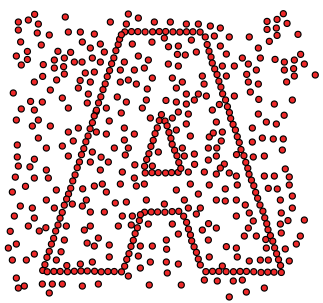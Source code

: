 <?xml version="1.0" encoding="UTF-8"?>
<dia:diagram xmlns:dia="http://www.lysator.liu.se/~alla/dia/">
  <dia:layer name="Background" visible="true" active="true">
    <dia:object type="Standard - Box" version="0" id="O0">
      <dia:attribute name="obj_pos">
        <dia:point val="14.036,6.451"/>
      </dia:attribute>
      <dia:attribute name="obj_bb">
        <dia:rectangle val="13.986,6.401;30.086,21.502"/>
      </dia:attribute>
      <dia:attribute name="elem_corner">
        <dia:point val="14.036,6.451"/>
      </dia:attribute>
      <dia:attribute name="elem_width">
        <dia:real val="16"/>
      </dia:attribute>
      <dia:attribute name="elem_height">
        <dia:real val="15.0"/>
      </dia:attribute>
      <dia:attribute name="border_width">
        <dia:real val="0.1"/>
      </dia:attribute>
      <dia:attribute name="border_color">
        <dia:color val="#ffffff"/>
      </dia:attribute>
      <dia:attribute name="show_background">
        <dia:boolean val="true"/>
      </dia:attribute>
    </dia:object>
    <dia:object type="Standard - Ellipse" version="0" id="O1">
      <dia:attribute name="obj_pos">
        <dia:point val="18.2,10.9"/>
      </dia:attribute>
      <dia:attribute name="obj_bb">
        <dia:rectangle val="18.17,10.87;18.536,11.236"/>
      </dia:attribute>
      <dia:attribute name="elem_corner">
        <dia:point val="18.2,10.9"/>
      </dia:attribute>
      <dia:attribute name="elem_width">
        <dia:real val="0.306"/>
      </dia:attribute>
      <dia:attribute name="elem_height">
        <dia:real val="0.306"/>
      </dia:attribute>
      <dia:attribute name="border_width">
        <dia:real val="0.06"/>
      </dia:attribute>
      <dia:attribute name="inner_color">
        <dia:color val="#ef2929"/>
      </dia:attribute>
      <dia:attribute name="aspect">
        <dia:enum val="2"/>
      </dia:attribute>
    </dia:object>
    <dia:object type="Standard - Ellipse" version="0" id="O2">
      <dia:attribute name="obj_pos">
        <dia:point val="18.3,10.3"/>
      </dia:attribute>
      <dia:attribute name="obj_bb">
        <dia:rectangle val="18.27,10.27;18.636,10.636"/>
      </dia:attribute>
      <dia:attribute name="elem_corner">
        <dia:point val="18.3,10.3"/>
      </dia:attribute>
      <dia:attribute name="elem_width">
        <dia:real val="0.306"/>
      </dia:attribute>
      <dia:attribute name="elem_height">
        <dia:real val="0.306"/>
      </dia:attribute>
      <dia:attribute name="border_width">
        <dia:real val="0.06"/>
      </dia:attribute>
      <dia:attribute name="inner_color">
        <dia:color val="#ef2929"/>
      </dia:attribute>
      <dia:attribute name="aspect">
        <dia:enum val="2"/>
      </dia:attribute>
    </dia:object>
    <dia:object type="Standard - Ellipse" version="0" id="O3">
      <dia:attribute name="obj_pos">
        <dia:point val="17.7,10.6"/>
      </dia:attribute>
      <dia:attribute name="obj_bb">
        <dia:rectangle val="17.67,10.57;18.036,10.936"/>
      </dia:attribute>
      <dia:attribute name="elem_corner">
        <dia:point val="17.7,10.6"/>
      </dia:attribute>
      <dia:attribute name="elem_width">
        <dia:real val="0.306"/>
      </dia:attribute>
      <dia:attribute name="elem_height">
        <dia:real val="0.306"/>
      </dia:attribute>
      <dia:attribute name="border_width">
        <dia:real val="0.06"/>
      </dia:attribute>
      <dia:attribute name="inner_color">
        <dia:color val="#ef2929"/>
      </dia:attribute>
      <dia:attribute name="aspect">
        <dia:enum val="2"/>
      </dia:attribute>
    </dia:object>
    <dia:object type="Standard - Ellipse" version="0" id="O4">
      <dia:attribute name="obj_pos">
        <dia:point val="16.9,11.1"/>
      </dia:attribute>
      <dia:attribute name="obj_bb">
        <dia:rectangle val="16.87,11.07;17.236,11.436"/>
      </dia:attribute>
      <dia:attribute name="elem_corner">
        <dia:point val="16.9,11.1"/>
      </dia:attribute>
      <dia:attribute name="elem_width">
        <dia:real val="0.306"/>
      </dia:attribute>
      <dia:attribute name="elem_height">
        <dia:real val="0.306"/>
      </dia:attribute>
      <dia:attribute name="border_width">
        <dia:real val="0.06"/>
      </dia:attribute>
      <dia:attribute name="inner_color">
        <dia:color val="#ef2929"/>
      </dia:attribute>
      <dia:attribute name="aspect">
        <dia:enum val="2"/>
      </dia:attribute>
    </dia:object>
    <dia:object type="Standard - Ellipse" version="0" id="O5">
      <dia:attribute name="obj_pos">
        <dia:point val="20.9,11.6"/>
      </dia:attribute>
      <dia:attribute name="obj_bb">
        <dia:rectangle val="20.87,11.57;21.236,11.936"/>
      </dia:attribute>
      <dia:attribute name="elem_corner">
        <dia:point val="20.9,11.6"/>
      </dia:attribute>
      <dia:attribute name="elem_width">
        <dia:real val="0.306"/>
      </dia:attribute>
      <dia:attribute name="elem_height">
        <dia:real val="0.306"/>
      </dia:attribute>
      <dia:attribute name="border_width">
        <dia:real val="0.06"/>
      </dia:attribute>
      <dia:attribute name="inner_color">
        <dia:color val="#ef2929"/>
      </dia:attribute>
      <dia:attribute name="aspect">
        <dia:enum val="2"/>
      </dia:attribute>
    </dia:object>
    <dia:object type="Standard - Ellipse" version="0" id="O6">
      <dia:attribute name="obj_pos">
        <dia:point val="15.5,11.7"/>
      </dia:attribute>
      <dia:attribute name="obj_bb">
        <dia:rectangle val="15.47,11.67;15.836,12.036"/>
      </dia:attribute>
      <dia:attribute name="elem_corner">
        <dia:point val="15.5,11.7"/>
      </dia:attribute>
      <dia:attribute name="elem_width">
        <dia:real val="0.306"/>
      </dia:attribute>
      <dia:attribute name="elem_height">
        <dia:real val="0.306"/>
      </dia:attribute>
      <dia:attribute name="border_width">
        <dia:real val="0.06"/>
      </dia:attribute>
      <dia:attribute name="inner_color">
        <dia:color val="#ef2929"/>
      </dia:attribute>
      <dia:attribute name="aspect">
        <dia:enum val="2"/>
      </dia:attribute>
    </dia:object>
    <dia:object type="Standard - Ellipse" version="0" id="O7">
      <dia:attribute name="obj_pos">
        <dia:point val="21.147,10.647"/>
      </dia:attribute>
      <dia:attribute name="obj_bb">
        <dia:rectangle val="21.117,10.617;21.483,10.983"/>
      </dia:attribute>
      <dia:attribute name="elem_corner">
        <dia:point val="21.147,10.647"/>
      </dia:attribute>
      <dia:attribute name="elem_width">
        <dia:real val="0.306"/>
      </dia:attribute>
      <dia:attribute name="elem_height">
        <dia:real val="0.306"/>
      </dia:attribute>
      <dia:attribute name="border_width">
        <dia:real val="0.06"/>
      </dia:attribute>
      <dia:attribute name="inner_color">
        <dia:color val="#ef2929"/>
      </dia:attribute>
      <dia:attribute name="aspect">
        <dia:enum val="2"/>
      </dia:attribute>
    </dia:object>
    <dia:object type="Standard - Ellipse" version="0" id="O8">
      <dia:attribute name="obj_pos">
        <dia:point val="15.7,12.2"/>
      </dia:attribute>
      <dia:attribute name="obj_bb">
        <dia:rectangle val="15.67,12.17;16.036,12.536"/>
      </dia:attribute>
      <dia:attribute name="elem_corner">
        <dia:point val="15.7,12.2"/>
      </dia:attribute>
      <dia:attribute name="elem_width">
        <dia:real val="0.306"/>
      </dia:attribute>
      <dia:attribute name="elem_height">
        <dia:real val="0.306"/>
      </dia:attribute>
      <dia:attribute name="border_width">
        <dia:real val="0.06"/>
      </dia:attribute>
      <dia:attribute name="inner_color">
        <dia:color val="#ef2929"/>
      </dia:attribute>
      <dia:attribute name="aspect">
        <dia:enum val="2"/>
      </dia:attribute>
    </dia:object>
    <dia:object type="Standard - Ellipse" version="0" id="O9">
      <dia:attribute name="obj_pos">
        <dia:point val="15.4,12.5"/>
      </dia:attribute>
      <dia:attribute name="obj_bb">
        <dia:rectangle val="15.37,12.47;15.736,12.836"/>
      </dia:attribute>
      <dia:attribute name="elem_corner">
        <dia:point val="15.4,12.5"/>
      </dia:attribute>
      <dia:attribute name="elem_width">
        <dia:real val="0.306"/>
      </dia:attribute>
      <dia:attribute name="elem_height">
        <dia:real val="0.306"/>
      </dia:attribute>
      <dia:attribute name="border_width">
        <dia:real val="0.06"/>
      </dia:attribute>
      <dia:attribute name="inner_color">
        <dia:color val="#ef2929"/>
      </dia:attribute>
      <dia:attribute name="aspect">
        <dia:enum val="2"/>
      </dia:attribute>
    </dia:object>
    <dia:object type="Standard - Ellipse" version="0" id="O10">
      <dia:attribute name="obj_pos">
        <dia:point val="20.1,11.3"/>
      </dia:attribute>
      <dia:attribute name="obj_bb">
        <dia:rectangle val="20.07,11.27;20.436,11.636"/>
      </dia:attribute>
      <dia:attribute name="elem_corner">
        <dia:point val="20.1,11.3"/>
      </dia:attribute>
      <dia:attribute name="elem_width">
        <dia:real val="0.306"/>
      </dia:attribute>
      <dia:attribute name="elem_height">
        <dia:real val="0.306"/>
      </dia:attribute>
      <dia:attribute name="border_width">
        <dia:real val="0.06"/>
      </dia:attribute>
      <dia:attribute name="inner_color">
        <dia:color val="#ef2929"/>
      </dia:attribute>
      <dia:attribute name="aspect">
        <dia:enum val="2"/>
      </dia:attribute>
    </dia:object>
    <dia:object type="Standard - Ellipse" version="0" id="O11">
      <dia:attribute name="obj_pos">
        <dia:point val="15.502,14.159"/>
      </dia:attribute>
      <dia:attribute name="obj_bb">
        <dia:rectangle val="15.472,14.129;15.839,14.495"/>
      </dia:attribute>
      <dia:attribute name="elem_corner">
        <dia:point val="15.502,14.159"/>
      </dia:attribute>
      <dia:attribute name="elem_width">
        <dia:real val="0.306"/>
      </dia:attribute>
      <dia:attribute name="elem_height">
        <dia:real val="0.306"/>
      </dia:attribute>
      <dia:attribute name="border_width">
        <dia:real val="0.06"/>
      </dia:attribute>
      <dia:attribute name="inner_color">
        <dia:color val="#ef2929"/>
      </dia:attribute>
      <dia:attribute name="aspect">
        <dia:enum val="2"/>
      </dia:attribute>
    </dia:object>
    <dia:object type="Standard - Ellipse" version="0" id="O12">
      <dia:attribute name="obj_pos">
        <dia:point val="15.7,13.1"/>
      </dia:attribute>
      <dia:attribute name="obj_bb">
        <dia:rectangle val="15.67,13.07;16.036,13.436"/>
      </dia:attribute>
      <dia:attribute name="elem_corner">
        <dia:point val="15.7,13.1"/>
      </dia:attribute>
      <dia:attribute name="elem_width">
        <dia:real val="0.306"/>
      </dia:attribute>
      <dia:attribute name="elem_height">
        <dia:real val="0.306"/>
      </dia:attribute>
      <dia:attribute name="border_width">
        <dia:real val="0.06"/>
      </dia:attribute>
      <dia:attribute name="inner_color">
        <dia:color val="#ef2929"/>
      </dia:attribute>
      <dia:attribute name="aspect">
        <dia:enum val="2"/>
      </dia:attribute>
    </dia:object>
    <dia:object type="Standard - Ellipse" version="0" id="O13">
      <dia:attribute name="obj_pos">
        <dia:point val="19.247,19.047"/>
      </dia:attribute>
      <dia:attribute name="obj_bb">
        <dia:rectangle val="19.217,19.017;19.583,19.383"/>
      </dia:attribute>
      <dia:attribute name="elem_corner">
        <dia:point val="19.247,19.047"/>
      </dia:attribute>
      <dia:attribute name="elem_width">
        <dia:real val="0.306"/>
      </dia:attribute>
      <dia:attribute name="elem_height">
        <dia:real val="0.306"/>
      </dia:attribute>
      <dia:attribute name="border_width">
        <dia:real val="0.06"/>
      </dia:attribute>
      <dia:attribute name="inner_color">
        <dia:color val="#ef2929"/>
      </dia:attribute>
      <dia:attribute name="aspect">
        <dia:enum val="2"/>
      </dia:attribute>
    </dia:object>
    <dia:object type="Standard - Ellipse" version="0" id="O14">
      <dia:attribute name="obj_pos">
        <dia:point val="14.447,10.847"/>
      </dia:attribute>
      <dia:attribute name="obj_bb">
        <dia:rectangle val="14.417,10.817;14.783,11.183"/>
      </dia:attribute>
      <dia:attribute name="elem_corner">
        <dia:point val="14.447,10.847"/>
      </dia:attribute>
      <dia:attribute name="elem_width">
        <dia:real val="0.306"/>
      </dia:attribute>
      <dia:attribute name="elem_height">
        <dia:real val="0.306"/>
      </dia:attribute>
      <dia:attribute name="border_width">
        <dia:real val="0.06"/>
      </dia:attribute>
      <dia:attribute name="inner_color">
        <dia:color val="#ef2929"/>
      </dia:attribute>
      <dia:attribute name="aspect">
        <dia:enum val="2"/>
      </dia:attribute>
    </dia:object>
    <dia:object type="Standard - Ellipse" version="0" id="O15">
      <dia:attribute name="obj_pos">
        <dia:point val="14.8,16.5"/>
      </dia:attribute>
      <dia:attribute name="obj_bb">
        <dia:rectangle val="14.77,16.47;15.136,16.836"/>
      </dia:attribute>
      <dia:attribute name="elem_corner">
        <dia:point val="14.8,16.5"/>
      </dia:attribute>
      <dia:attribute name="elem_width">
        <dia:real val="0.306"/>
      </dia:attribute>
      <dia:attribute name="elem_height">
        <dia:real val="0.306"/>
      </dia:attribute>
      <dia:attribute name="border_width">
        <dia:real val="0.06"/>
      </dia:attribute>
      <dia:attribute name="inner_color">
        <dia:color val="#ef2929"/>
      </dia:attribute>
      <dia:attribute name="aspect">
        <dia:enum val="2"/>
      </dia:attribute>
    </dia:object>
    <dia:object type="Standard - Ellipse" version="0" id="O16">
      <dia:attribute name="obj_pos">
        <dia:point val="26.247,8.047"/>
      </dia:attribute>
      <dia:attribute name="obj_bb">
        <dia:rectangle val="26.217,8.017;26.583,8.383"/>
      </dia:attribute>
      <dia:attribute name="elem_corner">
        <dia:point val="26.247,8.047"/>
      </dia:attribute>
      <dia:attribute name="elem_width">
        <dia:real val="0.306"/>
      </dia:attribute>
      <dia:attribute name="elem_height">
        <dia:real val="0.306"/>
      </dia:attribute>
      <dia:attribute name="border_width">
        <dia:real val="0.06"/>
      </dia:attribute>
      <dia:attribute name="inner_color">
        <dia:color val="#ef2929"/>
      </dia:attribute>
      <dia:attribute name="aspect">
        <dia:enum val="2"/>
      </dia:attribute>
    </dia:object>
    <dia:object type="Standard - Ellipse" version="0" id="O17">
      <dia:attribute name="obj_pos">
        <dia:point val="16.247,20.847"/>
      </dia:attribute>
      <dia:attribute name="obj_bb">
        <dia:rectangle val="16.217,20.817;16.583,21.183"/>
      </dia:attribute>
      <dia:attribute name="elem_corner">
        <dia:point val="16.247,20.847"/>
      </dia:attribute>
      <dia:attribute name="elem_width">
        <dia:real val="0.306"/>
      </dia:attribute>
      <dia:attribute name="elem_height">
        <dia:real val="0.306"/>
      </dia:attribute>
      <dia:attribute name="border_width">
        <dia:real val="0.06"/>
      </dia:attribute>
      <dia:attribute name="inner_color">
        <dia:color val="#ef2929"/>
      </dia:attribute>
      <dia:attribute name="aspect">
        <dia:enum val="2"/>
      </dia:attribute>
    </dia:object>
    <dia:object type="Standard - Ellipse" version="0" id="O18">
      <dia:attribute name="obj_pos">
        <dia:point val="21.247,20.447"/>
      </dia:attribute>
      <dia:attribute name="obj_bb">
        <dia:rectangle val="21.217,20.417;21.583,20.783"/>
      </dia:attribute>
      <dia:attribute name="elem_corner">
        <dia:point val="21.247,20.447"/>
      </dia:attribute>
      <dia:attribute name="elem_width">
        <dia:real val="0.306"/>
      </dia:attribute>
      <dia:attribute name="elem_height">
        <dia:real val="0.306"/>
      </dia:attribute>
      <dia:attribute name="border_width">
        <dia:real val="0.06"/>
      </dia:attribute>
      <dia:attribute name="inner_color">
        <dia:color val="#ef2929"/>
      </dia:attribute>
      <dia:attribute name="aspect">
        <dia:enum val="2"/>
      </dia:attribute>
    </dia:object>
    <dia:object type="Standard - Ellipse" version="0" id="O19">
      <dia:attribute name="obj_pos">
        <dia:point val="14.847,9.447"/>
      </dia:attribute>
      <dia:attribute name="obj_bb">
        <dia:rectangle val="14.817,9.417;15.183,9.783"/>
      </dia:attribute>
      <dia:attribute name="elem_corner">
        <dia:point val="14.847,9.447"/>
      </dia:attribute>
      <dia:attribute name="elem_width">
        <dia:real val="0.306"/>
      </dia:attribute>
      <dia:attribute name="elem_height">
        <dia:real val="0.306"/>
      </dia:attribute>
      <dia:attribute name="border_width">
        <dia:real val="0.06"/>
      </dia:attribute>
      <dia:attribute name="inner_color">
        <dia:color val="#ef2929"/>
      </dia:attribute>
      <dia:attribute name="aspect">
        <dia:enum val="2"/>
      </dia:attribute>
    </dia:object>
    <dia:object type="Standard - Ellipse" version="0" id="O20">
      <dia:attribute name="obj_pos">
        <dia:point val="15.9,20.4"/>
      </dia:attribute>
      <dia:attribute name="obj_bb">
        <dia:rectangle val="15.87,20.37;16.236,20.736"/>
      </dia:attribute>
      <dia:attribute name="elem_corner">
        <dia:point val="15.9,20.4"/>
      </dia:attribute>
      <dia:attribute name="elem_width">
        <dia:real val="0.306"/>
      </dia:attribute>
      <dia:attribute name="elem_height">
        <dia:real val="0.306"/>
      </dia:attribute>
      <dia:attribute name="border_width">
        <dia:real val="0.06"/>
      </dia:attribute>
      <dia:attribute name="inner_color">
        <dia:color val="#ef2929"/>
      </dia:attribute>
      <dia:attribute name="aspect">
        <dia:enum val="2"/>
      </dia:attribute>
    </dia:object>
    <dia:object type="Standard - Ellipse" version="0" id="O21">
      <dia:attribute name="obj_pos">
        <dia:point val="14.7,20.6"/>
      </dia:attribute>
      <dia:attribute name="obj_bb">
        <dia:rectangle val="14.67,20.57;15.036,20.936"/>
      </dia:attribute>
      <dia:attribute name="elem_corner">
        <dia:point val="14.7,20.6"/>
      </dia:attribute>
      <dia:attribute name="elem_width">
        <dia:real val="0.306"/>
      </dia:attribute>
      <dia:attribute name="elem_height">
        <dia:real val="0.306"/>
      </dia:attribute>
      <dia:attribute name="border_width">
        <dia:real val="0.06"/>
      </dia:attribute>
      <dia:attribute name="inner_color">
        <dia:color val="#ef2929"/>
      </dia:attribute>
      <dia:attribute name="aspect">
        <dia:enum val="2"/>
      </dia:attribute>
    </dia:object>
    <dia:object type="Standard - Ellipse" version="0" id="O22">
      <dia:attribute name="obj_pos">
        <dia:point val="14.6,20.1"/>
      </dia:attribute>
      <dia:attribute name="obj_bb">
        <dia:rectangle val="14.57,20.07;14.936,20.436"/>
      </dia:attribute>
      <dia:attribute name="elem_corner">
        <dia:point val="14.6,20.1"/>
      </dia:attribute>
      <dia:attribute name="elem_width">
        <dia:real val="0.306"/>
      </dia:attribute>
      <dia:attribute name="elem_height">
        <dia:real val="0.306"/>
      </dia:attribute>
      <dia:attribute name="border_width">
        <dia:real val="0.06"/>
      </dia:attribute>
      <dia:attribute name="inner_color">
        <dia:color val="#ef2929"/>
      </dia:attribute>
      <dia:attribute name="aspect">
        <dia:enum val="2"/>
      </dia:attribute>
    </dia:object>
    <dia:object type="Standard - Ellipse" version="0" id="O23">
      <dia:attribute name="obj_pos">
        <dia:point val="15,20.5"/>
      </dia:attribute>
      <dia:attribute name="obj_bb">
        <dia:rectangle val="14.97,20.47;15.336,20.836"/>
      </dia:attribute>
      <dia:attribute name="elem_corner">
        <dia:point val="15,20.5"/>
      </dia:attribute>
      <dia:attribute name="elem_width">
        <dia:real val="0.306"/>
      </dia:attribute>
      <dia:attribute name="elem_height">
        <dia:real val="0.306"/>
      </dia:attribute>
      <dia:attribute name="border_width">
        <dia:real val="0.06"/>
      </dia:attribute>
      <dia:attribute name="inner_color">
        <dia:color val="#ef2929"/>
      </dia:attribute>
      <dia:attribute name="aspect">
        <dia:enum val="2"/>
      </dia:attribute>
    </dia:object>
    <dia:object type="Standard - Ellipse" version="0" id="O24">
      <dia:attribute name="obj_pos">
        <dia:point val="16.9,20.4"/>
      </dia:attribute>
      <dia:attribute name="obj_bb">
        <dia:rectangle val="16.87,20.37;17.236,20.736"/>
      </dia:attribute>
      <dia:attribute name="elem_corner">
        <dia:point val="16.9,20.4"/>
      </dia:attribute>
      <dia:attribute name="elem_width">
        <dia:real val="0.306"/>
      </dia:attribute>
      <dia:attribute name="elem_height">
        <dia:real val="0.306"/>
      </dia:attribute>
      <dia:attribute name="border_width">
        <dia:real val="0.06"/>
      </dia:attribute>
      <dia:attribute name="inner_color">
        <dia:color val="#ef2929"/>
      </dia:attribute>
      <dia:attribute name="aspect">
        <dia:enum val="2"/>
      </dia:attribute>
    </dia:object>
    <dia:object type="Standard - Ellipse" version="0" id="O25">
      <dia:attribute name="obj_pos">
        <dia:point val="17.9,20.5"/>
      </dia:attribute>
      <dia:attribute name="obj_bb">
        <dia:rectangle val="17.87,20.47;18.236,20.836"/>
      </dia:attribute>
      <dia:attribute name="elem_corner">
        <dia:point val="17.9,20.5"/>
      </dia:attribute>
      <dia:attribute name="elem_width">
        <dia:real val="0.306"/>
      </dia:attribute>
      <dia:attribute name="elem_height">
        <dia:real val="0.306"/>
      </dia:attribute>
      <dia:attribute name="border_width">
        <dia:real val="0.06"/>
      </dia:attribute>
      <dia:attribute name="inner_color">
        <dia:color val="#ef2929"/>
      </dia:attribute>
      <dia:attribute name="aspect">
        <dia:enum val="2"/>
      </dia:attribute>
    </dia:object>
    <dia:object type="Standard - Ellipse" version="0" id="O26">
      <dia:attribute name="obj_pos">
        <dia:point val="18.839,14.057"/>
      </dia:attribute>
      <dia:attribute name="obj_bb">
        <dia:rectangle val="18.809,14.027;19.176,14.393"/>
      </dia:attribute>
      <dia:attribute name="elem_corner">
        <dia:point val="18.839,14.057"/>
      </dia:attribute>
      <dia:attribute name="elem_width">
        <dia:real val="0.306"/>
      </dia:attribute>
      <dia:attribute name="elem_height">
        <dia:real val="0.306"/>
      </dia:attribute>
      <dia:attribute name="border_width">
        <dia:real val="0.06"/>
      </dia:attribute>
      <dia:attribute name="inner_color">
        <dia:color val="#ef2929"/>
      </dia:attribute>
      <dia:attribute name="aspect">
        <dia:enum val="2"/>
      </dia:attribute>
    </dia:object>
    <dia:object type="Standard - Ellipse" version="0" id="O27">
      <dia:attribute name="obj_pos">
        <dia:point val="22.847,20.447"/>
      </dia:attribute>
      <dia:attribute name="obj_bb">
        <dia:rectangle val="22.817,20.417;23.183,20.783"/>
      </dia:attribute>
      <dia:attribute name="elem_corner">
        <dia:point val="22.847,20.447"/>
      </dia:attribute>
      <dia:attribute name="elem_width">
        <dia:real val="0.306"/>
      </dia:attribute>
      <dia:attribute name="elem_height">
        <dia:real val="0.306"/>
      </dia:attribute>
      <dia:attribute name="border_width">
        <dia:real val="0.06"/>
      </dia:attribute>
      <dia:attribute name="inner_color">
        <dia:color val="#ef2929"/>
      </dia:attribute>
      <dia:attribute name="aspect">
        <dia:enum val="2"/>
      </dia:attribute>
    </dia:object>
    <dia:object type="Standard - Ellipse" version="0" id="O28">
      <dia:attribute name="obj_pos">
        <dia:point val="19.5,13.6"/>
      </dia:attribute>
      <dia:attribute name="obj_bb">
        <dia:rectangle val="19.47,13.57;19.836,13.936"/>
      </dia:attribute>
      <dia:attribute name="elem_corner">
        <dia:point val="19.5,13.6"/>
      </dia:attribute>
      <dia:attribute name="elem_width">
        <dia:real val="0.306"/>
      </dia:attribute>
      <dia:attribute name="elem_height">
        <dia:real val="0.306"/>
      </dia:attribute>
      <dia:attribute name="border_width">
        <dia:real val="0.06"/>
      </dia:attribute>
      <dia:attribute name="inner_color">
        <dia:color val="#ef2929"/>
      </dia:attribute>
      <dia:attribute name="aspect">
        <dia:enum val="2"/>
      </dia:attribute>
    </dia:object>
    <dia:object type="Standard - Ellipse" version="0" id="O29">
      <dia:attribute name="obj_pos">
        <dia:point val="20.047,13.947"/>
      </dia:attribute>
      <dia:attribute name="obj_bb">
        <dia:rectangle val="20.017,13.917;20.383,14.283"/>
      </dia:attribute>
      <dia:attribute name="elem_corner">
        <dia:point val="20.047,13.947"/>
      </dia:attribute>
      <dia:attribute name="elem_width">
        <dia:real val="0.306"/>
      </dia:attribute>
      <dia:attribute name="elem_height">
        <dia:real val="0.306"/>
      </dia:attribute>
      <dia:attribute name="border_width">
        <dia:real val="0.06"/>
      </dia:attribute>
      <dia:attribute name="inner_color">
        <dia:color val="#ef2929"/>
      </dia:attribute>
      <dia:attribute name="aspect">
        <dia:enum val="2"/>
      </dia:attribute>
    </dia:object>
    <dia:object type="Standard - Ellipse" version="0" id="O30">
      <dia:attribute name="obj_pos">
        <dia:point val="19.1,15.8"/>
      </dia:attribute>
      <dia:attribute name="obj_bb">
        <dia:rectangle val="19.07,15.77;19.436,16.136"/>
      </dia:attribute>
      <dia:attribute name="elem_corner">
        <dia:point val="19.1,15.8"/>
      </dia:attribute>
      <dia:attribute name="elem_width">
        <dia:real val="0.306"/>
      </dia:attribute>
      <dia:attribute name="elem_height">
        <dia:real val="0.306"/>
      </dia:attribute>
      <dia:attribute name="border_width">
        <dia:real val="0.06"/>
      </dia:attribute>
      <dia:attribute name="inner_color">
        <dia:color val="#ef2929"/>
      </dia:attribute>
      <dia:attribute name="aspect">
        <dia:enum val="2"/>
      </dia:attribute>
    </dia:object>
    <dia:object type="Standard - Ellipse" version="0" id="O31">
      <dia:attribute name="obj_pos">
        <dia:point val="18.1,16.2"/>
      </dia:attribute>
      <dia:attribute name="obj_bb">
        <dia:rectangle val="18.07,16.17;18.436,16.536"/>
      </dia:attribute>
      <dia:attribute name="elem_corner">
        <dia:point val="18.1,16.2"/>
      </dia:attribute>
      <dia:attribute name="elem_width">
        <dia:real val="0.306"/>
      </dia:attribute>
      <dia:attribute name="elem_height">
        <dia:real val="0.306"/>
      </dia:attribute>
      <dia:attribute name="border_width">
        <dia:real val="0.06"/>
      </dia:attribute>
      <dia:attribute name="inner_color">
        <dia:color val="#ef2929"/>
      </dia:attribute>
      <dia:attribute name="aspect">
        <dia:enum val="2"/>
      </dia:attribute>
    </dia:object>
    <dia:object type="Standard - Ellipse" version="0" id="O32">
      <dia:attribute name="obj_pos">
        <dia:point val="18.9,15.4"/>
      </dia:attribute>
      <dia:attribute name="obj_bb">
        <dia:rectangle val="18.87,15.37;19.236,15.736"/>
      </dia:attribute>
      <dia:attribute name="elem_corner">
        <dia:point val="18.9,15.4"/>
      </dia:attribute>
      <dia:attribute name="elem_width">
        <dia:real val="0.306"/>
      </dia:attribute>
      <dia:attribute name="elem_height">
        <dia:real val="0.306"/>
      </dia:attribute>
      <dia:attribute name="border_width">
        <dia:real val="0.06"/>
      </dia:attribute>
      <dia:attribute name="inner_color">
        <dia:color val="#ef2929"/>
      </dia:attribute>
      <dia:attribute name="aspect">
        <dia:enum val="2"/>
      </dia:attribute>
    </dia:object>
    <dia:object type="Standard - Ellipse" version="0" id="O33">
      <dia:attribute name="obj_pos">
        <dia:point val="19.8,15.4"/>
      </dia:attribute>
      <dia:attribute name="obj_bb">
        <dia:rectangle val="19.77,15.37;20.136,15.736"/>
      </dia:attribute>
      <dia:attribute name="elem_corner">
        <dia:point val="19.8,15.4"/>
      </dia:attribute>
      <dia:attribute name="elem_width">
        <dia:real val="0.306"/>
      </dia:attribute>
      <dia:attribute name="elem_height">
        <dia:real val="0.306"/>
      </dia:attribute>
      <dia:attribute name="border_width">
        <dia:real val="0.06"/>
      </dia:attribute>
      <dia:attribute name="inner_color">
        <dia:color val="#ef2929"/>
      </dia:attribute>
      <dia:attribute name="aspect">
        <dia:enum val="2"/>
      </dia:attribute>
    </dia:object>
    <dia:object type="Standard - Ellipse" version="0" id="O34">
      <dia:attribute name="obj_pos">
        <dia:point val="18.8,9.3"/>
      </dia:attribute>
      <dia:attribute name="obj_bb">
        <dia:rectangle val="18.77,9.27;19.136,9.636"/>
      </dia:attribute>
      <dia:attribute name="elem_corner">
        <dia:point val="18.8,9.3"/>
      </dia:attribute>
      <dia:attribute name="elem_width">
        <dia:real val="0.306"/>
      </dia:attribute>
      <dia:attribute name="elem_height">
        <dia:real val="0.306"/>
      </dia:attribute>
      <dia:attribute name="border_width">
        <dia:real val="0.06"/>
      </dia:attribute>
      <dia:attribute name="inner_color">
        <dia:color val="#ef2929"/>
      </dia:attribute>
      <dia:attribute name="aspect">
        <dia:enum val="2"/>
      </dia:attribute>
    </dia:object>
    <dia:object type="Standard - Ellipse" version="0" id="O35">
      <dia:attribute name="obj_pos">
        <dia:point val="18.4,9.1"/>
      </dia:attribute>
      <dia:attribute name="obj_bb">
        <dia:rectangle val="18.37,9.07;18.736,9.436"/>
      </dia:attribute>
      <dia:attribute name="elem_corner">
        <dia:point val="18.4,9.1"/>
      </dia:attribute>
      <dia:attribute name="elem_width">
        <dia:real val="0.306"/>
      </dia:attribute>
      <dia:attribute name="elem_height">
        <dia:real val="0.306"/>
      </dia:attribute>
      <dia:attribute name="border_width">
        <dia:real val="0.06"/>
      </dia:attribute>
      <dia:attribute name="inner_color">
        <dia:color val="#ef2929"/>
      </dia:attribute>
      <dia:attribute name="aspect">
        <dia:enum val="2"/>
      </dia:attribute>
    </dia:object>
    <dia:object type="Standard - Ellipse" version="0" id="O36">
      <dia:attribute name="obj_pos">
        <dia:point val="19,8.8"/>
      </dia:attribute>
      <dia:attribute name="obj_bb">
        <dia:rectangle val="18.97,8.77;19.336,9.136"/>
      </dia:attribute>
      <dia:attribute name="elem_corner">
        <dia:point val="19,8.8"/>
      </dia:attribute>
      <dia:attribute name="elem_width">
        <dia:real val="0.306"/>
      </dia:attribute>
      <dia:attribute name="elem_height">
        <dia:real val="0.306"/>
      </dia:attribute>
      <dia:attribute name="border_width">
        <dia:real val="0.06"/>
      </dia:attribute>
      <dia:attribute name="inner_color">
        <dia:color val="#ef2929"/>
      </dia:attribute>
      <dia:attribute name="aspect">
        <dia:enum val="2"/>
      </dia:attribute>
    </dia:object>
    <dia:object type="Standard - Ellipse" version="0" id="O37">
      <dia:attribute name="obj_pos">
        <dia:point val="18.5,9.8"/>
      </dia:attribute>
      <dia:attribute name="obj_bb">
        <dia:rectangle val="18.47,9.77;18.836,10.136"/>
      </dia:attribute>
      <dia:attribute name="elem_corner">
        <dia:point val="18.5,9.8"/>
      </dia:attribute>
      <dia:attribute name="elem_width">
        <dia:real val="0.306"/>
      </dia:attribute>
      <dia:attribute name="elem_height">
        <dia:real val="0.306"/>
      </dia:attribute>
      <dia:attribute name="border_width">
        <dia:real val="0.06"/>
      </dia:attribute>
      <dia:attribute name="inner_color">
        <dia:color val="#ef2929"/>
      </dia:attribute>
      <dia:attribute name="aspect">
        <dia:enum val="2"/>
      </dia:attribute>
    </dia:object>
    <dia:object type="Standard - Ellipse" version="0" id="O38">
      <dia:attribute name="obj_pos">
        <dia:point val="20,9.3"/>
      </dia:attribute>
      <dia:attribute name="obj_bb">
        <dia:rectangle val="19.97,9.27;20.336,9.636"/>
      </dia:attribute>
      <dia:attribute name="elem_corner">
        <dia:point val="20,9.3"/>
      </dia:attribute>
      <dia:attribute name="elem_width">
        <dia:real val="0.306"/>
      </dia:attribute>
      <dia:attribute name="elem_height">
        <dia:real val="0.306"/>
      </dia:attribute>
      <dia:attribute name="border_width">
        <dia:real val="0.06"/>
      </dia:attribute>
      <dia:attribute name="inner_color">
        <dia:color val="#ef2929"/>
      </dia:attribute>
      <dia:attribute name="aspect">
        <dia:enum val="2"/>
      </dia:attribute>
    </dia:object>
    <dia:object type="Standard - Ellipse" version="0" id="O39">
      <dia:attribute name="obj_pos">
        <dia:point val="21.2,9.2"/>
      </dia:attribute>
      <dia:attribute name="obj_bb">
        <dia:rectangle val="21.17,9.17;21.536,9.536"/>
      </dia:attribute>
      <dia:attribute name="elem_corner">
        <dia:point val="21.2,9.2"/>
      </dia:attribute>
      <dia:attribute name="elem_width">
        <dia:real val="0.306"/>
      </dia:attribute>
      <dia:attribute name="elem_height">
        <dia:real val="0.306"/>
      </dia:attribute>
      <dia:attribute name="border_width">
        <dia:real val="0.06"/>
      </dia:attribute>
      <dia:attribute name="inner_color">
        <dia:color val="#ef2929"/>
      </dia:attribute>
      <dia:attribute name="aspect">
        <dia:enum val="2"/>
      </dia:attribute>
    </dia:object>
    <dia:object type="Standard - Ellipse" version="0" id="O40">
      <dia:attribute name="obj_pos">
        <dia:point val="20.7,9"/>
      </dia:attribute>
      <dia:attribute name="obj_bb">
        <dia:rectangle val="20.67,8.97;21.036,9.336"/>
      </dia:attribute>
      <dia:attribute name="elem_corner">
        <dia:point val="20.7,9"/>
      </dia:attribute>
      <dia:attribute name="elem_width">
        <dia:real val="0.306"/>
      </dia:attribute>
      <dia:attribute name="elem_height">
        <dia:real val="0.306"/>
      </dia:attribute>
      <dia:attribute name="border_width">
        <dia:real val="0.06"/>
      </dia:attribute>
      <dia:attribute name="inner_color">
        <dia:color val="#ef2929"/>
      </dia:attribute>
      <dia:attribute name="aspect">
        <dia:enum val="2"/>
      </dia:attribute>
    </dia:object>
    <dia:object type="Standard - Ellipse" version="0" id="O41">
      <dia:attribute name="obj_pos">
        <dia:point val="22.653,8.918"/>
      </dia:attribute>
      <dia:attribute name="obj_bb">
        <dia:rectangle val="22.623,8.888;22.989,9.254"/>
      </dia:attribute>
      <dia:attribute name="elem_corner">
        <dia:point val="22.653,8.918"/>
      </dia:attribute>
      <dia:attribute name="elem_width">
        <dia:real val="0.306"/>
      </dia:attribute>
      <dia:attribute name="elem_height">
        <dia:real val="0.306"/>
      </dia:attribute>
      <dia:attribute name="border_width">
        <dia:real val="0.06"/>
      </dia:attribute>
      <dia:attribute name="inner_color">
        <dia:color val="#ef2929"/>
      </dia:attribute>
      <dia:attribute name="aspect">
        <dia:enum val="2"/>
      </dia:attribute>
    </dia:object>
    <dia:object type="Standard - Ellipse" version="0" id="O42">
      <dia:attribute name="obj_pos">
        <dia:point val="23.047,8.947"/>
      </dia:attribute>
      <dia:attribute name="obj_bb">
        <dia:rectangle val="23.017,8.917;23.383,9.283"/>
      </dia:attribute>
      <dia:attribute name="elem_corner">
        <dia:point val="23.047,8.947"/>
      </dia:attribute>
      <dia:attribute name="elem_width">
        <dia:real val="0.306"/>
      </dia:attribute>
      <dia:attribute name="elem_height">
        <dia:real val="0.306"/>
      </dia:attribute>
      <dia:attribute name="border_width">
        <dia:real val="0.06"/>
      </dia:attribute>
      <dia:attribute name="inner_color">
        <dia:color val="#ef2929"/>
      </dia:attribute>
      <dia:attribute name="aspect">
        <dia:enum val="2"/>
      </dia:attribute>
    </dia:object>
    <dia:object type="Standard - Ellipse" version="0" id="O43">
      <dia:attribute name="obj_pos">
        <dia:point val="22.2,9.4"/>
      </dia:attribute>
      <dia:attribute name="obj_bb">
        <dia:rectangle val="22.17,9.37;22.536,9.736"/>
      </dia:attribute>
      <dia:attribute name="elem_corner">
        <dia:point val="22.2,9.4"/>
      </dia:attribute>
      <dia:attribute name="elem_width">
        <dia:real val="0.306"/>
      </dia:attribute>
      <dia:attribute name="elem_height">
        <dia:real val="0.306"/>
      </dia:attribute>
      <dia:attribute name="border_width">
        <dia:real val="0.06"/>
      </dia:attribute>
      <dia:attribute name="inner_color">
        <dia:color val="#ef2929"/>
      </dia:attribute>
      <dia:attribute name="aspect">
        <dia:enum val="2"/>
      </dia:attribute>
    </dia:object>
    <dia:object type="Standard - Ellipse" version="0" id="O44">
      <dia:attribute name="obj_pos">
        <dia:point val="23.6,8.8"/>
      </dia:attribute>
      <dia:attribute name="obj_bb">
        <dia:rectangle val="23.57,8.77;23.936,9.136"/>
      </dia:attribute>
      <dia:attribute name="elem_corner">
        <dia:point val="23.6,8.8"/>
      </dia:attribute>
      <dia:attribute name="elem_width">
        <dia:real val="0.306"/>
      </dia:attribute>
      <dia:attribute name="elem_height">
        <dia:real val="0.306"/>
      </dia:attribute>
      <dia:attribute name="border_width">
        <dia:real val="0.06"/>
      </dia:attribute>
      <dia:attribute name="inner_color">
        <dia:color val="#ef2929"/>
      </dia:attribute>
      <dia:attribute name="aspect">
        <dia:enum val="2"/>
      </dia:attribute>
    </dia:object>
    <dia:object type="Standard - Ellipse" version="0" id="O45">
      <dia:attribute name="obj_pos">
        <dia:point val="22.147,19.847"/>
      </dia:attribute>
      <dia:attribute name="obj_bb">
        <dia:rectangle val="22.117,19.817;22.483,20.183"/>
      </dia:attribute>
      <dia:attribute name="elem_corner">
        <dia:point val="22.147,19.847"/>
      </dia:attribute>
      <dia:attribute name="elem_width">
        <dia:real val="0.306"/>
      </dia:attribute>
      <dia:attribute name="elem_height">
        <dia:real val="0.306"/>
      </dia:attribute>
      <dia:attribute name="border_width">
        <dia:real val="0.06"/>
      </dia:attribute>
      <dia:attribute name="inner_color">
        <dia:color val="#ef2929"/>
      </dia:attribute>
      <dia:attribute name="aspect">
        <dia:enum val="2"/>
      </dia:attribute>
    </dia:object>
    <dia:object type="Standard - Ellipse" version="0" id="O46">
      <dia:attribute name="obj_pos">
        <dia:point val="22.7,19.4"/>
      </dia:attribute>
      <dia:attribute name="obj_bb">
        <dia:rectangle val="22.67,19.37;23.036,19.736"/>
      </dia:attribute>
      <dia:attribute name="elem_corner">
        <dia:point val="22.7,19.4"/>
      </dia:attribute>
      <dia:attribute name="elem_width">
        <dia:real val="0.306"/>
      </dia:attribute>
      <dia:attribute name="elem_height">
        <dia:real val="0.306"/>
      </dia:attribute>
      <dia:attribute name="border_width">
        <dia:real val="0.06"/>
      </dia:attribute>
      <dia:attribute name="inner_color">
        <dia:color val="#ef2929"/>
      </dia:attribute>
      <dia:attribute name="aspect">
        <dia:enum val="2"/>
      </dia:attribute>
    </dia:object>
    <dia:object type="Standard - Ellipse" version="0" id="O47">
      <dia:attribute name="obj_pos">
        <dia:point val="22.1,19.3"/>
      </dia:attribute>
      <dia:attribute name="obj_bb">
        <dia:rectangle val="22.07,19.27;22.436,19.636"/>
      </dia:attribute>
      <dia:attribute name="elem_corner">
        <dia:point val="22.1,19.3"/>
      </dia:attribute>
      <dia:attribute name="elem_width">
        <dia:real val="0.306"/>
      </dia:attribute>
      <dia:attribute name="elem_height">
        <dia:real val="0.306"/>
      </dia:attribute>
      <dia:attribute name="border_width">
        <dia:real val="0.06"/>
      </dia:attribute>
      <dia:attribute name="inner_color">
        <dia:color val="#ef2929"/>
      </dia:attribute>
      <dia:attribute name="aspect">
        <dia:enum val="2"/>
      </dia:attribute>
    </dia:object>
    <dia:object type="Standard - Ellipse" version="0" id="O48">
      <dia:attribute name="obj_pos">
        <dia:point val="25.447,20.247"/>
      </dia:attribute>
      <dia:attribute name="obj_bb">
        <dia:rectangle val="25.417,20.217;25.783,20.583"/>
      </dia:attribute>
      <dia:attribute name="elem_corner">
        <dia:point val="25.447,20.247"/>
      </dia:attribute>
      <dia:attribute name="elem_width">
        <dia:real val="0.306"/>
      </dia:attribute>
      <dia:attribute name="elem_height">
        <dia:real val="0.306"/>
      </dia:attribute>
      <dia:attribute name="border_width">
        <dia:real val="0.06"/>
      </dia:attribute>
      <dia:attribute name="inner_color">
        <dia:color val="#ef2929"/>
      </dia:attribute>
      <dia:attribute name="aspect">
        <dia:enum val="2"/>
      </dia:attribute>
    </dia:object>
    <dia:object type="Standard - Ellipse" version="0" id="O49">
      <dia:attribute name="obj_pos">
        <dia:point val="25.247,21.047"/>
      </dia:attribute>
      <dia:attribute name="obj_bb">
        <dia:rectangle val="25.217,21.017;25.583,21.383"/>
      </dia:attribute>
      <dia:attribute name="elem_corner">
        <dia:point val="25.247,21.047"/>
      </dia:attribute>
      <dia:attribute name="elem_width">
        <dia:real val="0.306"/>
      </dia:attribute>
      <dia:attribute name="elem_height">
        <dia:real val="0.306"/>
      </dia:attribute>
      <dia:attribute name="border_width">
        <dia:real val="0.06"/>
      </dia:attribute>
      <dia:attribute name="inner_color">
        <dia:color val="#ef2929"/>
      </dia:attribute>
      <dia:attribute name="aspect">
        <dia:enum val="2"/>
      </dia:attribute>
    </dia:object>
    <dia:object type="Standard - Ellipse" version="0" id="O50">
      <dia:attribute name="obj_pos">
        <dia:point val="24.647,20.247"/>
      </dia:attribute>
      <dia:attribute name="obj_bb">
        <dia:rectangle val="24.617,20.217;24.983,20.583"/>
      </dia:attribute>
      <dia:attribute name="elem_corner">
        <dia:point val="24.647,20.247"/>
      </dia:attribute>
      <dia:attribute name="elem_width">
        <dia:real val="0.306"/>
      </dia:attribute>
      <dia:attribute name="elem_height">
        <dia:real val="0.306"/>
      </dia:attribute>
      <dia:attribute name="border_width">
        <dia:real val="0.06"/>
      </dia:attribute>
      <dia:attribute name="inner_color">
        <dia:color val="#ef2929"/>
      </dia:attribute>
      <dia:attribute name="aspect">
        <dia:enum val="2"/>
      </dia:attribute>
    </dia:object>
    <dia:object type="Standard - Ellipse" version="0" id="O51">
      <dia:attribute name="obj_pos">
        <dia:point val="24,20.2"/>
      </dia:attribute>
      <dia:attribute name="obj_bb">
        <dia:rectangle val="23.97,20.17;24.336,20.536"/>
      </dia:attribute>
      <dia:attribute name="elem_corner">
        <dia:point val="24,20.2"/>
      </dia:attribute>
      <dia:attribute name="elem_width">
        <dia:real val="0.306"/>
      </dia:attribute>
      <dia:attribute name="elem_height">
        <dia:real val="0.306"/>
      </dia:attribute>
      <dia:attribute name="border_width">
        <dia:real val="0.06"/>
      </dia:attribute>
      <dia:attribute name="inner_color">
        <dia:color val="#ef2929"/>
      </dia:attribute>
      <dia:attribute name="aspect">
        <dia:enum val="2"/>
      </dia:attribute>
    </dia:object>
    <dia:object type="Standard - Ellipse" version="0" id="O52">
      <dia:attribute name="obj_pos">
        <dia:point val="25.9,20.2"/>
      </dia:attribute>
      <dia:attribute name="obj_bb">
        <dia:rectangle val="25.87,20.17;26.236,20.536"/>
      </dia:attribute>
      <dia:attribute name="elem_corner">
        <dia:point val="25.9,20.2"/>
      </dia:attribute>
      <dia:attribute name="elem_width">
        <dia:real val="0.306"/>
      </dia:attribute>
      <dia:attribute name="elem_height">
        <dia:real val="0.306"/>
      </dia:attribute>
      <dia:attribute name="border_width">
        <dia:real val="0.06"/>
      </dia:attribute>
      <dia:attribute name="inner_color">
        <dia:color val="#ef2929"/>
      </dia:attribute>
      <dia:attribute name="aspect">
        <dia:enum val="2"/>
      </dia:attribute>
    </dia:object>
    <dia:object type="Standard - Ellipse" version="0" id="O53">
      <dia:attribute name="obj_pos">
        <dia:point val="27,20.6"/>
      </dia:attribute>
      <dia:attribute name="obj_bb">
        <dia:rectangle val="26.97,20.57;27.336,20.936"/>
      </dia:attribute>
      <dia:attribute name="elem_corner">
        <dia:point val="27,20.6"/>
      </dia:attribute>
      <dia:attribute name="elem_width">
        <dia:real val="0.306"/>
      </dia:attribute>
      <dia:attribute name="elem_height">
        <dia:real val="0.306"/>
      </dia:attribute>
      <dia:attribute name="border_width">
        <dia:real val="0.06"/>
      </dia:attribute>
      <dia:attribute name="inner_color">
        <dia:color val="#ef2929"/>
      </dia:attribute>
      <dia:attribute name="aspect">
        <dia:enum val="2"/>
      </dia:attribute>
    </dia:object>
    <dia:object type="Standard - Ellipse" version="0" id="O54">
      <dia:attribute name="obj_pos">
        <dia:point val="26.1,20.8"/>
      </dia:attribute>
      <dia:attribute name="obj_bb">
        <dia:rectangle val="26.07,20.77;26.436,21.136"/>
      </dia:attribute>
      <dia:attribute name="elem_corner">
        <dia:point val="26.1,20.8"/>
      </dia:attribute>
      <dia:attribute name="elem_width">
        <dia:real val="0.306"/>
      </dia:attribute>
      <dia:attribute name="elem_height">
        <dia:real val="0.306"/>
      </dia:attribute>
      <dia:attribute name="border_width">
        <dia:real val="0.06"/>
      </dia:attribute>
      <dia:attribute name="inner_color">
        <dia:color val="#ef2929"/>
      </dia:attribute>
      <dia:attribute name="aspect">
        <dia:enum val="2"/>
      </dia:attribute>
    </dia:object>
    <dia:object type="Standard - Ellipse" version="0" id="O55">
      <dia:attribute name="obj_pos">
        <dia:point val="26.247,19.247"/>
      </dia:attribute>
      <dia:attribute name="obj_bb">
        <dia:rectangle val="26.217,19.217;26.583,19.583"/>
      </dia:attribute>
      <dia:attribute name="elem_corner">
        <dia:point val="26.247,19.247"/>
      </dia:attribute>
      <dia:attribute name="elem_width">
        <dia:real val="0.306"/>
      </dia:attribute>
      <dia:attribute name="elem_height">
        <dia:real val="0.306"/>
      </dia:attribute>
      <dia:attribute name="border_width">
        <dia:real val="0.06"/>
      </dia:attribute>
      <dia:attribute name="inner_color">
        <dia:color val="#ef2929"/>
      </dia:attribute>
      <dia:attribute name="aspect">
        <dia:enum val="2"/>
      </dia:attribute>
    </dia:object>
    <dia:object type="Standard - Ellipse" version="0" id="O56">
      <dia:attribute name="obj_pos">
        <dia:point val="17.314,8.815"/>
      </dia:attribute>
      <dia:attribute name="obj_bb">
        <dia:rectangle val="17.284,8.785;17.65,9.151"/>
      </dia:attribute>
      <dia:attribute name="elem_corner">
        <dia:point val="17.314,8.815"/>
      </dia:attribute>
      <dia:attribute name="elem_width">
        <dia:real val="0.306"/>
      </dia:attribute>
      <dia:attribute name="elem_height">
        <dia:real val="0.306"/>
      </dia:attribute>
      <dia:attribute name="border_width">
        <dia:real val="0.06"/>
      </dia:attribute>
      <dia:attribute name="inner_color">
        <dia:color val="#ef2929"/>
      </dia:attribute>
      <dia:attribute name="aspect">
        <dia:enum val="2"/>
      </dia:attribute>
    </dia:object>
    <dia:object type="Standard - Ellipse" version="0" id="O57">
      <dia:attribute name="obj_pos">
        <dia:point val="18.585,11.781"/>
      </dia:attribute>
      <dia:attribute name="obj_bb">
        <dia:rectangle val="18.555,11.751;18.921,12.117"/>
      </dia:attribute>
      <dia:attribute name="elem_corner">
        <dia:point val="18.585,11.781"/>
      </dia:attribute>
      <dia:attribute name="elem_width">
        <dia:real val="0.306"/>
      </dia:attribute>
      <dia:attribute name="elem_height">
        <dia:real val="0.306"/>
      </dia:attribute>
      <dia:attribute name="border_width">
        <dia:real val="0.06"/>
      </dia:attribute>
      <dia:attribute name="inner_color">
        <dia:color val="#ef2929"/>
      </dia:attribute>
      <dia:attribute name="aspect">
        <dia:enum val="2"/>
      </dia:attribute>
    </dia:object>
    <dia:object type="Standard - Ellipse" version="0" id="O58">
      <dia:attribute name="obj_pos">
        <dia:point val="17.2,12.8"/>
      </dia:attribute>
      <dia:attribute name="obj_bb">
        <dia:rectangle val="17.17,12.77;17.536,13.136"/>
      </dia:attribute>
      <dia:attribute name="elem_corner">
        <dia:point val="17.2,12.8"/>
      </dia:attribute>
      <dia:attribute name="elem_width">
        <dia:real val="0.306"/>
      </dia:attribute>
      <dia:attribute name="elem_height">
        <dia:real val="0.306"/>
      </dia:attribute>
      <dia:attribute name="border_width">
        <dia:real val="0.06"/>
      </dia:attribute>
      <dia:attribute name="inner_color">
        <dia:color val="#ef2929"/>
      </dia:attribute>
      <dia:attribute name="aspect">
        <dia:enum val="2"/>
      </dia:attribute>
    </dia:object>
    <dia:object type="Standard - Ellipse" version="0" id="O59">
      <dia:attribute name="obj_pos">
        <dia:point val="18.8,14.7"/>
      </dia:attribute>
      <dia:attribute name="obj_bb">
        <dia:rectangle val="18.77,14.67;19.136,15.036"/>
      </dia:attribute>
      <dia:attribute name="elem_corner">
        <dia:point val="18.8,14.7"/>
      </dia:attribute>
      <dia:attribute name="elem_width">
        <dia:real val="0.306"/>
      </dia:attribute>
      <dia:attribute name="elem_height">
        <dia:real val="0.306"/>
      </dia:attribute>
      <dia:attribute name="border_width">
        <dia:real val="0.06"/>
      </dia:attribute>
      <dia:attribute name="inner_color">
        <dia:color val="#ef2929"/>
      </dia:attribute>
      <dia:attribute name="aspect">
        <dia:enum val="2"/>
      </dia:attribute>
    </dia:object>
    <dia:object type="Standard - Ellipse" version="0" id="O60">
      <dia:attribute name="obj_pos">
        <dia:point val="17.4,16.4"/>
      </dia:attribute>
      <dia:attribute name="obj_bb">
        <dia:rectangle val="17.37,16.37;17.736,16.736"/>
      </dia:attribute>
      <dia:attribute name="elem_corner">
        <dia:point val="17.4,16.4"/>
      </dia:attribute>
      <dia:attribute name="elem_width">
        <dia:real val="0.306"/>
      </dia:attribute>
      <dia:attribute name="elem_height">
        <dia:real val="0.306"/>
      </dia:attribute>
      <dia:attribute name="border_width">
        <dia:real val="0.06"/>
      </dia:attribute>
      <dia:attribute name="inner_color">
        <dia:color val="#ef2929"/>
      </dia:attribute>
      <dia:attribute name="aspect">
        <dia:enum val="2"/>
      </dia:attribute>
    </dia:object>
    <dia:object type="Standard - Ellipse" version="0" id="O61">
      <dia:attribute name="obj_pos">
        <dia:point val="16.1,16.2"/>
      </dia:attribute>
      <dia:attribute name="obj_bb">
        <dia:rectangle val="16.07,16.17;16.436,16.536"/>
      </dia:attribute>
      <dia:attribute name="elem_corner">
        <dia:point val="16.1,16.2"/>
      </dia:attribute>
      <dia:attribute name="elem_width">
        <dia:real val="0.306"/>
      </dia:attribute>
      <dia:attribute name="elem_height">
        <dia:real val="0.306"/>
      </dia:attribute>
      <dia:attribute name="border_width">
        <dia:real val="0.06"/>
      </dia:attribute>
      <dia:attribute name="inner_color">
        <dia:color val="#ef2929"/>
      </dia:attribute>
      <dia:attribute name="aspect">
        <dia:enum val="2"/>
      </dia:attribute>
    </dia:object>
    <dia:object type="Standard - Ellipse" version="0" id="O62">
      <dia:attribute name="obj_pos">
        <dia:point val="17.9,16.5"/>
      </dia:attribute>
      <dia:attribute name="obj_bb">
        <dia:rectangle val="17.87,16.47;18.236,16.836"/>
      </dia:attribute>
      <dia:attribute name="elem_corner">
        <dia:point val="17.9,16.5"/>
      </dia:attribute>
      <dia:attribute name="elem_width">
        <dia:real val="0.306"/>
      </dia:attribute>
      <dia:attribute name="elem_height">
        <dia:real val="0.306"/>
      </dia:attribute>
      <dia:attribute name="border_width">
        <dia:real val="0.06"/>
      </dia:attribute>
      <dia:attribute name="inner_color">
        <dia:color val="#ef2929"/>
      </dia:attribute>
      <dia:attribute name="aspect">
        <dia:enum val="2"/>
      </dia:attribute>
    </dia:object>
    <dia:object type="Standard - Ellipse" version="0" id="O63">
      <dia:attribute name="obj_pos">
        <dia:point val="17.123,19.477"/>
      </dia:attribute>
      <dia:attribute name="obj_bb">
        <dia:rectangle val="17.093,19.447;17.459,19.813"/>
      </dia:attribute>
      <dia:attribute name="elem_corner">
        <dia:point val="17.123,19.477"/>
      </dia:attribute>
      <dia:attribute name="elem_width">
        <dia:real val="0.306"/>
      </dia:attribute>
      <dia:attribute name="elem_height">
        <dia:real val="0.306"/>
      </dia:attribute>
      <dia:attribute name="border_width">
        <dia:real val="0.06"/>
      </dia:attribute>
      <dia:attribute name="inner_color">
        <dia:color val="#ef2929"/>
      </dia:attribute>
      <dia:attribute name="aspect">
        <dia:enum val="2"/>
      </dia:attribute>
    </dia:object>
    <dia:object type="Standard - Ellipse" version="0" id="O64">
      <dia:attribute name="obj_pos">
        <dia:point val="16.4,20.4"/>
      </dia:attribute>
      <dia:attribute name="obj_bb">
        <dia:rectangle val="16.37,20.37;16.736,20.736"/>
      </dia:attribute>
      <dia:attribute name="elem_corner">
        <dia:point val="16.4,20.4"/>
      </dia:attribute>
      <dia:attribute name="elem_width">
        <dia:real val="0.306"/>
      </dia:attribute>
      <dia:attribute name="elem_height">
        <dia:real val="0.306"/>
      </dia:attribute>
      <dia:attribute name="border_width">
        <dia:real val="0.06"/>
      </dia:attribute>
      <dia:attribute name="inner_color">
        <dia:color val="#ef2929"/>
      </dia:attribute>
      <dia:attribute name="aspect">
        <dia:enum val="2"/>
      </dia:attribute>
    </dia:object>
    <dia:object type="Standard - Ellipse" version="0" id="O65">
      <dia:attribute name="obj_pos">
        <dia:point val="18.4,19.3"/>
      </dia:attribute>
      <dia:attribute name="obj_bb">
        <dia:rectangle val="18.37,19.27;18.736,19.636"/>
      </dia:attribute>
      <dia:attribute name="elem_corner">
        <dia:point val="18.4,19.3"/>
      </dia:attribute>
      <dia:attribute name="elem_width">
        <dia:real val="0.306"/>
      </dia:attribute>
      <dia:attribute name="elem_height">
        <dia:real val="0.306"/>
      </dia:attribute>
      <dia:attribute name="border_width">
        <dia:real val="0.06"/>
      </dia:attribute>
      <dia:attribute name="inner_color">
        <dia:color val="#ef2929"/>
      </dia:attribute>
      <dia:attribute name="aspect">
        <dia:enum val="2"/>
      </dia:attribute>
    </dia:object>
    <dia:object type="Standard - Ellipse" version="0" id="O66">
      <dia:attribute name="obj_pos">
        <dia:point val="17.8,19.4"/>
      </dia:attribute>
      <dia:attribute name="obj_bb">
        <dia:rectangle val="17.77,19.37;18.136,19.736"/>
      </dia:attribute>
      <dia:attribute name="elem_corner">
        <dia:point val="17.8,19.4"/>
      </dia:attribute>
      <dia:attribute name="elem_width">
        <dia:real val="0.306"/>
      </dia:attribute>
      <dia:attribute name="elem_height">
        <dia:real val="0.306"/>
      </dia:attribute>
      <dia:attribute name="border_width">
        <dia:real val="0.06"/>
      </dia:attribute>
      <dia:attribute name="inner_color">
        <dia:color val="#ef2929"/>
      </dia:attribute>
      <dia:attribute name="aspect">
        <dia:enum val="2"/>
      </dia:attribute>
    </dia:object>
    <dia:object type="Standard - Ellipse" version="0" id="O67">
      <dia:attribute name="obj_pos">
        <dia:point val="16.6,15.7"/>
      </dia:attribute>
      <dia:attribute name="obj_bb">
        <dia:rectangle val="16.57,15.67;16.936,16.036"/>
      </dia:attribute>
      <dia:attribute name="elem_corner">
        <dia:point val="16.6,15.7"/>
      </dia:attribute>
      <dia:attribute name="elem_width">
        <dia:real val="0.306"/>
      </dia:attribute>
      <dia:attribute name="elem_height">
        <dia:real val="0.306"/>
      </dia:attribute>
      <dia:attribute name="border_width">
        <dia:real val="0.06"/>
      </dia:attribute>
      <dia:attribute name="inner_color">
        <dia:color val="#ef2929"/>
      </dia:attribute>
      <dia:attribute name="aspect">
        <dia:enum val="2"/>
      </dia:attribute>
    </dia:object>
    <dia:object type="Standard - Ellipse" version="0" id="O68">
      <dia:attribute name="obj_pos">
        <dia:point val="19.647,11.047"/>
      </dia:attribute>
      <dia:attribute name="obj_bb">
        <dia:rectangle val="19.617,11.017;19.983,11.383"/>
      </dia:attribute>
      <dia:attribute name="elem_corner">
        <dia:point val="19.647,11.047"/>
      </dia:attribute>
      <dia:attribute name="elem_width">
        <dia:real val="0.306"/>
      </dia:attribute>
      <dia:attribute name="elem_height">
        <dia:real val="0.306"/>
      </dia:attribute>
      <dia:attribute name="border_width">
        <dia:real val="0.06"/>
      </dia:attribute>
      <dia:attribute name="inner_color">
        <dia:color val="#ef2929"/>
      </dia:attribute>
      <dia:attribute name="aspect">
        <dia:enum val="2"/>
      </dia:attribute>
    </dia:object>
    <dia:object type="Standard - Ellipse" version="0" id="O69">
      <dia:attribute name="obj_pos">
        <dia:point val="19.247,12.247"/>
      </dia:attribute>
      <dia:attribute name="obj_bb">
        <dia:rectangle val="19.217,12.217;19.583,12.583"/>
      </dia:attribute>
      <dia:attribute name="elem_corner">
        <dia:point val="19.247,12.247"/>
      </dia:attribute>
      <dia:attribute name="elem_width">
        <dia:real val="0.306"/>
      </dia:attribute>
      <dia:attribute name="elem_height">
        <dia:real val="0.306"/>
      </dia:attribute>
      <dia:attribute name="border_width">
        <dia:real val="0.06"/>
      </dia:attribute>
      <dia:attribute name="inner_color">
        <dia:color val="#ef2929"/>
      </dia:attribute>
      <dia:attribute name="aspect">
        <dia:enum val="2"/>
      </dia:attribute>
    </dia:object>
    <dia:object type="Standard - Ellipse" version="0" id="O70">
      <dia:attribute name="obj_pos">
        <dia:point val="20,13.2"/>
      </dia:attribute>
      <dia:attribute name="obj_bb">
        <dia:rectangle val="19.97,13.17;20.336,13.536"/>
      </dia:attribute>
      <dia:attribute name="elem_corner">
        <dia:point val="20,13.2"/>
      </dia:attribute>
      <dia:attribute name="elem_width">
        <dia:real val="0.306"/>
      </dia:attribute>
      <dia:attribute name="elem_height">
        <dia:real val="0.306"/>
      </dia:attribute>
      <dia:attribute name="border_width">
        <dia:real val="0.06"/>
      </dia:attribute>
      <dia:attribute name="inner_color">
        <dia:color val="#ef2929"/>
      </dia:attribute>
      <dia:attribute name="aspect">
        <dia:enum val="2"/>
      </dia:attribute>
    </dia:object>
    <dia:object type="Standard - Ellipse" version="0" id="O71">
      <dia:attribute name="obj_pos">
        <dia:point val="19.2,14.3"/>
      </dia:attribute>
      <dia:attribute name="obj_bb">
        <dia:rectangle val="19.17,14.27;19.536,14.636"/>
      </dia:attribute>
      <dia:attribute name="elem_corner">
        <dia:point val="19.2,14.3"/>
      </dia:attribute>
      <dia:attribute name="elem_width">
        <dia:real val="0.306"/>
      </dia:attribute>
      <dia:attribute name="elem_height">
        <dia:real val="0.306"/>
      </dia:attribute>
      <dia:attribute name="border_width">
        <dia:real val="0.06"/>
      </dia:attribute>
      <dia:attribute name="inner_color">
        <dia:color val="#ef2929"/>
      </dia:attribute>
      <dia:attribute name="aspect">
        <dia:enum val="2"/>
      </dia:attribute>
    </dia:object>
    <dia:object type="Standard - Ellipse" version="0" id="O72">
      <dia:attribute name="obj_pos">
        <dia:point val="18.3,14.3"/>
      </dia:attribute>
      <dia:attribute name="obj_bb">
        <dia:rectangle val="18.27,14.27;18.636,14.636"/>
      </dia:attribute>
      <dia:attribute name="elem_corner">
        <dia:point val="18.3,14.3"/>
      </dia:attribute>
      <dia:attribute name="elem_width">
        <dia:real val="0.306"/>
      </dia:attribute>
      <dia:attribute name="elem_height">
        <dia:real val="0.306"/>
      </dia:attribute>
      <dia:attribute name="border_width">
        <dia:real val="0.06"/>
      </dia:attribute>
      <dia:attribute name="inner_color">
        <dia:color val="#ef2929"/>
      </dia:attribute>
      <dia:attribute name="aspect">
        <dia:enum val="2"/>
      </dia:attribute>
    </dia:object>
    <dia:object type="Standard - Ellipse" version="0" id="O73">
      <dia:attribute name="obj_pos">
        <dia:point val="18.4,13.8"/>
      </dia:attribute>
      <dia:attribute name="obj_bb">
        <dia:rectangle val="18.37,13.77;18.736,14.136"/>
      </dia:attribute>
      <dia:attribute name="elem_corner">
        <dia:point val="18.4,13.8"/>
      </dia:attribute>
      <dia:attribute name="elem_width">
        <dia:real val="0.306"/>
      </dia:attribute>
      <dia:attribute name="elem_height">
        <dia:real val="0.306"/>
      </dia:attribute>
      <dia:attribute name="border_width">
        <dia:real val="0.06"/>
      </dia:attribute>
      <dia:attribute name="inner_color">
        <dia:color val="#ef2929"/>
      </dia:attribute>
      <dia:attribute name="aspect">
        <dia:enum val="2"/>
      </dia:attribute>
    </dia:object>
    <dia:object type="Standard - Ellipse" version="0" id="O74">
      <dia:attribute name="obj_pos">
        <dia:point val="19.1,12.9"/>
      </dia:attribute>
      <dia:attribute name="obj_bb">
        <dia:rectangle val="19.07,12.87;19.436,13.236"/>
      </dia:attribute>
      <dia:attribute name="elem_corner">
        <dia:point val="19.1,12.9"/>
      </dia:attribute>
      <dia:attribute name="elem_width">
        <dia:real val="0.306"/>
      </dia:attribute>
      <dia:attribute name="elem_height">
        <dia:real val="0.306"/>
      </dia:attribute>
      <dia:attribute name="border_width">
        <dia:real val="0.06"/>
      </dia:attribute>
      <dia:attribute name="inner_color">
        <dia:color val="#ef2929"/>
      </dia:attribute>
      <dia:attribute name="aspect">
        <dia:enum val="2"/>
      </dia:attribute>
    </dia:object>
    <dia:object type="Standard - Ellipse" version="0" id="O75">
      <dia:attribute name="obj_pos">
        <dia:point val="22.7,9.5"/>
      </dia:attribute>
      <dia:attribute name="obj_bb">
        <dia:rectangle val="22.67,9.47;23.036,9.836"/>
      </dia:attribute>
      <dia:attribute name="elem_corner">
        <dia:point val="22.7,9.5"/>
      </dia:attribute>
      <dia:attribute name="elem_width">
        <dia:real val="0.306"/>
      </dia:attribute>
      <dia:attribute name="elem_height">
        <dia:real val="0.306"/>
      </dia:attribute>
      <dia:attribute name="border_width">
        <dia:real val="0.06"/>
      </dia:attribute>
      <dia:attribute name="inner_color">
        <dia:color val="#ef2929"/>
      </dia:attribute>
      <dia:attribute name="aspect">
        <dia:enum val="2"/>
      </dia:attribute>
    </dia:object>
    <dia:object type="Standard - Ellipse" version="0" id="O76">
      <dia:attribute name="obj_pos">
        <dia:point val="22.4,10.1"/>
      </dia:attribute>
      <dia:attribute name="obj_bb">
        <dia:rectangle val="22.37,10.07;22.736,10.436"/>
      </dia:attribute>
      <dia:attribute name="elem_corner">
        <dia:point val="22.4,10.1"/>
      </dia:attribute>
      <dia:attribute name="elem_width">
        <dia:real val="0.306"/>
      </dia:attribute>
      <dia:attribute name="elem_height">
        <dia:real val="0.306"/>
      </dia:attribute>
      <dia:attribute name="border_width">
        <dia:real val="0.06"/>
      </dia:attribute>
      <dia:attribute name="inner_color">
        <dia:color val="#ef2929"/>
      </dia:attribute>
      <dia:attribute name="aspect">
        <dia:enum val="2"/>
      </dia:attribute>
    </dia:object>
    <dia:object type="Standard - Ellipse" version="0" id="O77">
      <dia:attribute name="obj_pos">
        <dia:point val="21.4,10.1"/>
      </dia:attribute>
      <dia:attribute name="obj_bb">
        <dia:rectangle val="21.37,10.07;21.736,10.436"/>
      </dia:attribute>
      <dia:attribute name="elem_corner">
        <dia:point val="21.4,10.1"/>
      </dia:attribute>
      <dia:attribute name="elem_width">
        <dia:real val="0.306"/>
      </dia:attribute>
      <dia:attribute name="elem_height">
        <dia:real val="0.306"/>
      </dia:attribute>
      <dia:attribute name="border_width">
        <dia:real val="0.06"/>
      </dia:attribute>
      <dia:attribute name="inner_color">
        <dia:color val="#ef2929"/>
      </dia:attribute>
      <dia:attribute name="aspect">
        <dia:enum val="2"/>
      </dia:attribute>
    </dia:object>
    <dia:object type="Standard - Ellipse" version="0" id="O78">
      <dia:attribute name="obj_pos">
        <dia:point val="21,9.6"/>
      </dia:attribute>
      <dia:attribute name="obj_bb">
        <dia:rectangle val="20.97,9.57;21.336,9.936"/>
      </dia:attribute>
      <dia:attribute name="elem_corner">
        <dia:point val="21,9.6"/>
      </dia:attribute>
      <dia:attribute name="elem_width">
        <dia:real val="0.306"/>
      </dia:attribute>
      <dia:attribute name="elem_height">
        <dia:real val="0.306"/>
      </dia:attribute>
      <dia:attribute name="border_width">
        <dia:real val="0.06"/>
      </dia:attribute>
      <dia:attribute name="inner_color">
        <dia:color val="#ef2929"/>
      </dia:attribute>
      <dia:attribute name="aspect">
        <dia:enum val="2"/>
      </dia:attribute>
    </dia:object>
    <dia:object type="Standard - Ellipse" version="0" id="O79">
      <dia:attribute name="obj_pos">
        <dia:point val="25.5,9.5"/>
      </dia:attribute>
      <dia:attribute name="obj_bb">
        <dia:rectangle val="25.47,9.47;25.836,9.836"/>
      </dia:attribute>
      <dia:attribute name="elem_corner">
        <dia:point val="25.5,9.5"/>
      </dia:attribute>
      <dia:attribute name="elem_width">
        <dia:real val="0.306"/>
      </dia:attribute>
      <dia:attribute name="elem_height">
        <dia:real val="0.306"/>
      </dia:attribute>
      <dia:attribute name="border_width">
        <dia:real val="0.06"/>
      </dia:attribute>
      <dia:attribute name="inner_color">
        <dia:color val="#ef2929"/>
      </dia:attribute>
      <dia:attribute name="aspect">
        <dia:enum val="2"/>
      </dia:attribute>
    </dia:object>
    <dia:object type="Standard - Ellipse" version="0" id="O80">
      <dia:attribute name="obj_pos">
        <dia:point val="24.9,9.5"/>
      </dia:attribute>
      <dia:attribute name="obj_bb">
        <dia:rectangle val="24.87,9.47;25.236,9.836"/>
      </dia:attribute>
      <dia:attribute name="elem_corner">
        <dia:point val="24.9,9.5"/>
      </dia:attribute>
      <dia:attribute name="elem_width">
        <dia:real val="0.306"/>
      </dia:attribute>
      <dia:attribute name="elem_height">
        <dia:real val="0.306"/>
      </dia:attribute>
      <dia:attribute name="border_width">
        <dia:real val="0.06"/>
      </dia:attribute>
      <dia:attribute name="inner_color">
        <dia:color val="#ef2929"/>
      </dia:attribute>
      <dia:attribute name="aspect">
        <dia:enum val="2"/>
      </dia:attribute>
    </dia:object>
    <dia:object type="Standard - Ellipse" version="0" id="O81">
      <dia:attribute name="obj_pos">
        <dia:point val="23.9,10"/>
      </dia:attribute>
      <dia:attribute name="obj_bb">
        <dia:rectangle val="23.87,9.97;24.236,10.336"/>
      </dia:attribute>
      <dia:attribute name="elem_corner">
        <dia:point val="23.9,10"/>
      </dia:attribute>
      <dia:attribute name="elem_width">
        <dia:real val="0.306"/>
      </dia:attribute>
      <dia:attribute name="elem_height">
        <dia:real val="0.306"/>
      </dia:attribute>
      <dia:attribute name="border_width">
        <dia:real val="0.06"/>
      </dia:attribute>
      <dia:attribute name="inner_color">
        <dia:color val="#ef2929"/>
      </dia:attribute>
      <dia:attribute name="aspect">
        <dia:enum val="2"/>
      </dia:attribute>
    </dia:object>
    <dia:object type="Standard - Ellipse" version="0" id="O82">
      <dia:attribute name="obj_pos">
        <dia:point val="25.1,10"/>
      </dia:attribute>
      <dia:attribute name="obj_bb">
        <dia:rectangle val="25.07,9.97;25.436,10.336"/>
      </dia:attribute>
      <dia:attribute name="elem_corner">
        <dia:point val="25.1,10"/>
      </dia:attribute>
      <dia:attribute name="elem_width">
        <dia:real val="0.306"/>
      </dia:attribute>
      <dia:attribute name="elem_height">
        <dia:real val="0.306"/>
      </dia:attribute>
      <dia:attribute name="border_width">
        <dia:real val="0.06"/>
      </dia:attribute>
      <dia:attribute name="inner_color">
        <dia:color val="#ef2929"/>
      </dia:attribute>
      <dia:attribute name="aspect">
        <dia:enum val="2"/>
      </dia:attribute>
    </dia:object>
    <dia:object type="Standard - Ellipse" version="0" id="O83">
      <dia:attribute name="obj_pos">
        <dia:point val="24.751,11.423"/>
      </dia:attribute>
      <dia:attribute name="obj_bb">
        <dia:rectangle val="24.721,11.393;25.087,11.759"/>
      </dia:attribute>
      <dia:attribute name="elem_corner">
        <dia:point val="24.751,11.423"/>
      </dia:attribute>
      <dia:attribute name="elem_width">
        <dia:real val="0.306"/>
      </dia:attribute>
      <dia:attribute name="elem_height">
        <dia:real val="0.306"/>
      </dia:attribute>
      <dia:attribute name="border_width">
        <dia:real val="0.06"/>
      </dia:attribute>
      <dia:attribute name="inner_color">
        <dia:color val="#ef2929"/>
      </dia:attribute>
      <dia:attribute name="aspect">
        <dia:enum val="2"/>
      </dia:attribute>
    </dia:object>
    <dia:object type="Standard - Ellipse" version="0" id="O84">
      <dia:attribute name="obj_pos">
        <dia:point val="24.9,12.8"/>
      </dia:attribute>
      <dia:attribute name="obj_bb">
        <dia:rectangle val="24.87,12.77;25.236,13.136"/>
      </dia:attribute>
      <dia:attribute name="elem_corner">
        <dia:point val="24.9,12.8"/>
      </dia:attribute>
      <dia:attribute name="elem_width">
        <dia:real val="0.306"/>
      </dia:attribute>
      <dia:attribute name="elem_height">
        <dia:real val="0.306"/>
      </dia:attribute>
      <dia:attribute name="border_width">
        <dia:real val="0.06"/>
      </dia:attribute>
      <dia:attribute name="inner_color">
        <dia:color val="#ef2929"/>
      </dia:attribute>
      <dia:attribute name="aspect">
        <dia:enum val="2"/>
      </dia:attribute>
    </dia:object>
    <dia:object type="Standard - Ellipse" version="0" id="O85">
      <dia:attribute name="obj_pos">
        <dia:point val="24.4,11.7"/>
      </dia:attribute>
      <dia:attribute name="obj_bb">
        <dia:rectangle val="24.37,11.67;24.736,12.036"/>
      </dia:attribute>
      <dia:attribute name="elem_corner">
        <dia:point val="24.4,11.7"/>
      </dia:attribute>
      <dia:attribute name="elem_width">
        <dia:real val="0.306"/>
      </dia:attribute>
      <dia:attribute name="elem_height">
        <dia:real val="0.306"/>
      </dia:attribute>
      <dia:attribute name="border_width">
        <dia:real val="0.06"/>
      </dia:attribute>
      <dia:attribute name="inner_color">
        <dia:color val="#ef2929"/>
      </dia:attribute>
      <dia:attribute name="aspect">
        <dia:enum val="2"/>
      </dia:attribute>
    </dia:object>
    <dia:object type="Standard - Ellipse" version="0" id="O86">
      <dia:attribute name="obj_pos">
        <dia:point val="24.623,13.596"/>
      </dia:attribute>
      <dia:attribute name="obj_bb">
        <dia:rectangle val="24.593,13.566;24.96,13.933"/>
      </dia:attribute>
      <dia:attribute name="elem_corner">
        <dia:point val="24.623,13.596"/>
      </dia:attribute>
      <dia:attribute name="elem_width">
        <dia:real val="0.306"/>
      </dia:attribute>
      <dia:attribute name="elem_height">
        <dia:real val="0.306"/>
      </dia:attribute>
      <dia:attribute name="border_width">
        <dia:real val="0.06"/>
      </dia:attribute>
      <dia:attribute name="inner_color">
        <dia:color val="#ef2929"/>
      </dia:attribute>
      <dia:attribute name="aspect">
        <dia:enum val="2"/>
      </dia:attribute>
    </dia:object>
    <dia:object type="Standard - Ellipse" version="0" id="O87">
      <dia:attribute name="obj_pos">
        <dia:point val="24.2,14.2"/>
      </dia:attribute>
      <dia:attribute name="obj_bb">
        <dia:rectangle val="24.17,14.17;24.536,14.536"/>
      </dia:attribute>
      <dia:attribute name="elem_corner">
        <dia:point val="24.2,14.2"/>
      </dia:attribute>
      <dia:attribute name="elem_width">
        <dia:real val="0.306"/>
      </dia:attribute>
      <dia:attribute name="elem_height">
        <dia:real val="0.306"/>
      </dia:attribute>
      <dia:attribute name="border_width">
        <dia:real val="0.06"/>
      </dia:attribute>
      <dia:attribute name="inner_color">
        <dia:color val="#ef2929"/>
      </dia:attribute>
      <dia:attribute name="aspect">
        <dia:enum val="2"/>
      </dia:attribute>
    </dia:object>
    <dia:object type="Standard - Ellipse" version="0" id="O88">
      <dia:attribute name="obj_pos">
        <dia:point val="24.847,13.247"/>
      </dia:attribute>
      <dia:attribute name="obj_bb">
        <dia:rectangle val="24.817,13.217;25.183,13.583"/>
      </dia:attribute>
      <dia:attribute name="elem_corner">
        <dia:point val="24.847,13.247"/>
      </dia:attribute>
      <dia:attribute name="elem_width">
        <dia:real val="0.306"/>
      </dia:attribute>
      <dia:attribute name="elem_height">
        <dia:real val="0.306"/>
      </dia:attribute>
      <dia:attribute name="border_width">
        <dia:real val="0.06"/>
      </dia:attribute>
      <dia:attribute name="inner_color">
        <dia:color val="#ef2929"/>
      </dia:attribute>
      <dia:attribute name="aspect">
        <dia:enum val="2"/>
      </dia:attribute>
    </dia:object>
    <dia:object type="Standard - Ellipse" version="0" id="O89">
      <dia:attribute name="obj_pos">
        <dia:point val="24.247,13.047"/>
      </dia:attribute>
      <dia:attribute name="obj_bb">
        <dia:rectangle val="24.217,13.017;24.583,13.383"/>
      </dia:attribute>
      <dia:attribute name="elem_corner">
        <dia:point val="24.247,13.047"/>
      </dia:attribute>
      <dia:attribute name="elem_width">
        <dia:real val="0.306"/>
      </dia:attribute>
      <dia:attribute name="elem_height">
        <dia:real val="0.306"/>
      </dia:attribute>
      <dia:attribute name="border_width">
        <dia:real val="0.06"/>
      </dia:attribute>
      <dia:attribute name="inner_color">
        <dia:color val="#ef2929"/>
      </dia:attribute>
      <dia:attribute name="aspect">
        <dia:enum val="2"/>
      </dia:attribute>
    </dia:object>
    <dia:object type="Standard - Ellipse" version="0" id="O90">
      <dia:attribute name="obj_pos">
        <dia:point val="24.447,12.847"/>
      </dia:attribute>
      <dia:attribute name="obj_bb">
        <dia:rectangle val="24.417,12.817;24.783,13.183"/>
      </dia:attribute>
      <dia:attribute name="elem_corner">
        <dia:point val="24.447,12.847"/>
      </dia:attribute>
      <dia:attribute name="elem_width">
        <dia:real val="0.306"/>
      </dia:attribute>
      <dia:attribute name="elem_height">
        <dia:real val="0.306"/>
      </dia:attribute>
      <dia:attribute name="border_width">
        <dia:real val="0.06"/>
      </dia:attribute>
      <dia:attribute name="inner_color">
        <dia:color val="#ef2929"/>
      </dia:attribute>
      <dia:attribute name="aspect">
        <dia:enum val="2"/>
      </dia:attribute>
    </dia:object>
    <dia:object type="Standard - Ellipse" version="0" id="O91">
      <dia:attribute name="obj_pos">
        <dia:point val="24.6,14"/>
      </dia:attribute>
      <dia:attribute name="obj_bb">
        <dia:rectangle val="24.57,13.97;24.936,14.336"/>
      </dia:attribute>
      <dia:attribute name="elem_corner">
        <dia:point val="24.6,14"/>
      </dia:attribute>
      <dia:attribute name="elem_width">
        <dia:real val="0.306"/>
      </dia:attribute>
      <dia:attribute name="elem_height">
        <dia:real val="0.306"/>
      </dia:attribute>
      <dia:attribute name="border_width">
        <dia:real val="0.06"/>
      </dia:attribute>
      <dia:attribute name="inner_color">
        <dia:color val="#ef2929"/>
      </dia:attribute>
      <dia:attribute name="aspect">
        <dia:enum val="2"/>
      </dia:attribute>
    </dia:object>
    <dia:object type="Standard - Ellipse" version="0" id="O92">
      <dia:attribute name="obj_pos">
        <dia:point val="24.2,13.6"/>
      </dia:attribute>
      <dia:attribute name="obj_bb">
        <dia:rectangle val="24.17,13.57;24.536,13.936"/>
      </dia:attribute>
      <dia:attribute name="elem_corner">
        <dia:point val="24.2,13.6"/>
      </dia:attribute>
      <dia:attribute name="elem_width">
        <dia:real val="0.306"/>
      </dia:attribute>
      <dia:attribute name="elem_height">
        <dia:real val="0.306"/>
      </dia:attribute>
      <dia:attribute name="border_width">
        <dia:real val="0.06"/>
      </dia:attribute>
      <dia:attribute name="inner_color">
        <dia:color val="#ef2929"/>
      </dia:attribute>
      <dia:attribute name="aspect">
        <dia:enum val="2"/>
      </dia:attribute>
    </dia:object>
    <dia:object type="Standard - Ellipse" version="0" id="O93">
      <dia:attribute name="obj_pos">
        <dia:point val="25.609,13.929"/>
      </dia:attribute>
      <dia:attribute name="obj_bb">
        <dia:rectangle val="25.579,13.899;25.945,14.265"/>
      </dia:attribute>
      <dia:attribute name="elem_corner">
        <dia:point val="25.609,13.929"/>
      </dia:attribute>
      <dia:attribute name="elem_width">
        <dia:real val="0.306"/>
      </dia:attribute>
      <dia:attribute name="elem_height">
        <dia:real val="0.306"/>
      </dia:attribute>
      <dia:attribute name="border_width">
        <dia:real val="0.06"/>
      </dia:attribute>
      <dia:attribute name="inner_color">
        <dia:color val="#ef2929"/>
      </dia:attribute>
      <dia:attribute name="aspect">
        <dia:enum val="2"/>
      </dia:attribute>
    </dia:object>
    <dia:object type="Standard - Ellipse" version="0" id="O94">
      <dia:attribute name="obj_pos">
        <dia:point val="25.247,14.847"/>
      </dia:attribute>
      <dia:attribute name="obj_bb">
        <dia:rectangle val="25.217,14.817;25.583,15.183"/>
      </dia:attribute>
      <dia:attribute name="elem_corner">
        <dia:point val="25.247,14.847"/>
      </dia:attribute>
      <dia:attribute name="elem_width">
        <dia:real val="0.306"/>
      </dia:attribute>
      <dia:attribute name="elem_height">
        <dia:real val="0.306"/>
      </dia:attribute>
      <dia:attribute name="border_width">
        <dia:real val="0.06"/>
      </dia:attribute>
      <dia:attribute name="inner_color">
        <dia:color val="#ef2929"/>
      </dia:attribute>
      <dia:attribute name="aspect">
        <dia:enum val="2"/>
      </dia:attribute>
    </dia:object>
    <dia:object type="Standard - Ellipse" version="0" id="O95">
      <dia:attribute name="obj_pos">
        <dia:point val="25,14.4"/>
      </dia:attribute>
      <dia:attribute name="obj_bb">
        <dia:rectangle val="24.97,14.37;25.336,14.736"/>
      </dia:attribute>
      <dia:attribute name="elem_corner">
        <dia:point val="25,14.4"/>
      </dia:attribute>
      <dia:attribute name="elem_width">
        <dia:real val="0.306"/>
      </dia:attribute>
      <dia:attribute name="elem_height">
        <dia:real val="0.306"/>
      </dia:attribute>
      <dia:attribute name="border_width">
        <dia:real val="0.06"/>
      </dia:attribute>
      <dia:attribute name="inner_color">
        <dia:color val="#ef2929"/>
      </dia:attribute>
      <dia:attribute name="aspect">
        <dia:enum val="2"/>
      </dia:attribute>
    </dia:object>
    <dia:object type="Standard - Ellipse" version="0" id="O96">
      <dia:attribute name="obj_pos">
        <dia:point val="24.8,14.6"/>
      </dia:attribute>
      <dia:attribute name="obj_bb">
        <dia:rectangle val="24.77,14.57;25.136,14.936"/>
      </dia:attribute>
      <dia:attribute name="elem_corner">
        <dia:point val="24.8,14.6"/>
      </dia:attribute>
      <dia:attribute name="elem_width">
        <dia:real val="0.306"/>
      </dia:attribute>
      <dia:attribute name="elem_height">
        <dia:real val="0.306"/>
      </dia:attribute>
      <dia:attribute name="border_width">
        <dia:real val="0.06"/>
      </dia:attribute>
      <dia:attribute name="inner_color">
        <dia:color val="#ef2929"/>
      </dia:attribute>
      <dia:attribute name="aspect">
        <dia:enum val="2"/>
      </dia:attribute>
    </dia:object>
    <dia:object type="Standard - Ellipse" version="0" id="O97">
      <dia:attribute name="obj_pos">
        <dia:point val="25.047,16.247"/>
      </dia:attribute>
      <dia:attribute name="obj_bb">
        <dia:rectangle val="25.017,16.217;25.383,16.583"/>
      </dia:attribute>
      <dia:attribute name="elem_corner">
        <dia:point val="25.047,16.247"/>
      </dia:attribute>
      <dia:attribute name="elem_width">
        <dia:real val="0.306"/>
      </dia:attribute>
      <dia:attribute name="elem_height">
        <dia:real val="0.306"/>
      </dia:attribute>
      <dia:attribute name="border_width">
        <dia:real val="0.06"/>
      </dia:attribute>
      <dia:attribute name="inner_color">
        <dia:color val="#ef2929"/>
      </dia:attribute>
      <dia:attribute name="aspect">
        <dia:enum val="2"/>
      </dia:attribute>
    </dia:object>
    <dia:object type="Standard - Ellipse" version="0" id="O98">
      <dia:attribute name="obj_pos">
        <dia:point val="25.047,15.647"/>
      </dia:attribute>
      <dia:attribute name="obj_bb">
        <dia:rectangle val="25.017,15.617;25.383,15.983"/>
      </dia:attribute>
      <dia:attribute name="elem_corner">
        <dia:point val="25.047,15.647"/>
      </dia:attribute>
      <dia:attribute name="elem_width">
        <dia:real val="0.306"/>
      </dia:attribute>
      <dia:attribute name="elem_height">
        <dia:real val="0.306"/>
      </dia:attribute>
      <dia:attribute name="border_width">
        <dia:real val="0.06"/>
      </dia:attribute>
      <dia:attribute name="inner_color">
        <dia:color val="#ef2929"/>
      </dia:attribute>
      <dia:attribute name="aspect">
        <dia:enum val="2"/>
      </dia:attribute>
    </dia:object>
    <dia:object type="Standard - Ellipse" version="0" id="O99">
      <dia:attribute name="obj_pos">
        <dia:point val="24.9,19.5"/>
      </dia:attribute>
      <dia:attribute name="obj_bb">
        <dia:rectangle val="24.87,19.47;25.236,19.836"/>
      </dia:attribute>
      <dia:attribute name="elem_corner">
        <dia:point val="24.9,19.5"/>
      </dia:attribute>
      <dia:attribute name="elem_width">
        <dia:real val="0.306"/>
      </dia:attribute>
      <dia:attribute name="elem_height">
        <dia:real val="0.306"/>
      </dia:attribute>
      <dia:attribute name="border_width">
        <dia:real val="0.06"/>
      </dia:attribute>
      <dia:attribute name="inner_color">
        <dia:color val="#ef2929"/>
      </dia:attribute>
      <dia:attribute name="aspect">
        <dia:enum val="2"/>
      </dia:attribute>
    </dia:object>
    <dia:object type="Standard - Ellipse" version="0" id="O100">
      <dia:attribute name="obj_pos">
        <dia:point val="24.6,17.6"/>
      </dia:attribute>
      <dia:attribute name="obj_bb">
        <dia:rectangle val="24.57,17.57;24.936,17.936"/>
      </dia:attribute>
      <dia:attribute name="elem_corner">
        <dia:point val="24.6,17.6"/>
      </dia:attribute>
      <dia:attribute name="elem_width">
        <dia:real val="0.306"/>
      </dia:attribute>
      <dia:attribute name="elem_height">
        <dia:real val="0.306"/>
      </dia:attribute>
      <dia:attribute name="border_width">
        <dia:real val="0.06"/>
      </dia:attribute>
      <dia:attribute name="inner_color">
        <dia:color val="#ef2929"/>
      </dia:attribute>
      <dia:attribute name="aspect">
        <dia:enum val="2"/>
      </dia:attribute>
    </dia:object>
    <dia:object type="Standard - Ellipse" version="0" id="O101">
      <dia:attribute name="obj_pos">
        <dia:point val="25.647,19.047"/>
      </dia:attribute>
      <dia:attribute name="obj_bb">
        <dia:rectangle val="25.617,19.017;25.983,19.383"/>
      </dia:attribute>
      <dia:attribute name="elem_corner">
        <dia:point val="25.647,19.047"/>
      </dia:attribute>
      <dia:attribute name="elem_width">
        <dia:real val="0.306"/>
      </dia:attribute>
      <dia:attribute name="elem_height">
        <dia:real val="0.306"/>
      </dia:attribute>
      <dia:attribute name="border_width">
        <dia:real val="0.06"/>
      </dia:attribute>
      <dia:attribute name="inner_color">
        <dia:color val="#ef2929"/>
      </dia:attribute>
      <dia:attribute name="aspect">
        <dia:enum val="2"/>
      </dia:attribute>
    </dia:object>
    <dia:object type="Standard - Ellipse" version="0" id="O102">
      <dia:attribute name="obj_pos">
        <dia:point val="21.1,16.2"/>
      </dia:attribute>
      <dia:attribute name="obj_bb">
        <dia:rectangle val="21.07,16.17;21.436,16.536"/>
      </dia:attribute>
      <dia:attribute name="elem_corner">
        <dia:point val="21.1,16.2"/>
      </dia:attribute>
      <dia:attribute name="elem_width">
        <dia:real val="0.306"/>
      </dia:attribute>
      <dia:attribute name="elem_height">
        <dia:real val="0.306"/>
      </dia:attribute>
      <dia:attribute name="border_width">
        <dia:real val="0.06"/>
      </dia:attribute>
      <dia:attribute name="inner_color">
        <dia:color val="#ef2929"/>
      </dia:attribute>
      <dia:attribute name="aspect">
        <dia:enum val="2"/>
      </dia:attribute>
    </dia:object>
    <dia:object type="Standard - Ellipse" version="0" id="O103">
      <dia:attribute name="obj_pos">
        <dia:point val="22,16.4"/>
      </dia:attribute>
      <dia:attribute name="obj_bb">
        <dia:rectangle val="21.97,16.37;22.336,16.736"/>
      </dia:attribute>
      <dia:attribute name="elem_corner">
        <dia:point val="22,16.4"/>
      </dia:attribute>
      <dia:attribute name="elem_width">
        <dia:real val="0.306"/>
      </dia:attribute>
      <dia:attribute name="elem_height">
        <dia:real val="0.306"/>
      </dia:attribute>
      <dia:attribute name="border_width">
        <dia:real val="0.06"/>
      </dia:attribute>
      <dia:attribute name="inner_color">
        <dia:color val="#ef2929"/>
      </dia:attribute>
      <dia:attribute name="aspect">
        <dia:enum val="2"/>
      </dia:attribute>
    </dia:object>
    <dia:object type="Standard - Ellipse" version="0" id="O104">
      <dia:attribute name="obj_pos">
        <dia:point val="21.3,19.3"/>
      </dia:attribute>
      <dia:attribute name="obj_bb">
        <dia:rectangle val="21.27,19.27;21.636,19.636"/>
      </dia:attribute>
      <dia:attribute name="elem_corner">
        <dia:point val="21.3,19.3"/>
      </dia:attribute>
      <dia:attribute name="elem_width">
        <dia:real val="0.306"/>
      </dia:attribute>
      <dia:attribute name="elem_height">
        <dia:real val="0.306"/>
      </dia:attribute>
      <dia:attribute name="border_width">
        <dia:real val="0.06"/>
      </dia:attribute>
      <dia:attribute name="inner_color">
        <dia:color val="#ef2929"/>
      </dia:attribute>
      <dia:attribute name="aspect">
        <dia:enum val="2"/>
      </dia:attribute>
    </dia:object>
    <dia:object type="Standard - Ellipse" version="0" id="O105">
      <dia:attribute name="obj_pos">
        <dia:point val="20.7,19"/>
      </dia:attribute>
      <dia:attribute name="obj_bb">
        <dia:rectangle val="20.67,18.97;21.036,19.336"/>
      </dia:attribute>
      <dia:attribute name="elem_corner">
        <dia:point val="20.7,19"/>
      </dia:attribute>
      <dia:attribute name="elem_width">
        <dia:real val="0.306"/>
      </dia:attribute>
      <dia:attribute name="elem_height">
        <dia:real val="0.306"/>
      </dia:attribute>
      <dia:attribute name="border_width">
        <dia:real val="0.06"/>
      </dia:attribute>
      <dia:attribute name="inner_color">
        <dia:color val="#ef2929"/>
      </dia:attribute>
      <dia:attribute name="aspect">
        <dia:enum val="2"/>
      </dia:attribute>
    </dia:object>
    <dia:object type="Standard - Ellipse" version="0" id="O106">
      <dia:attribute name="obj_pos">
        <dia:point val="20.2,20"/>
      </dia:attribute>
      <dia:attribute name="obj_bb">
        <dia:rectangle val="20.17,19.97;20.536,20.336"/>
      </dia:attribute>
      <dia:attribute name="elem_corner">
        <dia:point val="20.2,20"/>
      </dia:attribute>
      <dia:attribute name="elem_width">
        <dia:real val="0.306"/>
      </dia:attribute>
      <dia:attribute name="elem_height">
        <dia:real val="0.306"/>
      </dia:attribute>
      <dia:attribute name="border_width">
        <dia:real val="0.06"/>
      </dia:attribute>
      <dia:attribute name="inner_color">
        <dia:color val="#ef2929"/>
      </dia:attribute>
      <dia:attribute name="aspect">
        <dia:enum val="2"/>
      </dia:attribute>
    </dia:object>
    <dia:object type="Standard - Ellipse" version="0" id="O107">
      <dia:attribute name="obj_pos">
        <dia:point val="20.8,19.6"/>
      </dia:attribute>
      <dia:attribute name="obj_bb">
        <dia:rectangle val="20.77,19.57;21.136,19.936"/>
      </dia:attribute>
      <dia:attribute name="elem_corner">
        <dia:point val="20.8,19.6"/>
      </dia:attribute>
      <dia:attribute name="elem_width">
        <dia:real val="0.306"/>
      </dia:attribute>
      <dia:attribute name="elem_height">
        <dia:real val="0.306"/>
      </dia:attribute>
      <dia:attribute name="border_width">
        <dia:real val="0.06"/>
      </dia:attribute>
      <dia:attribute name="inner_color">
        <dia:color val="#ef2929"/>
      </dia:attribute>
      <dia:attribute name="aspect">
        <dia:enum val="2"/>
      </dia:attribute>
    </dia:object>
    <dia:object type="Standard - Ellipse" version="0" id="O108">
      <dia:attribute name="obj_pos">
        <dia:point val="25.6,18.6"/>
      </dia:attribute>
      <dia:attribute name="obj_bb">
        <dia:rectangle val="25.57,18.57;25.936,18.936"/>
      </dia:attribute>
      <dia:attribute name="elem_corner">
        <dia:point val="25.6,18.6"/>
      </dia:attribute>
      <dia:attribute name="elem_width">
        <dia:real val="0.306"/>
      </dia:attribute>
      <dia:attribute name="elem_height">
        <dia:real val="0.306"/>
      </dia:attribute>
      <dia:attribute name="border_width">
        <dia:real val="0.06"/>
      </dia:attribute>
      <dia:attribute name="inner_color">
        <dia:color val="#ef2929"/>
      </dia:attribute>
      <dia:attribute name="aspect">
        <dia:enum val="2"/>
      </dia:attribute>
    </dia:object>
    <dia:object type="Standard - Ellipse" version="0" id="O109">
      <dia:attribute name="obj_pos">
        <dia:point val="16.964,9.531"/>
      </dia:attribute>
      <dia:attribute name="obj_bb">
        <dia:rectangle val="16.934,9.501;17.301,9.867"/>
      </dia:attribute>
      <dia:attribute name="elem_corner">
        <dia:point val="16.964,9.531"/>
      </dia:attribute>
      <dia:attribute name="elem_width">
        <dia:real val="0.306"/>
      </dia:attribute>
      <dia:attribute name="elem_height">
        <dia:real val="0.306"/>
      </dia:attribute>
      <dia:attribute name="border_width">
        <dia:real val="0.06"/>
      </dia:attribute>
      <dia:attribute name="inner_color">
        <dia:color val="#ef2929"/>
      </dia:attribute>
      <dia:attribute name="aspect">
        <dia:enum val="2"/>
      </dia:attribute>
    </dia:object>
    <dia:object type="Standard - Ellipse" version="0" id="O110">
      <dia:attribute name="obj_pos">
        <dia:point val="18.047,9.847"/>
      </dia:attribute>
      <dia:attribute name="obj_bb">
        <dia:rectangle val="18.017,9.817;18.383,10.183"/>
      </dia:attribute>
      <dia:attribute name="elem_corner">
        <dia:point val="18.047,9.847"/>
      </dia:attribute>
      <dia:attribute name="elem_width">
        <dia:real val="0.306"/>
      </dia:attribute>
      <dia:attribute name="elem_height">
        <dia:real val="0.306"/>
      </dia:attribute>
      <dia:attribute name="border_width">
        <dia:real val="0.06"/>
      </dia:attribute>
      <dia:attribute name="inner_color">
        <dia:color val="#ef2929"/>
      </dia:attribute>
      <dia:attribute name="aspect">
        <dia:enum val="2"/>
      </dia:attribute>
    </dia:object>
    <dia:object type="Standard - Ellipse" version="0" id="O111">
      <dia:attribute name="obj_pos">
        <dia:point val="17,9.1"/>
      </dia:attribute>
      <dia:attribute name="obj_bb">
        <dia:rectangle val="16.97,9.07;17.336,9.436"/>
      </dia:attribute>
      <dia:attribute name="elem_corner">
        <dia:point val="17,9.1"/>
      </dia:attribute>
      <dia:attribute name="elem_width">
        <dia:real val="0.306"/>
      </dia:attribute>
      <dia:attribute name="elem_height">
        <dia:real val="0.306"/>
      </dia:attribute>
      <dia:attribute name="border_width">
        <dia:real val="0.06"/>
      </dia:attribute>
      <dia:attribute name="inner_color">
        <dia:color val="#ef2929"/>
      </dia:attribute>
      <dia:attribute name="aspect">
        <dia:enum val="2"/>
      </dia:attribute>
    </dia:object>
    <dia:object type="Standard - Ellipse" version="0" id="O112">
      <dia:attribute name="obj_pos">
        <dia:point val="16.5,9.2"/>
      </dia:attribute>
      <dia:attribute name="obj_bb">
        <dia:rectangle val="16.47,9.17;16.836,9.536"/>
      </dia:attribute>
      <dia:attribute name="elem_corner">
        <dia:point val="16.5,9.2"/>
      </dia:attribute>
      <dia:attribute name="elem_width">
        <dia:real val="0.306"/>
      </dia:attribute>
      <dia:attribute name="elem_height">
        <dia:real val="0.306"/>
      </dia:attribute>
      <dia:attribute name="border_width">
        <dia:real val="0.06"/>
      </dia:attribute>
      <dia:attribute name="inner_color">
        <dia:color val="#ef2929"/>
      </dia:attribute>
      <dia:attribute name="aspect">
        <dia:enum val="2"/>
      </dia:attribute>
    </dia:object>
    <dia:object type="Standard - Ellipse" version="0" id="O113">
      <dia:attribute name="obj_pos">
        <dia:point val="15.947,9.429"/>
      </dia:attribute>
      <dia:attribute name="obj_bb">
        <dia:rectangle val="15.917,9.399;16.284,9.765"/>
      </dia:attribute>
      <dia:attribute name="elem_corner">
        <dia:point val="15.947,9.429"/>
      </dia:attribute>
      <dia:attribute name="elem_width">
        <dia:real val="0.306"/>
      </dia:attribute>
      <dia:attribute name="elem_height">
        <dia:real val="0.306"/>
      </dia:attribute>
      <dia:attribute name="border_width">
        <dia:real val="0.06"/>
      </dia:attribute>
      <dia:attribute name="inner_color">
        <dia:color val="#ef2929"/>
      </dia:attribute>
      <dia:attribute name="aspect">
        <dia:enum val="2"/>
      </dia:attribute>
    </dia:object>
    <dia:object type="Standard - Ellipse" version="0" id="O114">
      <dia:attribute name="obj_pos">
        <dia:point val="15.916,10.017"/>
      </dia:attribute>
      <dia:attribute name="obj_bb">
        <dia:rectangle val="15.886,9.987;16.252,10.353"/>
      </dia:attribute>
      <dia:attribute name="elem_corner">
        <dia:point val="15.916,10.017"/>
      </dia:attribute>
      <dia:attribute name="elem_width">
        <dia:real val="0.306"/>
      </dia:attribute>
      <dia:attribute name="elem_height">
        <dia:real val="0.306"/>
      </dia:attribute>
      <dia:attribute name="border_width">
        <dia:real val="0.06"/>
      </dia:attribute>
      <dia:attribute name="inner_color">
        <dia:color val="#ef2929"/>
      </dia:attribute>
      <dia:attribute name="aspect">
        <dia:enum val="2"/>
      </dia:attribute>
    </dia:object>
    <dia:object type="Standard - Ellipse" version="0" id="O115">
      <dia:attribute name="obj_pos">
        <dia:point val="19.8,10.3"/>
      </dia:attribute>
      <dia:attribute name="obj_bb">
        <dia:rectangle val="19.77,10.27;20.136,10.636"/>
      </dia:attribute>
      <dia:attribute name="elem_corner">
        <dia:point val="19.8,10.3"/>
      </dia:attribute>
      <dia:attribute name="elem_width">
        <dia:real val="0.306"/>
      </dia:attribute>
      <dia:attribute name="elem_height">
        <dia:real val="0.306"/>
      </dia:attribute>
      <dia:attribute name="border_width">
        <dia:real val="0.06"/>
      </dia:attribute>
      <dia:attribute name="inner_color">
        <dia:color val="#ef2929"/>
      </dia:attribute>
      <dia:attribute name="aspect">
        <dia:enum val="2"/>
      </dia:attribute>
    </dia:object>
    <dia:object type="Standard - Ellipse" version="0" id="O116">
      <dia:attribute name="obj_pos">
        <dia:point val="20.5,9.7"/>
      </dia:attribute>
      <dia:attribute name="obj_bb">
        <dia:rectangle val="20.47,9.67;20.836,10.036"/>
      </dia:attribute>
      <dia:attribute name="elem_corner">
        <dia:point val="20.5,9.7"/>
      </dia:attribute>
      <dia:attribute name="elem_width">
        <dia:real val="0.306"/>
      </dia:attribute>
      <dia:attribute name="elem_height">
        <dia:real val="0.306"/>
      </dia:attribute>
      <dia:attribute name="border_width">
        <dia:real val="0.06"/>
      </dia:attribute>
      <dia:attribute name="inner_color">
        <dia:color val="#ef2929"/>
      </dia:attribute>
      <dia:attribute name="aspect">
        <dia:enum val="2"/>
      </dia:attribute>
    </dia:object>
    <dia:object type="Standard - Ellipse" version="0" id="O117">
      <dia:attribute name="obj_pos">
        <dia:point val="19.8,9.7"/>
      </dia:attribute>
      <dia:attribute name="obj_bb">
        <dia:rectangle val="19.77,9.67;20.136,10.036"/>
      </dia:attribute>
      <dia:attribute name="elem_corner">
        <dia:point val="19.8,9.7"/>
      </dia:attribute>
      <dia:attribute name="elem_width">
        <dia:real val="0.306"/>
      </dia:attribute>
      <dia:attribute name="elem_height">
        <dia:real val="0.306"/>
      </dia:attribute>
      <dia:attribute name="border_width">
        <dia:real val="0.06"/>
      </dia:attribute>
      <dia:attribute name="inner_color">
        <dia:color val="#ef2929"/>
      </dia:attribute>
      <dia:attribute name="aspect">
        <dia:enum val="2"/>
      </dia:attribute>
    </dia:object>
    <dia:object type="Standard - Ellipse" version="0" id="O118">
      <dia:attribute name="obj_pos">
        <dia:point val="15.9,11.3"/>
      </dia:attribute>
      <dia:attribute name="obj_bb">
        <dia:rectangle val="15.87,11.27;16.236,11.636"/>
      </dia:attribute>
      <dia:attribute name="elem_corner">
        <dia:point val="15.9,11.3"/>
      </dia:attribute>
      <dia:attribute name="elem_width">
        <dia:real val="0.306"/>
      </dia:attribute>
      <dia:attribute name="elem_height">
        <dia:real val="0.306"/>
      </dia:attribute>
      <dia:attribute name="border_width">
        <dia:real val="0.06"/>
      </dia:attribute>
      <dia:attribute name="inner_color">
        <dia:color val="#ef2929"/>
      </dia:attribute>
      <dia:attribute name="aspect">
        <dia:enum val="2"/>
      </dia:attribute>
    </dia:object>
    <dia:object type="Standard - Ellipse" version="0" id="O119">
      <dia:attribute name="obj_pos">
        <dia:point val="19.1,11.6"/>
      </dia:attribute>
      <dia:attribute name="obj_bb">
        <dia:rectangle val="19.07,11.57;19.436,11.936"/>
      </dia:attribute>
      <dia:attribute name="elem_corner">
        <dia:point val="19.1,11.6"/>
      </dia:attribute>
      <dia:attribute name="elem_width">
        <dia:real val="0.306"/>
      </dia:attribute>
      <dia:attribute name="elem_height">
        <dia:real val="0.306"/>
      </dia:attribute>
      <dia:attribute name="border_width">
        <dia:real val="0.06"/>
      </dia:attribute>
      <dia:attribute name="inner_color">
        <dia:color val="#ef2929"/>
      </dia:attribute>
      <dia:attribute name="aspect">
        <dia:enum val="2"/>
      </dia:attribute>
    </dia:object>
    <dia:object type="Standard - Ellipse" version="0" id="O120">
      <dia:attribute name="obj_pos">
        <dia:point val="15.312,11.27"/>
      </dia:attribute>
      <dia:attribute name="obj_bb">
        <dia:rectangle val="15.282,11.24;15.648,11.606"/>
      </dia:attribute>
      <dia:attribute name="elem_corner">
        <dia:point val="15.312,11.27"/>
      </dia:attribute>
      <dia:attribute name="elem_width">
        <dia:real val="0.306"/>
      </dia:attribute>
      <dia:attribute name="elem_height">
        <dia:real val="0.306"/>
      </dia:attribute>
      <dia:attribute name="border_width">
        <dia:real val="0.06"/>
      </dia:attribute>
      <dia:attribute name="inner_color">
        <dia:color val="#ef2929"/>
      </dia:attribute>
      <dia:attribute name="aspect">
        <dia:enum val="2"/>
      </dia:attribute>
    </dia:object>
    <dia:object type="Standard - Ellipse" version="0" id="O121">
      <dia:attribute name="obj_pos">
        <dia:point val="21.1,11.2"/>
      </dia:attribute>
      <dia:attribute name="obj_bb">
        <dia:rectangle val="21.07,11.17;21.436,11.536"/>
      </dia:attribute>
      <dia:attribute name="elem_corner">
        <dia:point val="21.1,11.2"/>
      </dia:attribute>
      <dia:attribute name="elem_width">
        <dia:real val="0.306"/>
      </dia:attribute>
      <dia:attribute name="elem_height">
        <dia:real val="0.306"/>
      </dia:attribute>
      <dia:attribute name="border_width">
        <dia:real val="0.06"/>
      </dia:attribute>
      <dia:attribute name="inner_color">
        <dia:color val="#ef2929"/>
      </dia:attribute>
      <dia:attribute name="aspect">
        <dia:enum val="2"/>
      </dia:attribute>
    </dia:object>
    <dia:object type="Standard - Ellipse" version="0" id="O122">
      <dia:attribute name="obj_pos">
        <dia:point val="16.1,13.6"/>
      </dia:attribute>
      <dia:attribute name="obj_bb">
        <dia:rectangle val="16.07,13.57;16.436,13.936"/>
      </dia:attribute>
      <dia:attribute name="elem_corner">
        <dia:point val="16.1,13.6"/>
      </dia:attribute>
      <dia:attribute name="elem_width">
        <dia:real val="0.306"/>
      </dia:attribute>
      <dia:attribute name="elem_height">
        <dia:real val="0.306"/>
      </dia:attribute>
      <dia:attribute name="border_width">
        <dia:real val="0.06"/>
      </dia:attribute>
      <dia:attribute name="inner_color">
        <dia:color val="#ef2929"/>
      </dia:attribute>
      <dia:attribute name="aspect">
        <dia:enum val="2"/>
      </dia:attribute>
    </dia:object>
    <dia:object type="Standard - Ellipse" version="0" id="O123">
      <dia:attribute name="obj_pos">
        <dia:point val="14.647,13.447"/>
      </dia:attribute>
      <dia:attribute name="obj_bb">
        <dia:rectangle val="14.617,13.417;14.983,13.783"/>
      </dia:attribute>
      <dia:attribute name="elem_corner">
        <dia:point val="14.647,13.447"/>
      </dia:attribute>
      <dia:attribute name="elem_width">
        <dia:real val="0.306"/>
      </dia:attribute>
      <dia:attribute name="elem_height">
        <dia:real val="0.306"/>
      </dia:attribute>
      <dia:attribute name="border_width">
        <dia:real val="0.06"/>
      </dia:attribute>
      <dia:attribute name="inner_color">
        <dia:color val="#ef2929"/>
      </dia:attribute>
      <dia:attribute name="aspect">
        <dia:enum val="2"/>
      </dia:attribute>
    </dia:object>
    <dia:object type="Standard - Ellipse" version="0" id="O124">
      <dia:attribute name="obj_pos">
        <dia:point val="19.247,18.447"/>
      </dia:attribute>
      <dia:attribute name="obj_bb">
        <dia:rectangle val="19.217,18.417;19.583,18.783"/>
      </dia:attribute>
      <dia:attribute name="elem_corner">
        <dia:point val="19.247,18.447"/>
      </dia:attribute>
      <dia:attribute name="elem_width">
        <dia:real val="0.306"/>
      </dia:attribute>
      <dia:attribute name="elem_height">
        <dia:real val="0.306"/>
      </dia:attribute>
      <dia:attribute name="border_width">
        <dia:real val="0.06"/>
      </dia:attribute>
      <dia:attribute name="inner_color">
        <dia:color val="#ef2929"/>
      </dia:attribute>
      <dia:attribute name="aspect">
        <dia:enum val="2"/>
      </dia:attribute>
    </dia:object>
    <dia:object type="Standard - Ellipse" version="0" id="O125">
      <dia:attribute name="obj_pos">
        <dia:point val="14.6,12.2"/>
      </dia:attribute>
      <dia:attribute name="obj_bb">
        <dia:rectangle val="14.57,12.17;14.936,12.536"/>
      </dia:attribute>
      <dia:attribute name="elem_corner">
        <dia:point val="14.6,12.2"/>
      </dia:attribute>
      <dia:attribute name="elem_width">
        <dia:real val="0.306"/>
      </dia:attribute>
      <dia:attribute name="elem_height">
        <dia:real val="0.306"/>
      </dia:attribute>
      <dia:attribute name="border_width">
        <dia:real val="0.06"/>
      </dia:attribute>
      <dia:attribute name="inner_color">
        <dia:color val="#ef2929"/>
      </dia:attribute>
      <dia:attribute name="aspect">
        <dia:enum val="2"/>
      </dia:attribute>
    </dia:object>
    <dia:object type="Standard - Ellipse" version="0" id="O126">
      <dia:attribute name="obj_pos">
        <dia:point val="14.847,11.647"/>
      </dia:attribute>
      <dia:attribute name="obj_bb">
        <dia:rectangle val="14.817,11.617;15.183,11.983"/>
      </dia:attribute>
      <dia:attribute name="elem_corner">
        <dia:point val="14.847,11.647"/>
      </dia:attribute>
      <dia:attribute name="elem_width">
        <dia:real val="0.306"/>
      </dia:attribute>
      <dia:attribute name="elem_height">
        <dia:real val="0.306"/>
      </dia:attribute>
      <dia:attribute name="border_width">
        <dia:real val="0.06"/>
      </dia:attribute>
      <dia:attribute name="inner_color">
        <dia:color val="#ef2929"/>
      </dia:attribute>
      <dia:attribute name="aspect">
        <dia:enum val="2"/>
      </dia:attribute>
    </dia:object>
    <dia:object type="Standard - Ellipse" version="0" id="O127">
      <dia:attribute name="obj_pos">
        <dia:point val="14.549,15.054"/>
      </dia:attribute>
      <dia:attribute name="obj_bb">
        <dia:rectangle val="14.519,15.024;14.885,15.39"/>
      </dia:attribute>
      <dia:attribute name="elem_corner">
        <dia:point val="14.549,15.054"/>
      </dia:attribute>
      <dia:attribute name="elem_width">
        <dia:real val="0.306"/>
      </dia:attribute>
      <dia:attribute name="elem_height">
        <dia:real val="0.306"/>
      </dia:attribute>
      <dia:attribute name="border_width">
        <dia:real val="0.06"/>
      </dia:attribute>
      <dia:attribute name="inner_color">
        <dia:color val="#ef2929"/>
      </dia:attribute>
      <dia:attribute name="aspect">
        <dia:enum val="2"/>
      </dia:attribute>
    </dia:object>
    <dia:object type="Standard - Ellipse" version="0" id="O128">
      <dia:attribute name="obj_pos">
        <dia:point val="19,16.8"/>
      </dia:attribute>
      <dia:attribute name="obj_bb">
        <dia:rectangle val="18.97,16.77;19.336,17.136"/>
      </dia:attribute>
      <dia:attribute name="elem_corner">
        <dia:point val="19,16.8"/>
      </dia:attribute>
      <dia:attribute name="elem_width">
        <dia:real val="0.306"/>
      </dia:attribute>
      <dia:attribute name="elem_height">
        <dia:real val="0.306"/>
      </dia:attribute>
      <dia:attribute name="border_width">
        <dia:real val="0.06"/>
      </dia:attribute>
      <dia:attribute name="inner_color">
        <dia:color val="#ef2929"/>
      </dia:attribute>
      <dia:attribute name="aspect">
        <dia:enum val="2"/>
      </dia:attribute>
    </dia:object>
    <dia:object type="Standard - Ellipse" version="0" id="O129">
      <dia:attribute name="obj_pos">
        <dia:point val="14.647,14.047"/>
      </dia:attribute>
      <dia:attribute name="obj_bb">
        <dia:rectangle val="14.617,14.017;14.983,14.383"/>
      </dia:attribute>
      <dia:attribute name="elem_corner">
        <dia:point val="14.647,14.047"/>
      </dia:attribute>
      <dia:attribute name="elem_width">
        <dia:real val="0.306"/>
      </dia:attribute>
      <dia:attribute name="elem_height">
        <dia:real val="0.306"/>
      </dia:attribute>
      <dia:attribute name="border_width">
        <dia:real val="0.06"/>
      </dia:attribute>
      <dia:attribute name="inner_color">
        <dia:color val="#ef2929"/>
      </dia:attribute>
      <dia:attribute name="aspect">
        <dia:enum val="2"/>
      </dia:attribute>
    </dia:object>
    <dia:object type="Standard - Ellipse" version="0" id="O130">
      <dia:attribute name="obj_pos">
        <dia:point val="15.847,8.447"/>
      </dia:attribute>
      <dia:attribute name="obj_bb">
        <dia:rectangle val="15.817,8.417;16.183,8.783"/>
      </dia:attribute>
      <dia:attribute name="elem_corner">
        <dia:point val="15.847,8.447"/>
      </dia:attribute>
      <dia:attribute name="elem_width">
        <dia:real val="0.306"/>
      </dia:attribute>
      <dia:attribute name="elem_height">
        <dia:real val="0.306"/>
      </dia:attribute>
      <dia:attribute name="border_width">
        <dia:real val="0.06"/>
      </dia:attribute>
      <dia:attribute name="inner_color">
        <dia:color val="#ef2929"/>
      </dia:attribute>
      <dia:attribute name="aspect">
        <dia:enum val="2"/>
      </dia:attribute>
    </dia:object>
    <dia:object type="Standard - Ellipse" version="0" id="O131">
      <dia:attribute name="obj_pos">
        <dia:point val="17.047,7.047"/>
      </dia:attribute>
      <dia:attribute name="obj_bb">
        <dia:rectangle val="17.017,7.017;17.383,7.383"/>
      </dia:attribute>
      <dia:attribute name="elem_corner">
        <dia:point val="17.047,7.047"/>
      </dia:attribute>
      <dia:attribute name="elem_width">
        <dia:real val="0.306"/>
      </dia:attribute>
      <dia:attribute name="elem_height">
        <dia:real val="0.306"/>
      </dia:attribute>
      <dia:attribute name="border_width">
        <dia:real val="0.06"/>
      </dia:attribute>
      <dia:attribute name="inner_color">
        <dia:color val="#ef2929"/>
      </dia:attribute>
      <dia:attribute name="aspect">
        <dia:enum val="2"/>
      </dia:attribute>
    </dia:object>
    <dia:object type="Standard - Ellipse" version="0" id="O132">
      <dia:attribute name="obj_pos">
        <dia:point val="14.2,18.6"/>
      </dia:attribute>
      <dia:attribute name="obj_bb">
        <dia:rectangle val="14.17,18.57;14.536,18.936"/>
      </dia:attribute>
      <dia:attribute name="elem_corner">
        <dia:point val="14.2,18.6"/>
      </dia:attribute>
      <dia:attribute name="elem_width">
        <dia:real val="0.306"/>
      </dia:attribute>
      <dia:attribute name="elem_height">
        <dia:real val="0.306"/>
      </dia:attribute>
      <dia:attribute name="border_width">
        <dia:real val="0.06"/>
      </dia:attribute>
      <dia:attribute name="inner_color">
        <dia:color val="#ef2929"/>
      </dia:attribute>
      <dia:attribute name="aspect">
        <dia:enum val="2"/>
      </dia:attribute>
    </dia:object>
    <dia:object type="Standard - Ellipse" version="0" id="O133">
      <dia:attribute name="obj_pos">
        <dia:point val="14.4,19.2"/>
      </dia:attribute>
      <dia:attribute name="obj_bb">
        <dia:rectangle val="14.37,19.17;14.736,19.536"/>
      </dia:attribute>
      <dia:attribute name="elem_corner">
        <dia:point val="14.4,19.2"/>
      </dia:attribute>
      <dia:attribute name="elem_width">
        <dia:real val="0.306"/>
      </dia:attribute>
      <dia:attribute name="elem_height">
        <dia:real val="0.306"/>
      </dia:attribute>
      <dia:attribute name="border_width">
        <dia:real val="0.06"/>
      </dia:attribute>
      <dia:attribute name="inner_color">
        <dia:color val="#ef2929"/>
      </dia:attribute>
      <dia:attribute name="aspect">
        <dia:enum val="2"/>
      </dia:attribute>
    </dia:object>
    <dia:object type="Standard - Ellipse" version="0" id="O134">
      <dia:attribute name="obj_pos">
        <dia:point val="15.1,19.2"/>
      </dia:attribute>
      <dia:attribute name="obj_bb">
        <dia:rectangle val="15.07,19.17;15.436,19.536"/>
      </dia:attribute>
      <dia:attribute name="elem_corner">
        <dia:point val="15.1,19.2"/>
      </dia:attribute>
      <dia:attribute name="elem_width">
        <dia:real val="0.306"/>
      </dia:attribute>
      <dia:attribute name="elem_height">
        <dia:real val="0.306"/>
      </dia:attribute>
      <dia:attribute name="border_width">
        <dia:real val="0.06"/>
      </dia:attribute>
      <dia:attribute name="inner_color">
        <dia:color val="#ef2929"/>
      </dia:attribute>
      <dia:attribute name="aspect">
        <dia:enum val="2"/>
      </dia:attribute>
    </dia:object>
    <dia:object type="Standard - Ellipse" version="0" id="O135">
      <dia:attribute name="obj_pos">
        <dia:point val="14.6,18.4"/>
      </dia:attribute>
      <dia:attribute name="obj_bb">
        <dia:rectangle val="14.57,18.37;14.936,18.736"/>
      </dia:attribute>
      <dia:attribute name="elem_corner">
        <dia:point val="14.6,18.4"/>
      </dia:attribute>
      <dia:attribute name="elem_width">
        <dia:real val="0.306"/>
      </dia:attribute>
      <dia:attribute name="elem_height">
        <dia:real val="0.306"/>
      </dia:attribute>
      <dia:attribute name="border_width">
        <dia:real val="0.06"/>
      </dia:attribute>
      <dia:attribute name="inner_color">
        <dia:color val="#ef2929"/>
      </dia:attribute>
      <dia:attribute name="aspect">
        <dia:enum val="2"/>
      </dia:attribute>
    </dia:object>
    <dia:object type="Standard - Ellipse" version="0" id="O136">
      <dia:attribute name="obj_pos">
        <dia:point val="15.5,18.9"/>
      </dia:attribute>
      <dia:attribute name="obj_bb">
        <dia:rectangle val="15.47,18.87;15.836,19.236"/>
      </dia:attribute>
      <dia:attribute name="elem_corner">
        <dia:point val="15.5,18.9"/>
      </dia:attribute>
      <dia:attribute name="elem_width">
        <dia:real val="0.306"/>
      </dia:attribute>
      <dia:attribute name="elem_height">
        <dia:real val="0.306"/>
      </dia:attribute>
      <dia:attribute name="border_width">
        <dia:real val="0.06"/>
      </dia:attribute>
      <dia:attribute name="inner_color">
        <dia:color val="#ef2929"/>
      </dia:attribute>
      <dia:attribute name="aspect">
        <dia:enum val="2"/>
      </dia:attribute>
    </dia:object>
    <dia:object type="Standard - Ellipse" version="0" id="O137">
      <dia:attribute name="obj_pos">
        <dia:point val="16.837,18.787"/>
      </dia:attribute>
      <dia:attribute name="obj_bb">
        <dia:rectangle val="16.807,18.756;17.173,19.123"/>
      </dia:attribute>
      <dia:attribute name="elem_corner">
        <dia:point val="16.837,18.787"/>
      </dia:attribute>
      <dia:attribute name="elem_width">
        <dia:real val="0.306"/>
      </dia:attribute>
      <dia:attribute name="elem_height">
        <dia:real val="0.306"/>
      </dia:attribute>
      <dia:attribute name="border_width">
        <dia:real val="0.06"/>
      </dia:attribute>
      <dia:attribute name="inner_color">
        <dia:color val="#ef2929"/>
      </dia:attribute>
      <dia:attribute name="aspect">
        <dia:enum val="2"/>
      </dia:attribute>
    </dia:object>
    <dia:object type="Standard - Ellipse" version="0" id="O138">
      <dia:attribute name="obj_pos">
        <dia:point val="16.6,19.2"/>
      </dia:attribute>
      <dia:attribute name="obj_bb">
        <dia:rectangle val="16.57,19.17;16.936,19.536"/>
      </dia:attribute>
      <dia:attribute name="elem_corner">
        <dia:point val="16.6,19.2"/>
      </dia:attribute>
      <dia:attribute name="elem_width">
        <dia:real val="0.306"/>
      </dia:attribute>
      <dia:attribute name="elem_height">
        <dia:real val="0.306"/>
      </dia:attribute>
      <dia:attribute name="border_width">
        <dia:real val="0.06"/>
      </dia:attribute>
      <dia:attribute name="inner_color">
        <dia:color val="#ef2929"/>
      </dia:attribute>
      <dia:attribute name="aspect">
        <dia:enum val="2"/>
      </dia:attribute>
    </dia:object>
    <dia:object type="Standard - Ellipse" version="0" id="O139">
      <dia:attribute name="obj_pos">
        <dia:point val="18.7,20.4"/>
      </dia:attribute>
      <dia:attribute name="obj_bb">
        <dia:rectangle val="18.67,20.37;19.036,20.736"/>
      </dia:attribute>
      <dia:attribute name="elem_corner">
        <dia:point val="18.7,20.4"/>
      </dia:attribute>
      <dia:attribute name="elem_width">
        <dia:real val="0.306"/>
      </dia:attribute>
      <dia:attribute name="elem_height">
        <dia:real val="0.306"/>
      </dia:attribute>
      <dia:attribute name="border_width">
        <dia:real val="0.06"/>
      </dia:attribute>
      <dia:attribute name="inner_color">
        <dia:color val="#ef2929"/>
      </dia:attribute>
      <dia:attribute name="aspect">
        <dia:enum val="2"/>
      </dia:attribute>
    </dia:object>
    <dia:object type="Standard - Ellipse" version="0" id="O140">
      <dia:attribute name="obj_pos">
        <dia:point val="17,18.2"/>
      </dia:attribute>
      <dia:attribute name="obj_bb">
        <dia:rectangle val="16.97,18.17;17.336,18.536"/>
      </dia:attribute>
      <dia:attribute name="elem_corner">
        <dia:point val="17,18.2"/>
      </dia:attribute>
      <dia:attribute name="elem_width">
        <dia:real val="0.306"/>
      </dia:attribute>
      <dia:attribute name="elem_height">
        <dia:real val="0.306"/>
      </dia:attribute>
      <dia:attribute name="border_width">
        <dia:real val="0.06"/>
      </dia:attribute>
      <dia:attribute name="inner_color">
        <dia:color val="#ef2929"/>
      </dia:attribute>
      <dia:attribute name="aspect">
        <dia:enum val="2"/>
      </dia:attribute>
    </dia:object>
    <dia:object type="Standard - Ellipse" version="0" id="O141">
      <dia:attribute name="obj_pos">
        <dia:point val="17.2,14"/>
      </dia:attribute>
      <dia:attribute name="obj_bb">
        <dia:rectangle val="17.17,13.97;17.536,14.336"/>
      </dia:attribute>
      <dia:attribute name="elem_corner">
        <dia:point val="17.2,14"/>
      </dia:attribute>
      <dia:attribute name="elem_width">
        <dia:real val="0.306"/>
      </dia:attribute>
      <dia:attribute name="elem_height">
        <dia:real val="0.306"/>
      </dia:attribute>
      <dia:attribute name="border_width">
        <dia:real val="0.06"/>
      </dia:attribute>
      <dia:attribute name="inner_color">
        <dia:color val="#ef2929"/>
      </dia:attribute>
      <dia:attribute name="aspect">
        <dia:enum val="2"/>
      </dia:attribute>
    </dia:object>
    <dia:object type="Standard - Ellipse" version="0" id="O142">
      <dia:attribute name="obj_pos">
        <dia:point val="20.5,12.9"/>
      </dia:attribute>
      <dia:attribute name="obj_bb">
        <dia:rectangle val="20.47,12.87;20.836,13.236"/>
      </dia:attribute>
      <dia:attribute name="elem_corner">
        <dia:point val="20.5,12.9"/>
      </dia:attribute>
      <dia:attribute name="elem_width">
        <dia:real val="0.306"/>
      </dia:attribute>
      <dia:attribute name="elem_height">
        <dia:real val="0.306"/>
      </dia:attribute>
      <dia:attribute name="border_width">
        <dia:real val="0.06"/>
      </dia:attribute>
      <dia:attribute name="inner_color">
        <dia:color val="#ef2929"/>
      </dia:attribute>
      <dia:attribute name="aspect">
        <dia:enum val="2"/>
      </dia:attribute>
    </dia:object>
    <dia:object type="Standard - Ellipse" version="0" id="O143">
      <dia:attribute name="obj_pos">
        <dia:point val="20.5,15.1"/>
      </dia:attribute>
      <dia:attribute name="obj_bb">
        <dia:rectangle val="20.47,15.07;20.836,15.436"/>
      </dia:attribute>
      <dia:attribute name="elem_corner">
        <dia:point val="20.5,15.1"/>
      </dia:attribute>
      <dia:attribute name="elem_width">
        <dia:real val="0.306"/>
      </dia:attribute>
      <dia:attribute name="elem_height">
        <dia:real val="0.306"/>
      </dia:attribute>
      <dia:attribute name="border_width">
        <dia:real val="0.06"/>
      </dia:attribute>
      <dia:attribute name="inner_color">
        <dia:color val="#ef2929"/>
      </dia:attribute>
      <dia:attribute name="aspect">
        <dia:enum val="2"/>
      </dia:attribute>
    </dia:object>
    <dia:object type="Standard - Ellipse" version="0" id="O144">
      <dia:attribute name="obj_pos">
        <dia:point val="21,15.4"/>
      </dia:attribute>
      <dia:attribute name="obj_bb">
        <dia:rectangle val="20.97,15.37;21.336,15.736"/>
      </dia:attribute>
      <dia:attribute name="elem_corner">
        <dia:point val="21,15.4"/>
      </dia:attribute>
      <dia:attribute name="elem_width">
        <dia:real val="0.306"/>
      </dia:attribute>
      <dia:attribute name="elem_height">
        <dia:real val="0.306"/>
      </dia:attribute>
      <dia:attribute name="border_width">
        <dia:real val="0.06"/>
      </dia:attribute>
      <dia:attribute name="inner_color">
        <dia:color val="#ef2929"/>
      </dia:attribute>
      <dia:attribute name="aspect">
        <dia:enum val="2"/>
      </dia:attribute>
    </dia:object>
    <dia:object type="Standard - Ellipse" version="0" id="O145">
      <dia:attribute name="obj_pos">
        <dia:point val="21.4,14.5"/>
      </dia:attribute>
      <dia:attribute name="obj_bb">
        <dia:rectangle val="21.37,14.47;21.736,14.836"/>
      </dia:attribute>
      <dia:attribute name="elem_corner">
        <dia:point val="21.4,14.5"/>
      </dia:attribute>
      <dia:attribute name="elem_width">
        <dia:real val="0.306"/>
      </dia:attribute>
      <dia:attribute name="elem_height">
        <dia:real val="0.306"/>
      </dia:attribute>
      <dia:attribute name="border_width">
        <dia:real val="0.06"/>
      </dia:attribute>
      <dia:attribute name="inner_color">
        <dia:color val="#ef2929"/>
      </dia:attribute>
      <dia:attribute name="aspect">
        <dia:enum val="2"/>
      </dia:attribute>
    </dia:object>
    <dia:object type="Standard - Ellipse" version="0" id="O146">
      <dia:attribute name="obj_pos">
        <dia:point val="21.7,13.8"/>
      </dia:attribute>
      <dia:attribute name="obj_bb">
        <dia:rectangle val="21.67,13.77;22.036,14.136"/>
      </dia:attribute>
      <dia:attribute name="elem_corner">
        <dia:point val="21.7,13.8"/>
      </dia:attribute>
      <dia:attribute name="elem_width">
        <dia:real val="0.306"/>
      </dia:attribute>
      <dia:attribute name="elem_height">
        <dia:real val="0.306"/>
      </dia:attribute>
      <dia:attribute name="border_width">
        <dia:real val="0.06"/>
      </dia:attribute>
      <dia:attribute name="inner_color">
        <dia:color val="#ef2929"/>
      </dia:attribute>
      <dia:attribute name="aspect">
        <dia:enum val="2"/>
      </dia:attribute>
    </dia:object>
    <dia:object type="Standard - Ellipse" version="0" id="O147">
      <dia:attribute name="obj_pos">
        <dia:point val="20.6,15.5"/>
      </dia:attribute>
      <dia:attribute name="obj_bb">
        <dia:rectangle val="20.57,15.47;20.936,15.836"/>
      </dia:attribute>
      <dia:attribute name="elem_corner">
        <dia:point val="20.6,15.5"/>
      </dia:attribute>
      <dia:attribute name="elem_width">
        <dia:real val="0.306"/>
      </dia:attribute>
      <dia:attribute name="elem_height">
        <dia:real val="0.306"/>
      </dia:attribute>
      <dia:attribute name="border_width">
        <dia:real val="0.06"/>
      </dia:attribute>
      <dia:attribute name="inner_color">
        <dia:color val="#ef2929"/>
      </dia:attribute>
      <dia:attribute name="aspect">
        <dia:enum val="2"/>
      </dia:attribute>
    </dia:object>
    <dia:object type="Standard - Ellipse" version="0" id="O148">
      <dia:attribute name="obj_pos">
        <dia:point val="16.678,8.764"/>
      </dia:attribute>
      <dia:attribute name="obj_bb">
        <dia:rectangle val="16.648,8.734;17.015,9.1"/>
      </dia:attribute>
      <dia:attribute name="elem_corner">
        <dia:point val="16.678,8.764"/>
      </dia:attribute>
      <dia:attribute name="elem_width">
        <dia:real val="0.306"/>
      </dia:attribute>
      <dia:attribute name="elem_height">
        <dia:real val="0.306"/>
      </dia:attribute>
      <dia:attribute name="border_width">
        <dia:real val="0.06"/>
      </dia:attribute>
      <dia:attribute name="inner_color">
        <dia:color val="#ef2929"/>
      </dia:attribute>
      <dia:attribute name="aspect">
        <dia:enum val="2"/>
      </dia:attribute>
    </dia:object>
    <dia:object type="Standard - Ellipse" version="0" id="O149">
      <dia:attribute name="obj_pos">
        <dia:point val="18.3,8.6"/>
      </dia:attribute>
      <dia:attribute name="obj_bb">
        <dia:rectangle val="18.27,8.57;18.636,8.936"/>
      </dia:attribute>
      <dia:attribute name="elem_corner">
        <dia:point val="18.3,8.6"/>
      </dia:attribute>
      <dia:attribute name="elem_width">
        <dia:real val="0.306"/>
      </dia:attribute>
      <dia:attribute name="elem_height">
        <dia:real val="0.306"/>
      </dia:attribute>
      <dia:attribute name="border_width">
        <dia:real val="0.06"/>
      </dia:attribute>
      <dia:attribute name="inner_color">
        <dia:color val="#ef2929"/>
      </dia:attribute>
      <dia:attribute name="aspect">
        <dia:enum val="2"/>
      </dia:attribute>
    </dia:object>
    <dia:object type="Standard - Ellipse" version="0" id="O150">
      <dia:attribute name="obj_pos">
        <dia:point val="18.8,8.4"/>
      </dia:attribute>
      <dia:attribute name="obj_bb">
        <dia:rectangle val="18.77,8.37;19.136,8.736"/>
      </dia:attribute>
      <dia:attribute name="elem_corner">
        <dia:point val="18.8,8.4"/>
      </dia:attribute>
      <dia:attribute name="elem_width">
        <dia:real val="0.306"/>
      </dia:attribute>
      <dia:attribute name="elem_height">
        <dia:real val="0.306"/>
      </dia:attribute>
      <dia:attribute name="border_width">
        <dia:real val="0.06"/>
      </dia:attribute>
      <dia:attribute name="inner_color">
        <dia:color val="#ef2929"/>
      </dia:attribute>
      <dia:attribute name="aspect">
        <dia:enum val="2"/>
      </dia:attribute>
    </dia:object>
    <dia:object type="Standard - Ellipse" version="0" id="O151">
      <dia:attribute name="obj_pos">
        <dia:point val="17.9,8.3"/>
      </dia:attribute>
      <dia:attribute name="obj_bb">
        <dia:rectangle val="17.87,8.27;18.236,8.636"/>
      </dia:attribute>
      <dia:attribute name="elem_corner">
        <dia:point val="17.9,8.3"/>
      </dia:attribute>
      <dia:attribute name="elem_width">
        <dia:real val="0.306"/>
      </dia:attribute>
      <dia:attribute name="elem_height">
        <dia:real val="0.306"/>
      </dia:attribute>
      <dia:attribute name="border_width">
        <dia:real val="0.06"/>
      </dia:attribute>
      <dia:attribute name="inner_color">
        <dia:color val="#ef2929"/>
      </dia:attribute>
      <dia:attribute name="aspect">
        <dia:enum val="2"/>
      </dia:attribute>
    </dia:object>
    <dia:object type="Standard - Ellipse" version="0" id="O152">
      <dia:attribute name="obj_pos">
        <dia:point val="20.2,6.9"/>
      </dia:attribute>
      <dia:attribute name="obj_bb">
        <dia:rectangle val="20.17,6.87;20.536,7.236"/>
      </dia:attribute>
      <dia:attribute name="elem_corner">
        <dia:point val="20.2,6.9"/>
      </dia:attribute>
      <dia:attribute name="elem_width">
        <dia:real val="0.306"/>
      </dia:attribute>
      <dia:attribute name="elem_height">
        <dia:real val="0.306"/>
      </dia:attribute>
      <dia:attribute name="border_width">
        <dia:real val="0.06"/>
      </dia:attribute>
      <dia:attribute name="inner_color">
        <dia:color val="#ef2929"/>
      </dia:attribute>
      <dia:attribute name="aspect">
        <dia:enum val="2"/>
      </dia:attribute>
    </dia:object>
    <dia:object type="Standard - Ellipse" version="0" id="O153">
      <dia:attribute name="obj_pos">
        <dia:point val="20.4,8.4"/>
      </dia:attribute>
      <dia:attribute name="obj_bb">
        <dia:rectangle val="20.37,8.37;20.736,8.736"/>
      </dia:attribute>
      <dia:attribute name="elem_corner">
        <dia:point val="20.4,8.4"/>
      </dia:attribute>
      <dia:attribute name="elem_width">
        <dia:real val="0.306"/>
      </dia:attribute>
      <dia:attribute name="elem_height">
        <dia:real val="0.306"/>
      </dia:attribute>
      <dia:attribute name="border_width">
        <dia:real val="0.06"/>
      </dia:attribute>
      <dia:attribute name="inner_color">
        <dia:color val="#ef2929"/>
      </dia:attribute>
      <dia:attribute name="aspect">
        <dia:enum val="2"/>
      </dia:attribute>
    </dia:object>
    <dia:object type="Standard - Ellipse" version="0" id="O154">
      <dia:attribute name="obj_pos">
        <dia:point val="22.208,8.534"/>
      </dia:attribute>
      <dia:attribute name="obj_bb">
        <dia:rectangle val="22.178,8.504;22.544,8.87"/>
      </dia:attribute>
      <dia:attribute name="elem_corner">
        <dia:point val="22.208,8.534"/>
      </dia:attribute>
      <dia:attribute name="elem_width">
        <dia:real val="0.306"/>
      </dia:attribute>
      <dia:attribute name="elem_height">
        <dia:real val="0.306"/>
      </dia:attribute>
      <dia:attribute name="border_width">
        <dia:real val="0.06"/>
      </dia:attribute>
      <dia:attribute name="inner_color">
        <dia:color val="#ef2929"/>
      </dia:attribute>
      <dia:attribute name="aspect">
        <dia:enum val="2"/>
      </dia:attribute>
    </dia:object>
    <dia:object type="Standard - Ellipse" version="0" id="O155">
      <dia:attribute name="obj_pos">
        <dia:point val="22.7,8.5"/>
      </dia:attribute>
      <dia:attribute name="obj_bb">
        <dia:rectangle val="22.67,8.47;23.036,8.836"/>
      </dia:attribute>
      <dia:attribute name="elem_corner">
        <dia:point val="22.7,8.5"/>
      </dia:attribute>
      <dia:attribute name="elem_width">
        <dia:real val="0.306"/>
      </dia:attribute>
      <dia:attribute name="elem_height">
        <dia:real val="0.306"/>
      </dia:attribute>
      <dia:attribute name="border_width">
        <dia:real val="0.06"/>
      </dia:attribute>
      <dia:attribute name="inner_color">
        <dia:color val="#ef2929"/>
      </dia:attribute>
      <dia:attribute name="aspect">
        <dia:enum val="2"/>
      </dia:attribute>
    </dia:object>
    <dia:object type="Standard - Ellipse" version="0" id="O156">
      <dia:attribute name="obj_pos">
        <dia:point val="22.113,18.659"/>
      </dia:attribute>
      <dia:attribute name="obj_bb">
        <dia:rectangle val="22.083,18.629;22.449,18.995"/>
      </dia:attribute>
      <dia:attribute name="elem_corner">
        <dia:point val="22.113,18.659"/>
      </dia:attribute>
      <dia:attribute name="elem_width">
        <dia:real val="0.306"/>
      </dia:attribute>
      <dia:attribute name="elem_height">
        <dia:real val="0.306"/>
      </dia:attribute>
      <dia:attribute name="border_width">
        <dia:real val="0.06"/>
      </dia:attribute>
      <dia:attribute name="inner_color">
        <dia:color val="#ef2929"/>
      </dia:attribute>
      <dia:attribute name="aspect">
        <dia:enum val="2"/>
      </dia:attribute>
    </dia:object>
    <dia:object type="Standard - Ellipse" version="0" id="O157">
      <dia:attribute name="obj_pos">
        <dia:point val="24.247,19.047"/>
      </dia:attribute>
      <dia:attribute name="obj_bb">
        <dia:rectangle val="24.217,19.017;24.583,19.383"/>
      </dia:attribute>
      <dia:attribute name="elem_corner">
        <dia:point val="24.247,19.047"/>
      </dia:attribute>
      <dia:attribute name="elem_width">
        <dia:real val="0.306"/>
      </dia:attribute>
      <dia:attribute name="elem_height">
        <dia:real val="0.306"/>
      </dia:attribute>
      <dia:attribute name="border_width">
        <dia:real val="0.06"/>
      </dia:attribute>
      <dia:attribute name="inner_color">
        <dia:color val="#ef2929"/>
      </dia:attribute>
      <dia:attribute name="aspect">
        <dia:enum val="2"/>
      </dia:attribute>
    </dia:object>
    <dia:object type="Standard - Ellipse" version="0" id="O158">
      <dia:attribute name="obj_pos">
        <dia:point val="24.2,18.2"/>
      </dia:attribute>
      <dia:attribute name="obj_bb">
        <dia:rectangle val="24.17,18.17;24.536,18.536"/>
      </dia:attribute>
      <dia:attribute name="elem_corner">
        <dia:point val="24.2,18.2"/>
      </dia:attribute>
      <dia:attribute name="elem_width">
        <dia:real val="0.306"/>
      </dia:attribute>
      <dia:attribute name="elem_height">
        <dia:real val="0.306"/>
      </dia:attribute>
      <dia:attribute name="border_width">
        <dia:real val="0.06"/>
      </dia:attribute>
      <dia:attribute name="inner_color">
        <dia:color val="#ef2929"/>
      </dia:attribute>
      <dia:attribute name="aspect">
        <dia:enum val="2"/>
      </dia:attribute>
    </dia:object>
    <dia:object type="Standard - Ellipse" version="0" id="O159">
      <dia:attribute name="obj_pos">
        <dia:point val="25.1,18.531"/>
      </dia:attribute>
      <dia:attribute name="obj_bb">
        <dia:rectangle val="25.07,18.501;25.436,18.867"/>
      </dia:attribute>
      <dia:attribute name="elem_corner">
        <dia:point val="25.1,18.531"/>
      </dia:attribute>
      <dia:attribute name="elem_width">
        <dia:real val="0.306"/>
      </dia:attribute>
      <dia:attribute name="elem_height">
        <dia:real val="0.306"/>
      </dia:attribute>
      <dia:attribute name="border_width">
        <dia:real val="0.06"/>
      </dia:attribute>
      <dia:attribute name="inner_color">
        <dia:color val="#ef2929"/>
      </dia:attribute>
      <dia:attribute name="aspect">
        <dia:enum val="2"/>
      </dia:attribute>
    </dia:object>
    <dia:object type="Standard - Ellipse" version="0" id="O160">
      <dia:attribute name="obj_pos">
        <dia:point val="27.1,18.6"/>
      </dia:attribute>
      <dia:attribute name="obj_bb">
        <dia:rectangle val="27.07,18.57;27.436,18.936"/>
      </dia:attribute>
      <dia:attribute name="elem_corner">
        <dia:point val="27.1,18.6"/>
      </dia:attribute>
      <dia:attribute name="elem_width">
        <dia:real val="0.306"/>
      </dia:attribute>
      <dia:attribute name="elem_height">
        <dia:real val="0.306"/>
      </dia:attribute>
      <dia:attribute name="border_width">
        <dia:real val="0.06"/>
      </dia:attribute>
      <dia:attribute name="inner_color">
        <dia:color val="#ef2929"/>
      </dia:attribute>
      <dia:attribute name="aspect">
        <dia:enum val="2"/>
      </dia:attribute>
    </dia:object>
    <dia:object type="Standard - Ellipse" version="0" id="O161">
      <dia:attribute name="obj_pos">
        <dia:point val="28.247,19.247"/>
      </dia:attribute>
      <dia:attribute name="obj_bb">
        <dia:rectangle val="28.217,19.217;28.583,19.583"/>
      </dia:attribute>
      <dia:attribute name="elem_corner">
        <dia:point val="28.247,19.247"/>
      </dia:attribute>
      <dia:attribute name="elem_width">
        <dia:real val="0.306"/>
      </dia:attribute>
      <dia:attribute name="elem_height">
        <dia:real val="0.306"/>
      </dia:attribute>
      <dia:attribute name="border_width">
        <dia:real val="0.06"/>
      </dia:attribute>
      <dia:attribute name="inner_color">
        <dia:color val="#ef2929"/>
      </dia:attribute>
      <dia:attribute name="aspect">
        <dia:enum val="2"/>
      </dia:attribute>
    </dia:object>
    <dia:object type="Standard - Ellipse" version="0" id="O162">
      <dia:attribute name="obj_pos">
        <dia:point val="28.047,18.647"/>
      </dia:attribute>
      <dia:attribute name="obj_bb">
        <dia:rectangle val="28.017,18.617;28.383,18.983"/>
      </dia:attribute>
      <dia:attribute name="elem_corner">
        <dia:point val="28.047,18.647"/>
      </dia:attribute>
      <dia:attribute name="elem_width">
        <dia:real val="0.306"/>
      </dia:attribute>
      <dia:attribute name="elem_height">
        <dia:real val="0.306"/>
      </dia:attribute>
      <dia:attribute name="border_width">
        <dia:real val="0.06"/>
      </dia:attribute>
      <dia:attribute name="inner_color">
        <dia:color val="#ef2929"/>
      </dia:attribute>
      <dia:attribute name="aspect">
        <dia:enum val="2"/>
      </dia:attribute>
    </dia:object>
    <dia:object type="Standard - Ellipse" version="0" id="O163">
      <dia:attribute name="obj_pos">
        <dia:point val="26.8,19.2"/>
      </dia:attribute>
      <dia:attribute name="obj_bb">
        <dia:rectangle val="26.77,19.17;27.136,19.536"/>
      </dia:attribute>
      <dia:attribute name="elem_corner">
        <dia:point val="26.8,19.2"/>
      </dia:attribute>
      <dia:attribute name="elem_width">
        <dia:real val="0.306"/>
      </dia:attribute>
      <dia:attribute name="elem_height">
        <dia:real val="0.306"/>
      </dia:attribute>
      <dia:attribute name="border_width">
        <dia:real val="0.06"/>
      </dia:attribute>
      <dia:attribute name="inner_color">
        <dia:color val="#ef2929"/>
      </dia:attribute>
      <dia:attribute name="aspect">
        <dia:enum val="2"/>
      </dia:attribute>
    </dia:object>
    <dia:object type="Standard - Ellipse" version="0" id="O164">
      <dia:attribute name="obj_pos">
        <dia:point val="18.5,7.9"/>
      </dia:attribute>
      <dia:attribute name="obj_bb">
        <dia:rectangle val="18.47,7.87;18.836,8.236"/>
      </dia:attribute>
      <dia:attribute name="elem_corner">
        <dia:point val="18.5,7.9"/>
      </dia:attribute>
      <dia:attribute name="elem_width">
        <dia:real val="0.306"/>
      </dia:attribute>
      <dia:attribute name="elem_height">
        <dia:real val="0.306"/>
      </dia:attribute>
      <dia:attribute name="border_width">
        <dia:real val="0.06"/>
      </dia:attribute>
      <dia:attribute name="inner_color">
        <dia:color val="#ef2929"/>
      </dia:attribute>
      <dia:attribute name="aspect">
        <dia:enum val="2"/>
      </dia:attribute>
    </dia:object>
    <dia:object type="Standard - Ellipse" version="0" id="O165">
      <dia:attribute name="obj_pos">
        <dia:point val="17.8,7.8"/>
      </dia:attribute>
      <dia:attribute name="obj_bb">
        <dia:rectangle val="17.77,7.77;18.136,8.136"/>
      </dia:attribute>
      <dia:attribute name="elem_corner">
        <dia:point val="17.8,7.8"/>
      </dia:attribute>
      <dia:attribute name="elem_width">
        <dia:real val="0.306"/>
      </dia:attribute>
      <dia:attribute name="elem_height">
        <dia:real val="0.306"/>
      </dia:attribute>
      <dia:attribute name="border_width">
        <dia:real val="0.06"/>
      </dia:attribute>
      <dia:attribute name="inner_color">
        <dia:color val="#ef2929"/>
      </dia:attribute>
      <dia:attribute name="aspect">
        <dia:enum val="2"/>
      </dia:attribute>
    </dia:object>
    <dia:object type="Standard - Ellipse" version="0" id="O166">
      <dia:attribute name="obj_pos">
        <dia:point val="22.081,11.219"/>
      </dia:attribute>
      <dia:attribute name="obj_bb">
        <dia:rectangle val="22.051,11.189;22.417,11.555"/>
      </dia:attribute>
      <dia:attribute name="elem_corner">
        <dia:point val="22.081,11.219"/>
      </dia:attribute>
      <dia:attribute name="elem_width">
        <dia:real val="0.306"/>
      </dia:attribute>
      <dia:attribute name="elem_height">
        <dia:real val="0.306"/>
      </dia:attribute>
      <dia:attribute name="border_width">
        <dia:real val="0.06"/>
      </dia:attribute>
      <dia:attribute name="inner_color">
        <dia:color val="#ef2929"/>
      </dia:attribute>
      <dia:attribute name="aspect">
        <dia:enum val="2"/>
      </dia:attribute>
    </dia:object>
    <dia:object type="Standard - Ellipse" version="0" id="O167">
      <dia:attribute name="obj_pos">
        <dia:point val="18.6,12.8"/>
      </dia:attribute>
      <dia:attribute name="obj_bb">
        <dia:rectangle val="18.57,12.77;18.936,13.136"/>
      </dia:attribute>
      <dia:attribute name="elem_corner">
        <dia:point val="18.6,12.8"/>
      </dia:attribute>
      <dia:attribute name="elem_width">
        <dia:real val="0.306"/>
      </dia:attribute>
      <dia:attribute name="elem_height">
        <dia:real val="0.306"/>
      </dia:attribute>
      <dia:attribute name="border_width">
        <dia:real val="0.06"/>
      </dia:attribute>
      <dia:attribute name="inner_color">
        <dia:color val="#ef2929"/>
      </dia:attribute>
      <dia:attribute name="aspect">
        <dia:enum val="2"/>
      </dia:attribute>
    </dia:object>
    <dia:object type="Standard - Ellipse" version="0" id="O168">
      <dia:attribute name="obj_pos">
        <dia:point val="17.7,12.6"/>
      </dia:attribute>
      <dia:attribute name="obj_bb">
        <dia:rectangle val="17.67,12.57;18.036,12.936"/>
      </dia:attribute>
      <dia:attribute name="elem_corner">
        <dia:point val="17.7,12.6"/>
      </dia:attribute>
      <dia:attribute name="elem_width">
        <dia:real val="0.306"/>
      </dia:attribute>
      <dia:attribute name="elem_height">
        <dia:real val="0.306"/>
      </dia:attribute>
      <dia:attribute name="border_width">
        <dia:real val="0.06"/>
      </dia:attribute>
      <dia:attribute name="inner_color">
        <dia:color val="#ef2929"/>
      </dia:attribute>
      <dia:attribute name="aspect">
        <dia:enum val="2"/>
      </dia:attribute>
    </dia:object>
    <dia:object type="Standard - Ellipse" version="0" id="O169">
      <dia:attribute name="obj_pos">
        <dia:point val="17.447,13.247"/>
      </dia:attribute>
      <dia:attribute name="obj_bb">
        <dia:rectangle val="17.417,13.217;17.783,13.583"/>
      </dia:attribute>
      <dia:attribute name="elem_corner">
        <dia:point val="17.447,13.247"/>
      </dia:attribute>
      <dia:attribute name="elem_width">
        <dia:real val="0.306"/>
      </dia:attribute>
      <dia:attribute name="elem_height">
        <dia:real val="0.306"/>
      </dia:attribute>
      <dia:attribute name="border_width">
        <dia:real val="0.06"/>
      </dia:attribute>
      <dia:attribute name="inner_color">
        <dia:color val="#ef2929"/>
      </dia:attribute>
      <dia:attribute name="aspect">
        <dia:enum val="2"/>
      </dia:attribute>
    </dia:object>
    <dia:object type="Standard - Ellipse" version="0" id="O170">
      <dia:attribute name="obj_pos">
        <dia:point val="16.9,13.5"/>
      </dia:attribute>
      <dia:attribute name="obj_bb">
        <dia:rectangle val="16.87,13.47;17.236,13.836"/>
      </dia:attribute>
      <dia:attribute name="elem_corner">
        <dia:point val="16.9,13.5"/>
      </dia:attribute>
      <dia:attribute name="elem_width">
        <dia:real val="0.306"/>
      </dia:attribute>
      <dia:attribute name="elem_height">
        <dia:real val="0.306"/>
      </dia:attribute>
      <dia:attribute name="border_width">
        <dia:real val="0.06"/>
      </dia:attribute>
      <dia:attribute name="inner_color">
        <dia:color val="#ef2929"/>
      </dia:attribute>
      <dia:attribute name="aspect">
        <dia:enum val="2"/>
      </dia:attribute>
    </dia:object>
    <dia:object type="Standard - Ellipse" version="0" id="O171">
      <dia:attribute name="obj_pos">
        <dia:point val="18.5,15.5"/>
      </dia:attribute>
      <dia:attribute name="obj_bb">
        <dia:rectangle val="18.47,15.47;18.836,15.836"/>
      </dia:attribute>
      <dia:attribute name="elem_corner">
        <dia:point val="18.5,15.5"/>
      </dia:attribute>
      <dia:attribute name="elem_width">
        <dia:real val="0.306"/>
      </dia:attribute>
      <dia:attribute name="elem_height">
        <dia:real val="0.306"/>
      </dia:attribute>
      <dia:attribute name="border_width">
        <dia:real val="0.06"/>
      </dia:attribute>
      <dia:attribute name="inner_color">
        <dia:color val="#ef2929"/>
      </dia:attribute>
      <dia:attribute name="aspect">
        <dia:enum val="2"/>
      </dia:attribute>
    </dia:object>
    <dia:object type="Standard - Ellipse" version="0" id="O172">
      <dia:attribute name="obj_pos">
        <dia:point val="18.14,18.352"/>
      </dia:attribute>
      <dia:attribute name="obj_bb">
        <dia:rectangle val="18.11,18.322;18.476,18.688"/>
      </dia:attribute>
      <dia:attribute name="elem_corner">
        <dia:point val="18.14,18.352"/>
      </dia:attribute>
      <dia:attribute name="elem_width">
        <dia:real val="0.306"/>
      </dia:attribute>
      <dia:attribute name="elem_height">
        <dia:real val="0.306"/>
      </dia:attribute>
      <dia:attribute name="border_width">
        <dia:real val="0.06"/>
      </dia:attribute>
      <dia:attribute name="inner_color">
        <dia:color val="#ef2929"/>
      </dia:attribute>
      <dia:attribute name="aspect">
        <dia:enum val="2"/>
      </dia:attribute>
    </dia:object>
    <dia:object type="Standard - Ellipse" version="0" id="O173">
      <dia:attribute name="obj_pos">
        <dia:point val="18,17.7"/>
      </dia:attribute>
      <dia:attribute name="obj_bb">
        <dia:rectangle val="17.97,17.67;18.336,18.036"/>
      </dia:attribute>
      <dia:attribute name="elem_corner">
        <dia:point val="18,17.7"/>
      </dia:attribute>
      <dia:attribute name="elem_width">
        <dia:real val="0.306"/>
      </dia:attribute>
      <dia:attribute name="elem_height">
        <dia:real val="0.306"/>
      </dia:attribute>
      <dia:attribute name="border_width">
        <dia:real val="0.06"/>
      </dia:attribute>
      <dia:attribute name="inner_color">
        <dia:color val="#ef2929"/>
      </dia:attribute>
      <dia:attribute name="aspect">
        <dia:enum val="2"/>
      </dia:attribute>
    </dia:object>
    <dia:object type="Standard - Ellipse" version="0" id="O174">
      <dia:attribute name="obj_pos">
        <dia:point val="18.5,18.5"/>
      </dia:attribute>
      <dia:attribute name="obj_bb">
        <dia:rectangle val="18.47,18.47;18.836,18.836"/>
      </dia:attribute>
      <dia:attribute name="elem_corner">
        <dia:point val="18.5,18.5"/>
      </dia:attribute>
      <dia:attribute name="elem_width">
        <dia:real val="0.306"/>
      </dia:attribute>
      <dia:attribute name="elem_height">
        <dia:real val="0.306"/>
      </dia:attribute>
      <dia:attribute name="border_width">
        <dia:real val="0.06"/>
      </dia:attribute>
      <dia:attribute name="inner_color">
        <dia:color val="#ef2929"/>
      </dia:attribute>
      <dia:attribute name="aspect">
        <dia:enum val="2"/>
      </dia:attribute>
    </dia:object>
    <dia:object type="Standard - Ellipse" version="0" id="O175">
      <dia:attribute name="obj_pos">
        <dia:point val="18.7,18.1"/>
      </dia:attribute>
      <dia:attribute name="obj_bb">
        <dia:rectangle val="18.67,18.07;19.036,18.436"/>
      </dia:attribute>
      <dia:attribute name="elem_corner">
        <dia:point val="18.7,18.1"/>
      </dia:attribute>
      <dia:attribute name="elem_width">
        <dia:real val="0.306"/>
      </dia:attribute>
      <dia:attribute name="elem_height">
        <dia:real val="0.306"/>
      </dia:attribute>
      <dia:attribute name="border_width">
        <dia:real val="0.06"/>
      </dia:attribute>
      <dia:attribute name="inner_color">
        <dia:color val="#ef2929"/>
      </dia:attribute>
      <dia:attribute name="aspect">
        <dia:enum val="2"/>
      </dia:attribute>
    </dia:object>
    <dia:object type="Standard - Ellipse" version="0" id="O176">
      <dia:attribute name="obj_pos">
        <dia:point val="18.3,17.5"/>
      </dia:attribute>
      <dia:attribute name="obj_bb">
        <dia:rectangle val="18.27,17.47;18.636,17.836"/>
      </dia:attribute>
      <dia:attribute name="elem_corner">
        <dia:point val="18.3,17.5"/>
      </dia:attribute>
      <dia:attribute name="elem_width">
        <dia:real val="0.306"/>
      </dia:attribute>
      <dia:attribute name="elem_height">
        <dia:real val="0.306"/>
      </dia:attribute>
      <dia:attribute name="border_width">
        <dia:real val="0.06"/>
      </dia:attribute>
      <dia:attribute name="inner_color">
        <dia:color val="#ef2929"/>
      </dia:attribute>
      <dia:attribute name="aspect">
        <dia:enum val="2"/>
      </dia:attribute>
    </dia:object>
    <dia:object type="Standard - Ellipse" version="0" id="O177">
      <dia:attribute name="obj_pos">
        <dia:point val="18.3,16.8"/>
      </dia:attribute>
      <dia:attribute name="obj_bb">
        <dia:rectangle val="18.27,16.77;18.636,17.136"/>
      </dia:attribute>
      <dia:attribute name="elem_corner">
        <dia:point val="18.3,16.8"/>
      </dia:attribute>
      <dia:attribute name="elem_width">
        <dia:real val="0.306"/>
      </dia:attribute>
      <dia:attribute name="elem_height">
        <dia:real val="0.306"/>
      </dia:attribute>
      <dia:attribute name="border_width">
        <dia:real val="0.06"/>
      </dia:attribute>
      <dia:attribute name="inner_color">
        <dia:color val="#ef2929"/>
      </dia:attribute>
      <dia:attribute name="aspect">
        <dia:enum val="2"/>
      </dia:attribute>
    </dia:object>
    <dia:object type="Standard - Ellipse" version="0" id="O178">
      <dia:attribute name="obj_pos">
        <dia:point val="17.918,15.642"/>
      </dia:attribute>
      <dia:attribute name="obj_bb">
        <dia:rectangle val="17.888,15.612;18.254,15.978"/>
      </dia:attribute>
      <dia:attribute name="elem_corner">
        <dia:point val="17.918,15.642"/>
      </dia:attribute>
      <dia:attribute name="elem_width">
        <dia:real val="0.306"/>
      </dia:attribute>
      <dia:attribute name="elem_height">
        <dia:real val="0.306"/>
      </dia:attribute>
      <dia:attribute name="border_width">
        <dia:real val="0.06"/>
      </dia:attribute>
      <dia:attribute name="inner_color">
        <dia:color val="#ef2929"/>
      </dia:attribute>
      <dia:attribute name="aspect">
        <dia:enum val="2"/>
      </dia:attribute>
    </dia:object>
    <dia:object type="Standard - Ellipse" version="0" id="O179">
      <dia:attribute name="obj_pos">
        <dia:point val="22.9,13.6"/>
      </dia:attribute>
      <dia:attribute name="obj_bb">
        <dia:rectangle val="22.87,13.57;23.236,13.936"/>
      </dia:attribute>
      <dia:attribute name="elem_corner">
        <dia:point val="22.9,13.6"/>
      </dia:attribute>
      <dia:attribute name="elem_width">
        <dia:real val="0.306"/>
      </dia:attribute>
      <dia:attribute name="elem_height">
        <dia:real val="0.306"/>
      </dia:attribute>
      <dia:attribute name="border_width">
        <dia:real val="0.06"/>
      </dia:attribute>
      <dia:attribute name="inner_color">
        <dia:color val="#ef2929"/>
      </dia:attribute>
      <dia:attribute name="aspect">
        <dia:enum val="2"/>
      </dia:attribute>
    </dia:object>
    <dia:object type="Standard - Ellipse" version="0" id="O180">
      <dia:attribute name="obj_pos">
        <dia:point val="23.2,11.9"/>
      </dia:attribute>
      <dia:attribute name="obj_bb">
        <dia:rectangle val="23.17,11.87;23.536,12.236"/>
      </dia:attribute>
      <dia:attribute name="elem_corner">
        <dia:point val="23.2,11.9"/>
      </dia:attribute>
      <dia:attribute name="elem_width">
        <dia:real val="0.306"/>
      </dia:attribute>
      <dia:attribute name="elem_height">
        <dia:real val="0.306"/>
      </dia:attribute>
      <dia:attribute name="border_width">
        <dia:real val="0.06"/>
      </dia:attribute>
      <dia:attribute name="inner_color">
        <dia:color val="#ef2929"/>
      </dia:attribute>
      <dia:attribute name="aspect">
        <dia:enum val="2"/>
      </dia:attribute>
    </dia:object>
    <dia:object type="Standard - Ellipse" version="0" id="O181">
      <dia:attribute name="obj_pos">
        <dia:point val="22.4,12.1"/>
      </dia:attribute>
      <dia:attribute name="obj_bb">
        <dia:rectangle val="22.37,12.07;22.736,12.436"/>
      </dia:attribute>
      <dia:attribute name="elem_corner">
        <dia:point val="22.4,12.1"/>
      </dia:attribute>
      <dia:attribute name="elem_width">
        <dia:real val="0.306"/>
      </dia:attribute>
      <dia:attribute name="elem_height">
        <dia:real val="0.306"/>
      </dia:attribute>
      <dia:attribute name="border_width">
        <dia:real val="0.06"/>
      </dia:attribute>
      <dia:attribute name="inner_color">
        <dia:color val="#ef2929"/>
      </dia:attribute>
      <dia:attribute name="aspect">
        <dia:enum val="2"/>
      </dia:attribute>
    </dia:object>
    <dia:object type="Standard - Ellipse" version="0" id="O182">
      <dia:attribute name="obj_pos">
        <dia:point val="22.6,12.7"/>
      </dia:attribute>
      <dia:attribute name="obj_bb">
        <dia:rectangle val="22.57,12.67;22.936,13.036"/>
      </dia:attribute>
      <dia:attribute name="elem_corner">
        <dia:point val="22.6,12.7"/>
      </dia:attribute>
      <dia:attribute name="elem_width">
        <dia:real val="0.306"/>
      </dia:attribute>
      <dia:attribute name="elem_height">
        <dia:real val="0.306"/>
      </dia:attribute>
      <dia:attribute name="border_width">
        <dia:real val="0.06"/>
      </dia:attribute>
      <dia:attribute name="inner_color">
        <dia:color val="#ef2929"/>
      </dia:attribute>
      <dia:attribute name="aspect">
        <dia:enum val="2"/>
      </dia:attribute>
    </dia:object>
    <dia:object type="Standard - Ellipse" version="0" id="O183">
      <dia:attribute name="obj_pos">
        <dia:point val="21.3,12.1"/>
      </dia:attribute>
      <dia:attribute name="obj_bb">
        <dia:rectangle val="21.27,12.07;21.636,12.436"/>
      </dia:attribute>
      <dia:attribute name="elem_corner">
        <dia:point val="21.3,12.1"/>
      </dia:attribute>
      <dia:attribute name="elem_width">
        <dia:real val="0.306"/>
      </dia:attribute>
      <dia:attribute name="elem_height">
        <dia:real val="0.306"/>
      </dia:attribute>
      <dia:attribute name="border_width">
        <dia:real val="0.06"/>
      </dia:attribute>
      <dia:attribute name="inner_color">
        <dia:color val="#ef2929"/>
      </dia:attribute>
      <dia:attribute name="aspect">
        <dia:enum val="2"/>
      </dia:attribute>
    </dia:object>
    <dia:object type="Standard - Ellipse" version="0" id="O184">
      <dia:attribute name="obj_pos">
        <dia:point val="24.247,15.447"/>
      </dia:attribute>
      <dia:attribute name="obj_bb">
        <dia:rectangle val="24.217,15.417;24.583,15.783"/>
      </dia:attribute>
      <dia:attribute name="elem_corner">
        <dia:point val="24.247,15.447"/>
      </dia:attribute>
      <dia:attribute name="elem_width">
        <dia:real val="0.306"/>
      </dia:attribute>
      <dia:attribute name="elem_height">
        <dia:real val="0.306"/>
      </dia:attribute>
      <dia:attribute name="border_width">
        <dia:real val="0.06"/>
      </dia:attribute>
      <dia:attribute name="inner_color">
        <dia:color val="#ef2929"/>
      </dia:attribute>
      <dia:attribute name="aspect">
        <dia:enum val="2"/>
      </dia:attribute>
    </dia:object>
    <dia:object type="Standard - Ellipse" version="0" id="O185">
      <dia:attribute name="obj_pos">
        <dia:point val="24.5,8"/>
      </dia:attribute>
      <dia:attribute name="obj_bb">
        <dia:rectangle val="24.47,7.97;24.836,8.336"/>
      </dia:attribute>
      <dia:attribute name="elem_corner">
        <dia:point val="24.5,8"/>
      </dia:attribute>
      <dia:attribute name="elem_width">
        <dia:real val="0.306"/>
      </dia:attribute>
      <dia:attribute name="elem_height">
        <dia:real val="0.306"/>
      </dia:attribute>
      <dia:attribute name="border_width">
        <dia:real val="0.06"/>
      </dia:attribute>
      <dia:attribute name="inner_color">
        <dia:color val="#ef2929"/>
      </dia:attribute>
      <dia:attribute name="aspect">
        <dia:enum val="2"/>
      </dia:attribute>
    </dia:object>
    <dia:object type="Standard - Ellipse" version="0" id="O186">
      <dia:attribute name="obj_pos">
        <dia:point val="25.1,8.9"/>
      </dia:attribute>
      <dia:attribute name="obj_bb">
        <dia:rectangle val="25.07,8.87;25.436,9.236"/>
      </dia:attribute>
      <dia:attribute name="elem_corner">
        <dia:point val="25.1,8.9"/>
      </dia:attribute>
      <dia:attribute name="elem_width">
        <dia:real val="0.306"/>
      </dia:attribute>
      <dia:attribute name="elem_height">
        <dia:real val="0.306"/>
      </dia:attribute>
      <dia:attribute name="border_width">
        <dia:real val="0.06"/>
      </dia:attribute>
      <dia:attribute name="inner_color">
        <dia:color val="#ef2929"/>
      </dia:attribute>
      <dia:attribute name="aspect">
        <dia:enum val="2"/>
      </dia:attribute>
    </dia:object>
    <dia:object type="Standard - Ellipse" version="0" id="O187">
      <dia:attribute name="obj_pos">
        <dia:point val="23.988,10.4"/>
      </dia:attribute>
      <dia:attribute name="obj_bb">
        <dia:rectangle val="23.958,10.37;24.324,10.737"/>
      </dia:attribute>
      <dia:attribute name="elem_corner">
        <dia:point val="23.988,10.4"/>
      </dia:attribute>
      <dia:attribute name="elem_width">
        <dia:real val="0.306"/>
      </dia:attribute>
      <dia:attribute name="elem_height">
        <dia:real val="0.306"/>
      </dia:attribute>
      <dia:attribute name="border_width">
        <dia:real val="0.06"/>
      </dia:attribute>
      <dia:attribute name="inner_color">
        <dia:color val="#ef2929"/>
      </dia:attribute>
      <dia:attribute name="aspect">
        <dia:enum val="2"/>
      </dia:attribute>
    </dia:object>
    <dia:object type="Standard - Ellipse" version="0" id="O188">
      <dia:attribute name="obj_pos">
        <dia:point val="24.1,11"/>
      </dia:attribute>
      <dia:attribute name="obj_bb">
        <dia:rectangle val="24.07,10.97;24.436,11.336"/>
      </dia:attribute>
      <dia:attribute name="elem_corner">
        <dia:point val="24.1,11"/>
      </dia:attribute>
      <dia:attribute name="elem_width">
        <dia:real val="0.306"/>
      </dia:attribute>
      <dia:attribute name="elem_height">
        <dia:real val="0.306"/>
      </dia:attribute>
      <dia:attribute name="border_width">
        <dia:real val="0.06"/>
      </dia:attribute>
      <dia:attribute name="inner_color">
        <dia:color val="#ef2929"/>
      </dia:attribute>
      <dia:attribute name="aspect">
        <dia:enum val="2"/>
      </dia:attribute>
    </dia:object>
    <dia:object type="Standard - Ellipse" version="0" id="O189">
      <dia:attribute name="obj_pos">
        <dia:point val="23.7,10.9"/>
      </dia:attribute>
      <dia:attribute name="obj_bb">
        <dia:rectangle val="23.67,10.87;24.036,11.236"/>
      </dia:attribute>
      <dia:attribute name="elem_corner">
        <dia:point val="23.7,10.9"/>
      </dia:attribute>
      <dia:attribute name="elem_width">
        <dia:real val="0.306"/>
      </dia:attribute>
      <dia:attribute name="elem_height">
        <dia:real val="0.306"/>
      </dia:attribute>
      <dia:attribute name="border_width">
        <dia:real val="0.06"/>
      </dia:attribute>
      <dia:attribute name="inner_color">
        <dia:color val="#ef2929"/>
      </dia:attribute>
      <dia:attribute name="aspect">
        <dia:enum val="2"/>
      </dia:attribute>
    </dia:object>
    <dia:object type="Standard - Ellipse" version="0" id="O190">
      <dia:attribute name="obj_pos">
        <dia:point val="23.1,11.4"/>
      </dia:attribute>
      <dia:attribute name="obj_bb">
        <dia:rectangle val="23.07,11.37;23.436,11.736"/>
      </dia:attribute>
      <dia:attribute name="elem_corner">
        <dia:point val="23.1,11.4"/>
      </dia:attribute>
      <dia:attribute name="elem_width">
        <dia:real val="0.306"/>
      </dia:attribute>
      <dia:attribute name="elem_height">
        <dia:real val="0.306"/>
      </dia:attribute>
      <dia:attribute name="border_width">
        <dia:real val="0.06"/>
      </dia:attribute>
      <dia:attribute name="inner_color">
        <dia:color val="#ef2929"/>
      </dia:attribute>
      <dia:attribute name="aspect">
        <dia:enum val="2"/>
      </dia:attribute>
    </dia:object>
    <dia:object type="Standard - Ellipse" version="0" id="O191">
      <dia:attribute name="obj_pos">
        <dia:point val="23.1,10.9"/>
      </dia:attribute>
      <dia:attribute name="obj_bb">
        <dia:rectangle val="23.07,10.87;23.436,11.236"/>
      </dia:attribute>
      <dia:attribute name="elem_corner">
        <dia:point val="23.1,10.9"/>
      </dia:attribute>
      <dia:attribute name="elem_width">
        <dia:real val="0.306"/>
      </dia:attribute>
      <dia:attribute name="elem_height">
        <dia:real val="0.306"/>
      </dia:attribute>
      <dia:attribute name="border_width">
        <dia:real val="0.06"/>
      </dia:attribute>
      <dia:attribute name="inner_color">
        <dia:color val="#ef2929"/>
      </dia:attribute>
      <dia:attribute name="aspect">
        <dia:enum val="2"/>
      </dia:attribute>
    </dia:object>
    <dia:object type="Standard - Ellipse" version="0" id="O192">
      <dia:attribute name="obj_pos">
        <dia:point val="23.5,11.2"/>
      </dia:attribute>
      <dia:attribute name="obj_bb">
        <dia:rectangle val="23.47,11.17;23.836,11.536"/>
      </dia:attribute>
      <dia:attribute name="elem_corner">
        <dia:point val="23.5,11.2"/>
      </dia:attribute>
      <dia:attribute name="elem_width">
        <dia:real val="0.306"/>
      </dia:attribute>
      <dia:attribute name="elem_height">
        <dia:real val="0.306"/>
      </dia:attribute>
      <dia:attribute name="border_width">
        <dia:real val="0.06"/>
      </dia:attribute>
      <dia:attribute name="inner_color">
        <dia:color val="#ef2929"/>
      </dia:attribute>
      <dia:attribute name="aspect">
        <dia:enum val="2"/>
      </dia:attribute>
    </dia:object>
    <dia:object type="Standard - Ellipse" version="0" id="O193">
      <dia:attribute name="obj_pos">
        <dia:point val="26.721,11.168"/>
      </dia:attribute>
      <dia:attribute name="obj_bb">
        <dia:rectangle val="26.691,11.137;27.057,11.504"/>
      </dia:attribute>
      <dia:attribute name="elem_corner">
        <dia:point val="26.721,11.168"/>
      </dia:attribute>
      <dia:attribute name="elem_width">
        <dia:real val="0.306"/>
      </dia:attribute>
      <dia:attribute name="elem_height">
        <dia:real val="0.306"/>
      </dia:attribute>
      <dia:attribute name="border_width">
        <dia:real val="0.06"/>
      </dia:attribute>
      <dia:attribute name="inner_color">
        <dia:color val="#ef2929"/>
      </dia:attribute>
      <dia:attribute name="aspect">
        <dia:enum val="2"/>
      </dia:attribute>
    </dia:object>
    <dia:object type="Standard - Ellipse" version="0" id="O194">
      <dia:attribute name="obj_pos">
        <dia:point val="26.7,11.9"/>
      </dia:attribute>
      <dia:attribute name="obj_bb">
        <dia:rectangle val="26.67,11.87;27.036,12.236"/>
      </dia:attribute>
      <dia:attribute name="elem_corner">
        <dia:point val="26.7,11.9"/>
      </dia:attribute>
      <dia:attribute name="elem_width">
        <dia:real val="0.306"/>
      </dia:attribute>
      <dia:attribute name="elem_height">
        <dia:real val="0.306"/>
      </dia:attribute>
      <dia:attribute name="border_width">
        <dia:real val="0.06"/>
      </dia:attribute>
      <dia:attribute name="inner_color">
        <dia:color val="#ef2929"/>
      </dia:attribute>
      <dia:attribute name="aspect">
        <dia:enum val="2"/>
      </dia:attribute>
    </dia:object>
    <dia:object type="Standard - Ellipse" version="0" id="O195">
      <dia:attribute name="obj_pos">
        <dia:point val="26.9,13.1"/>
      </dia:attribute>
      <dia:attribute name="obj_bb">
        <dia:rectangle val="26.87,13.07;27.236,13.436"/>
      </dia:attribute>
      <dia:attribute name="elem_corner">
        <dia:point val="26.9,13.1"/>
      </dia:attribute>
      <dia:attribute name="elem_width">
        <dia:real val="0.306"/>
      </dia:attribute>
      <dia:attribute name="elem_height">
        <dia:real val="0.306"/>
      </dia:attribute>
      <dia:attribute name="border_width">
        <dia:real val="0.06"/>
      </dia:attribute>
      <dia:attribute name="inner_color">
        <dia:color val="#ef2929"/>
      </dia:attribute>
      <dia:attribute name="aspect">
        <dia:enum val="2"/>
      </dia:attribute>
    </dia:object>
    <dia:object type="Standard - Ellipse" version="0" id="O196">
      <dia:attribute name="obj_pos">
        <dia:point val="26.4,13.3"/>
      </dia:attribute>
      <dia:attribute name="obj_bb">
        <dia:rectangle val="26.37,13.27;26.736,13.636"/>
      </dia:attribute>
      <dia:attribute name="elem_corner">
        <dia:point val="26.4,13.3"/>
      </dia:attribute>
      <dia:attribute name="elem_width">
        <dia:real val="0.306"/>
      </dia:attribute>
      <dia:attribute name="elem_height">
        <dia:real val="0.306"/>
      </dia:attribute>
      <dia:attribute name="border_width">
        <dia:real val="0.06"/>
      </dia:attribute>
      <dia:attribute name="inner_color">
        <dia:color val="#ef2929"/>
      </dia:attribute>
      <dia:attribute name="aspect">
        <dia:enum val="2"/>
      </dia:attribute>
    </dia:object>
    <dia:object type="Standard - Ellipse" version="0" id="O197">
      <dia:attribute name="obj_pos">
        <dia:point val="26.4,12.6"/>
      </dia:attribute>
      <dia:attribute name="obj_bb">
        <dia:rectangle val="26.37,12.57;26.736,12.936"/>
      </dia:attribute>
      <dia:attribute name="elem_corner">
        <dia:point val="26.4,12.6"/>
      </dia:attribute>
      <dia:attribute name="elem_width">
        <dia:real val="0.306"/>
      </dia:attribute>
      <dia:attribute name="elem_height">
        <dia:real val="0.306"/>
      </dia:attribute>
      <dia:attribute name="border_width">
        <dia:real val="0.06"/>
      </dia:attribute>
      <dia:attribute name="inner_color">
        <dia:color val="#ef2929"/>
      </dia:attribute>
      <dia:attribute name="aspect">
        <dia:enum val="2"/>
      </dia:attribute>
    </dia:object>
    <dia:object type="Standard - Ellipse" version="0" id="O198">
      <dia:attribute name="obj_pos">
        <dia:point val="25.6,16.2"/>
      </dia:attribute>
      <dia:attribute name="obj_bb">
        <dia:rectangle val="25.57,16.17;25.936,16.536"/>
      </dia:attribute>
      <dia:attribute name="elem_corner">
        <dia:point val="25.6,16.2"/>
      </dia:attribute>
      <dia:attribute name="elem_width">
        <dia:real val="0.306"/>
      </dia:attribute>
      <dia:attribute name="elem_height">
        <dia:real val="0.306"/>
      </dia:attribute>
      <dia:attribute name="border_width">
        <dia:real val="0.06"/>
      </dia:attribute>
      <dia:attribute name="inner_color">
        <dia:color val="#ef2929"/>
      </dia:attribute>
      <dia:attribute name="aspect">
        <dia:enum val="2"/>
      </dia:attribute>
    </dia:object>
    <dia:object type="Standard - Ellipse" version="0" id="O199">
      <dia:attribute name="obj_pos">
        <dia:point val="25.647,15.447"/>
      </dia:attribute>
      <dia:attribute name="obj_bb">
        <dia:rectangle val="25.617,15.417;25.983,15.783"/>
      </dia:attribute>
      <dia:attribute name="elem_corner">
        <dia:point val="25.647,15.447"/>
      </dia:attribute>
      <dia:attribute name="elem_width">
        <dia:real val="0.306"/>
      </dia:attribute>
      <dia:attribute name="elem_height">
        <dia:real val="0.306"/>
      </dia:attribute>
      <dia:attribute name="border_width">
        <dia:real val="0.06"/>
      </dia:attribute>
      <dia:attribute name="inner_color">
        <dia:color val="#ef2929"/>
      </dia:attribute>
      <dia:attribute name="aspect">
        <dia:enum val="2"/>
      </dia:attribute>
    </dia:object>
    <dia:object type="Standard - Ellipse" version="0" id="O200">
      <dia:attribute name="obj_pos">
        <dia:point val="25.6,15"/>
      </dia:attribute>
      <dia:attribute name="obj_bb">
        <dia:rectangle val="25.57,14.97;25.936,15.336"/>
      </dia:attribute>
      <dia:attribute name="elem_corner">
        <dia:point val="25.6,15"/>
      </dia:attribute>
      <dia:attribute name="elem_width">
        <dia:real val="0.306"/>
      </dia:attribute>
      <dia:attribute name="elem_height">
        <dia:real val="0.306"/>
      </dia:attribute>
      <dia:attribute name="border_width">
        <dia:real val="0.06"/>
      </dia:attribute>
      <dia:attribute name="inner_color">
        <dia:color val="#ef2929"/>
      </dia:attribute>
      <dia:attribute name="aspect">
        <dia:enum val="2"/>
      </dia:attribute>
    </dia:object>
    <dia:object type="Standard - Ellipse" version="0" id="O201">
      <dia:attribute name="obj_pos">
        <dia:point val="27,14"/>
      </dia:attribute>
      <dia:attribute name="obj_bb">
        <dia:rectangle val="26.97,13.97;27.336,14.336"/>
      </dia:attribute>
      <dia:attribute name="elem_corner">
        <dia:point val="27,14"/>
      </dia:attribute>
      <dia:attribute name="elem_width">
        <dia:real val="0.306"/>
      </dia:attribute>
      <dia:attribute name="elem_height">
        <dia:real val="0.306"/>
      </dia:attribute>
      <dia:attribute name="border_width">
        <dia:real val="0.06"/>
      </dia:attribute>
      <dia:attribute name="inner_color">
        <dia:color val="#ef2929"/>
      </dia:attribute>
      <dia:attribute name="aspect">
        <dia:enum val="2"/>
      </dia:attribute>
    </dia:object>
    <dia:object type="Standard - Ellipse" version="0" id="O202">
      <dia:attribute name="obj_pos">
        <dia:point val="26.447,14.047"/>
      </dia:attribute>
      <dia:attribute name="obj_bb">
        <dia:rectangle val="26.417,14.017;26.783,14.383"/>
      </dia:attribute>
      <dia:attribute name="elem_corner">
        <dia:point val="26.447,14.047"/>
      </dia:attribute>
      <dia:attribute name="elem_width">
        <dia:real val="0.306"/>
      </dia:attribute>
      <dia:attribute name="elem_height">
        <dia:real val="0.306"/>
      </dia:attribute>
      <dia:attribute name="border_width">
        <dia:real val="0.06"/>
      </dia:attribute>
      <dia:attribute name="inner_color">
        <dia:color val="#ef2929"/>
      </dia:attribute>
      <dia:attribute name="aspect">
        <dia:enum val="2"/>
      </dia:attribute>
    </dia:object>
    <dia:object type="Standard - Ellipse" version="0" id="O203">
      <dia:attribute name="obj_pos">
        <dia:point val="27.198,15.616"/>
      </dia:attribute>
      <dia:attribute name="obj_bb">
        <dia:rectangle val="27.168,15.586;27.534,15.952"/>
      </dia:attribute>
      <dia:attribute name="elem_corner">
        <dia:point val="27.198,15.616"/>
      </dia:attribute>
      <dia:attribute name="elem_width">
        <dia:real val="0.306"/>
      </dia:attribute>
      <dia:attribute name="elem_height">
        <dia:real val="0.306"/>
      </dia:attribute>
      <dia:attribute name="border_width">
        <dia:real val="0.06"/>
      </dia:attribute>
      <dia:attribute name="inner_color">
        <dia:color val="#ef2929"/>
      </dia:attribute>
      <dia:attribute name="aspect">
        <dia:enum val="2"/>
      </dia:attribute>
    </dia:object>
    <dia:object type="Standard - Ellipse" version="0" id="O204">
      <dia:attribute name="obj_pos">
        <dia:point val="27.5,15"/>
      </dia:attribute>
      <dia:attribute name="obj_bb">
        <dia:rectangle val="27.47,14.97;27.836,15.336"/>
      </dia:attribute>
      <dia:attribute name="elem_corner">
        <dia:point val="27.5,15"/>
      </dia:attribute>
      <dia:attribute name="elem_width">
        <dia:real val="0.306"/>
      </dia:attribute>
      <dia:attribute name="elem_height">
        <dia:real val="0.306"/>
      </dia:attribute>
      <dia:attribute name="border_width">
        <dia:real val="0.06"/>
      </dia:attribute>
      <dia:attribute name="inner_color">
        <dia:color val="#ef2929"/>
      </dia:attribute>
      <dia:attribute name="aspect">
        <dia:enum val="2"/>
      </dia:attribute>
    </dia:object>
    <dia:object type="Standard - Ellipse" version="0" id="O205">
      <dia:attribute name="obj_pos">
        <dia:point val="24.6,16.2"/>
      </dia:attribute>
      <dia:attribute name="obj_bb">
        <dia:rectangle val="24.57,16.17;24.936,16.536"/>
      </dia:attribute>
      <dia:attribute name="elem_corner">
        <dia:point val="24.6,16.2"/>
      </dia:attribute>
      <dia:attribute name="elem_width">
        <dia:real val="0.306"/>
      </dia:attribute>
      <dia:attribute name="elem_height">
        <dia:real val="0.306"/>
      </dia:attribute>
      <dia:attribute name="border_width">
        <dia:real val="0.06"/>
      </dia:attribute>
      <dia:attribute name="inner_color">
        <dia:color val="#ef2929"/>
      </dia:attribute>
      <dia:attribute name="aspect">
        <dia:enum val="2"/>
      </dia:attribute>
    </dia:object>
    <dia:object type="Standard - Ellipse" version="0" id="O206">
      <dia:attribute name="obj_pos">
        <dia:point val="27.071,18.173"/>
      </dia:attribute>
      <dia:attribute name="obj_bb">
        <dia:rectangle val="27.041,18.143;27.407,18.509"/>
      </dia:attribute>
      <dia:attribute name="elem_corner">
        <dia:point val="27.071,18.173"/>
      </dia:attribute>
      <dia:attribute name="elem_width">
        <dia:real val="0.306"/>
      </dia:attribute>
      <dia:attribute name="elem_height">
        <dia:real val="0.306"/>
      </dia:attribute>
      <dia:attribute name="border_width">
        <dia:real val="0.06"/>
      </dia:attribute>
      <dia:attribute name="inner_color">
        <dia:color val="#ef2929"/>
      </dia:attribute>
      <dia:attribute name="aspect">
        <dia:enum val="2"/>
      </dia:attribute>
    </dia:object>
    <dia:object type="Standard - Ellipse" version="0" id="O207">
      <dia:attribute name="obj_pos">
        <dia:point val="27.2,19.2"/>
      </dia:attribute>
      <dia:attribute name="obj_bb">
        <dia:rectangle val="27.17,19.17;27.536,19.536"/>
      </dia:attribute>
      <dia:attribute name="elem_corner">
        <dia:point val="27.2,19.2"/>
      </dia:attribute>
      <dia:attribute name="elem_width">
        <dia:real val="0.306"/>
      </dia:attribute>
      <dia:attribute name="elem_height">
        <dia:real val="0.306"/>
      </dia:attribute>
      <dia:attribute name="border_width">
        <dia:real val="0.06"/>
      </dia:attribute>
      <dia:attribute name="inner_color">
        <dia:color val="#ef2929"/>
      </dia:attribute>
      <dia:attribute name="aspect">
        <dia:enum val="2"/>
      </dia:attribute>
    </dia:object>
    <dia:object type="Standard - Ellipse" version="0" id="O208">
      <dia:attribute name="obj_pos">
        <dia:point val="27.847,17.847"/>
      </dia:attribute>
      <dia:attribute name="obj_bb">
        <dia:rectangle val="27.817,17.817;28.183,18.183"/>
      </dia:attribute>
      <dia:attribute name="elem_corner">
        <dia:point val="27.847,17.847"/>
      </dia:attribute>
      <dia:attribute name="elem_width">
        <dia:real val="0.306"/>
      </dia:attribute>
      <dia:attribute name="elem_height">
        <dia:real val="0.306"/>
      </dia:attribute>
      <dia:attribute name="border_width">
        <dia:real val="0.06"/>
      </dia:attribute>
      <dia:attribute name="inner_color">
        <dia:color val="#ef2929"/>
      </dia:attribute>
      <dia:attribute name="aspect">
        <dia:enum val="2"/>
      </dia:attribute>
    </dia:object>
    <dia:object type="Standard - Ellipse" version="0" id="O209">
      <dia:attribute name="obj_pos">
        <dia:point val="26.6,18"/>
      </dia:attribute>
      <dia:attribute name="obj_bb">
        <dia:rectangle val="26.57,17.97;26.936,18.336"/>
      </dia:attribute>
      <dia:attribute name="elem_corner">
        <dia:point val="26.6,18"/>
      </dia:attribute>
      <dia:attribute name="elem_width">
        <dia:real val="0.306"/>
      </dia:attribute>
      <dia:attribute name="elem_height">
        <dia:real val="0.306"/>
      </dia:attribute>
      <dia:attribute name="border_width">
        <dia:real val="0.06"/>
      </dia:attribute>
      <dia:attribute name="inner_color">
        <dia:color val="#ef2929"/>
      </dia:attribute>
      <dia:attribute name="aspect">
        <dia:enum val="2"/>
      </dia:attribute>
    </dia:object>
    <dia:object type="Standard - Ellipse" version="0" id="O210">
      <dia:attribute name="obj_pos">
        <dia:point val="22.1,18.2"/>
      </dia:attribute>
      <dia:attribute name="obj_bb">
        <dia:rectangle val="22.07,18.17;22.436,18.536"/>
      </dia:attribute>
      <dia:attribute name="elem_corner">
        <dia:point val="22.1,18.2"/>
      </dia:attribute>
      <dia:attribute name="elem_width">
        <dia:real val="0.306"/>
      </dia:attribute>
      <dia:attribute name="elem_height">
        <dia:real val="0.306"/>
      </dia:attribute>
      <dia:attribute name="border_width">
        <dia:real val="0.06"/>
      </dia:attribute>
      <dia:attribute name="inner_color">
        <dia:color val="#ef2929"/>
      </dia:attribute>
      <dia:attribute name="aspect">
        <dia:enum val="2"/>
      </dia:attribute>
    </dia:object>
    <dia:object type="Standard - Ellipse" version="0" id="O211">
      <dia:attribute name="obj_pos">
        <dia:point val="21.4,18.5"/>
      </dia:attribute>
      <dia:attribute name="obj_bb">
        <dia:rectangle val="21.37,18.47;21.736,18.836"/>
      </dia:attribute>
      <dia:attribute name="elem_corner">
        <dia:point val="21.4,18.5"/>
      </dia:attribute>
      <dia:attribute name="elem_width">
        <dia:real val="0.306"/>
      </dia:attribute>
      <dia:attribute name="elem_height">
        <dia:real val="0.306"/>
      </dia:attribute>
      <dia:attribute name="border_width">
        <dia:real val="0.06"/>
      </dia:attribute>
      <dia:attribute name="inner_color">
        <dia:color val="#ef2929"/>
      </dia:attribute>
      <dia:attribute name="aspect">
        <dia:enum val="2"/>
      </dia:attribute>
    </dia:object>
    <dia:object type="Standard - Ellipse" version="0" id="O212">
      <dia:attribute name="obj_pos">
        <dia:point val="22.7,17.9"/>
      </dia:attribute>
      <dia:attribute name="obj_bb">
        <dia:rectangle val="22.67,17.87;23.036,18.236"/>
      </dia:attribute>
      <dia:attribute name="elem_corner">
        <dia:point val="22.7,17.9"/>
      </dia:attribute>
      <dia:attribute name="elem_width">
        <dia:real val="0.306"/>
      </dia:attribute>
      <dia:attribute name="elem_height">
        <dia:real val="0.306"/>
      </dia:attribute>
      <dia:attribute name="border_width">
        <dia:real val="0.06"/>
      </dia:attribute>
      <dia:attribute name="inner_color">
        <dia:color val="#ef2929"/>
      </dia:attribute>
      <dia:attribute name="aspect">
        <dia:enum val="2"/>
      </dia:attribute>
    </dia:object>
    <dia:object type="Standard - Ellipse" version="0" id="O213">
      <dia:attribute name="obj_pos">
        <dia:point val="21.2,17.4"/>
      </dia:attribute>
      <dia:attribute name="obj_bb">
        <dia:rectangle val="21.17,17.37;21.536,17.736"/>
      </dia:attribute>
      <dia:attribute name="elem_corner">
        <dia:point val="21.2,17.4"/>
      </dia:attribute>
      <dia:attribute name="elem_width">
        <dia:real val="0.306"/>
      </dia:attribute>
      <dia:attribute name="elem_height">
        <dia:real val="0.306"/>
      </dia:attribute>
      <dia:attribute name="border_width">
        <dia:real val="0.06"/>
      </dia:attribute>
      <dia:attribute name="inner_color">
        <dia:color val="#ef2929"/>
      </dia:attribute>
      <dia:attribute name="aspect">
        <dia:enum val="2"/>
      </dia:attribute>
    </dia:object>
    <dia:object type="Standard - Ellipse" version="0" id="O214">
      <dia:attribute name="obj_pos">
        <dia:point val="26.2,17.6"/>
      </dia:attribute>
      <dia:attribute name="obj_bb">
        <dia:rectangle val="26.17,17.57;26.536,17.936"/>
      </dia:attribute>
      <dia:attribute name="elem_corner">
        <dia:point val="26.2,17.6"/>
      </dia:attribute>
      <dia:attribute name="elem_width">
        <dia:real val="0.306"/>
      </dia:attribute>
      <dia:attribute name="elem_height">
        <dia:real val="0.306"/>
      </dia:attribute>
      <dia:attribute name="border_width">
        <dia:real val="0.06"/>
      </dia:attribute>
      <dia:attribute name="inner_color">
        <dia:color val="#ef2929"/>
      </dia:attribute>
      <dia:attribute name="aspect">
        <dia:enum val="2"/>
      </dia:attribute>
    </dia:object>
    <dia:object type="Standard - Ellipse" version="0" id="O215">
      <dia:attribute name="obj_pos">
        <dia:point val="26,18"/>
      </dia:attribute>
      <dia:attribute name="obj_bb">
        <dia:rectangle val="25.97,17.97;26.336,18.336"/>
      </dia:attribute>
      <dia:attribute name="elem_corner">
        <dia:point val="26,18"/>
      </dia:attribute>
      <dia:attribute name="elem_width">
        <dia:real val="0.306"/>
      </dia:attribute>
      <dia:attribute name="elem_height">
        <dia:real val="0.306"/>
      </dia:attribute>
      <dia:attribute name="border_width">
        <dia:real val="0.06"/>
      </dia:attribute>
      <dia:attribute name="inner_color">
        <dia:color val="#ef2929"/>
      </dia:attribute>
      <dia:attribute name="aspect">
        <dia:enum val="2"/>
      </dia:attribute>
    </dia:object>
    <dia:object type="Standard - Ellipse" version="0" id="O216">
      <dia:attribute name="obj_pos">
        <dia:point val="17.886,9.301"/>
      </dia:attribute>
      <dia:attribute name="obj_bb">
        <dia:rectangle val="17.856,9.271;18.222,9.637"/>
      </dia:attribute>
      <dia:attribute name="elem_corner">
        <dia:point val="17.886,9.301"/>
      </dia:attribute>
      <dia:attribute name="elem_width">
        <dia:real val="0.306"/>
      </dia:attribute>
      <dia:attribute name="elem_height">
        <dia:real val="0.306"/>
      </dia:attribute>
      <dia:attribute name="border_width">
        <dia:real val="0.06"/>
      </dia:attribute>
      <dia:attribute name="inner_color">
        <dia:color val="#ef2929"/>
      </dia:attribute>
      <dia:attribute name="aspect">
        <dia:enum val="2"/>
      </dia:attribute>
    </dia:object>
    <dia:object type="Standard - Ellipse" version="0" id="O217">
      <dia:attribute name="obj_pos">
        <dia:point val="17.5,9.3"/>
      </dia:attribute>
      <dia:attribute name="obj_bb">
        <dia:rectangle val="17.47,9.27;17.836,9.636"/>
      </dia:attribute>
      <dia:attribute name="elem_corner">
        <dia:point val="17.5,9.3"/>
      </dia:attribute>
      <dia:attribute name="elem_width">
        <dia:real val="0.306"/>
      </dia:attribute>
      <dia:attribute name="elem_height">
        <dia:real val="0.306"/>
      </dia:attribute>
      <dia:attribute name="border_width">
        <dia:real val="0.06"/>
      </dia:attribute>
      <dia:attribute name="inner_color">
        <dia:color val="#ef2929"/>
      </dia:attribute>
      <dia:attribute name="aspect">
        <dia:enum val="2"/>
      </dia:attribute>
    </dia:object>
    <dia:object type="Standard - Ellipse" version="0" id="O218">
      <dia:attribute name="obj_pos">
        <dia:point val="17.791,10.222"/>
      </dia:attribute>
      <dia:attribute name="obj_bb">
        <dia:rectangle val="17.761,10.191;18.127,10.558"/>
      </dia:attribute>
      <dia:attribute name="elem_corner">
        <dia:point val="17.791,10.222"/>
      </dia:attribute>
      <dia:attribute name="elem_width">
        <dia:real val="0.306"/>
      </dia:attribute>
      <dia:attribute name="elem_height">
        <dia:real val="0.306"/>
      </dia:attribute>
      <dia:attribute name="border_width">
        <dia:real val="0.06"/>
      </dia:attribute>
      <dia:attribute name="inner_color">
        <dia:color val="#ef2929"/>
      </dia:attribute>
      <dia:attribute name="aspect">
        <dia:enum val="2"/>
      </dia:attribute>
    </dia:object>
    <dia:object type="Standard - Ellipse" version="0" id="O219">
      <dia:attribute name="obj_pos">
        <dia:point val="16.615,10.196"/>
      </dia:attribute>
      <dia:attribute name="obj_bb">
        <dia:rectangle val="16.585,10.166;16.951,10.532"/>
      </dia:attribute>
      <dia:attribute name="elem_corner">
        <dia:point val="16.615,10.196"/>
      </dia:attribute>
      <dia:attribute name="elem_width">
        <dia:real val="0.306"/>
      </dia:attribute>
      <dia:attribute name="elem_height">
        <dia:real val="0.306"/>
      </dia:attribute>
      <dia:attribute name="border_width">
        <dia:real val="0.06"/>
      </dia:attribute>
      <dia:attribute name="inner_color">
        <dia:color val="#ef2929"/>
      </dia:attribute>
      <dia:attribute name="aspect">
        <dia:enum val="2"/>
      </dia:attribute>
    </dia:object>
    <dia:object type="Standard - Ellipse" version="0" id="O220">
      <dia:attribute name="obj_pos">
        <dia:point val="18.147,11.347"/>
      </dia:attribute>
      <dia:attribute name="obj_bb">
        <dia:rectangle val="18.117,11.317;18.483,11.683"/>
      </dia:attribute>
      <dia:attribute name="elem_corner">
        <dia:point val="18.147,11.347"/>
      </dia:attribute>
      <dia:attribute name="elem_width">
        <dia:real val="0.306"/>
      </dia:attribute>
      <dia:attribute name="elem_height">
        <dia:real val="0.306"/>
      </dia:attribute>
      <dia:attribute name="border_width">
        <dia:real val="0.06"/>
      </dia:attribute>
      <dia:attribute name="inner_color">
        <dia:color val="#ef2929"/>
      </dia:attribute>
      <dia:attribute name="aspect">
        <dia:enum val="2"/>
      </dia:attribute>
    </dia:object>
    <dia:object type="Standard - Ellipse" version="0" id="O221">
      <dia:attribute name="obj_pos">
        <dia:point val="15.5,10.3"/>
      </dia:attribute>
      <dia:attribute name="obj_bb">
        <dia:rectangle val="15.47,10.27;15.836,10.636"/>
      </dia:attribute>
      <dia:attribute name="elem_corner">
        <dia:point val="15.5,10.3"/>
      </dia:attribute>
      <dia:attribute name="elem_width">
        <dia:real val="0.306"/>
      </dia:attribute>
      <dia:attribute name="elem_height">
        <dia:real val="0.306"/>
      </dia:attribute>
      <dia:attribute name="border_width">
        <dia:real val="0.06"/>
      </dia:attribute>
      <dia:attribute name="inner_color">
        <dia:color val="#ef2929"/>
      </dia:attribute>
      <dia:attribute name="aspect">
        <dia:enum val="2"/>
      </dia:attribute>
    </dia:object>
    <dia:object type="Standard - Ellipse" version="0" id="O222">
      <dia:attribute name="obj_pos">
        <dia:point val="17,9.9"/>
      </dia:attribute>
      <dia:attribute name="obj_bb">
        <dia:rectangle val="16.97,9.87;17.336,10.236"/>
      </dia:attribute>
      <dia:attribute name="elem_corner">
        <dia:point val="17,9.9"/>
      </dia:attribute>
      <dia:attribute name="elem_width">
        <dia:real val="0.306"/>
      </dia:attribute>
      <dia:attribute name="elem_height">
        <dia:real val="0.306"/>
      </dia:attribute>
      <dia:attribute name="border_width">
        <dia:real val="0.06"/>
      </dia:attribute>
      <dia:attribute name="inner_color">
        <dia:color val="#ef2929"/>
      </dia:attribute>
      <dia:attribute name="aspect">
        <dia:enum val="2"/>
      </dia:attribute>
    </dia:object>
    <dia:object type="Standard - Ellipse" version="0" id="O223">
      <dia:attribute name="obj_pos">
        <dia:point val="16.5,9.6"/>
      </dia:attribute>
      <dia:attribute name="obj_bb">
        <dia:rectangle val="16.47,9.57;16.836,9.936"/>
      </dia:attribute>
      <dia:attribute name="elem_corner">
        <dia:point val="16.5,9.6"/>
      </dia:attribute>
      <dia:attribute name="elem_width">
        <dia:real val="0.306"/>
      </dia:attribute>
      <dia:attribute name="elem_height">
        <dia:real val="0.306"/>
      </dia:attribute>
      <dia:attribute name="border_width">
        <dia:real val="0.06"/>
      </dia:attribute>
      <dia:attribute name="inner_color">
        <dia:color val="#ef2929"/>
      </dia:attribute>
      <dia:attribute name="aspect">
        <dia:enum val="2"/>
      </dia:attribute>
    </dia:object>
    <dia:object type="Standard - Ellipse" version="0" id="O224">
      <dia:attribute name="obj_pos">
        <dia:point val="17.2,11.6"/>
      </dia:attribute>
      <dia:attribute name="obj_bb">
        <dia:rectangle val="17.17,11.57;17.536,11.936"/>
      </dia:attribute>
      <dia:attribute name="elem_corner">
        <dia:point val="17.2,11.6"/>
      </dia:attribute>
      <dia:attribute name="elem_width">
        <dia:real val="0.306"/>
      </dia:attribute>
      <dia:attribute name="elem_height">
        <dia:real val="0.306"/>
      </dia:attribute>
      <dia:attribute name="border_width">
        <dia:real val="0.06"/>
      </dia:attribute>
      <dia:attribute name="inner_color">
        <dia:color val="#ef2929"/>
      </dia:attribute>
      <dia:attribute name="aspect">
        <dia:enum val="2"/>
      </dia:attribute>
    </dia:object>
    <dia:object type="Standard - Ellipse" version="0" id="O225">
      <dia:attribute name="obj_pos">
        <dia:point val="16.3,10.7"/>
      </dia:attribute>
      <dia:attribute name="obj_bb">
        <dia:rectangle val="16.27,10.67;16.636,11.036"/>
      </dia:attribute>
      <dia:attribute name="elem_corner">
        <dia:point val="16.3,10.7"/>
      </dia:attribute>
      <dia:attribute name="elem_width">
        <dia:real val="0.306"/>
      </dia:attribute>
      <dia:attribute name="elem_height">
        <dia:real val="0.306"/>
      </dia:attribute>
      <dia:attribute name="border_width">
        <dia:real val="0.06"/>
      </dia:attribute>
      <dia:attribute name="inner_color">
        <dia:color val="#ef2929"/>
      </dia:attribute>
      <dia:attribute name="aspect">
        <dia:enum val="2"/>
      </dia:attribute>
    </dia:object>
    <dia:object type="Standard - Ellipse" version="0" id="O226">
      <dia:attribute name="obj_pos">
        <dia:point val="16.3,12.5"/>
      </dia:attribute>
      <dia:attribute name="obj_bb">
        <dia:rectangle val="16.27,12.47;16.636,12.836"/>
      </dia:attribute>
      <dia:attribute name="elem_corner">
        <dia:point val="16.3,12.5"/>
      </dia:attribute>
      <dia:attribute name="elem_width">
        <dia:real val="0.306"/>
      </dia:attribute>
      <dia:attribute name="elem_height">
        <dia:real val="0.306"/>
      </dia:attribute>
      <dia:attribute name="border_width">
        <dia:real val="0.06"/>
      </dia:attribute>
      <dia:attribute name="inner_color">
        <dia:color val="#ef2929"/>
      </dia:attribute>
      <dia:attribute name="aspect">
        <dia:enum val="2"/>
      </dia:attribute>
    </dia:object>
    <dia:object type="Standard - Ellipse" version="0" id="O227">
      <dia:attribute name="obj_pos">
        <dia:point val="16.1,14.7"/>
      </dia:attribute>
      <dia:attribute name="obj_bb">
        <dia:rectangle val="16.07,14.67;16.436,15.036"/>
      </dia:attribute>
      <dia:attribute name="elem_corner">
        <dia:point val="16.1,14.7"/>
      </dia:attribute>
      <dia:attribute name="elem_width">
        <dia:real val="0.306"/>
      </dia:attribute>
      <dia:attribute name="elem_height">
        <dia:real val="0.306"/>
      </dia:attribute>
      <dia:attribute name="border_width">
        <dia:real val="0.06"/>
      </dia:attribute>
      <dia:attribute name="inner_color">
        <dia:color val="#ef2929"/>
      </dia:attribute>
      <dia:attribute name="aspect">
        <dia:enum val="2"/>
      </dia:attribute>
    </dia:object>
    <dia:object type="Standard - Ellipse" version="0" id="O228">
      <dia:attribute name="obj_pos">
        <dia:point val="16.2,15.1"/>
      </dia:attribute>
      <dia:attribute name="obj_bb">
        <dia:rectangle val="16.17,15.07;16.536,15.436"/>
      </dia:attribute>
      <dia:attribute name="elem_corner">
        <dia:point val="16.2,15.1"/>
      </dia:attribute>
      <dia:attribute name="elem_width">
        <dia:real val="0.306"/>
      </dia:attribute>
      <dia:attribute name="elem_height">
        <dia:real val="0.306"/>
      </dia:attribute>
      <dia:attribute name="border_width">
        <dia:real val="0.06"/>
      </dia:attribute>
      <dia:attribute name="inner_color">
        <dia:color val="#ef2929"/>
      </dia:attribute>
      <dia:attribute name="aspect">
        <dia:enum val="2"/>
      </dia:attribute>
    </dia:object>
    <dia:object type="Standard - Ellipse" version="0" id="O229">
      <dia:attribute name="obj_pos">
        <dia:point val="15.28,14.542"/>
      </dia:attribute>
      <dia:attribute name="obj_bb">
        <dia:rectangle val="15.25,14.512;15.616,14.879"/>
      </dia:attribute>
      <dia:attribute name="elem_corner">
        <dia:point val="15.28,14.542"/>
      </dia:attribute>
      <dia:attribute name="elem_width">
        <dia:real val="0.306"/>
      </dia:attribute>
      <dia:attribute name="elem_height">
        <dia:real val="0.306"/>
      </dia:attribute>
      <dia:attribute name="border_width">
        <dia:real val="0.06"/>
      </dia:attribute>
      <dia:attribute name="inner_color">
        <dia:color val="#ef2929"/>
      </dia:attribute>
      <dia:attribute name="aspect">
        <dia:enum val="2"/>
      </dia:attribute>
    </dia:object>
    <dia:object type="Standard - Ellipse" version="0" id="O230">
      <dia:attribute name="obj_pos">
        <dia:point val="14.7,14.5"/>
      </dia:attribute>
      <dia:attribute name="obj_bb">
        <dia:rectangle val="14.67,14.47;15.036,14.836"/>
      </dia:attribute>
      <dia:attribute name="elem_corner">
        <dia:point val="14.7,14.5"/>
      </dia:attribute>
      <dia:attribute name="elem_width">
        <dia:real val="0.306"/>
      </dia:attribute>
      <dia:attribute name="elem_height">
        <dia:real val="0.306"/>
      </dia:attribute>
      <dia:attribute name="border_width">
        <dia:real val="0.06"/>
      </dia:attribute>
      <dia:attribute name="inner_color">
        <dia:color val="#ef2929"/>
      </dia:attribute>
      <dia:attribute name="aspect">
        <dia:enum val="2"/>
      </dia:attribute>
    </dia:object>
    <dia:object type="Standard - Ellipse" version="0" id="O231">
      <dia:attribute name="obj_pos">
        <dia:point val="15.5,15.1"/>
      </dia:attribute>
      <dia:attribute name="obj_bb">
        <dia:rectangle val="15.47,15.07;15.836,15.436"/>
      </dia:attribute>
      <dia:attribute name="elem_corner">
        <dia:point val="15.5,15.1"/>
      </dia:attribute>
      <dia:attribute name="elem_width">
        <dia:real val="0.306"/>
      </dia:attribute>
      <dia:attribute name="elem_height">
        <dia:real val="0.306"/>
      </dia:attribute>
      <dia:attribute name="border_width">
        <dia:real val="0.06"/>
      </dia:attribute>
      <dia:attribute name="inner_color">
        <dia:color val="#ef2929"/>
      </dia:attribute>
      <dia:attribute name="aspect">
        <dia:enum val="2"/>
      </dia:attribute>
    </dia:object>
    <dia:object type="Standard - Ellipse" version="0" id="O232">
      <dia:attribute name="obj_pos">
        <dia:point val="15.057,15.514"/>
      </dia:attribute>
      <dia:attribute name="obj_bb">
        <dia:rectangle val="15.027,15.484;15.394,15.85"/>
      </dia:attribute>
      <dia:attribute name="elem_corner">
        <dia:point val="15.057,15.514"/>
      </dia:attribute>
      <dia:attribute name="elem_width">
        <dia:real val="0.306"/>
      </dia:attribute>
      <dia:attribute name="elem_height">
        <dia:real val="0.306"/>
      </dia:attribute>
      <dia:attribute name="border_width">
        <dia:real val="0.06"/>
      </dia:attribute>
      <dia:attribute name="inner_color">
        <dia:color val="#ef2929"/>
      </dia:attribute>
      <dia:attribute name="aspect">
        <dia:enum val="2"/>
      </dia:attribute>
    </dia:object>
    <dia:object type="Standard - Ellipse" version="0" id="O233">
      <dia:attribute name="obj_pos">
        <dia:point val="14.4,15.8"/>
      </dia:attribute>
      <dia:attribute name="obj_bb">
        <dia:rectangle val="14.37,15.77;14.736,16.136"/>
      </dia:attribute>
      <dia:attribute name="elem_corner">
        <dia:point val="14.4,15.8"/>
      </dia:attribute>
      <dia:attribute name="elem_width">
        <dia:real val="0.306"/>
      </dia:attribute>
      <dia:attribute name="elem_height">
        <dia:real val="0.306"/>
      </dia:attribute>
      <dia:attribute name="border_width">
        <dia:real val="0.06"/>
      </dia:attribute>
      <dia:attribute name="inner_color">
        <dia:color val="#ef2929"/>
      </dia:attribute>
      <dia:attribute name="aspect">
        <dia:enum val="2"/>
      </dia:attribute>
    </dia:object>
    <dia:object type="Standard - Ellipse" version="0" id="O234">
      <dia:attribute name="obj_pos">
        <dia:point val="14.5,17"/>
      </dia:attribute>
      <dia:attribute name="obj_bb">
        <dia:rectangle val="14.47,16.97;14.836,17.336"/>
      </dia:attribute>
      <dia:attribute name="elem_corner">
        <dia:point val="14.5,17"/>
      </dia:attribute>
      <dia:attribute name="elem_width">
        <dia:real val="0.306"/>
      </dia:attribute>
      <dia:attribute name="elem_height">
        <dia:real val="0.306"/>
      </dia:attribute>
      <dia:attribute name="border_width">
        <dia:real val="0.06"/>
      </dia:attribute>
      <dia:attribute name="inner_color">
        <dia:color val="#ef2929"/>
      </dia:attribute>
      <dia:attribute name="aspect">
        <dia:enum val="2"/>
      </dia:attribute>
    </dia:object>
    <dia:object type="Standard - Ellipse" version="0" id="O235">
      <dia:attribute name="obj_pos">
        <dia:point val="15.5,17.1"/>
      </dia:attribute>
      <dia:attribute name="obj_bb">
        <dia:rectangle val="15.47,17.07;15.836,17.436"/>
      </dia:attribute>
      <dia:attribute name="elem_corner">
        <dia:point val="15.5,17.1"/>
      </dia:attribute>
      <dia:attribute name="elem_width">
        <dia:real val="0.306"/>
      </dia:attribute>
      <dia:attribute name="elem_height">
        <dia:real val="0.306"/>
      </dia:attribute>
      <dia:attribute name="border_width">
        <dia:real val="0.06"/>
      </dia:attribute>
      <dia:attribute name="inner_color">
        <dia:color val="#ef2929"/>
      </dia:attribute>
      <dia:attribute name="aspect">
        <dia:enum val="2"/>
      </dia:attribute>
    </dia:object>
    <dia:object type="Standard - Ellipse" version="0" id="O236">
      <dia:attribute name="obj_pos">
        <dia:point val="15.4,16.6"/>
      </dia:attribute>
      <dia:attribute name="obj_bb">
        <dia:rectangle val="15.37,16.57;15.736,16.936"/>
      </dia:attribute>
      <dia:attribute name="elem_corner">
        <dia:point val="15.4,16.6"/>
      </dia:attribute>
      <dia:attribute name="elem_width">
        <dia:real val="0.306"/>
      </dia:attribute>
      <dia:attribute name="elem_height">
        <dia:real val="0.306"/>
      </dia:attribute>
      <dia:attribute name="border_width">
        <dia:real val="0.06"/>
      </dia:attribute>
      <dia:attribute name="inner_color">
        <dia:color val="#ef2929"/>
      </dia:attribute>
      <dia:attribute name="aspect">
        <dia:enum val="2"/>
      </dia:attribute>
    </dia:object>
    <dia:object type="Standard - Ellipse" version="0" id="O237">
      <dia:attribute name="obj_pos">
        <dia:point val="14.295,17.764"/>
      </dia:attribute>
      <dia:attribute name="obj_bb">
        <dia:rectangle val="14.265,17.734;14.631,18.1"/>
      </dia:attribute>
      <dia:attribute name="elem_corner">
        <dia:point val="14.295,17.764"/>
      </dia:attribute>
      <dia:attribute name="elem_width">
        <dia:real val="0.306"/>
      </dia:attribute>
      <dia:attribute name="elem_height">
        <dia:real val="0.306"/>
      </dia:attribute>
      <dia:attribute name="border_width">
        <dia:real val="0.06"/>
      </dia:attribute>
      <dia:attribute name="inner_color">
        <dia:color val="#ef2929"/>
      </dia:attribute>
      <dia:attribute name="aspect">
        <dia:enum val="2"/>
      </dia:attribute>
    </dia:object>
    <dia:object type="Standard - Ellipse" version="0" id="O238">
      <dia:attribute name="obj_pos">
        <dia:point val="15.2,17.5"/>
      </dia:attribute>
      <dia:attribute name="obj_bb">
        <dia:rectangle val="15.17,17.47;15.536,17.836"/>
      </dia:attribute>
      <dia:attribute name="elem_corner">
        <dia:point val="15.2,17.5"/>
      </dia:attribute>
      <dia:attribute name="elem_width">
        <dia:real val="0.306"/>
      </dia:attribute>
      <dia:attribute name="elem_height">
        <dia:real val="0.306"/>
      </dia:attribute>
      <dia:attribute name="border_width">
        <dia:real val="0.06"/>
      </dia:attribute>
      <dia:attribute name="inner_color">
        <dia:color val="#ef2929"/>
      </dia:attribute>
      <dia:attribute name="aspect">
        <dia:enum val="2"/>
      </dia:attribute>
    </dia:object>
    <dia:object type="Standard - Ellipse" version="0" id="O239">
      <dia:attribute name="obj_pos">
        <dia:point val="16.075,17.585"/>
      </dia:attribute>
      <dia:attribute name="obj_bb">
        <dia:rectangle val="16.044,17.555;16.411,17.921"/>
      </dia:attribute>
      <dia:attribute name="elem_corner">
        <dia:point val="16.075,17.585"/>
      </dia:attribute>
      <dia:attribute name="elem_width">
        <dia:real val="0.306"/>
      </dia:attribute>
      <dia:attribute name="elem_height">
        <dia:real val="0.306"/>
      </dia:attribute>
      <dia:attribute name="border_width">
        <dia:real val="0.06"/>
      </dia:attribute>
      <dia:attribute name="inner_color">
        <dia:color val="#ef2929"/>
      </dia:attribute>
      <dia:attribute name="aspect">
        <dia:enum val="2"/>
      </dia:attribute>
    </dia:object>
    <dia:object type="Standard - Ellipse" version="0" id="O240">
      <dia:attribute name="obj_pos">
        <dia:point val="15.747,17.747"/>
      </dia:attribute>
      <dia:attribute name="obj_bb">
        <dia:rectangle val="15.717,17.717;16.083,18.083"/>
      </dia:attribute>
      <dia:attribute name="elem_corner">
        <dia:point val="15.747,17.747"/>
      </dia:attribute>
      <dia:attribute name="elem_width">
        <dia:real val="0.306"/>
      </dia:attribute>
      <dia:attribute name="elem_height">
        <dia:real val="0.306"/>
      </dia:attribute>
      <dia:attribute name="border_width">
        <dia:real val="0.06"/>
      </dia:attribute>
      <dia:attribute name="inner_color">
        <dia:color val="#ef2929"/>
      </dia:attribute>
      <dia:attribute name="aspect">
        <dia:enum val="2"/>
      </dia:attribute>
    </dia:object>
    <dia:object type="Standard - Ellipse" version="0" id="O241">
      <dia:attribute name="obj_pos">
        <dia:point val="17.1,17.5"/>
      </dia:attribute>
      <dia:attribute name="obj_bb">
        <dia:rectangle val="17.07,17.47;17.436,17.836"/>
      </dia:attribute>
      <dia:attribute name="elem_corner">
        <dia:point val="17.1,17.5"/>
      </dia:attribute>
      <dia:attribute name="elem_width">
        <dia:real val="0.306"/>
      </dia:attribute>
      <dia:attribute name="elem_height">
        <dia:real val="0.306"/>
      </dia:attribute>
      <dia:attribute name="border_width">
        <dia:real val="0.06"/>
      </dia:attribute>
      <dia:attribute name="inner_color">
        <dia:color val="#ef2929"/>
      </dia:attribute>
      <dia:attribute name="aspect">
        <dia:enum val="2"/>
      </dia:attribute>
    </dia:object>
    <dia:object type="Standard - Ellipse" version="0" id="O242">
      <dia:attribute name="obj_pos">
        <dia:point val="16.5,16.6"/>
      </dia:attribute>
      <dia:attribute name="obj_bb">
        <dia:rectangle val="16.47,16.57;16.836,16.936"/>
      </dia:attribute>
      <dia:attribute name="elem_corner">
        <dia:point val="16.5,16.6"/>
      </dia:attribute>
      <dia:attribute name="elem_width">
        <dia:real val="0.306"/>
      </dia:attribute>
      <dia:attribute name="elem_height">
        <dia:real val="0.306"/>
      </dia:attribute>
      <dia:attribute name="border_width">
        <dia:real val="0.06"/>
      </dia:attribute>
      <dia:attribute name="inner_color">
        <dia:color val="#ef2929"/>
      </dia:attribute>
      <dia:attribute name="aspect">
        <dia:enum val="2"/>
      </dia:attribute>
    </dia:object>
    <dia:object type="Standard - Ellipse" version="0" id="O243">
      <dia:attribute name="obj_pos">
        <dia:point val="20.8,18.5"/>
      </dia:attribute>
      <dia:attribute name="obj_bb">
        <dia:rectangle val="20.77,18.47;21.136,18.836"/>
      </dia:attribute>
      <dia:attribute name="elem_corner">
        <dia:point val="20.8,18.5"/>
      </dia:attribute>
      <dia:attribute name="elem_width">
        <dia:real val="0.306"/>
      </dia:attribute>
      <dia:attribute name="elem_height">
        <dia:real val="0.306"/>
      </dia:attribute>
      <dia:attribute name="border_width">
        <dia:real val="0.06"/>
      </dia:attribute>
      <dia:attribute name="inner_color">
        <dia:color val="#ef2929"/>
      </dia:attribute>
      <dia:attribute name="aspect">
        <dia:enum val="2"/>
      </dia:attribute>
    </dia:object>
    <dia:object type="Standard - Ellipse" version="0" id="O244">
      <dia:attribute name="obj_pos">
        <dia:point val="20.347,17.447"/>
      </dia:attribute>
      <dia:attribute name="obj_bb">
        <dia:rectangle val="20.317,17.417;20.683,17.783"/>
      </dia:attribute>
      <dia:attribute name="elem_corner">
        <dia:point val="20.347,17.447"/>
      </dia:attribute>
      <dia:attribute name="elem_width">
        <dia:real val="0.306"/>
      </dia:attribute>
      <dia:attribute name="elem_height">
        <dia:real val="0.306"/>
      </dia:attribute>
      <dia:attribute name="border_width">
        <dia:real val="0.06"/>
      </dia:attribute>
      <dia:attribute name="inner_color">
        <dia:color val="#ef2929"/>
      </dia:attribute>
      <dia:attribute name="aspect">
        <dia:enum val="2"/>
      </dia:attribute>
    </dia:object>
    <dia:object type="Standard - Ellipse" version="0" id="O245">
      <dia:attribute name="obj_pos">
        <dia:point val="20.4,17"/>
      </dia:attribute>
      <dia:attribute name="obj_bb">
        <dia:rectangle val="20.37,16.97;20.736,17.336"/>
      </dia:attribute>
      <dia:attribute name="elem_corner">
        <dia:point val="20.4,17"/>
      </dia:attribute>
      <dia:attribute name="elem_width">
        <dia:real val="0.306"/>
      </dia:attribute>
      <dia:attribute name="elem_height">
        <dia:real val="0.306"/>
      </dia:attribute>
      <dia:attribute name="border_width">
        <dia:real val="0.06"/>
      </dia:attribute>
      <dia:attribute name="inner_color">
        <dia:color val="#ef2929"/>
      </dia:attribute>
      <dia:attribute name="aspect">
        <dia:enum val="2"/>
      </dia:attribute>
    </dia:object>
    <dia:object type="Standard - Ellipse" version="0" id="O246">
      <dia:attribute name="obj_pos">
        <dia:point val="24.6,12.3"/>
      </dia:attribute>
      <dia:attribute name="obj_bb">
        <dia:rectangle val="24.57,12.27;24.936,12.636"/>
      </dia:attribute>
      <dia:attribute name="elem_corner">
        <dia:point val="24.6,12.3"/>
      </dia:attribute>
      <dia:attribute name="elem_width">
        <dia:real val="0.306"/>
      </dia:attribute>
      <dia:attribute name="elem_height">
        <dia:real val="0.306"/>
      </dia:attribute>
      <dia:attribute name="border_width">
        <dia:real val="0.06"/>
      </dia:attribute>
      <dia:attribute name="inner_color">
        <dia:color val="#ef2929"/>
      </dia:attribute>
      <dia:attribute name="aspect">
        <dia:enum val="2"/>
      </dia:attribute>
    </dia:object>
    <dia:object type="Standard - Ellipse" version="0" id="O247">
      <dia:attribute name="obj_pos">
        <dia:point val="24.6,14.9"/>
      </dia:attribute>
      <dia:attribute name="obj_bb">
        <dia:rectangle val="24.57,14.87;24.936,15.236"/>
      </dia:attribute>
      <dia:attribute name="elem_corner">
        <dia:point val="24.6,14.9"/>
      </dia:attribute>
      <dia:attribute name="elem_width">
        <dia:real val="0.306"/>
      </dia:attribute>
      <dia:attribute name="elem_height">
        <dia:real val="0.306"/>
      </dia:attribute>
      <dia:attribute name="border_width">
        <dia:real val="0.06"/>
      </dia:attribute>
      <dia:attribute name="inner_color">
        <dia:color val="#ef2929"/>
      </dia:attribute>
      <dia:attribute name="aspect">
        <dia:enum val="2"/>
      </dia:attribute>
    </dia:object>
    <dia:object type="Standard - Ellipse" version="0" id="O248">
      <dia:attribute name="obj_pos">
        <dia:point val="20.524,14.44"/>
      </dia:attribute>
      <dia:attribute name="obj_bb">
        <dia:rectangle val="20.494,14.41;20.86,14.776"/>
      </dia:attribute>
      <dia:attribute name="elem_corner">
        <dia:point val="20.524,14.44"/>
      </dia:attribute>
      <dia:attribute name="elem_width">
        <dia:real val="0.306"/>
      </dia:attribute>
      <dia:attribute name="elem_height">
        <dia:real val="0.306"/>
      </dia:attribute>
      <dia:attribute name="border_width">
        <dia:real val="0.06"/>
      </dia:attribute>
      <dia:attribute name="inner_color">
        <dia:color val="#ef2929"/>
      </dia:attribute>
      <dia:attribute name="aspect">
        <dia:enum val="2"/>
      </dia:attribute>
    </dia:object>
    <dia:object type="Standard - Ellipse" version="0" id="O249">
      <dia:attribute name="obj_pos">
        <dia:point val="23.511,14.415"/>
      </dia:attribute>
      <dia:attribute name="obj_bb">
        <dia:rectangle val="23.481,14.384;23.847,14.751"/>
      </dia:attribute>
      <dia:attribute name="elem_corner">
        <dia:point val="23.511,14.415"/>
      </dia:attribute>
      <dia:attribute name="elem_width">
        <dia:real val="0.306"/>
      </dia:attribute>
      <dia:attribute name="elem_height">
        <dia:real val="0.306"/>
      </dia:attribute>
      <dia:attribute name="border_width">
        <dia:real val="0.06"/>
      </dia:attribute>
      <dia:attribute name="inner_color">
        <dia:color val="#ef2929"/>
      </dia:attribute>
      <dia:attribute name="aspect">
        <dia:enum val="2"/>
      </dia:attribute>
    </dia:object>
    <dia:object type="Standard - Ellipse" version="0" id="O250">
      <dia:attribute name="obj_pos">
        <dia:point val="24,14.8"/>
      </dia:attribute>
      <dia:attribute name="obj_bb">
        <dia:rectangle val="23.97,14.77;24.336,15.136"/>
      </dia:attribute>
      <dia:attribute name="elem_corner">
        <dia:point val="24,14.8"/>
      </dia:attribute>
      <dia:attribute name="elem_width">
        <dia:real val="0.306"/>
      </dia:attribute>
      <dia:attribute name="elem_height">
        <dia:real val="0.306"/>
      </dia:attribute>
      <dia:attribute name="border_width">
        <dia:real val="0.06"/>
      </dia:attribute>
      <dia:attribute name="inner_color">
        <dia:color val="#ef2929"/>
      </dia:attribute>
      <dia:attribute name="aspect">
        <dia:enum val="2"/>
      </dia:attribute>
    </dia:object>
    <dia:object type="Standard - Ellipse" version="0" id="O251">
      <dia:attribute name="obj_pos">
        <dia:point val="23.5,13.9"/>
      </dia:attribute>
      <dia:attribute name="obj_bb">
        <dia:rectangle val="23.47,13.87;23.836,14.236"/>
      </dia:attribute>
      <dia:attribute name="elem_corner">
        <dia:point val="23.5,13.9"/>
      </dia:attribute>
      <dia:attribute name="elem_width">
        <dia:real val="0.306"/>
      </dia:attribute>
      <dia:attribute name="elem_height">
        <dia:real val="0.306"/>
      </dia:attribute>
      <dia:attribute name="border_width">
        <dia:real val="0.06"/>
      </dia:attribute>
      <dia:attribute name="inner_color">
        <dia:color val="#ef2929"/>
      </dia:attribute>
      <dia:attribute name="aspect">
        <dia:enum val="2"/>
      </dia:attribute>
    </dia:object>
    <dia:object type="Standard - Ellipse" version="0" id="O252">
      <dia:attribute name="obj_pos">
        <dia:point val="23,14"/>
      </dia:attribute>
      <dia:attribute name="obj_bb">
        <dia:rectangle val="22.97,13.97;23.336,14.336"/>
      </dia:attribute>
      <dia:attribute name="elem_corner">
        <dia:point val="23,14"/>
      </dia:attribute>
      <dia:attribute name="elem_width">
        <dia:real val="0.306"/>
      </dia:attribute>
      <dia:attribute name="elem_height">
        <dia:real val="0.306"/>
      </dia:attribute>
      <dia:attribute name="border_width">
        <dia:real val="0.06"/>
      </dia:attribute>
      <dia:attribute name="inner_color">
        <dia:color val="#ef2929"/>
      </dia:attribute>
      <dia:attribute name="aspect">
        <dia:enum val="2"/>
      </dia:attribute>
    </dia:object>
    <dia:object type="Standard - Ellipse" version="0" id="O253">
      <dia:attribute name="obj_pos">
        <dia:point val="23.2,14.8"/>
      </dia:attribute>
      <dia:attribute name="obj_bb">
        <dia:rectangle val="23.17,14.77;23.536,15.136"/>
      </dia:attribute>
      <dia:attribute name="elem_corner">
        <dia:point val="23.2,14.8"/>
      </dia:attribute>
      <dia:attribute name="elem_width">
        <dia:real val="0.306"/>
      </dia:attribute>
      <dia:attribute name="elem_height">
        <dia:real val="0.306"/>
      </dia:attribute>
      <dia:attribute name="border_width">
        <dia:real val="0.06"/>
      </dia:attribute>
      <dia:attribute name="inner_color">
        <dia:color val="#ef2929"/>
      </dia:attribute>
      <dia:attribute name="aspect">
        <dia:enum val="2"/>
      </dia:attribute>
    </dia:object>
    <dia:object type="Standard - Ellipse" version="0" id="O254">
      <dia:attribute name="obj_pos">
        <dia:point val="20.1,7.4"/>
      </dia:attribute>
      <dia:attribute name="obj_bb">
        <dia:rectangle val="20.07,7.37;20.436,7.736"/>
      </dia:attribute>
      <dia:attribute name="elem_corner">
        <dia:point val="20.1,7.4"/>
      </dia:attribute>
      <dia:attribute name="elem_width">
        <dia:real val="0.306"/>
      </dia:attribute>
      <dia:attribute name="elem_height">
        <dia:real val="0.306"/>
      </dia:attribute>
      <dia:attribute name="border_width">
        <dia:real val="0.06"/>
      </dia:attribute>
      <dia:attribute name="inner_color">
        <dia:color val="#ef2929"/>
      </dia:attribute>
      <dia:attribute name="aspect">
        <dia:enum val="2"/>
      </dia:attribute>
    </dia:object>
    <dia:object type="Standard - Ellipse" version="0" id="O255">
      <dia:attribute name="obj_pos">
        <dia:point val="20.7,7.1"/>
      </dia:attribute>
      <dia:attribute name="obj_bb">
        <dia:rectangle val="20.67,7.07;21.036,7.436"/>
      </dia:attribute>
      <dia:attribute name="elem_corner">
        <dia:point val="20.7,7.1"/>
      </dia:attribute>
      <dia:attribute name="elem_width">
        <dia:real val="0.306"/>
      </dia:attribute>
      <dia:attribute name="elem_height">
        <dia:real val="0.306"/>
      </dia:attribute>
      <dia:attribute name="border_width">
        <dia:real val="0.06"/>
      </dia:attribute>
      <dia:attribute name="inner_color">
        <dia:color val="#ef2929"/>
      </dia:attribute>
      <dia:attribute name="aspect">
        <dia:enum val="2"/>
      </dia:attribute>
    </dia:object>
    <dia:object type="Standard - Ellipse" version="0" id="O256">
      <dia:attribute name="obj_pos">
        <dia:point val="21.382,8.304"/>
      </dia:attribute>
      <dia:attribute name="obj_bb">
        <dia:rectangle val="21.352,8.274;21.718,8.64"/>
      </dia:attribute>
      <dia:attribute name="elem_corner">
        <dia:point val="21.382,8.304"/>
      </dia:attribute>
      <dia:attribute name="elem_width">
        <dia:real val="0.306"/>
      </dia:attribute>
      <dia:attribute name="elem_height">
        <dia:real val="0.306"/>
      </dia:attribute>
      <dia:attribute name="border_width">
        <dia:real val="0.06"/>
      </dia:attribute>
      <dia:attribute name="inner_color">
        <dia:color val="#ef2929"/>
      </dia:attribute>
      <dia:attribute name="aspect">
        <dia:enum val="2"/>
      </dia:attribute>
    </dia:object>
    <dia:object type="Standard - Ellipse" version="0" id="O257">
      <dia:attribute name="obj_pos">
        <dia:point val="21.5,7.3"/>
      </dia:attribute>
      <dia:attribute name="obj_bb">
        <dia:rectangle val="21.47,7.27;21.836,7.636"/>
      </dia:attribute>
      <dia:attribute name="elem_corner">
        <dia:point val="21.5,7.3"/>
      </dia:attribute>
      <dia:attribute name="elem_width">
        <dia:real val="0.306"/>
      </dia:attribute>
      <dia:attribute name="elem_height">
        <dia:real val="0.306"/>
      </dia:attribute>
      <dia:attribute name="border_width">
        <dia:real val="0.06"/>
      </dia:attribute>
      <dia:attribute name="inner_color">
        <dia:color val="#ef2929"/>
      </dia:attribute>
      <dia:attribute name="aspect">
        <dia:enum val="2"/>
      </dia:attribute>
    </dia:object>
    <dia:object type="Standard - Ellipse" version="0" id="O258">
      <dia:attribute name="obj_pos">
        <dia:point val="22,8.1"/>
      </dia:attribute>
      <dia:attribute name="obj_bb">
        <dia:rectangle val="21.97,8.07;22.336,8.436"/>
      </dia:attribute>
      <dia:attribute name="elem_corner">
        <dia:point val="22,8.1"/>
      </dia:attribute>
      <dia:attribute name="elem_width">
        <dia:real val="0.306"/>
      </dia:attribute>
      <dia:attribute name="elem_height">
        <dia:real val="0.306"/>
      </dia:attribute>
      <dia:attribute name="border_width">
        <dia:real val="0.06"/>
      </dia:attribute>
      <dia:attribute name="inner_color">
        <dia:color val="#ef2929"/>
      </dia:attribute>
      <dia:attribute name="aspect">
        <dia:enum val="2"/>
      </dia:attribute>
    </dia:object>
    <dia:object type="Standard - Ellipse" version="0" id="O259">
      <dia:attribute name="obj_pos">
        <dia:point val="22.3,7.3"/>
      </dia:attribute>
      <dia:attribute name="obj_bb">
        <dia:rectangle val="22.27,7.27;22.636,7.636"/>
      </dia:attribute>
      <dia:attribute name="elem_corner">
        <dia:point val="22.3,7.3"/>
      </dia:attribute>
      <dia:attribute name="elem_width">
        <dia:real val="0.306"/>
      </dia:attribute>
      <dia:attribute name="elem_height">
        <dia:real val="0.306"/>
      </dia:attribute>
      <dia:attribute name="border_width">
        <dia:real val="0.06"/>
      </dia:attribute>
      <dia:attribute name="inner_color">
        <dia:color val="#ef2929"/>
      </dia:attribute>
      <dia:attribute name="aspect">
        <dia:enum val="2"/>
      </dia:attribute>
    </dia:object>
    <dia:object type="Standard - Ellipse" version="0" id="O260">
      <dia:attribute name="obj_pos">
        <dia:point val="23.352,8.202"/>
      </dia:attribute>
      <dia:attribute name="obj_bb">
        <dia:rectangle val="23.322,8.172;23.689,8.538"/>
      </dia:attribute>
      <dia:attribute name="elem_corner">
        <dia:point val="23.352,8.202"/>
      </dia:attribute>
      <dia:attribute name="elem_width">
        <dia:real val="0.306"/>
      </dia:attribute>
      <dia:attribute name="elem_height">
        <dia:real val="0.306"/>
      </dia:attribute>
      <dia:attribute name="border_width">
        <dia:real val="0.06"/>
      </dia:attribute>
      <dia:attribute name="inner_color">
        <dia:color val="#ef2929"/>
      </dia:attribute>
      <dia:attribute name="aspect">
        <dia:enum val="2"/>
      </dia:attribute>
    </dia:object>
    <dia:object type="Standard - Ellipse" version="0" id="O261">
      <dia:attribute name="obj_pos">
        <dia:point val="23.7,7.4"/>
      </dia:attribute>
      <dia:attribute name="obj_bb">
        <dia:rectangle val="23.67,7.37;24.036,7.736"/>
      </dia:attribute>
      <dia:attribute name="elem_corner">
        <dia:point val="23.7,7.4"/>
      </dia:attribute>
      <dia:attribute name="elem_width">
        <dia:real val="0.306"/>
      </dia:attribute>
      <dia:attribute name="elem_height">
        <dia:real val="0.306"/>
      </dia:attribute>
      <dia:attribute name="border_width">
        <dia:real val="0.06"/>
      </dia:attribute>
      <dia:attribute name="inner_color">
        <dia:color val="#ef2929"/>
      </dia:attribute>
      <dia:attribute name="aspect">
        <dia:enum val="2"/>
      </dia:attribute>
    </dia:object>
    <dia:object type="Standard - Ellipse" version="0" id="O262">
      <dia:attribute name="obj_pos">
        <dia:point val="23.1,7.4"/>
      </dia:attribute>
      <dia:attribute name="obj_bb">
        <dia:rectangle val="23.07,7.37;23.436,7.736"/>
      </dia:attribute>
      <dia:attribute name="elem_corner">
        <dia:point val="23.1,7.4"/>
      </dia:attribute>
      <dia:attribute name="elem_width">
        <dia:real val="0.306"/>
      </dia:attribute>
      <dia:attribute name="elem_height">
        <dia:real val="0.306"/>
      </dia:attribute>
      <dia:attribute name="border_width">
        <dia:real val="0.06"/>
      </dia:attribute>
      <dia:attribute name="inner_color">
        <dia:color val="#ef2929"/>
      </dia:attribute>
      <dia:attribute name="aspect">
        <dia:enum val="2"/>
      </dia:attribute>
    </dia:object>
    <dia:object type="Standard - Ellipse" version="0" id="O263">
      <dia:attribute name="obj_pos">
        <dia:point val="25.247,8.047"/>
      </dia:attribute>
      <dia:attribute name="obj_bb">
        <dia:rectangle val="25.217,8.017;25.583,8.383"/>
      </dia:attribute>
      <dia:attribute name="elem_corner">
        <dia:point val="25.247,8.047"/>
      </dia:attribute>
      <dia:attribute name="elem_width">
        <dia:real val="0.306"/>
      </dia:attribute>
      <dia:attribute name="elem_height">
        <dia:real val="0.306"/>
      </dia:attribute>
      <dia:attribute name="border_width">
        <dia:real val="0.06"/>
      </dia:attribute>
      <dia:attribute name="inner_color">
        <dia:color val="#ef2929"/>
      </dia:attribute>
      <dia:attribute name="aspect">
        <dia:enum val="2"/>
      </dia:attribute>
    </dia:object>
    <dia:object type="Standard - Ellipse" version="0" id="O264">
      <dia:attribute name="obj_pos">
        <dia:point val="24.8,7.6"/>
      </dia:attribute>
      <dia:attribute name="obj_bb">
        <dia:rectangle val="24.77,7.57;25.136,7.936"/>
      </dia:attribute>
      <dia:attribute name="elem_corner">
        <dia:point val="24.8,7.6"/>
      </dia:attribute>
      <dia:attribute name="elem_width">
        <dia:real val="0.306"/>
      </dia:attribute>
      <dia:attribute name="elem_height">
        <dia:real val="0.306"/>
      </dia:attribute>
      <dia:attribute name="border_width">
        <dia:real val="0.06"/>
      </dia:attribute>
      <dia:attribute name="inner_color">
        <dia:color val="#ef2929"/>
      </dia:attribute>
      <dia:attribute name="aspect">
        <dia:enum val="2"/>
      </dia:attribute>
    </dia:object>
    <dia:object type="Standard - Ellipse" version="0" id="O265">
      <dia:attribute name="obj_pos">
        <dia:point val="24.21,17.38"/>
      </dia:attribute>
      <dia:attribute name="obj_bb">
        <dia:rectangle val="24.18,17.35;24.547,17.716"/>
      </dia:attribute>
      <dia:attribute name="elem_corner">
        <dia:point val="24.21,17.38"/>
      </dia:attribute>
      <dia:attribute name="elem_width">
        <dia:real val="0.306"/>
      </dia:attribute>
      <dia:attribute name="elem_height">
        <dia:real val="0.306"/>
      </dia:attribute>
      <dia:attribute name="border_width">
        <dia:real val="0.06"/>
      </dia:attribute>
      <dia:attribute name="inner_color">
        <dia:color val="#ef2929"/>
      </dia:attribute>
      <dia:attribute name="aspect">
        <dia:enum val="2"/>
      </dia:attribute>
    </dia:object>
    <dia:object type="Standard - Ellipse" version="0" id="O266">
      <dia:attribute name="obj_pos">
        <dia:point val="23.9,17.7"/>
      </dia:attribute>
      <dia:attribute name="obj_bb">
        <dia:rectangle val="23.87,17.67;24.236,18.036"/>
      </dia:attribute>
      <dia:attribute name="elem_corner">
        <dia:point val="23.9,17.7"/>
      </dia:attribute>
      <dia:attribute name="elem_width">
        <dia:real val="0.306"/>
      </dia:attribute>
      <dia:attribute name="elem_height">
        <dia:real val="0.306"/>
      </dia:attribute>
      <dia:attribute name="border_width">
        <dia:real val="0.06"/>
      </dia:attribute>
      <dia:attribute name="inner_color">
        <dia:color val="#ef2929"/>
      </dia:attribute>
      <dia:attribute name="aspect">
        <dia:enum val="2"/>
      </dia:attribute>
    </dia:object>
    <dia:object type="Standard - Ellipse" version="0" id="O267">
      <dia:attribute name="obj_pos">
        <dia:point val="26.447,17.247"/>
      </dia:attribute>
      <dia:attribute name="obj_bb">
        <dia:rectangle val="26.417,17.217;26.783,17.583"/>
      </dia:attribute>
      <dia:attribute name="elem_corner">
        <dia:point val="26.447,17.247"/>
      </dia:attribute>
      <dia:attribute name="elem_width">
        <dia:real val="0.306"/>
      </dia:attribute>
      <dia:attribute name="elem_height">
        <dia:real val="0.306"/>
      </dia:attribute>
      <dia:attribute name="border_width">
        <dia:real val="0.06"/>
      </dia:attribute>
      <dia:attribute name="inner_color">
        <dia:color val="#ef2929"/>
      </dia:attribute>
      <dia:attribute name="aspect">
        <dia:enum val="2"/>
      </dia:attribute>
    </dia:object>
    <dia:object type="Standard - Ellipse" version="0" id="O268">
      <dia:attribute name="obj_pos">
        <dia:point val="26.047,16.447"/>
      </dia:attribute>
      <dia:attribute name="obj_bb">
        <dia:rectangle val="26.017,16.417;26.383,16.783"/>
      </dia:attribute>
      <dia:attribute name="elem_corner">
        <dia:point val="26.047,16.447"/>
      </dia:attribute>
      <dia:attribute name="elem_width">
        <dia:real val="0.306"/>
      </dia:attribute>
      <dia:attribute name="elem_height">
        <dia:real val="0.306"/>
      </dia:attribute>
      <dia:attribute name="border_width">
        <dia:real val="0.06"/>
      </dia:attribute>
      <dia:attribute name="inner_color">
        <dia:color val="#ef2929"/>
      </dia:attribute>
      <dia:attribute name="aspect">
        <dia:enum val="2"/>
      </dia:attribute>
    </dia:object>
    <dia:object type="Standard - Ellipse" version="0" id="O269">
      <dia:attribute name="obj_pos">
        <dia:point val="25.6,17"/>
      </dia:attribute>
      <dia:attribute name="obj_bb">
        <dia:rectangle val="25.57,16.97;25.936,17.336"/>
      </dia:attribute>
      <dia:attribute name="elem_corner">
        <dia:point val="25.6,17"/>
      </dia:attribute>
      <dia:attribute name="elem_width">
        <dia:real val="0.306"/>
      </dia:attribute>
      <dia:attribute name="elem_height">
        <dia:real val="0.306"/>
      </dia:attribute>
      <dia:attribute name="border_width">
        <dia:real val="0.06"/>
      </dia:attribute>
      <dia:attribute name="inner_color">
        <dia:color val="#ef2929"/>
      </dia:attribute>
      <dia:attribute name="aspect">
        <dia:enum val="2"/>
      </dia:attribute>
    </dia:object>
    <dia:object type="Standard - Ellipse" version="0" id="O270">
      <dia:attribute name="obj_pos">
        <dia:point val="26.247,16.847"/>
      </dia:attribute>
      <dia:attribute name="obj_bb">
        <dia:rectangle val="26.217,16.817;26.583,17.183"/>
      </dia:attribute>
      <dia:attribute name="elem_corner">
        <dia:point val="26.247,16.847"/>
      </dia:attribute>
      <dia:attribute name="elem_width">
        <dia:real val="0.306"/>
      </dia:attribute>
      <dia:attribute name="elem_height">
        <dia:real val="0.306"/>
      </dia:attribute>
      <dia:attribute name="border_width">
        <dia:real val="0.06"/>
      </dia:attribute>
      <dia:attribute name="inner_color">
        <dia:color val="#ef2929"/>
      </dia:attribute>
      <dia:attribute name="aspect">
        <dia:enum val="2"/>
      </dia:attribute>
    </dia:object>
    <dia:object type="Standard - Ellipse" version="0" id="O271">
      <dia:attribute name="obj_pos">
        <dia:point val="28.183,17.227"/>
      </dia:attribute>
      <dia:attribute name="obj_bb">
        <dia:rectangle val="28.153,17.197;28.519,17.563"/>
      </dia:attribute>
      <dia:attribute name="elem_corner">
        <dia:point val="28.183,17.227"/>
      </dia:attribute>
      <dia:attribute name="elem_width">
        <dia:real val="0.306"/>
      </dia:attribute>
      <dia:attribute name="elem_height">
        <dia:real val="0.306"/>
      </dia:attribute>
      <dia:attribute name="border_width">
        <dia:real val="0.06"/>
      </dia:attribute>
      <dia:attribute name="inner_color">
        <dia:color val="#ef2929"/>
      </dia:attribute>
      <dia:attribute name="aspect">
        <dia:enum val="2"/>
      </dia:attribute>
    </dia:object>
    <dia:object type="Standard - Ellipse" version="0" id="O272">
      <dia:attribute name="obj_pos">
        <dia:point val="29,17.2"/>
      </dia:attribute>
      <dia:attribute name="obj_bb">
        <dia:rectangle val="28.97,17.17;29.336,17.536"/>
      </dia:attribute>
      <dia:attribute name="elem_corner">
        <dia:point val="29,17.2"/>
      </dia:attribute>
      <dia:attribute name="elem_width">
        <dia:real val="0.306"/>
      </dia:attribute>
      <dia:attribute name="elem_height">
        <dia:real val="0.306"/>
      </dia:attribute>
      <dia:attribute name="border_width">
        <dia:real val="0.06"/>
      </dia:attribute>
      <dia:attribute name="inner_color">
        <dia:color val="#ef2929"/>
      </dia:attribute>
      <dia:attribute name="aspect">
        <dia:enum val="2"/>
      </dia:attribute>
    </dia:object>
    <dia:object type="Standard - Ellipse" version="0" id="O273">
      <dia:attribute name="obj_pos">
        <dia:point val="28.8,18"/>
      </dia:attribute>
      <dia:attribute name="obj_bb">
        <dia:rectangle val="28.77,17.97;29.136,18.336"/>
      </dia:attribute>
      <dia:attribute name="elem_corner">
        <dia:point val="28.8,18"/>
      </dia:attribute>
      <dia:attribute name="elem_width">
        <dia:real val="0.306"/>
      </dia:attribute>
      <dia:attribute name="elem_height">
        <dia:real val="0.306"/>
      </dia:attribute>
      <dia:attribute name="border_width">
        <dia:real val="0.06"/>
      </dia:attribute>
      <dia:attribute name="inner_color">
        <dia:color val="#ef2929"/>
      </dia:attribute>
      <dia:attribute name="aspect">
        <dia:enum val="2"/>
      </dia:attribute>
    </dia:object>
    <dia:object type="Standard - Ellipse" version="0" id="O274">
      <dia:attribute name="obj_pos">
        <dia:point val="28.6,18.4"/>
      </dia:attribute>
      <dia:attribute name="obj_bb">
        <dia:rectangle val="28.57,18.37;28.936,18.736"/>
      </dia:attribute>
      <dia:attribute name="elem_corner">
        <dia:point val="28.6,18.4"/>
      </dia:attribute>
      <dia:attribute name="elem_width">
        <dia:real val="0.306"/>
      </dia:attribute>
      <dia:attribute name="elem_height">
        <dia:real val="0.306"/>
      </dia:attribute>
      <dia:attribute name="border_width">
        <dia:real val="0.06"/>
      </dia:attribute>
      <dia:attribute name="inner_color">
        <dia:color val="#ef2929"/>
      </dia:attribute>
      <dia:attribute name="aspect">
        <dia:enum val="2"/>
      </dia:attribute>
    </dia:object>
    <dia:object type="Standard - Ellipse" version="0" id="O275">
      <dia:attribute name="obj_pos">
        <dia:point val="19.3,7.3"/>
      </dia:attribute>
      <dia:attribute name="obj_bb">
        <dia:rectangle val="19.27,7.27;19.636,7.636"/>
      </dia:attribute>
      <dia:attribute name="elem_corner">
        <dia:point val="19.3,7.3"/>
      </dia:attribute>
      <dia:attribute name="elem_width">
        <dia:real val="0.306"/>
      </dia:attribute>
      <dia:attribute name="elem_height">
        <dia:real val="0.306"/>
      </dia:attribute>
      <dia:attribute name="border_width">
        <dia:real val="0.06"/>
      </dia:attribute>
      <dia:attribute name="inner_color">
        <dia:color val="#ef2929"/>
      </dia:attribute>
      <dia:attribute name="aspect">
        <dia:enum val="2"/>
      </dia:attribute>
    </dia:object>
    <dia:object type="Standard - Ellipse" version="0" id="O276">
      <dia:attribute name="obj_pos">
        <dia:point val="20.6,10.4"/>
      </dia:attribute>
      <dia:attribute name="obj_bb">
        <dia:rectangle val="20.57,10.37;20.936,10.736"/>
      </dia:attribute>
      <dia:attribute name="elem_corner">
        <dia:point val="20.6,10.4"/>
      </dia:attribute>
      <dia:attribute name="elem_width">
        <dia:real val="0.306"/>
      </dia:attribute>
      <dia:attribute name="elem_height">
        <dia:real val="0.306"/>
      </dia:attribute>
      <dia:attribute name="border_width">
        <dia:real val="0.06"/>
      </dia:attribute>
      <dia:attribute name="inner_color">
        <dia:color val="#ef2929"/>
      </dia:attribute>
      <dia:attribute name="aspect">
        <dia:enum val="2"/>
      </dia:attribute>
    </dia:object>
    <dia:object type="Standard - Ellipse" version="0" id="O277">
      <dia:attribute name="obj_pos">
        <dia:point val="20.2,10.2"/>
      </dia:attribute>
      <dia:attribute name="obj_bb">
        <dia:rectangle val="20.17,10.17;20.536,10.536"/>
      </dia:attribute>
      <dia:attribute name="elem_corner">
        <dia:point val="20.2,10.2"/>
      </dia:attribute>
      <dia:attribute name="elem_width">
        <dia:real val="0.306"/>
      </dia:attribute>
      <dia:attribute name="elem_height">
        <dia:real val="0.306"/>
      </dia:attribute>
      <dia:attribute name="border_width">
        <dia:real val="0.06"/>
      </dia:attribute>
      <dia:attribute name="inner_color">
        <dia:color val="#ef2929"/>
      </dia:attribute>
      <dia:attribute name="aspect">
        <dia:enum val="2"/>
      </dia:attribute>
    </dia:object>
    <dia:object type="Standard - Ellipse" version="0" id="O278">
      <dia:attribute name="obj_pos">
        <dia:point val="20,12.6"/>
      </dia:attribute>
      <dia:attribute name="obj_bb">
        <dia:rectangle val="19.97,12.57;20.336,12.936"/>
      </dia:attribute>
      <dia:attribute name="elem_corner">
        <dia:point val="20,12.6"/>
      </dia:attribute>
      <dia:attribute name="elem_width">
        <dia:real val="0.306"/>
      </dia:attribute>
      <dia:attribute name="elem_height">
        <dia:real val="0.306"/>
      </dia:attribute>
      <dia:attribute name="border_width">
        <dia:real val="0.06"/>
      </dia:attribute>
      <dia:attribute name="inner_color">
        <dia:color val="#ef2929"/>
      </dia:attribute>
      <dia:attribute name="aspect">
        <dia:enum val="2"/>
      </dia:attribute>
    </dia:object>
    <dia:object type="Standard - Ellipse" version="0" id="O279">
      <dia:attribute name="obj_pos">
        <dia:point val="20.2,13.6"/>
      </dia:attribute>
      <dia:attribute name="obj_bb">
        <dia:rectangle val="20.17,13.57;20.536,13.936"/>
      </dia:attribute>
      <dia:attribute name="elem_corner">
        <dia:point val="20.2,13.6"/>
      </dia:attribute>
      <dia:attribute name="elem_width">
        <dia:real val="0.306"/>
      </dia:attribute>
      <dia:attribute name="elem_height">
        <dia:real val="0.306"/>
      </dia:attribute>
      <dia:attribute name="border_width">
        <dia:real val="0.06"/>
      </dia:attribute>
      <dia:attribute name="inner_color">
        <dia:color val="#ef2929"/>
      </dia:attribute>
      <dia:attribute name="aspect">
        <dia:enum val="2"/>
      </dia:attribute>
    </dia:object>
    <dia:object type="Standard - Ellipse" version="0" id="O280">
      <dia:attribute name="obj_pos">
        <dia:point val="19.847,11.847"/>
      </dia:attribute>
      <dia:attribute name="obj_bb">
        <dia:rectangle val="19.817,11.817;20.183,12.183"/>
      </dia:attribute>
      <dia:attribute name="elem_corner">
        <dia:point val="19.847,11.847"/>
      </dia:attribute>
      <dia:attribute name="elem_width">
        <dia:real val="0.306"/>
      </dia:attribute>
      <dia:attribute name="elem_height">
        <dia:real val="0.306"/>
      </dia:attribute>
      <dia:attribute name="border_width">
        <dia:real val="0.06"/>
      </dia:attribute>
      <dia:attribute name="inner_color">
        <dia:color val="#ef2929"/>
      </dia:attribute>
      <dia:attribute name="aspect">
        <dia:enum val="2"/>
      </dia:attribute>
    </dia:object>
    <dia:object type="Standard - Ellipse" version="0" id="O281">
      <dia:attribute name="obj_pos">
        <dia:point val="19.9,14.8"/>
      </dia:attribute>
      <dia:attribute name="obj_bb">
        <dia:rectangle val="19.87,14.77;20.236,15.136"/>
      </dia:attribute>
      <dia:attribute name="elem_corner">
        <dia:point val="19.9,14.8"/>
      </dia:attribute>
      <dia:attribute name="elem_width">
        <dia:real val="0.306"/>
      </dia:attribute>
      <dia:attribute name="elem_height">
        <dia:real val="0.306"/>
      </dia:attribute>
      <dia:attribute name="border_width">
        <dia:real val="0.06"/>
      </dia:attribute>
      <dia:attribute name="inner_color">
        <dia:color val="#ef2929"/>
      </dia:attribute>
      <dia:attribute name="aspect">
        <dia:enum val="2"/>
      </dia:attribute>
    </dia:object>
    <dia:object type="Standard - Ellipse" version="0" id="O282">
      <dia:attribute name="obj_pos">
        <dia:point val="19.9,17"/>
      </dia:attribute>
      <dia:attribute name="obj_bb">
        <dia:rectangle val="19.87,16.97;20.236,17.336"/>
      </dia:attribute>
      <dia:attribute name="elem_corner">
        <dia:point val="19.9,17"/>
      </dia:attribute>
      <dia:attribute name="elem_width">
        <dia:real val="0.306"/>
      </dia:attribute>
      <dia:attribute name="elem_height">
        <dia:real val="0.306"/>
      </dia:attribute>
      <dia:attribute name="border_width">
        <dia:real val="0.06"/>
      </dia:attribute>
      <dia:attribute name="inner_color">
        <dia:color val="#ef2929"/>
      </dia:attribute>
      <dia:attribute name="aspect">
        <dia:enum val="2"/>
      </dia:attribute>
    </dia:object>
    <dia:object type="Standard - Ellipse" version="0" id="O283">
      <dia:attribute name="obj_pos">
        <dia:point val="19.7,17.5"/>
      </dia:attribute>
      <dia:attribute name="obj_bb">
        <dia:rectangle val="19.67,17.47;20.036,17.836"/>
      </dia:attribute>
      <dia:attribute name="elem_corner">
        <dia:point val="19.7,17.5"/>
      </dia:attribute>
      <dia:attribute name="elem_width">
        <dia:real val="0.306"/>
      </dia:attribute>
      <dia:attribute name="elem_height">
        <dia:real val="0.306"/>
      </dia:attribute>
      <dia:attribute name="border_width">
        <dia:real val="0.06"/>
      </dia:attribute>
      <dia:attribute name="inner_color">
        <dia:color val="#ef2929"/>
      </dia:attribute>
      <dia:attribute name="aspect">
        <dia:enum val="2"/>
      </dia:attribute>
    </dia:object>
    <dia:object type="Standard - Ellipse" version="0" id="O284">
      <dia:attribute name="obj_pos">
        <dia:point val="19.547,16.347"/>
      </dia:attribute>
      <dia:attribute name="obj_bb">
        <dia:rectangle val="19.517,16.317;19.883,16.683"/>
      </dia:attribute>
      <dia:attribute name="elem_corner">
        <dia:point val="19.547,16.347"/>
      </dia:attribute>
      <dia:attribute name="elem_width">
        <dia:real val="0.306"/>
      </dia:attribute>
      <dia:attribute name="elem_height">
        <dia:real val="0.306"/>
      </dia:attribute>
      <dia:attribute name="border_width">
        <dia:real val="0.06"/>
      </dia:attribute>
      <dia:attribute name="inner_color">
        <dia:color val="#ef2929"/>
      </dia:attribute>
      <dia:attribute name="aspect">
        <dia:enum val="2"/>
      </dia:attribute>
    </dia:object>
    <dia:object type="Standard - Ellipse" version="0" id="O285">
      <dia:attribute name="obj_pos">
        <dia:point val="20.1,16.3"/>
      </dia:attribute>
      <dia:attribute name="obj_bb">
        <dia:rectangle val="20.07,16.27;20.436,16.636"/>
      </dia:attribute>
      <dia:attribute name="elem_corner">
        <dia:point val="20.1,16.3"/>
      </dia:attribute>
      <dia:attribute name="elem_width">
        <dia:real val="0.306"/>
      </dia:attribute>
      <dia:attribute name="elem_height">
        <dia:real val="0.306"/>
      </dia:attribute>
      <dia:attribute name="border_width">
        <dia:real val="0.06"/>
      </dia:attribute>
      <dia:attribute name="inner_color">
        <dia:color val="#ef2929"/>
      </dia:attribute>
      <dia:attribute name="aspect">
        <dia:enum val="2"/>
      </dia:attribute>
    </dia:object>
    <dia:object type="Standard - Ellipse" version="0" id="O286">
      <dia:attribute name="obj_pos">
        <dia:point val="22.9,10.3"/>
      </dia:attribute>
      <dia:attribute name="obj_bb">
        <dia:rectangle val="22.87,10.27;23.236,10.636"/>
      </dia:attribute>
      <dia:attribute name="elem_corner">
        <dia:point val="22.9,10.3"/>
      </dia:attribute>
      <dia:attribute name="elem_width">
        <dia:real val="0.306"/>
      </dia:attribute>
      <dia:attribute name="elem_height">
        <dia:real val="0.306"/>
      </dia:attribute>
      <dia:attribute name="border_width">
        <dia:real val="0.06"/>
      </dia:attribute>
      <dia:attribute name="inner_color">
        <dia:color val="#ef2929"/>
      </dia:attribute>
      <dia:attribute name="aspect">
        <dia:enum val="2"/>
      </dia:attribute>
    </dia:object>
    <dia:object type="Standard - Ellipse" version="0" id="O287">
      <dia:attribute name="obj_pos">
        <dia:point val="22.6,10.6"/>
      </dia:attribute>
      <dia:attribute name="obj_bb">
        <dia:rectangle val="22.57,10.57;22.936,10.936"/>
      </dia:attribute>
      <dia:attribute name="elem_corner">
        <dia:point val="22.6,10.6"/>
      </dia:attribute>
      <dia:attribute name="elem_width">
        <dia:real val="0.306"/>
      </dia:attribute>
      <dia:attribute name="elem_height">
        <dia:real val="0.306"/>
      </dia:attribute>
      <dia:attribute name="border_width">
        <dia:real val="0.06"/>
      </dia:attribute>
      <dia:attribute name="inner_color">
        <dia:color val="#ef2929"/>
      </dia:attribute>
      <dia:attribute name="aspect">
        <dia:enum val="2"/>
      </dia:attribute>
    </dia:object>
    <dia:object type="Standard - Ellipse" version="0" id="O288">
      <dia:attribute name="obj_pos">
        <dia:point val="23.098,12.395"/>
      </dia:attribute>
      <dia:attribute name="obj_bb">
        <dia:rectangle val="23.068,12.365;23.434,12.731"/>
      </dia:attribute>
      <dia:attribute name="elem_corner">
        <dia:point val="23.098,12.395"/>
      </dia:attribute>
      <dia:attribute name="elem_width">
        <dia:real val="0.306"/>
      </dia:attribute>
      <dia:attribute name="elem_height">
        <dia:real val="0.306"/>
      </dia:attribute>
      <dia:attribute name="border_width">
        <dia:real val="0.06"/>
      </dia:attribute>
      <dia:attribute name="inner_color">
        <dia:color val="#ef2929"/>
      </dia:attribute>
      <dia:attribute name="aspect">
        <dia:enum val="2"/>
      </dia:attribute>
    </dia:object>
    <dia:object type="Standard - Ellipse" version="0" id="O289">
      <dia:attribute name="obj_pos">
        <dia:point val="22.7,11.8"/>
      </dia:attribute>
      <dia:attribute name="obj_bb">
        <dia:rectangle val="22.67,11.77;23.036,12.136"/>
      </dia:attribute>
      <dia:attribute name="elem_corner">
        <dia:point val="22.7,11.8"/>
      </dia:attribute>
      <dia:attribute name="elem_width">
        <dia:real val="0.306"/>
      </dia:attribute>
      <dia:attribute name="elem_height">
        <dia:real val="0.306"/>
      </dia:attribute>
      <dia:attribute name="border_width">
        <dia:real val="0.06"/>
      </dia:attribute>
      <dia:attribute name="inner_color">
        <dia:color val="#ef2929"/>
      </dia:attribute>
      <dia:attribute name="aspect">
        <dia:enum val="2"/>
      </dia:attribute>
    </dia:object>
    <dia:object type="Standard - Ellipse" version="0" id="O290">
      <dia:attribute name="obj_pos">
        <dia:point val="22.6,11.3"/>
      </dia:attribute>
      <dia:attribute name="obj_bb">
        <dia:rectangle val="22.57,11.27;22.936,11.636"/>
      </dia:attribute>
      <dia:attribute name="elem_corner">
        <dia:point val="22.6,11.3"/>
      </dia:attribute>
      <dia:attribute name="elem_width">
        <dia:real val="0.306"/>
      </dia:attribute>
      <dia:attribute name="elem_height">
        <dia:real val="0.306"/>
      </dia:attribute>
      <dia:attribute name="border_width">
        <dia:real val="0.06"/>
      </dia:attribute>
      <dia:attribute name="inner_color">
        <dia:color val="#ef2929"/>
      </dia:attribute>
      <dia:attribute name="aspect">
        <dia:enum val="2"/>
      </dia:attribute>
    </dia:object>
    <dia:object type="Standard - Ellipse" version="0" id="O291">
      <dia:attribute name="obj_pos">
        <dia:point val="23.3,13"/>
      </dia:attribute>
      <dia:attribute name="obj_bb">
        <dia:rectangle val="23.27,12.97;23.636,13.336"/>
      </dia:attribute>
      <dia:attribute name="elem_corner">
        <dia:point val="23.3,13"/>
      </dia:attribute>
      <dia:attribute name="elem_width">
        <dia:real val="0.306"/>
      </dia:attribute>
      <dia:attribute name="elem_height">
        <dia:real val="0.306"/>
      </dia:attribute>
      <dia:attribute name="border_width">
        <dia:real val="0.06"/>
      </dia:attribute>
      <dia:attribute name="inner_color">
        <dia:color val="#ef2929"/>
      </dia:attribute>
      <dia:attribute name="aspect">
        <dia:enum val="2"/>
      </dia:attribute>
    </dia:object>
    <dia:object type="Standard - Ellipse" version="0" id="O292">
      <dia:attribute name="obj_pos">
        <dia:point val="24.8,8.5"/>
      </dia:attribute>
      <dia:attribute name="obj_bb">
        <dia:rectangle val="24.77,8.47;25.136,8.836"/>
      </dia:attribute>
      <dia:attribute name="elem_corner">
        <dia:point val="24.8,8.5"/>
      </dia:attribute>
      <dia:attribute name="elem_width">
        <dia:real val="0.306"/>
      </dia:attribute>
      <dia:attribute name="elem_height">
        <dia:real val="0.306"/>
      </dia:attribute>
      <dia:attribute name="border_width">
        <dia:real val="0.06"/>
      </dia:attribute>
      <dia:attribute name="inner_color">
        <dia:color val="#ef2929"/>
      </dia:attribute>
      <dia:attribute name="aspect">
        <dia:enum val="2"/>
      </dia:attribute>
    </dia:object>
    <dia:object type="Standard - Ellipse" version="0" id="O293">
      <dia:attribute name="obj_pos">
        <dia:point val="24.3,7.5"/>
      </dia:attribute>
      <dia:attribute name="obj_bb">
        <dia:rectangle val="24.27,7.47;24.636,7.836"/>
      </dia:attribute>
      <dia:attribute name="elem_corner">
        <dia:point val="24.3,7.5"/>
      </dia:attribute>
      <dia:attribute name="elem_width">
        <dia:real val="0.306"/>
      </dia:attribute>
      <dia:attribute name="elem_height">
        <dia:real val="0.306"/>
      </dia:attribute>
      <dia:attribute name="border_width">
        <dia:real val="0.06"/>
      </dia:attribute>
      <dia:attribute name="inner_color">
        <dia:color val="#ef2929"/>
      </dia:attribute>
      <dia:attribute name="aspect">
        <dia:enum val="2"/>
      </dia:attribute>
    </dia:object>
    <dia:object type="Standard - Ellipse" version="0" id="O294">
      <dia:attribute name="obj_pos">
        <dia:point val="26.2,9.4"/>
      </dia:attribute>
      <dia:attribute name="obj_bb">
        <dia:rectangle val="26.17,9.37;26.536,9.736"/>
      </dia:attribute>
      <dia:attribute name="elem_corner">
        <dia:point val="26.2,9.4"/>
      </dia:attribute>
      <dia:attribute name="elem_width">
        <dia:real val="0.306"/>
      </dia:attribute>
      <dia:attribute name="elem_height">
        <dia:real val="0.306"/>
      </dia:attribute>
      <dia:attribute name="border_width">
        <dia:real val="0.06"/>
      </dia:attribute>
      <dia:attribute name="inner_color">
        <dia:color val="#ef2929"/>
      </dia:attribute>
      <dia:attribute name="aspect">
        <dia:enum val="2"/>
      </dia:attribute>
    </dia:object>
    <dia:object type="Standard - Ellipse" version="0" id="O295">
      <dia:attribute name="obj_pos">
        <dia:point val="25.9,9.1"/>
      </dia:attribute>
      <dia:attribute name="obj_bb">
        <dia:rectangle val="25.87,9.07;26.236,9.436"/>
      </dia:attribute>
      <dia:attribute name="elem_corner">
        <dia:point val="25.9,9.1"/>
      </dia:attribute>
      <dia:attribute name="elem_width">
        <dia:real val="0.306"/>
      </dia:attribute>
      <dia:attribute name="elem_height">
        <dia:real val="0.306"/>
      </dia:attribute>
      <dia:attribute name="border_width">
        <dia:real val="0.06"/>
      </dia:attribute>
      <dia:attribute name="inner_color">
        <dia:color val="#ef2929"/>
      </dia:attribute>
      <dia:attribute name="aspect">
        <dia:enum val="2"/>
      </dia:attribute>
    </dia:object>
    <dia:object type="Standard - Ellipse" version="0" id="O296">
      <dia:attribute name="obj_pos">
        <dia:point val="26.8,9.1"/>
      </dia:attribute>
      <dia:attribute name="obj_bb">
        <dia:rectangle val="26.77,9.07;27.136,9.436"/>
      </dia:attribute>
      <dia:attribute name="elem_corner">
        <dia:point val="26.8,9.1"/>
      </dia:attribute>
      <dia:attribute name="elem_width">
        <dia:real val="0.306"/>
      </dia:attribute>
      <dia:attribute name="elem_height">
        <dia:real val="0.306"/>
      </dia:attribute>
      <dia:attribute name="border_width">
        <dia:real val="0.06"/>
      </dia:attribute>
      <dia:attribute name="inner_color">
        <dia:color val="#ef2929"/>
      </dia:attribute>
      <dia:attribute name="aspect">
        <dia:enum val="2"/>
      </dia:attribute>
    </dia:object>
    <dia:object type="Standard - Ellipse" version="0" id="O297">
      <dia:attribute name="obj_pos">
        <dia:point val="26.7,8.6"/>
      </dia:attribute>
      <dia:attribute name="obj_bb">
        <dia:rectangle val="26.67,8.57;27.036,8.936"/>
      </dia:attribute>
      <dia:attribute name="elem_corner">
        <dia:point val="26.7,8.6"/>
      </dia:attribute>
      <dia:attribute name="elem_width">
        <dia:real val="0.306"/>
      </dia:attribute>
      <dia:attribute name="elem_height">
        <dia:real val="0.306"/>
      </dia:attribute>
      <dia:attribute name="border_width">
        <dia:real val="0.06"/>
      </dia:attribute>
      <dia:attribute name="inner_color">
        <dia:color val="#ef2929"/>
      </dia:attribute>
      <dia:attribute name="aspect">
        <dia:enum val="2"/>
      </dia:attribute>
    </dia:object>
    <dia:object type="Standard - Ellipse" version="0" id="O298">
      <dia:attribute name="obj_pos">
        <dia:point val="26.117,9.915"/>
      </dia:attribute>
      <dia:attribute name="obj_bb">
        <dia:rectangle val="26.087,9.885;26.453,10.251"/>
      </dia:attribute>
      <dia:attribute name="elem_corner">
        <dia:point val="26.117,9.915"/>
      </dia:attribute>
      <dia:attribute name="elem_width">
        <dia:real val="0.306"/>
      </dia:attribute>
      <dia:attribute name="elem_height">
        <dia:real val="0.306"/>
      </dia:attribute>
      <dia:attribute name="border_width">
        <dia:real val="0.06"/>
      </dia:attribute>
      <dia:attribute name="inner_color">
        <dia:color val="#ef2929"/>
      </dia:attribute>
      <dia:attribute name="aspect">
        <dia:enum val="2"/>
      </dia:attribute>
    </dia:object>
    <dia:object type="Standard - Ellipse" version="0" id="O299">
      <dia:attribute name="obj_pos">
        <dia:point val="26.2,10.3"/>
      </dia:attribute>
      <dia:attribute name="obj_bb">
        <dia:rectangle val="26.17,10.27;26.536,10.636"/>
      </dia:attribute>
      <dia:attribute name="elem_corner">
        <dia:point val="26.2,10.3"/>
      </dia:attribute>
      <dia:attribute name="elem_width">
        <dia:real val="0.306"/>
      </dia:attribute>
      <dia:attribute name="elem_height">
        <dia:real val="0.306"/>
      </dia:attribute>
      <dia:attribute name="border_width">
        <dia:real val="0.06"/>
      </dia:attribute>
      <dia:attribute name="inner_color">
        <dia:color val="#ef2929"/>
      </dia:attribute>
      <dia:attribute name="aspect">
        <dia:enum val="2"/>
      </dia:attribute>
    </dia:object>
    <dia:object type="Standard - Ellipse" version="0" id="O300">
      <dia:attribute name="obj_pos">
        <dia:point val="26.6,9.7"/>
      </dia:attribute>
      <dia:attribute name="obj_bb">
        <dia:rectangle val="26.57,9.67;26.936,10.036"/>
      </dia:attribute>
      <dia:attribute name="elem_corner">
        <dia:point val="26.6,9.7"/>
      </dia:attribute>
      <dia:attribute name="elem_width">
        <dia:real val="0.306"/>
      </dia:attribute>
      <dia:attribute name="elem_height">
        <dia:real val="0.306"/>
      </dia:attribute>
      <dia:attribute name="border_width">
        <dia:real val="0.06"/>
      </dia:attribute>
      <dia:attribute name="inner_color">
        <dia:color val="#ef2929"/>
      </dia:attribute>
      <dia:attribute name="aspect">
        <dia:enum val="2"/>
      </dia:attribute>
    </dia:object>
    <dia:object type="Standard - Ellipse" version="0" id="O301">
      <dia:attribute name="obj_pos">
        <dia:point val="26.3,10.8"/>
      </dia:attribute>
      <dia:attribute name="obj_bb">
        <dia:rectangle val="26.27,10.77;26.636,11.136"/>
      </dia:attribute>
      <dia:attribute name="elem_corner">
        <dia:point val="26.3,10.8"/>
      </dia:attribute>
      <dia:attribute name="elem_width">
        <dia:real val="0.306"/>
      </dia:attribute>
      <dia:attribute name="elem_height">
        <dia:real val="0.306"/>
      </dia:attribute>
      <dia:attribute name="border_width">
        <dia:real val="0.06"/>
      </dia:attribute>
      <dia:attribute name="inner_color">
        <dia:color val="#ef2929"/>
      </dia:attribute>
      <dia:attribute name="aspect">
        <dia:enum val="2"/>
      </dia:attribute>
    </dia:object>
    <dia:object type="Standard - Ellipse" version="0" id="O302">
      <dia:attribute name="obj_pos">
        <dia:point val="26.7,10.4"/>
      </dia:attribute>
      <dia:attribute name="obj_bb">
        <dia:rectangle val="26.67,10.37;27.036,10.736"/>
      </dia:attribute>
      <dia:attribute name="elem_corner">
        <dia:point val="26.7,10.4"/>
      </dia:attribute>
      <dia:attribute name="elem_width">
        <dia:real val="0.306"/>
      </dia:attribute>
      <dia:attribute name="elem_height">
        <dia:real val="0.306"/>
      </dia:attribute>
      <dia:attribute name="border_width">
        <dia:real val="0.06"/>
      </dia:attribute>
      <dia:attribute name="inner_color">
        <dia:color val="#ef2929"/>
      </dia:attribute>
      <dia:attribute name="aspect">
        <dia:enum val="2"/>
      </dia:attribute>
    </dia:object>
    <dia:object type="Standard - Ellipse" version="0" id="O303">
      <dia:attribute name="obj_pos">
        <dia:point val="25.5,11"/>
      </dia:attribute>
      <dia:attribute name="obj_bb">
        <dia:rectangle val="25.47,10.97;25.836,11.336"/>
      </dia:attribute>
      <dia:attribute name="elem_corner">
        <dia:point val="25.5,11"/>
      </dia:attribute>
      <dia:attribute name="elem_width">
        <dia:real val="0.306"/>
      </dia:attribute>
      <dia:attribute name="elem_height">
        <dia:real val="0.306"/>
      </dia:attribute>
      <dia:attribute name="border_width">
        <dia:real val="0.06"/>
      </dia:attribute>
      <dia:attribute name="inner_color">
        <dia:color val="#ef2929"/>
      </dia:attribute>
      <dia:attribute name="aspect">
        <dia:enum val="2"/>
      </dia:attribute>
    </dia:object>
    <dia:object type="Standard - Ellipse" version="0" id="O304">
      <dia:attribute name="obj_pos">
        <dia:point val="27.992,11.96"/>
      </dia:attribute>
      <dia:attribute name="obj_bb">
        <dia:rectangle val="27.962,11.93;28.328,12.296"/>
      </dia:attribute>
      <dia:attribute name="elem_corner">
        <dia:point val="27.992,11.96"/>
      </dia:attribute>
      <dia:attribute name="elem_width">
        <dia:real val="0.306"/>
      </dia:attribute>
      <dia:attribute name="elem_height">
        <dia:real val="0.306"/>
      </dia:attribute>
      <dia:attribute name="border_width">
        <dia:real val="0.06"/>
      </dia:attribute>
      <dia:attribute name="inner_color">
        <dia:color val="#ef2929"/>
      </dia:attribute>
      <dia:attribute name="aspect">
        <dia:enum val="2"/>
      </dia:attribute>
    </dia:object>
    <dia:object type="Standard - Ellipse" version="0" id="O305">
      <dia:attribute name="obj_pos">
        <dia:point val="27.6,12.4"/>
      </dia:attribute>
      <dia:attribute name="obj_bb">
        <dia:rectangle val="27.57,12.37;27.936,12.736"/>
      </dia:attribute>
      <dia:attribute name="elem_corner">
        <dia:point val="27.6,12.4"/>
      </dia:attribute>
      <dia:attribute name="elem_width">
        <dia:real val="0.306"/>
      </dia:attribute>
      <dia:attribute name="elem_height">
        <dia:real val="0.306"/>
      </dia:attribute>
      <dia:attribute name="border_width">
        <dia:real val="0.06"/>
      </dia:attribute>
      <dia:attribute name="inner_color">
        <dia:color val="#ef2929"/>
      </dia:attribute>
      <dia:attribute name="aspect">
        <dia:enum val="2"/>
      </dia:attribute>
    </dia:object>
    <dia:object type="Standard - Ellipse" version="0" id="O306">
      <dia:attribute name="obj_pos">
        <dia:point val="27.5,11.4"/>
      </dia:attribute>
      <dia:attribute name="obj_bb">
        <dia:rectangle val="27.47,11.37;27.836,11.736"/>
      </dia:attribute>
      <dia:attribute name="elem_corner">
        <dia:point val="27.5,11.4"/>
      </dia:attribute>
      <dia:attribute name="elem_width">
        <dia:real val="0.306"/>
      </dia:attribute>
      <dia:attribute name="elem_height">
        <dia:real val="0.306"/>
      </dia:attribute>
      <dia:attribute name="border_width">
        <dia:real val="0.06"/>
      </dia:attribute>
      <dia:attribute name="inner_color">
        <dia:color val="#ef2929"/>
      </dia:attribute>
      <dia:attribute name="aspect">
        <dia:enum val="2"/>
      </dia:attribute>
    </dia:object>
    <dia:object type="Standard - Ellipse" version="0" id="O307">
      <dia:attribute name="obj_pos">
        <dia:point val="27.947,13.147"/>
      </dia:attribute>
      <dia:attribute name="obj_bb">
        <dia:rectangle val="27.917,13.117;28.283,13.483"/>
      </dia:attribute>
      <dia:attribute name="elem_corner">
        <dia:point val="27.947,13.147"/>
      </dia:attribute>
      <dia:attribute name="elem_width">
        <dia:real val="0.306"/>
      </dia:attribute>
      <dia:attribute name="elem_height">
        <dia:real val="0.306"/>
      </dia:attribute>
      <dia:attribute name="border_width">
        <dia:real val="0.06"/>
      </dia:attribute>
      <dia:attribute name="inner_color">
        <dia:color val="#ef2929"/>
      </dia:attribute>
      <dia:attribute name="aspect">
        <dia:enum val="2"/>
      </dia:attribute>
    </dia:object>
    <dia:object type="Standard - Ellipse" version="0" id="O308">
      <dia:attribute name="obj_pos">
        <dia:point val="27.9,13.7"/>
      </dia:attribute>
      <dia:attribute name="obj_bb">
        <dia:rectangle val="27.87,13.67;28.236,14.036"/>
      </dia:attribute>
      <dia:attribute name="elem_corner">
        <dia:point val="27.9,13.7"/>
      </dia:attribute>
      <dia:attribute name="elem_width">
        <dia:real val="0.306"/>
      </dia:attribute>
      <dia:attribute name="elem_height">
        <dia:real val="0.306"/>
      </dia:attribute>
      <dia:attribute name="border_width">
        <dia:real val="0.06"/>
      </dia:attribute>
      <dia:attribute name="inner_color">
        <dia:color val="#ef2929"/>
      </dia:attribute>
      <dia:attribute name="aspect">
        <dia:enum val="2"/>
      </dia:attribute>
    </dia:object>
    <dia:object type="Standard - Ellipse" version="0" id="O309">
      <dia:attribute name="obj_pos">
        <dia:point val="27.447,13.147"/>
      </dia:attribute>
      <dia:attribute name="obj_bb">
        <dia:rectangle val="27.417,13.117;27.783,13.483"/>
      </dia:attribute>
      <dia:attribute name="elem_corner">
        <dia:point val="27.447,13.147"/>
      </dia:attribute>
      <dia:attribute name="elem_width">
        <dia:real val="0.306"/>
      </dia:attribute>
      <dia:attribute name="elem_height">
        <dia:real val="0.306"/>
      </dia:attribute>
      <dia:attribute name="border_width">
        <dia:real val="0.06"/>
      </dia:attribute>
      <dia:attribute name="inner_color">
        <dia:color val="#ef2929"/>
      </dia:attribute>
      <dia:attribute name="aspect">
        <dia:enum val="2"/>
      </dia:attribute>
    </dia:object>
    <dia:object type="Standard - Ellipse" version="0" id="O310">
      <dia:attribute name="obj_pos">
        <dia:point val="27.1,12.3"/>
      </dia:attribute>
      <dia:attribute name="obj_bb">
        <dia:rectangle val="27.07,12.27;27.436,12.636"/>
      </dia:attribute>
      <dia:attribute name="elem_corner">
        <dia:point val="27.1,12.3"/>
      </dia:attribute>
      <dia:attribute name="elem_width">
        <dia:real val="0.306"/>
      </dia:attribute>
      <dia:attribute name="elem_height">
        <dia:real val="0.306"/>
      </dia:attribute>
      <dia:attribute name="border_width">
        <dia:real val="0.06"/>
      </dia:attribute>
      <dia:attribute name="inner_color">
        <dia:color val="#ef2929"/>
      </dia:attribute>
      <dia:attribute name="aspect">
        <dia:enum val="2"/>
      </dia:attribute>
    </dia:object>
    <dia:object type="Standard - Ellipse" version="0" id="O311">
      <dia:attribute name="obj_pos">
        <dia:point val="28.247,15.447"/>
      </dia:attribute>
      <dia:attribute name="obj_bb">
        <dia:rectangle val="28.217,15.417;28.583,15.783"/>
      </dia:attribute>
      <dia:attribute name="elem_corner">
        <dia:point val="28.247,15.447"/>
      </dia:attribute>
      <dia:attribute name="elem_width">
        <dia:real val="0.306"/>
      </dia:attribute>
      <dia:attribute name="elem_height">
        <dia:real val="0.306"/>
      </dia:attribute>
      <dia:attribute name="border_width">
        <dia:real val="0.06"/>
      </dia:attribute>
      <dia:attribute name="inner_color">
        <dia:color val="#ef2929"/>
      </dia:attribute>
      <dia:attribute name="aspect">
        <dia:enum val="2"/>
      </dia:attribute>
    </dia:object>
    <dia:object type="Standard - Ellipse" version="0" id="O312">
      <dia:attribute name="obj_pos">
        <dia:point val="28.247,15.047"/>
      </dia:attribute>
      <dia:attribute name="obj_bb">
        <dia:rectangle val="28.217,15.017;28.583,15.383"/>
      </dia:attribute>
      <dia:attribute name="elem_corner">
        <dia:point val="28.247,15.047"/>
      </dia:attribute>
      <dia:attribute name="elem_width">
        <dia:real val="0.306"/>
      </dia:attribute>
      <dia:attribute name="elem_height">
        <dia:real val="0.306"/>
      </dia:attribute>
      <dia:attribute name="border_width">
        <dia:real val="0.06"/>
      </dia:attribute>
      <dia:attribute name="inner_color">
        <dia:color val="#ef2929"/>
      </dia:attribute>
      <dia:attribute name="aspect">
        <dia:enum val="2"/>
      </dia:attribute>
    </dia:object>
    <dia:object type="Standard - Ellipse" version="0" id="O313">
      <dia:attribute name="obj_pos">
        <dia:point val="27.647,15.647"/>
      </dia:attribute>
      <dia:attribute name="obj_bb">
        <dia:rectangle val="27.617,15.617;27.983,15.983"/>
      </dia:attribute>
      <dia:attribute name="elem_corner">
        <dia:point val="27.647,15.647"/>
      </dia:attribute>
      <dia:attribute name="elem_width">
        <dia:real val="0.306"/>
      </dia:attribute>
      <dia:attribute name="elem_height">
        <dia:real val="0.306"/>
      </dia:attribute>
      <dia:attribute name="border_width">
        <dia:real val="0.06"/>
      </dia:attribute>
      <dia:attribute name="inner_color">
        <dia:color val="#ef2929"/>
      </dia:attribute>
      <dia:attribute name="aspect">
        <dia:enum val="2"/>
      </dia:attribute>
    </dia:object>
    <dia:object type="Standard - Ellipse" version="0" id="O314">
      <dia:attribute name="obj_pos">
        <dia:point val="27,15"/>
      </dia:attribute>
      <dia:attribute name="obj_bb">
        <dia:rectangle val="26.97,14.97;27.336,15.336"/>
      </dia:attribute>
      <dia:attribute name="elem_corner">
        <dia:point val="27,15"/>
      </dia:attribute>
      <dia:attribute name="elem_width">
        <dia:real val="0.306"/>
      </dia:attribute>
      <dia:attribute name="elem_height">
        <dia:real val="0.306"/>
      </dia:attribute>
      <dia:attribute name="border_width">
        <dia:real val="0.06"/>
      </dia:attribute>
      <dia:attribute name="inner_color">
        <dia:color val="#ef2929"/>
      </dia:attribute>
      <dia:attribute name="aspect">
        <dia:enum val="2"/>
      </dia:attribute>
    </dia:object>
    <dia:object type="Standard - Ellipse" version="0" id="O315">
      <dia:attribute name="obj_pos">
        <dia:point val="28.047,14.647"/>
      </dia:attribute>
      <dia:attribute name="obj_bb">
        <dia:rectangle val="28.017,14.617;28.383,14.983"/>
      </dia:attribute>
      <dia:attribute name="elem_corner">
        <dia:point val="28.047,14.647"/>
      </dia:attribute>
      <dia:attribute name="elem_width">
        <dia:real val="0.306"/>
      </dia:attribute>
      <dia:attribute name="elem_height">
        <dia:real val="0.306"/>
      </dia:attribute>
      <dia:attribute name="border_width">
        <dia:real val="0.06"/>
      </dia:attribute>
      <dia:attribute name="inner_color">
        <dia:color val="#ef2929"/>
      </dia:attribute>
      <dia:attribute name="aspect">
        <dia:enum val="2"/>
      </dia:attribute>
    </dia:object>
    <dia:object type="Standard - Ellipse" version="0" id="O316">
      <dia:attribute name="obj_pos">
        <dia:point val="27.847,16.847"/>
      </dia:attribute>
      <dia:attribute name="obj_bb">
        <dia:rectangle val="27.817,16.817;28.183,17.183"/>
      </dia:attribute>
      <dia:attribute name="elem_corner">
        <dia:point val="27.847,16.847"/>
      </dia:attribute>
      <dia:attribute name="elem_width">
        <dia:real val="0.306"/>
      </dia:attribute>
      <dia:attribute name="elem_height">
        <dia:real val="0.306"/>
      </dia:attribute>
      <dia:attribute name="border_width">
        <dia:real val="0.06"/>
      </dia:attribute>
      <dia:attribute name="inner_color">
        <dia:color val="#ef2929"/>
      </dia:attribute>
      <dia:attribute name="aspect">
        <dia:enum val="2"/>
      </dia:attribute>
    </dia:object>
    <dia:object type="Standard - Ellipse" version="0" id="O317">
      <dia:attribute name="obj_pos">
        <dia:point val="28.4,16"/>
      </dia:attribute>
      <dia:attribute name="obj_bb">
        <dia:rectangle val="28.37,15.97;28.736,16.336"/>
      </dia:attribute>
      <dia:attribute name="elem_corner">
        <dia:point val="28.4,16"/>
      </dia:attribute>
      <dia:attribute name="elem_width">
        <dia:real val="0.306"/>
      </dia:attribute>
      <dia:attribute name="elem_height">
        <dia:real val="0.306"/>
      </dia:attribute>
      <dia:attribute name="border_width">
        <dia:real val="0.06"/>
      </dia:attribute>
      <dia:attribute name="inner_color">
        <dia:color val="#ef2929"/>
      </dia:attribute>
      <dia:attribute name="aspect">
        <dia:enum val="2"/>
      </dia:attribute>
    </dia:object>
    <dia:object type="Standard - Ellipse" version="0" id="O318">
      <dia:attribute name="obj_pos">
        <dia:point val="27.8,17.4"/>
      </dia:attribute>
      <dia:attribute name="obj_bb">
        <dia:rectangle val="27.77,17.37;28.136,17.736"/>
      </dia:attribute>
      <dia:attribute name="elem_corner">
        <dia:point val="27.8,17.4"/>
      </dia:attribute>
      <dia:attribute name="elem_width">
        <dia:real val="0.306"/>
      </dia:attribute>
      <dia:attribute name="elem_height">
        <dia:real val="0.306"/>
      </dia:attribute>
      <dia:attribute name="border_width">
        <dia:real val="0.06"/>
      </dia:attribute>
      <dia:attribute name="inner_color">
        <dia:color val="#ef2929"/>
      </dia:attribute>
      <dia:attribute name="aspect">
        <dia:enum val="2"/>
      </dia:attribute>
    </dia:object>
    <dia:object type="Standard - Ellipse" version="0" id="O319">
      <dia:attribute name="obj_pos">
        <dia:point val="23.3,15.4"/>
      </dia:attribute>
      <dia:attribute name="obj_bb">
        <dia:rectangle val="23.27,15.37;23.636,15.736"/>
      </dia:attribute>
      <dia:attribute name="elem_corner">
        <dia:point val="23.3,15.4"/>
      </dia:attribute>
      <dia:attribute name="elem_width">
        <dia:real val="0.306"/>
      </dia:attribute>
      <dia:attribute name="elem_height">
        <dia:real val="0.306"/>
      </dia:attribute>
      <dia:attribute name="border_width">
        <dia:real val="0.06"/>
      </dia:attribute>
      <dia:attribute name="inner_color">
        <dia:color val="#ef2929"/>
      </dia:attribute>
      <dia:attribute name="aspect">
        <dia:enum val="2"/>
      </dia:attribute>
    </dia:object>
    <dia:object type="Standard - Ellipse" version="0" id="O320">
      <dia:attribute name="obj_pos">
        <dia:point val="23.7,15.9"/>
      </dia:attribute>
      <dia:attribute name="obj_bb">
        <dia:rectangle val="23.67,15.87;24.036,16.236"/>
      </dia:attribute>
      <dia:attribute name="elem_corner">
        <dia:point val="23.7,15.9"/>
      </dia:attribute>
      <dia:attribute name="elem_width">
        <dia:real val="0.306"/>
      </dia:attribute>
      <dia:attribute name="elem_height">
        <dia:real val="0.306"/>
      </dia:attribute>
      <dia:attribute name="border_width">
        <dia:real val="0.06"/>
      </dia:attribute>
      <dia:attribute name="inner_color">
        <dia:color val="#ef2929"/>
      </dia:attribute>
      <dia:attribute name="aspect">
        <dia:enum val="2"/>
      </dia:attribute>
    </dia:object>
    <dia:object type="Standard - Ellipse" version="0" id="O321">
      <dia:attribute name="obj_pos">
        <dia:point val="22.6,15.7"/>
      </dia:attribute>
      <dia:attribute name="obj_bb">
        <dia:rectangle val="22.57,15.67;22.936,16.036"/>
      </dia:attribute>
      <dia:attribute name="elem_corner">
        <dia:point val="22.6,15.7"/>
      </dia:attribute>
      <dia:attribute name="elem_width">
        <dia:real val="0.306"/>
      </dia:attribute>
      <dia:attribute name="elem_height">
        <dia:real val="0.306"/>
      </dia:attribute>
      <dia:attribute name="border_width">
        <dia:real val="0.06"/>
      </dia:attribute>
      <dia:attribute name="inner_color">
        <dia:color val="#ef2929"/>
      </dia:attribute>
      <dia:attribute name="aspect">
        <dia:enum val="2"/>
      </dia:attribute>
    </dia:object>
    <dia:object type="Standard - Ellipse" version="0" id="O322">
      <dia:attribute name="obj_pos">
        <dia:point val="23.2,16.6"/>
      </dia:attribute>
      <dia:attribute name="obj_bb">
        <dia:rectangle val="23.17,16.57;23.536,16.936"/>
      </dia:attribute>
      <dia:attribute name="elem_corner">
        <dia:point val="23.2,16.6"/>
      </dia:attribute>
      <dia:attribute name="elem_width">
        <dia:real val="0.306"/>
      </dia:attribute>
      <dia:attribute name="elem_height">
        <dia:real val="0.306"/>
      </dia:attribute>
      <dia:attribute name="border_width">
        <dia:real val="0.06"/>
      </dia:attribute>
      <dia:attribute name="inner_color">
        <dia:color val="#ef2929"/>
      </dia:attribute>
      <dia:attribute name="aspect">
        <dia:enum val="2"/>
      </dia:attribute>
    </dia:object>
    <dia:object type="Standard - Ellipse" version="0" id="O323">
      <dia:attribute name="obj_pos">
        <dia:point val="23.6,16.9"/>
      </dia:attribute>
      <dia:attribute name="obj_bb">
        <dia:rectangle val="23.57,16.87;23.936,17.236"/>
      </dia:attribute>
      <dia:attribute name="elem_corner">
        <dia:point val="23.6,16.9"/>
      </dia:attribute>
      <dia:attribute name="elem_width">
        <dia:real val="0.306"/>
      </dia:attribute>
      <dia:attribute name="elem_height">
        <dia:real val="0.306"/>
      </dia:attribute>
      <dia:attribute name="border_width">
        <dia:real val="0.06"/>
      </dia:attribute>
      <dia:attribute name="inner_color">
        <dia:color val="#ef2929"/>
      </dia:attribute>
      <dia:attribute name="aspect">
        <dia:enum val="2"/>
      </dia:attribute>
    </dia:object>
    <dia:object type="Standard - Ellipse" version="0" id="O324">
      <dia:attribute name="obj_pos">
        <dia:point val="23,16.2"/>
      </dia:attribute>
      <dia:attribute name="obj_bb">
        <dia:rectangle val="22.97,16.17;23.336,16.536"/>
      </dia:attribute>
      <dia:attribute name="elem_corner">
        <dia:point val="23,16.2"/>
      </dia:attribute>
      <dia:attribute name="elem_width">
        <dia:real val="0.306"/>
      </dia:attribute>
      <dia:attribute name="elem_height">
        <dia:real val="0.306"/>
      </dia:attribute>
      <dia:attribute name="border_width">
        <dia:real val="0.06"/>
      </dia:attribute>
      <dia:attribute name="inner_color">
        <dia:color val="#ef2929"/>
      </dia:attribute>
      <dia:attribute name="aspect">
        <dia:enum val="2"/>
      </dia:attribute>
    </dia:object>
    <dia:object type="Standard - Ellipse" version="0" id="O325">
      <dia:attribute name="obj_pos">
        <dia:point val="22.4,17.4"/>
      </dia:attribute>
      <dia:attribute name="obj_bb">
        <dia:rectangle val="22.37,17.37;22.736,17.736"/>
      </dia:attribute>
      <dia:attribute name="elem_corner">
        <dia:point val="22.4,17.4"/>
      </dia:attribute>
      <dia:attribute name="elem_width">
        <dia:real val="0.306"/>
      </dia:attribute>
      <dia:attribute name="elem_height">
        <dia:real val="0.306"/>
      </dia:attribute>
      <dia:attribute name="border_width">
        <dia:real val="0.06"/>
      </dia:attribute>
      <dia:attribute name="inner_color">
        <dia:color val="#ef2929"/>
      </dia:attribute>
      <dia:attribute name="aspect">
        <dia:enum val="2"/>
      </dia:attribute>
    </dia:object>
    <dia:object type="Standard - Ellipse" version="0" id="O326">
      <dia:attribute name="obj_pos">
        <dia:point val="23.8,16.6"/>
      </dia:attribute>
      <dia:attribute name="obj_bb">
        <dia:rectangle val="23.77,16.57;24.136,16.936"/>
      </dia:attribute>
      <dia:attribute name="elem_corner">
        <dia:point val="23.8,16.6"/>
      </dia:attribute>
      <dia:attribute name="elem_width">
        <dia:real val="0.306"/>
      </dia:attribute>
      <dia:attribute name="elem_height">
        <dia:real val="0.306"/>
      </dia:attribute>
      <dia:attribute name="border_width">
        <dia:real val="0.06"/>
      </dia:attribute>
      <dia:attribute name="inner_color">
        <dia:color val="#ef2929"/>
      </dia:attribute>
      <dia:attribute name="aspect">
        <dia:enum val="2"/>
      </dia:attribute>
    </dia:object>
    <dia:object type="Standard - Ellipse" version="0" id="O327">
      <dia:attribute name="obj_pos">
        <dia:point val="28.4,16.6"/>
      </dia:attribute>
      <dia:attribute name="obj_bb">
        <dia:rectangle val="28.37,16.57;28.736,16.936"/>
      </dia:attribute>
      <dia:attribute name="elem_corner">
        <dia:point val="28.4,16.6"/>
      </dia:attribute>
      <dia:attribute name="elem_width">
        <dia:real val="0.306"/>
      </dia:attribute>
      <dia:attribute name="elem_height">
        <dia:real val="0.306"/>
      </dia:attribute>
      <dia:attribute name="border_width">
        <dia:real val="0.06"/>
      </dia:attribute>
      <dia:attribute name="inner_color">
        <dia:color val="#ef2929"/>
      </dia:attribute>
      <dia:attribute name="aspect">
        <dia:enum val="2"/>
      </dia:attribute>
    </dia:object>
    <dia:object type="Standard - Ellipse" version="0" id="O328">
      <dia:attribute name="obj_pos">
        <dia:point val="27.8,16.2"/>
      </dia:attribute>
      <dia:attribute name="obj_bb">
        <dia:rectangle val="27.77,16.17;28.136,16.536"/>
      </dia:attribute>
      <dia:attribute name="elem_corner">
        <dia:point val="27.8,16.2"/>
      </dia:attribute>
      <dia:attribute name="elem_width">
        <dia:real val="0.306"/>
      </dia:attribute>
      <dia:attribute name="elem_height">
        <dia:real val="0.306"/>
      </dia:attribute>
      <dia:attribute name="border_width">
        <dia:real val="0.06"/>
      </dia:attribute>
      <dia:attribute name="inner_color">
        <dia:color val="#ef2929"/>
      </dia:attribute>
      <dia:attribute name="aspect">
        <dia:enum val="2"/>
      </dia:attribute>
    </dia:object>
    <dia:object type="Standard - Ellipse" version="0" id="O329">
      <dia:attribute name="obj_pos">
        <dia:point val="19.692,8.428"/>
      </dia:attribute>
      <dia:attribute name="obj_bb">
        <dia:rectangle val="19.662,8.398;20.028,8.764"/>
      </dia:attribute>
      <dia:attribute name="elem_corner">
        <dia:point val="19.692,8.428"/>
      </dia:attribute>
      <dia:attribute name="elem_width">
        <dia:real val="0.306"/>
      </dia:attribute>
      <dia:attribute name="elem_height">
        <dia:real val="0.306"/>
      </dia:attribute>
      <dia:attribute name="border_width">
        <dia:real val="0.06"/>
      </dia:attribute>
      <dia:attribute name="inner_color">
        <dia:color val="#ef2929"/>
      </dia:attribute>
      <dia:attribute name="aspect">
        <dia:enum val="2"/>
      </dia:attribute>
    </dia:object>
    <dia:object type="Standard - Ellipse" version="0" id="O330">
      <dia:attribute name="obj_pos">
        <dia:point val="19.576,8.732"/>
      </dia:attribute>
      <dia:attribute name="obj_bb">
        <dia:rectangle val="19.546,8.702;19.913,9.068"/>
      </dia:attribute>
      <dia:attribute name="elem_corner">
        <dia:point val="19.576,8.732"/>
      </dia:attribute>
      <dia:attribute name="elem_width">
        <dia:real val="0.306"/>
      </dia:attribute>
      <dia:attribute name="elem_height">
        <dia:real val="0.306"/>
      </dia:attribute>
      <dia:attribute name="border_width">
        <dia:real val="0.06"/>
      </dia:attribute>
      <dia:attribute name="inner_color">
        <dia:color val="#ef2929"/>
      </dia:attribute>
      <dia:attribute name="aspect">
        <dia:enum val="2"/>
      </dia:attribute>
    </dia:object>
    <dia:object type="Standard - Ellipse" version="0" id="O331">
      <dia:attribute name="obj_pos">
        <dia:point val="19.475,9.094"/>
      </dia:attribute>
      <dia:attribute name="obj_bb">
        <dia:rectangle val="19.445,9.064;19.811,9.43"/>
      </dia:attribute>
      <dia:attribute name="elem_corner">
        <dia:point val="19.475,9.094"/>
      </dia:attribute>
      <dia:attribute name="elem_width">
        <dia:real val="0.306"/>
      </dia:attribute>
      <dia:attribute name="elem_height">
        <dia:real val="0.306"/>
      </dia:attribute>
      <dia:attribute name="border_width">
        <dia:real val="0.06"/>
      </dia:attribute>
      <dia:attribute name="inner_color">
        <dia:color val="#ef2929"/>
      </dia:attribute>
      <dia:attribute name="aspect">
        <dia:enum val="2"/>
      </dia:attribute>
    </dia:object>
    <dia:object type="Standard - Ellipse" version="0" id="O332">
      <dia:attribute name="obj_pos">
        <dia:point val="19.364,9.384"/>
      </dia:attribute>
      <dia:attribute name="obj_bb">
        <dia:rectangle val="19.334,9.354;19.7,9.721"/>
      </dia:attribute>
      <dia:attribute name="elem_corner">
        <dia:point val="19.364,9.384"/>
      </dia:attribute>
      <dia:attribute name="elem_width">
        <dia:real val="0.306"/>
      </dia:attribute>
      <dia:attribute name="elem_height">
        <dia:real val="0.306"/>
      </dia:attribute>
      <dia:attribute name="border_width">
        <dia:real val="0.06"/>
      </dia:attribute>
      <dia:attribute name="inner_color">
        <dia:color val="#ef2929"/>
      </dia:attribute>
      <dia:attribute name="aspect">
        <dia:enum val="2"/>
      </dia:attribute>
    </dia:object>
    <dia:object type="Standard - Ellipse" version="0" id="O333">
      <dia:attribute name="obj_pos">
        <dia:point val="19.261,9.723"/>
      </dia:attribute>
      <dia:attribute name="obj_bb">
        <dia:rectangle val="19.23,9.693;19.597,10.059"/>
      </dia:attribute>
      <dia:attribute name="elem_corner">
        <dia:point val="19.261,9.723"/>
      </dia:attribute>
      <dia:attribute name="elem_width">
        <dia:real val="0.306"/>
      </dia:attribute>
      <dia:attribute name="elem_height">
        <dia:real val="0.306"/>
      </dia:attribute>
      <dia:attribute name="border_width">
        <dia:real val="0.06"/>
      </dia:attribute>
      <dia:attribute name="inner_color">
        <dia:color val="#ef2929"/>
      </dia:attribute>
      <dia:attribute name="aspect">
        <dia:enum val="2"/>
      </dia:attribute>
    </dia:object>
    <dia:object type="Standard - Ellipse" version="0" id="O334">
      <dia:attribute name="obj_pos">
        <dia:point val="19.145,10.028"/>
      </dia:attribute>
      <dia:attribute name="obj_bb">
        <dia:rectangle val="19.115,9.998;19.481,10.364"/>
      </dia:attribute>
      <dia:attribute name="elem_corner">
        <dia:point val="19.145,10.028"/>
      </dia:attribute>
      <dia:attribute name="elem_width">
        <dia:real val="0.306"/>
      </dia:attribute>
      <dia:attribute name="elem_height">
        <dia:real val="0.306"/>
      </dia:attribute>
      <dia:attribute name="border_width">
        <dia:real val="0.06"/>
      </dia:attribute>
      <dia:attribute name="inner_color">
        <dia:color val="#ef2929"/>
      </dia:attribute>
      <dia:attribute name="aspect">
        <dia:enum val="2"/>
      </dia:attribute>
    </dia:object>
    <dia:object type="Standard - Ellipse" version="0" id="O335">
      <dia:attribute name="obj_pos">
        <dia:point val="19.043,10.39"/>
      </dia:attribute>
      <dia:attribute name="obj_bb">
        <dia:rectangle val="19.013,10.36;19.379,10.726"/>
      </dia:attribute>
      <dia:attribute name="elem_corner">
        <dia:point val="19.043,10.39"/>
      </dia:attribute>
      <dia:attribute name="elem_width">
        <dia:real val="0.306"/>
      </dia:attribute>
      <dia:attribute name="elem_height">
        <dia:real val="0.306"/>
      </dia:attribute>
      <dia:attribute name="border_width">
        <dia:real val="0.06"/>
      </dia:attribute>
      <dia:attribute name="inner_color">
        <dia:color val="#ef2929"/>
      </dia:attribute>
      <dia:attribute name="aspect">
        <dia:enum val="2"/>
      </dia:attribute>
    </dia:object>
    <dia:object type="Standard - Ellipse" version="0" id="O336">
      <dia:attribute name="obj_pos">
        <dia:point val="18.932,10.68"/>
      </dia:attribute>
      <dia:attribute name="obj_bb">
        <dia:rectangle val="18.902,10.65;19.268,11.016"/>
      </dia:attribute>
      <dia:attribute name="elem_corner">
        <dia:point val="18.932,10.68"/>
      </dia:attribute>
      <dia:attribute name="elem_width">
        <dia:real val="0.306"/>
      </dia:attribute>
      <dia:attribute name="elem_height">
        <dia:real val="0.306"/>
      </dia:attribute>
      <dia:attribute name="border_width">
        <dia:real val="0.06"/>
      </dia:attribute>
      <dia:attribute name="inner_color">
        <dia:color val="#ef2929"/>
      </dia:attribute>
      <dia:attribute name="aspect">
        <dia:enum val="2"/>
      </dia:attribute>
    </dia:object>
    <dia:object type="Standard - Ellipse" version="0" id="O337">
      <dia:attribute name="obj_pos">
        <dia:point val="18.824,11.039"/>
      </dia:attribute>
      <dia:attribute name="obj_bb">
        <dia:rectangle val="18.794,11.009;19.161,11.375"/>
      </dia:attribute>
      <dia:attribute name="elem_corner">
        <dia:point val="18.824,11.039"/>
      </dia:attribute>
      <dia:attribute name="elem_width">
        <dia:real val="0.306"/>
      </dia:attribute>
      <dia:attribute name="elem_height">
        <dia:real val="0.306"/>
      </dia:attribute>
      <dia:attribute name="border_width">
        <dia:real val="0.06"/>
      </dia:attribute>
      <dia:attribute name="inner_color">
        <dia:color val="#ef2929"/>
      </dia:attribute>
      <dia:attribute name="aspect">
        <dia:enum val="2"/>
      </dia:attribute>
    </dia:object>
    <dia:object type="Standard - Ellipse" version="0" id="O338">
      <dia:attribute name="obj_pos">
        <dia:point val="18.709,11.343"/>
      </dia:attribute>
      <dia:attribute name="obj_bb">
        <dia:rectangle val="18.678,11.313;19.045,11.679"/>
      </dia:attribute>
      <dia:attribute name="elem_corner">
        <dia:point val="18.709,11.343"/>
      </dia:attribute>
      <dia:attribute name="elem_width">
        <dia:real val="0.306"/>
      </dia:attribute>
      <dia:attribute name="elem_height">
        <dia:real val="0.306"/>
      </dia:attribute>
      <dia:attribute name="border_width">
        <dia:real val="0.06"/>
      </dia:attribute>
      <dia:attribute name="inner_color">
        <dia:color val="#ef2929"/>
      </dia:attribute>
      <dia:attribute name="aspect">
        <dia:enum val="2"/>
      </dia:attribute>
    </dia:object>
    <dia:object type="Standard - Ellipse" version="0" id="O339">
      <dia:attribute name="obj_pos">
        <dia:point val="18.607,11.705"/>
      </dia:attribute>
      <dia:attribute name="obj_bb">
        <dia:rectangle val="18.577,11.675;18.943,12.041"/>
      </dia:attribute>
      <dia:attribute name="elem_corner">
        <dia:point val="18.607,11.705"/>
      </dia:attribute>
      <dia:attribute name="elem_width">
        <dia:real val="0.306"/>
      </dia:attribute>
      <dia:attribute name="elem_height">
        <dia:real val="0.306"/>
      </dia:attribute>
      <dia:attribute name="border_width">
        <dia:real val="0.06"/>
      </dia:attribute>
      <dia:attribute name="inner_color">
        <dia:color val="#ef2929"/>
      </dia:attribute>
      <dia:attribute name="aspect">
        <dia:enum val="2"/>
      </dia:attribute>
    </dia:object>
    <dia:object type="Standard - Ellipse" version="0" id="O340">
      <dia:attribute name="obj_pos">
        <dia:point val="18.496,11.995"/>
      </dia:attribute>
      <dia:attribute name="obj_bb">
        <dia:rectangle val="18.466,11.965;18.832,12.332"/>
      </dia:attribute>
      <dia:attribute name="elem_corner">
        <dia:point val="18.496,11.995"/>
      </dia:attribute>
      <dia:attribute name="elem_width">
        <dia:real val="0.306"/>
      </dia:attribute>
      <dia:attribute name="elem_height">
        <dia:real val="0.306"/>
      </dia:attribute>
      <dia:attribute name="border_width">
        <dia:real val="0.06"/>
      </dia:attribute>
      <dia:attribute name="inner_color">
        <dia:color val="#ef2929"/>
      </dia:attribute>
      <dia:attribute name="aspect">
        <dia:enum val="2"/>
      </dia:attribute>
    </dia:object>
    <dia:object type="Standard - Ellipse" version="0" id="O341">
      <dia:attribute name="obj_pos">
        <dia:point val="18.404,12.331"/>
      </dia:attribute>
      <dia:attribute name="obj_bb">
        <dia:rectangle val="18.374,12.301;18.741,12.667"/>
      </dia:attribute>
      <dia:attribute name="elem_corner">
        <dia:point val="18.404,12.331"/>
      </dia:attribute>
      <dia:attribute name="elem_width">
        <dia:real val="0.306"/>
      </dia:attribute>
      <dia:attribute name="elem_height">
        <dia:real val="0.306"/>
      </dia:attribute>
      <dia:attribute name="border_width">
        <dia:real val="0.06"/>
      </dia:attribute>
      <dia:attribute name="inner_color">
        <dia:color val="#ef2929"/>
      </dia:attribute>
      <dia:attribute name="aspect">
        <dia:enum val="2"/>
      </dia:attribute>
    </dia:object>
    <dia:object type="Standard - Ellipse" version="0" id="O342">
      <dia:attribute name="obj_pos">
        <dia:point val="18.288,12.635"/>
      </dia:attribute>
      <dia:attribute name="obj_bb">
        <dia:rectangle val="18.258,12.605;18.625,12.971"/>
      </dia:attribute>
      <dia:attribute name="elem_corner">
        <dia:point val="18.288,12.635"/>
      </dia:attribute>
      <dia:attribute name="elem_width">
        <dia:real val="0.306"/>
      </dia:attribute>
      <dia:attribute name="elem_height">
        <dia:real val="0.306"/>
      </dia:attribute>
      <dia:attribute name="border_width">
        <dia:real val="0.06"/>
      </dia:attribute>
      <dia:attribute name="inner_color">
        <dia:color val="#ef2929"/>
      </dia:attribute>
      <dia:attribute name="aspect">
        <dia:enum val="2"/>
      </dia:attribute>
    </dia:object>
    <dia:object type="Standard - Ellipse" version="0" id="O343">
      <dia:attribute name="obj_pos">
        <dia:point val="18.187,12.997"/>
      </dia:attribute>
      <dia:attribute name="obj_bb">
        <dia:rectangle val="18.157,12.967;18.523,13.334"/>
      </dia:attribute>
      <dia:attribute name="elem_corner">
        <dia:point val="18.187,12.997"/>
      </dia:attribute>
      <dia:attribute name="elem_width">
        <dia:real val="0.306"/>
      </dia:attribute>
      <dia:attribute name="elem_height">
        <dia:real val="0.306"/>
      </dia:attribute>
      <dia:attribute name="border_width">
        <dia:real val="0.06"/>
      </dia:attribute>
      <dia:attribute name="inner_color">
        <dia:color val="#ef2929"/>
      </dia:attribute>
      <dia:attribute name="aspect">
        <dia:enum val="2"/>
      </dia:attribute>
    </dia:object>
    <dia:object type="Standard - Ellipse" version="0" id="O344">
      <dia:attribute name="obj_pos">
        <dia:point val="18.076,13.287"/>
      </dia:attribute>
      <dia:attribute name="obj_bb">
        <dia:rectangle val="18.046,13.258;18.412,13.624"/>
      </dia:attribute>
      <dia:attribute name="elem_corner">
        <dia:point val="18.076,13.287"/>
      </dia:attribute>
      <dia:attribute name="elem_width">
        <dia:real val="0.306"/>
      </dia:attribute>
      <dia:attribute name="elem_height">
        <dia:real val="0.306"/>
      </dia:attribute>
      <dia:attribute name="border_width">
        <dia:real val="0.06"/>
      </dia:attribute>
      <dia:attribute name="inner_color">
        <dia:color val="#ef2929"/>
      </dia:attribute>
      <dia:attribute name="aspect">
        <dia:enum val="2"/>
      </dia:attribute>
    </dia:object>
    <dia:object type="Standard - Ellipse" version="0" id="O345">
      <dia:attribute name="obj_pos">
        <dia:point val="17.973,13.627"/>
      </dia:attribute>
      <dia:attribute name="obj_bb">
        <dia:rectangle val="17.943,13.597;18.309,13.963"/>
      </dia:attribute>
      <dia:attribute name="elem_corner">
        <dia:point val="17.973,13.627"/>
      </dia:attribute>
      <dia:attribute name="elem_width">
        <dia:real val="0.306"/>
      </dia:attribute>
      <dia:attribute name="elem_height">
        <dia:real val="0.306"/>
      </dia:attribute>
      <dia:attribute name="border_width">
        <dia:real val="0.06"/>
      </dia:attribute>
      <dia:attribute name="inner_color">
        <dia:color val="#ef2929"/>
      </dia:attribute>
      <dia:attribute name="aspect">
        <dia:enum val="2"/>
      </dia:attribute>
    </dia:object>
    <dia:object type="Standard - Ellipse" version="0" id="O346">
      <dia:attribute name="obj_pos">
        <dia:point val="17.857,13.931"/>
      </dia:attribute>
      <dia:attribute name="obj_bb">
        <dia:rectangle val="17.827,13.901;18.193,14.267"/>
      </dia:attribute>
      <dia:attribute name="elem_corner">
        <dia:point val="17.857,13.931"/>
      </dia:attribute>
      <dia:attribute name="elem_width">
        <dia:real val="0.306"/>
      </dia:attribute>
      <dia:attribute name="elem_height">
        <dia:real val="0.306"/>
      </dia:attribute>
      <dia:attribute name="border_width">
        <dia:real val="0.06"/>
      </dia:attribute>
      <dia:attribute name="inner_color">
        <dia:color val="#ef2929"/>
      </dia:attribute>
      <dia:attribute name="aspect">
        <dia:enum val="2"/>
      </dia:attribute>
    </dia:object>
    <dia:object type="Standard - Ellipse" version="0" id="O347">
      <dia:attribute name="obj_pos">
        <dia:point val="17.755,14.293"/>
      </dia:attribute>
      <dia:attribute name="obj_bb">
        <dia:rectangle val="17.725,14.263;18.091,14.629"/>
      </dia:attribute>
      <dia:attribute name="elem_corner">
        <dia:point val="17.755,14.293"/>
      </dia:attribute>
      <dia:attribute name="elem_width">
        <dia:real val="0.306"/>
      </dia:attribute>
      <dia:attribute name="elem_height">
        <dia:real val="0.306"/>
      </dia:attribute>
      <dia:attribute name="border_width">
        <dia:real val="0.06"/>
      </dia:attribute>
      <dia:attribute name="inner_color">
        <dia:color val="#ef2929"/>
      </dia:attribute>
      <dia:attribute name="aspect">
        <dia:enum val="2"/>
      </dia:attribute>
    </dia:object>
    <dia:object type="Standard - Ellipse" version="0" id="O348">
      <dia:attribute name="obj_pos">
        <dia:point val="17.644,14.583"/>
      </dia:attribute>
      <dia:attribute name="obj_bb">
        <dia:rectangle val="17.614,14.553;17.981,14.919"/>
      </dia:attribute>
      <dia:attribute name="elem_corner">
        <dia:point val="17.644,14.583"/>
      </dia:attribute>
      <dia:attribute name="elem_width">
        <dia:real val="0.306"/>
      </dia:attribute>
      <dia:attribute name="elem_height">
        <dia:real val="0.306"/>
      </dia:attribute>
      <dia:attribute name="border_width">
        <dia:real val="0.06"/>
      </dia:attribute>
      <dia:attribute name="inner_color">
        <dia:color val="#ef2929"/>
      </dia:attribute>
      <dia:attribute name="aspect">
        <dia:enum val="2"/>
      </dia:attribute>
    </dia:object>
    <dia:object type="Standard - Ellipse" version="0" id="O349">
      <dia:attribute name="obj_pos">
        <dia:point val="17.537,14.942"/>
      </dia:attribute>
      <dia:attribute name="obj_bb">
        <dia:rectangle val="17.507,14.912;17.873,15.278"/>
      </dia:attribute>
      <dia:attribute name="elem_corner">
        <dia:point val="17.537,14.942"/>
      </dia:attribute>
      <dia:attribute name="elem_width">
        <dia:real val="0.306"/>
      </dia:attribute>
      <dia:attribute name="elem_height">
        <dia:real val="0.306"/>
      </dia:attribute>
      <dia:attribute name="border_width">
        <dia:real val="0.06"/>
      </dia:attribute>
      <dia:attribute name="inner_color">
        <dia:color val="#ef2929"/>
      </dia:attribute>
      <dia:attribute name="aspect">
        <dia:enum val="2"/>
      </dia:attribute>
    </dia:object>
    <dia:object type="Standard - Ellipse" version="0" id="O350">
      <dia:attribute name="obj_pos">
        <dia:point val="17.421,15.246"/>
      </dia:attribute>
      <dia:attribute name="obj_bb">
        <dia:rectangle val="17.391,15.216;17.757,15.582"/>
      </dia:attribute>
      <dia:attribute name="elem_corner">
        <dia:point val="17.421,15.246"/>
      </dia:attribute>
      <dia:attribute name="elem_width">
        <dia:real val="0.306"/>
      </dia:attribute>
      <dia:attribute name="elem_height">
        <dia:real val="0.306"/>
      </dia:attribute>
      <dia:attribute name="border_width">
        <dia:real val="0.06"/>
      </dia:attribute>
      <dia:attribute name="inner_color">
        <dia:color val="#ef2929"/>
      </dia:attribute>
      <dia:attribute name="aspect">
        <dia:enum val="2"/>
      </dia:attribute>
    </dia:object>
    <dia:object type="Standard - Ellipse" version="0" id="O351">
      <dia:attribute name="obj_pos">
        <dia:point val="17.319,15.608"/>
      </dia:attribute>
      <dia:attribute name="obj_bb">
        <dia:rectangle val="17.289,15.578;17.655,15.944"/>
      </dia:attribute>
      <dia:attribute name="elem_corner">
        <dia:point val="17.319,15.608"/>
      </dia:attribute>
      <dia:attribute name="elem_width">
        <dia:real val="0.306"/>
      </dia:attribute>
      <dia:attribute name="elem_height">
        <dia:real val="0.306"/>
      </dia:attribute>
      <dia:attribute name="border_width">
        <dia:real val="0.06"/>
      </dia:attribute>
      <dia:attribute name="inner_color">
        <dia:color val="#ef2929"/>
      </dia:attribute>
      <dia:attribute name="aspect">
        <dia:enum val="2"/>
      </dia:attribute>
    </dia:object>
    <dia:object type="Standard - Ellipse" version="0" id="O352">
      <dia:attribute name="obj_pos">
        <dia:point val="17.208,15.899"/>
      </dia:attribute>
      <dia:attribute name="obj_bb">
        <dia:rectangle val="17.178,15.868;17.544,16.235"/>
      </dia:attribute>
      <dia:attribute name="elem_corner">
        <dia:point val="17.208,15.899"/>
      </dia:attribute>
      <dia:attribute name="elem_width">
        <dia:real val="0.306"/>
      </dia:attribute>
      <dia:attribute name="elem_height">
        <dia:real val="0.306"/>
      </dia:attribute>
      <dia:attribute name="border_width">
        <dia:real val="0.06"/>
      </dia:attribute>
      <dia:attribute name="inner_color">
        <dia:color val="#ef2929"/>
      </dia:attribute>
      <dia:attribute name="aspect">
        <dia:enum val="2"/>
      </dia:attribute>
    </dia:object>
    <dia:object type="Standard - Ellipse" version="0" id="O353">
      <dia:attribute name="obj_pos">
        <dia:point val="17.114,16.152"/>
      </dia:attribute>
      <dia:attribute name="obj_bb">
        <dia:rectangle val="17.084,16.122;17.45,16.489"/>
      </dia:attribute>
      <dia:attribute name="elem_corner">
        <dia:point val="17.114,16.152"/>
      </dia:attribute>
      <dia:attribute name="elem_width">
        <dia:real val="0.306"/>
      </dia:attribute>
      <dia:attribute name="elem_height">
        <dia:real val="0.306"/>
      </dia:attribute>
      <dia:attribute name="border_width">
        <dia:real val="0.06"/>
      </dia:attribute>
      <dia:attribute name="inner_color">
        <dia:color val="#ef2929"/>
      </dia:attribute>
      <dia:attribute name="aspect">
        <dia:enum val="2"/>
      </dia:attribute>
    </dia:object>
    <dia:object type="Standard - Ellipse" version="0" id="O354">
      <dia:attribute name="obj_pos">
        <dia:point val="16.998,16.457"/>
      </dia:attribute>
      <dia:attribute name="obj_bb">
        <dia:rectangle val="16.968,16.427;17.334,16.793"/>
      </dia:attribute>
      <dia:attribute name="elem_corner">
        <dia:point val="16.998,16.457"/>
      </dia:attribute>
      <dia:attribute name="elem_width">
        <dia:real val="0.306"/>
      </dia:attribute>
      <dia:attribute name="elem_height">
        <dia:real val="0.306"/>
      </dia:attribute>
      <dia:attribute name="border_width">
        <dia:real val="0.06"/>
      </dia:attribute>
      <dia:attribute name="inner_color">
        <dia:color val="#ef2929"/>
      </dia:attribute>
      <dia:attribute name="aspect">
        <dia:enum val="2"/>
      </dia:attribute>
    </dia:object>
    <dia:object type="Standard - Ellipse" version="0" id="O355">
      <dia:attribute name="obj_pos">
        <dia:point val="16.896,16.819"/>
      </dia:attribute>
      <dia:attribute name="obj_bb">
        <dia:rectangle val="16.866,16.789;17.233,17.155"/>
      </dia:attribute>
      <dia:attribute name="elem_corner">
        <dia:point val="16.896,16.819"/>
      </dia:attribute>
      <dia:attribute name="elem_width">
        <dia:real val="0.306"/>
      </dia:attribute>
      <dia:attribute name="elem_height">
        <dia:real val="0.306"/>
      </dia:attribute>
      <dia:attribute name="border_width">
        <dia:real val="0.06"/>
      </dia:attribute>
      <dia:attribute name="inner_color">
        <dia:color val="#ef2929"/>
      </dia:attribute>
      <dia:attribute name="aspect">
        <dia:enum val="2"/>
      </dia:attribute>
    </dia:object>
    <dia:object type="Standard - Ellipse" version="0" id="O356">
      <dia:attribute name="obj_pos">
        <dia:point val="16.785,17.109"/>
      </dia:attribute>
      <dia:attribute name="obj_bb">
        <dia:rectangle val="16.755,17.079;17.122,17.445"/>
      </dia:attribute>
      <dia:attribute name="elem_corner">
        <dia:point val="16.785,17.109"/>
      </dia:attribute>
      <dia:attribute name="elem_width">
        <dia:real val="0.306"/>
      </dia:attribute>
      <dia:attribute name="elem_height">
        <dia:real val="0.306"/>
      </dia:attribute>
      <dia:attribute name="border_width">
        <dia:real val="0.06"/>
      </dia:attribute>
      <dia:attribute name="inner_color">
        <dia:color val="#ef2929"/>
      </dia:attribute>
      <dia:attribute name="aspect">
        <dia:enum val="2"/>
      </dia:attribute>
    </dia:object>
    <dia:object type="Standard - Ellipse" version="0" id="O357">
      <dia:attribute name="obj_pos">
        <dia:point val="16.682,17.448"/>
      </dia:attribute>
      <dia:attribute name="obj_bb">
        <dia:rectangle val="16.652,17.418;17.018,17.784"/>
      </dia:attribute>
      <dia:attribute name="elem_corner">
        <dia:point val="16.682,17.448"/>
      </dia:attribute>
      <dia:attribute name="elem_width">
        <dia:real val="0.306"/>
      </dia:attribute>
      <dia:attribute name="elem_height">
        <dia:real val="0.306"/>
      </dia:attribute>
      <dia:attribute name="border_width">
        <dia:real val="0.06"/>
      </dia:attribute>
      <dia:attribute name="inner_color">
        <dia:color val="#ef2929"/>
      </dia:attribute>
      <dia:attribute name="aspect">
        <dia:enum val="2"/>
      </dia:attribute>
    </dia:object>
    <dia:object type="Standard - Ellipse" version="0" id="O358">
      <dia:attribute name="obj_pos">
        <dia:point val="16.566,17.752"/>
      </dia:attribute>
      <dia:attribute name="obj_bb">
        <dia:rectangle val="16.536,17.722;16.902,18.088"/>
      </dia:attribute>
      <dia:attribute name="elem_corner">
        <dia:point val="16.566,17.752"/>
      </dia:attribute>
      <dia:attribute name="elem_width">
        <dia:real val="0.306"/>
      </dia:attribute>
      <dia:attribute name="elem_height">
        <dia:real val="0.306"/>
      </dia:attribute>
      <dia:attribute name="border_width">
        <dia:real val="0.06"/>
      </dia:attribute>
      <dia:attribute name="inner_color">
        <dia:color val="#ef2929"/>
      </dia:attribute>
      <dia:attribute name="aspect">
        <dia:enum val="2"/>
      </dia:attribute>
    </dia:object>
    <dia:object type="Standard - Ellipse" version="0" id="O359">
      <dia:attribute name="obj_pos">
        <dia:point val="16.465,18.114"/>
      </dia:attribute>
      <dia:attribute name="obj_bb">
        <dia:rectangle val="16.435,18.084;16.801,18.451"/>
      </dia:attribute>
      <dia:attribute name="elem_corner">
        <dia:point val="16.465,18.114"/>
      </dia:attribute>
      <dia:attribute name="elem_width">
        <dia:real val="0.306"/>
      </dia:attribute>
      <dia:attribute name="elem_height">
        <dia:real val="0.306"/>
      </dia:attribute>
      <dia:attribute name="border_width">
        <dia:real val="0.06"/>
      </dia:attribute>
      <dia:attribute name="inner_color">
        <dia:color val="#ef2929"/>
      </dia:attribute>
      <dia:attribute name="aspect">
        <dia:enum val="2"/>
      </dia:attribute>
    </dia:object>
    <dia:object type="Standard - Ellipse" version="0" id="O360">
      <dia:attribute name="obj_pos">
        <dia:point val="16.354,18.405"/>
      </dia:attribute>
      <dia:attribute name="obj_bb">
        <dia:rectangle val="16.324,18.375;16.69,18.741"/>
      </dia:attribute>
      <dia:attribute name="elem_corner">
        <dia:point val="16.354,18.405"/>
      </dia:attribute>
      <dia:attribute name="elem_width">
        <dia:real val="0.306"/>
      </dia:attribute>
      <dia:attribute name="elem_height">
        <dia:real val="0.306"/>
      </dia:attribute>
      <dia:attribute name="border_width">
        <dia:real val="0.06"/>
      </dia:attribute>
      <dia:attribute name="inner_color">
        <dia:color val="#ef2929"/>
      </dia:attribute>
      <dia:attribute name="aspect">
        <dia:enum val="2"/>
      </dia:attribute>
    </dia:object>
    <dia:object type="Standard - Ellipse" version="0" id="O361">
      <dia:attribute name="obj_pos">
        <dia:point val="16.246,18.763"/>
      </dia:attribute>
      <dia:attribute name="obj_bb">
        <dia:rectangle val="16.216,18.733;16.582,19.099"/>
      </dia:attribute>
      <dia:attribute name="elem_corner">
        <dia:point val="16.246,18.763"/>
      </dia:attribute>
      <dia:attribute name="elem_width">
        <dia:real val="0.306"/>
      </dia:attribute>
      <dia:attribute name="elem_height">
        <dia:real val="0.306"/>
      </dia:attribute>
      <dia:attribute name="border_width">
        <dia:real val="0.06"/>
      </dia:attribute>
      <dia:attribute name="inner_color">
        <dia:color val="#ef2929"/>
      </dia:attribute>
      <dia:attribute name="aspect">
        <dia:enum val="2"/>
      </dia:attribute>
    </dia:object>
    <dia:object type="Standard - Ellipse" version="0" id="O362">
      <dia:attribute name="obj_pos">
        <dia:point val="16.13,19.067"/>
      </dia:attribute>
      <dia:attribute name="obj_bb">
        <dia:rectangle val="16.1,19.038;16.466,19.404"/>
      </dia:attribute>
      <dia:attribute name="elem_corner">
        <dia:point val="16.13,19.067"/>
      </dia:attribute>
      <dia:attribute name="elem_width">
        <dia:real val="0.306"/>
      </dia:attribute>
      <dia:attribute name="elem_height">
        <dia:real val="0.306"/>
      </dia:attribute>
      <dia:attribute name="border_width">
        <dia:real val="0.06"/>
      </dia:attribute>
      <dia:attribute name="inner_color">
        <dia:color val="#ef2929"/>
      </dia:attribute>
      <dia:attribute name="aspect">
        <dia:enum val="2"/>
      </dia:attribute>
    </dia:object>
    <dia:object type="Standard - Ellipse" version="0" id="O363">
      <dia:attribute name="obj_pos">
        <dia:point val="16.029,19.43"/>
      </dia:attribute>
      <dia:attribute name="obj_bb">
        <dia:rectangle val="15.999,19.4;16.365,19.766"/>
      </dia:attribute>
      <dia:attribute name="elem_corner">
        <dia:point val="16.029,19.43"/>
      </dia:attribute>
      <dia:attribute name="elem_width">
        <dia:real val="0.306"/>
      </dia:attribute>
      <dia:attribute name="elem_height">
        <dia:real val="0.306"/>
      </dia:attribute>
      <dia:attribute name="border_width">
        <dia:real val="0.06"/>
      </dia:attribute>
      <dia:attribute name="inner_color">
        <dia:color val="#ef2929"/>
      </dia:attribute>
      <dia:attribute name="aspect">
        <dia:enum val="2"/>
      </dia:attribute>
    </dia:object>
    <dia:object type="Standard - Ellipse" version="0" id="O364">
      <dia:attribute name="obj_pos">
        <dia:point val="15.918,19.72"/>
      </dia:attribute>
      <dia:attribute name="obj_bb">
        <dia:rectangle val="15.888,19.69;16.254,20.056"/>
      </dia:attribute>
      <dia:attribute name="elem_corner">
        <dia:point val="15.918,19.72"/>
      </dia:attribute>
      <dia:attribute name="elem_width">
        <dia:real val="0.306"/>
      </dia:attribute>
      <dia:attribute name="elem_height">
        <dia:real val="0.306"/>
      </dia:attribute>
      <dia:attribute name="border_width">
        <dia:real val="0.06"/>
      </dia:attribute>
      <dia:attribute name="inner_color">
        <dia:color val="#ef2929"/>
      </dia:attribute>
      <dia:attribute name="aspect">
        <dia:enum val="2"/>
      </dia:attribute>
    </dia:object>
    <dia:object type="Standard - Ellipse" version="0" id="O365">
      <dia:attribute name="obj_pos">
        <dia:point val="16.143,19.785"/>
      </dia:attribute>
      <dia:attribute name="obj_bb">
        <dia:rectangle val="16.113,19.755;16.479,20.121"/>
      </dia:attribute>
      <dia:attribute name="elem_corner">
        <dia:point val="16.143,19.785"/>
      </dia:attribute>
      <dia:attribute name="elem_width">
        <dia:real val="0.306"/>
      </dia:attribute>
      <dia:attribute name="elem_height">
        <dia:real val="0.306"/>
      </dia:attribute>
      <dia:attribute name="border_width">
        <dia:real val="0.06"/>
      </dia:attribute>
      <dia:attribute name="inner_color">
        <dia:color val="#ef2929"/>
      </dia:attribute>
      <dia:attribute name="aspect">
        <dia:enum val="2"/>
      </dia:attribute>
    </dia:object>
    <dia:object type="Standard - Ellipse" version="0" id="O366">
      <dia:attribute name="obj_pos">
        <dia:point val="16.476,19.77"/>
      </dia:attribute>
      <dia:attribute name="obj_bb">
        <dia:rectangle val="16.446,19.741;16.812,20.107"/>
      </dia:attribute>
      <dia:attribute name="elem_corner">
        <dia:point val="16.476,19.77"/>
      </dia:attribute>
      <dia:attribute name="elem_width">
        <dia:real val="0.306"/>
      </dia:attribute>
      <dia:attribute name="elem_height">
        <dia:real val="0.306"/>
      </dia:attribute>
      <dia:attribute name="border_width">
        <dia:real val="0.06"/>
      </dia:attribute>
      <dia:attribute name="inner_color">
        <dia:color val="#ef2929"/>
      </dia:attribute>
      <dia:attribute name="aspect">
        <dia:enum val="2"/>
      </dia:attribute>
    </dia:object>
    <dia:object type="Standard - Ellipse" version="0" id="O367">
      <dia:attribute name="obj_pos">
        <dia:point val="16.795,19.77"/>
      </dia:attribute>
      <dia:attribute name="obj_bb">
        <dia:rectangle val="16.765,19.741;17.131,20.107"/>
      </dia:attribute>
      <dia:attribute name="elem_corner">
        <dia:point val="16.795,19.77"/>
      </dia:attribute>
      <dia:attribute name="elem_width">
        <dia:real val="0.306"/>
      </dia:attribute>
      <dia:attribute name="elem_height">
        <dia:real val="0.306"/>
      </dia:attribute>
      <dia:attribute name="border_width">
        <dia:real val="0.06"/>
      </dia:attribute>
      <dia:attribute name="inner_color">
        <dia:color val="#ef2929"/>
      </dia:attribute>
      <dia:attribute name="aspect">
        <dia:enum val="2"/>
      </dia:attribute>
    </dia:object>
    <dia:object type="Standard - Ellipse" version="0" id="O368">
      <dia:attribute name="obj_pos">
        <dia:point val="17.157,19.785"/>
      </dia:attribute>
      <dia:attribute name="obj_bb">
        <dia:rectangle val="17.127,19.755;17.493,20.121"/>
      </dia:attribute>
      <dia:attribute name="elem_corner">
        <dia:point val="17.157,19.785"/>
      </dia:attribute>
      <dia:attribute name="elem_width">
        <dia:real val="0.306"/>
      </dia:attribute>
      <dia:attribute name="elem_height">
        <dia:real val="0.306"/>
      </dia:attribute>
      <dia:attribute name="border_width">
        <dia:real val="0.06"/>
      </dia:attribute>
      <dia:attribute name="inner_color">
        <dia:color val="#ef2929"/>
      </dia:attribute>
      <dia:attribute name="aspect">
        <dia:enum val="2"/>
      </dia:attribute>
    </dia:object>
    <dia:object type="Standard - Ellipse" version="0" id="O369">
      <dia:attribute name="obj_pos">
        <dia:point val="17.498,19.762"/>
      </dia:attribute>
      <dia:attribute name="obj_bb">
        <dia:rectangle val="17.468,19.732;17.834,20.099"/>
      </dia:attribute>
      <dia:attribute name="elem_corner">
        <dia:point val="17.498,19.762"/>
      </dia:attribute>
      <dia:attribute name="elem_width">
        <dia:real val="0.306"/>
      </dia:attribute>
      <dia:attribute name="elem_height">
        <dia:real val="0.306"/>
      </dia:attribute>
      <dia:attribute name="border_width">
        <dia:real val="0.06"/>
      </dia:attribute>
      <dia:attribute name="inner_color">
        <dia:color val="#ef2929"/>
      </dia:attribute>
      <dia:attribute name="aspect">
        <dia:enum val="2"/>
      </dia:attribute>
    </dia:object>
    <dia:object type="Standard - Ellipse" version="0" id="O370">
      <dia:attribute name="obj_pos">
        <dia:point val="17.831,19.748"/>
      </dia:attribute>
      <dia:attribute name="obj_bb">
        <dia:rectangle val="17.801,19.718;18.167,20.084"/>
      </dia:attribute>
      <dia:attribute name="elem_corner">
        <dia:point val="17.831,19.748"/>
      </dia:attribute>
      <dia:attribute name="elem_width">
        <dia:real val="0.306"/>
      </dia:attribute>
      <dia:attribute name="elem_height">
        <dia:real val="0.306"/>
      </dia:attribute>
      <dia:attribute name="border_width">
        <dia:real val="0.06"/>
      </dia:attribute>
      <dia:attribute name="inner_color">
        <dia:color val="#ef2929"/>
      </dia:attribute>
      <dia:attribute name="aspect">
        <dia:enum val="2"/>
      </dia:attribute>
    </dia:object>
    <dia:object type="Standard - Ellipse" version="0" id="O371">
      <dia:attribute name="obj_pos">
        <dia:point val="18.15,19.748"/>
      </dia:attribute>
      <dia:attribute name="obj_bb">
        <dia:rectangle val="18.12,19.718;18.486,20.084"/>
      </dia:attribute>
      <dia:attribute name="elem_corner">
        <dia:point val="18.15,19.748"/>
      </dia:attribute>
      <dia:attribute name="elem_width">
        <dia:real val="0.306"/>
      </dia:attribute>
      <dia:attribute name="elem_height">
        <dia:real val="0.306"/>
      </dia:attribute>
      <dia:attribute name="border_width">
        <dia:real val="0.06"/>
      </dia:attribute>
      <dia:attribute name="inner_color">
        <dia:color val="#ef2929"/>
      </dia:attribute>
      <dia:attribute name="aspect">
        <dia:enum val="2"/>
      </dia:attribute>
    </dia:object>
    <dia:object type="Standard - Ellipse" version="0" id="O372">
      <dia:attribute name="obj_pos">
        <dia:point val="18.512,19.762"/>
      </dia:attribute>
      <dia:attribute name="obj_bb">
        <dia:rectangle val="18.482,19.732;18.848,20.099"/>
      </dia:attribute>
      <dia:attribute name="elem_corner">
        <dia:point val="18.512,19.762"/>
      </dia:attribute>
      <dia:attribute name="elem_width">
        <dia:real val="0.306"/>
      </dia:attribute>
      <dia:attribute name="elem_height">
        <dia:real val="0.306"/>
      </dia:attribute>
      <dia:attribute name="border_width">
        <dia:real val="0.06"/>
      </dia:attribute>
      <dia:attribute name="inner_color">
        <dia:color val="#ef2929"/>
      </dia:attribute>
      <dia:attribute name="aspect">
        <dia:enum val="2"/>
      </dia:attribute>
    </dia:object>
    <dia:object type="Standard - Ellipse" version="0" id="O373">
      <dia:attribute name="obj_pos">
        <dia:point val="18.844,19.788"/>
      </dia:attribute>
      <dia:attribute name="obj_bb">
        <dia:rectangle val="18.814,19.758;19.18,20.125"/>
      </dia:attribute>
      <dia:attribute name="elem_corner">
        <dia:point val="18.844,19.788"/>
      </dia:attribute>
      <dia:attribute name="elem_width">
        <dia:real val="0.306"/>
      </dia:attribute>
      <dia:attribute name="elem_height">
        <dia:real val="0.306"/>
      </dia:attribute>
      <dia:attribute name="border_width">
        <dia:real val="0.06"/>
      </dia:attribute>
      <dia:attribute name="inner_color">
        <dia:color val="#ef2929"/>
      </dia:attribute>
      <dia:attribute name="aspect">
        <dia:enum val="2"/>
      </dia:attribute>
    </dia:object>
    <dia:object type="Standard - Ellipse" version="0" id="O374">
      <dia:attribute name="obj_pos">
        <dia:point val="19.177,19.774"/>
      </dia:attribute>
      <dia:attribute name="obj_bb">
        <dia:rectangle val="19.147,19.744;19.513,20.11"/>
      </dia:attribute>
      <dia:attribute name="elem_corner">
        <dia:point val="19.177,19.774"/>
      </dia:attribute>
      <dia:attribute name="elem_width">
        <dia:real val="0.306"/>
      </dia:attribute>
      <dia:attribute name="elem_height">
        <dia:real val="0.306"/>
      </dia:attribute>
      <dia:attribute name="border_width">
        <dia:real val="0.06"/>
      </dia:attribute>
      <dia:attribute name="inner_color">
        <dia:color val="#ef2929"/>
      </dia:attribute>
      <dia:attribute name="aspect">
        <dia:enum val="2"/>
      </dia:attribute>
    </dia:object>
    <dia:object type="Standard - Ellipse" version="0" id="O375">
      <dia:attribute name="obj_pos">
        <dia:point val="19.496,19.774"/>
      </dia:attribute>
      <dia:attribute name="obj_bb">
        <dia:rectangle val="19.466,19.744;19.832,20.11"/>
      </dia:attribute>
      <dia:attribute name="elem_corner">
        <dia:point val="19.496,19.774"/>
      </dia:attribute>
      <dia:attribute name="elem_width">
        <dia:real val="0.306"/>
      </dia:attribute>
      <dia:attribute name="elem_height">
        <dia:real val="0.306"/>
      </dia:attribute>
      <dia:attribute name="border_width">
        <dia:real val="0.06"/>
      </dia:attribute>
      <dia:attribute name="inner_color">
        <dia:color val="#ef2929"/>
      </dia:attribute>
      <dia:attribute name="aspect">
        <dia:enum val="2"/>
      </dia:attribute>
    </dia:object>
    <dia:object type="Standard - Ellipse" version="0" id="O376">
      <dia:attribute name="obj_pos">
        <dia:point val="19.858,19.788"/>
      </dia:attribute>
      <dia:attribute name="obj_bb">
        <dia:rectangle val="19.828,19.758;20.194,20.125"/>
      </dia:attribute>
      <dia:attribute name="elem_corner">
        <dia:point val="19.858,19.788"/>
      </dia:attribute>
      <dia:attribute name="elem_width">
        <dia:real val="0.306"/>
      </dia:attribute>
      <dia:attribute name="elem_height">
        <dia:real val="0.306"/>
      </dia:attribute>
      <dia:attribute name="border_width">
        <dia:real val="0.06"/>
      </dia:attribute>
      <dia:attribute name="inner_color">
        <dia:color val="#ef2929"/>
      </dia:attribute>
      <dia:attribute name="aspect">
        <dia:enum val="2"/>
      </dia:attribute>
    </dia:object>
    <dia:object type="Standard - Ellipse" version="0" id="O377">
      <dia:attribute name="obj_pos">
        <dia:point val="21.044,14.846"/>
      </dia:attribute>
      <dia:attribute name="obj_bb">
        <dia:rectangle val="21.014,14.816;21.381,15.182"/>
      </dia:attribute>
      <dia:attribute name="elem_corner">
        <dia:point val="21.044,14.846"/>
      </dia:attribute>
      <dia:attribute name="elem_width">
        <dia:real val="0.306"/>
      </dia:attribute>
      <dia:attribute name="elem_height">
        <dia:real val="0.306"/>
      </dia:attribute>
      <dia:attribute name="border_width">
        <dia:real val="0.06"/>
      </dia:attribute>
      <dia:attribute name="inner_color">
        <dia:color val="#ef2929"/>
      </dia:attribute>
      <dia:attribute name="aspect">
        <dia:enum val="2"/>
      </dia:attribute>
    </dia:object>
    <dia:object type="Standard - Ellipse" version="0" id="O378">
      <dia:attribute name="obj_pos">
        <dia:point val="21.378,14.831"/>
      </dia:attribute>
      <dia:attribute name="obj_bb">
        <dia:rectangle val="21.348,14.801;21.714,15.167"/>
      </dia:attribute>
      <dia:attribute name="elem_corner">
        <dia:point val="21.378,14.831"/>
      </dia:attribute>
      <dia:attribute name="elem_width">
        <dia:real val="0.306"/>
      </dia:attribute>
      <dia:attribute name="elem_height">
        <dia:real val="0.306"/>
      </dia:attribute>
      <dia:attribute name="border_width">
        <dia:real val="0.06"/>
      </dia:attribute>
      <dia:attribute name="inner_color">
        <dia:color val="#ef2929"/>
      </dia:attribute>
      <dia:attribute name="aspect">
        <dia:enum val="2"/>
      </dia:attribute>
    </dia:object>
    <dia:object type="Standard - Ellipse" version="0" id="O379">
      <dia:attribute name="obj_pos">
        <dia:point val="21.696,14.831"/>
      </dia:attribute>
      <dia:attribute name="obj_bb">
        <dia:rectangle val="21.666,14.801;22.032,15.167"/>
      </dia:attribute>
      <dia:attribute name="elem_corner">
        <dia:point val="21.696,14.831"/>
      </dia:attribute>
      <dia:attribute name="elem_width">
        <dia:real val="0.306"/>
      </dia:attribute>
      <dia:attribute name="elem_height">
        <dia:real val="0.306"/>
      </dia:attribute>
      <dia:attribute name="border_width">
        <dia:real val="0.06"/>
      </dia:attribute>
      <dia:attribute name="inner_color">
        <dia:color val="#ef2929"/>
      </dia:attribute>
      <dia:attribute name="aspect">
        <dia:enum val="2"/>
      </dia:attribute>
    </dia:object>
    <dia:object type="Standard - Ellipse" version="0" id="O380">
      <dia:attribute name="obj_pos">
        <dia:point val="22.058,14.846"/>
      </dia:attribute>
      <dia:attribute name="obj_bb">
        <dia:rectangle val="22.028,14.816;22.395,15.182"/>
      </dia:attribute>
      <dia:attribute name="elem_corner">
        <dia:point val="22.058,14.846"/>
      </dia:attribute>
      <dia:attribute name="elem_width">
        <dia:real val="0.306"/>
      </dia:attribute>
      <dia:attribute name="elem_height">
        <dia:real val="0.306"/>
      </dia:attribute>
      <dia:attribute name="border_width">
        <dia:real val="0.06"/>
      </dia:attribute>
      <dia:attribute name="inner_color">
        <dia:color val="#ef2929"/>
      </dia:attribute>
      <dia:attribute name="aspect">
        <dia:enum val="2"/>
      </dia:attribute>
    </dia:object>
    <dia:object type="Standard - Ellipse" version="0" id="O381">
      <dia:attribute name="obj_pos">
        <dia:point val="22.361,14.828"/>
      </dia:attribute>
      <dia:attribute name="obj_bb">
        <dia:rectangle val="22.331,14.798;22.697,15.165"/>
      </dia:attribute>
      <dia:attribute name="elem_corner">
        <dia:point val="22.361,14.828"/>
      </dia:attribute>
      <dia:attribute name="elem_width">
        <dia:real val="0.306"/>
      </dia:attribute>
      <dia:attribute name="elem_height">
        <dia:real val="0.306"/>
      </dia:attribute>
      <dia:attribute name="border_width">
        <dia:real val="0.06"/>
      </dia:attribute>
      <dia:attribute name="inner_color">
        <dia:color val="#ef2929"/>
      </dia:attribute>
      <dia:attribute name="aspect">
        <dia:enum val="2"/>
      </dia:attribute>
    </dia:object>
    <dia:object type="Standard - Ellipse" version="0" id="O382">
      <dia:attribute name="obj_pos">
        <dia:point val="22.694,14.814"/>
      </dia:attribute>
      <dia:attribute name="obj_bb">
        <dia:rectangle val="22.664,14.784;23.03,15.15"/>
      </dia:attribute>
      <dia:attribute name="elem_corner">
        <dia:point val="22.694,14.814"/>
      </dia:attribute>
      <dia:attribute name="elem_width">
        <dia:real val="0.306"/>
      </dia:attribute>
      <dia:attribute name="elem_height">
        <dia:real val="0.306"/>
      </dia:attribute>
      <dia:attribute name="border_width">
        <dia:real val="0.06"/>
      </dia:attribute>
      <dia:attribute name="inner_color">
        <dia:color val="#ef2929"/>
      </dia:attribute>
      <dia:attribute name="aspect">
        <dia:enum val="2"/>
      </dia:attribute>
    </dia:object>
    <dia:object type="Standard - Ellipse" version="0" id="O383">
      <dia:attribute name="obj_pos">
        <dia:point val="21.012,16.81"/>
      </dia:attribute>
      <dia:attribute name="obj_bb">
        <dia:rectangle val="20.982,16.78;21.349,17.146"/>
      </dia:attribute>
      <dia:attribute name="elem_corner">
        <dia:point val="21.012,16.81"/>
      </dia:attribute>
      <dia:attribute name="elem_width">
        <dia:real val="0.306"/>
      </dia:attribute>
      <dia:attribute name="elem_height">
        <dia:real val="0.306"/>
      </dia:attribute>
      <dia:attribute name="border_width">
        <dia:real val="0.06"/>
      </dia:attribute>
      <dia:attribute name="inner_color">
        <dia:color val="#ef2929"/>
      </dia:attribute>
      <dia:attribute name="aspect">
        <dia:enum val="2"/>
      </dia:attribute>
    </dia:object>
    <dia:object type="Standard - Ellipse" version="0" id="O384">
      <dia:attribute name="obj_pos">
        <dia:point val="21.346,16.796"/>
      </dia:attribute>
      <dia:attribute name="obj_bb">
        <dia:rectangle val="21.316,16.766;21.682,17.132"/>
      </dia:attribute>
      <dia:attribute name="elem_corner">
        <dia:point val="21.346,16.796"/>
      </dia:attribute>
      <dia:attribute name="elem_width">
        <dia:real val="0.306"/>
      </dia:attribute>
      <dia:attribute name="elem_height">
        <dia:real val="0.306"/>
      </dia:attribute>
      <dia:attribute name="border_width">
        <dia:real val="0.06"/>
      </dia:attribute>
      <dia:attribute name="inner_color">
        <dia:color val="#ef2929"/>
      </dia:attribute>
      <dia:attribute name="aspect">
        <dia:enum val="2"/>
      </dia:attribute>
    </dia:object>
    <dia:object type="Standard - Ellipse" version="0" id="O385">
      <dia:attribute name="obj_pos">
        <dia:point val="21.664,16.796"/>
      </dia:attribute>
      <dia:attribute name="obj_bb">
        <dia:rectangle val="21.634,16.766;22.0,17.132"/>
      </dia:attribute>
      <dia:attribute name="elem_corner">
        <dia:point val="21.664,16.796"/>
      </dia:attribute>
      <dia:attribute name="elem_width">
        <dia:real val="0.306"/>
      </dia:attribute>
      <dia:attribute name="elem_height">
        <dia:real val="0.306"/>
      </dia:attribute>
      <dia:attribute name="border_width">
        <dia:real val="0.06"/>
      </dia:attribute>
      <dia:attribute name="inner_color">
        <dia:color val="#ef2929"/>
      </dia:attribute>
      <dia:attribute name="aspect">
        <dia:enum val="2"/>
      </dia:attribute>
    </dia:object>
    <dia:object type="Standard - Ellipse" version="0" id="O386">
      <dia:attribute name="obj_pos">
        <dia:point val="22.026,16.81"/>
      </dia:attribute>
      <dia:attribute name="obj_bb">
        <dia:rectangle val="21.996,16.78;22.363,17.146"/>
      </dia:attribute>
      <dia:attribute name="elem_corner">
        <dia:point val="22.026,16.81"/>
      </dia:attribute>
      <dia:attribute name="elem_width">
        <dia:real val="0.306"/>
      </dia:attribute>
      <dia:attribute name="elem_height">
        <dia:real val="0.306"/>
      </dia:attribute>
      <dia:attribute name="border_width">
        <dia:real val="0.06"/>
      </dia:attribute>
      <dia:attribute name="inner_color">
        <dia:color val="#ef2929"/>
      </dia:attribute>
      <dia:attribute name="aspect">
        <dia:enum val="2"/>
      </dia:attribute>
    </dia:object>
    <dia:object type="Standard - Ellipse" version="0" id="O387">
      <dia:attribute name="obj_pos">
        <dia:point val="22.387,16.778"/>
      </dia:attribute>
      <dia:attribute name="obj_bb">
        <dia:rectangle val="22.357,16.748;22.723,17.114"/>
      </dia:attribute>
      <dia:attribute name="elem_corner">
        <dia:point val="22.387,16.778"/>
      </dia:attribute>
      <dia:attribute name="elem_width">
        <dia:real val="0.306"/>
      </dia:attribute>
      <dia:attribute name="elem_height">
        <dia:real val="0.306"/>
      </dia:attribute>
      <dia:attribute name="border_width">
        <dia:real val="0.06"/>
      </dia:attribute>
      <dia:attribute name="inner_color">
        <dia:color val="#ef2929"/>
      </dia:attribute>
      <dia:attribute name="aspect">
        <dia:enum val="2"/>
      </dia:attribute>
    </dia:object>
    <dia:object type="Standard - Ellipse" version="0" id="O388">
      <dia:attribute name="obj_pos">
        <dia:point val="22.72,16.764"/>
      </dia:attribute>
      <dia:attribute name="obj_bb">
        <dia:rectangle val="22.69,16.734;23.056,17.1"/>
      </dia:attribute>
      <dia:attribute name="elem_corner">
        <dia:point val="22.72,16.764"/>
      </dia:attribute>
      <dia:attribute name="elem_width">
        <dia:real val="0.306"/>
      </dia:attribute>
      <dia:attribute name="elem_height">
        <dia:real val="0.306"/>
      </dia:attribute>
      <dia:attribute name="border_width">
        <dia:real val="0.06"/>
      </dia:attribute>
      <dia:attribute name="inner_color">
        <dia:color val="#ef2929"/>
      </dia:attribute>
      <dia:attribute name="aspect">
        <dia:enum val="2"/>
      </dia:attribute>
    </dia:object>
    <dia:object type="Standard - Ellipse" version="0" id="O389">
      <dia:attribute name="obj_pos">
        <dia:point val="20.024,7.794"/>
      </dia:attribute>
      <dia:attribute name="obj_bb">
        <dia:rectangle val="19.994,7.764;20.361,8.13"/>
      </dia:attribute>
      <dia:attribute name="elem_corner">
        <dia:point val="20.024,7.794"/>
      </dia:attribute>
      <dia:attribute name="elem_width">
        <dia:real val="0.306"/>
      </dia:attribute>
      <dia:attribute name="elem_height">
        <dia:real val="0.306"/>
      </dia:attribute>
      <dia:attribute name="border_width">
        <dia:real val="0.06"/>
      </dia:attribute>
      <dia:attribute name="inner_color">
        <dia:color val="#ef2929"/>
      </dia:attribute>
      <dia:attribute name="aspect">
        <dia:enum val="2"/>
      </dia:attribute>
    </dia:object>
    <dia:object type="Standard - Ellipse" version="0" id="O390">
      <dia:attribute name="obj_pos">
        <dia:point val="20.358,7.779"/>
      </dia:attribute>
      <dia:attribute name="obj_bb">
        <dia:rectangle val="20.328,7.749;20.694,8.115"/>
      </dia:attribute>
      <dia:attribute name="elem_corner">
        <dia:point val="20.358,7.779"/>
      </dia:attribute>
      <dia:attribute name="elem_width">
        <dia:real val="0.306"/>
      </dia:attribute>
      <dia:attribute name="elem_height">
        <dia:real val="0.306"/>
      </dia:attribute>
      <dia:attribute name="border_width">
        <dia:real val="0.06"/>
      </dia:attribute>
      <dia:attribute name="inner_color">
        <dia:color val="#ef2929"/>
      </dia:attribute>
      <dia:attribute name="aspect">
        <dia:enum val="2"/>
      </dia:attribute>
    </dia:object>
    <dia:object type="Standard - Ellipse" version="0" id="O391">
      <dia:attribute name="obj_pos">
        <dia:point val="20.676,7.779"/>
      </dia:attribute>
      <dia:attribute name="obj_bb">
        <dia:rectangle val="20.646,7.749;21.012,8.115"/>
      </dia:attribute>
      <dia:attribute name="elem_corner">
        <dia:point val="20.676,7.779"/>
      </dia:attribute>
      <dia:attribute name="elem_width">
        <dia:real val="0.306"/>
      </dia:attribute>
      <dia:attribute name="elem_height">
        <dia:real val="0.306"/>
      </dia:attribute>
      <dia:attribute name="border_width">
        <dia:real val="0.06"/>
      </dia:attribute>
      <dia:attribute name="inner_color">
        <dia:color val="#ef2929"/>
      </dia:attribute>
      <dia:attribute name="aspect">
        <dia:enum val="2"/>
      </dia:attribute>
    </dia:object>
    <dia:object type="Standard - Ellipse" version="0" id="O392">
      <dia:attribute name="obj_pos">
        <dia:point val="21.038,7.794"/>
      </dia:attribute>
      <dia:attribute name="obj_bb">
        <dia:rectangle val="21.009,7.764;21.375,8.13"/>
      </dia:attribute>
      <dia:attribute name="elem_corner">
        <dia:point val="21.038,7.794"/>
      </dia:attribute>
      <dia:attribute name="elem_width">
        <dia:real val="0.306"/>
      </dia:attribute>
      <dia:attribute name="elem_height">
        <dia:real val="0.306"/>
      </dia:attribute>
      <dia:attribute name="border_width">
        <dia:real val="0.06"/>
      </dia:attribute>
      <dia:attribute name="inner_color">
        <dia:color val="#ef2929"/>
      </dia:attribute>
      <dia:attribute name="aspect">
        <dia:enum val="2"/>
      </dia:attribute>
    </dia:object>
    <dia:object type="Standard - Ellipse" version="0" id="O393">
      <dia:attribute name="obj_pos">
        <dia:point val="21.414,7.791"/>
      </dia:attribute>
      <dia:attribute name="obj_bb">
        <dia:rectangle val="21.384,7.761;21.75,8.127"/>
      </dia:attribute>
      <dia:attribute name="elem_corner">
        <dia:point val="21.414,7.791"/>
      </dia:attribute>
      <dia:attribute name="elem_width">
        <dia:real val="0.306"/>
      </dia:attribute>
      <dia:attribute name="elem_height">
        <dia:real val="0.306"/>
      </dia:attribute>
      <dia:attribute name="border_width">
        <dia:real val="0.06"/>
      </dia:attribute>
      <dia:attribute name="inner_color">
        <dia:color val="#ef2929"/>
      </dia:attribute>
      <dia:attribute name="aspect">
        <dia:enum val="2"/>
      </dia:attribute>
    </dia:object>
    <dia:object type="Standard - Ellipse" version="0" id="O394">
      <dia:attribute name="obj_pos">
        <dia:point val="21.747,7.776"/>
      </dia:attribute>
      <dia:attribute name="obj_bb">
        <dia:rectangle val="21.717,7.746;22.083,8.113"/>
      </dia:attribute>
      <dia:attribute name="elem_corner">
        <dia:point val="21.747,7.776"/>
      </dia:attribute>
      <dia:attribute name="elem_width">
        <dia:real val="0.306"/>
      </dia:attribute>
      <dia:attribute name="elem_height">
        <dia:real val="0.306"/>
      </dia:attribute>
      <dia:attribute name="border_width">
        <dia:real val="0.06"/>
      </dia:attribute>
      <dia:attribute name="inner_color">
        <dia:color val="#ef2929"/>
      </dia:attribute>
      <dia:attribute name="aspect">
        <dia:enum val="2"/>
      </dia:attribute>
    </dia:object>
    <dia:object type="Standard - Ellipse" version="0" id="O395">
      <dia:attribute name="obj_pos">
        <dia:point val="22.066,7.776"/>
      </dia:attribute>
      <dia:attribute name="obj_bb">
        <dia:rectangle val="22.036,7.746;22.402,8.113"/>
      </dia:attribute>
      <dia:attribute name="elem_corner">
        <dia:point val="22.066,7.776"/>
      </dia:attribute>
      <dia:attribute name="elem_width">
        <dia:real val="0.306"/>
      </dia:attribute>
      <dia:attribute name="elem_height">
        <dia:real val="0.306"/>
      </dia:attribute>
      <dia:attribute name="border_width">
        <dia:real val="0.06"/>
      </dia:attribute>
      <dia:attribute name="inner_color">
        <dia:color val="#ef2929"/>
      </dia:attribute>
      <dia:attribute name="aspect">
        <dia:enum val="2"/>
      </dia:attribute>
    </dia:object>
    <dia:object type="Standard - Ellipse" version="0" id="O396">
      <dia:attribute name="obj_pos">
        <dia:point val="22.428,7.791"/>
      </dia:attribute>
      <dia:attribute name="obj_bb">
        <dia:rectangle val="22.398,7.761;22.764,8.127"/>
      </dia:attribute>
      <dia:attribute name="elem_corner">
        <dia:point val="22.428,7.791"/>
      </dia:attribute>
      <dia:attribute name="elem_width">
        <dia:real val="0.306"/>
      </dia:attribute>
      <dia:attribute name="elem_height">
        <dia:real val="0.306"/>
      </dia:attribute>
      <dia:attribute name="border_width">
        <dia:real val="0.06"/>
      </dia:attribute>
      <dia:attribute name="inner_color">
        <dia:color val="#ef2929"/>
      </dia:attribute>
      <dia:attribute name="aspect">
        <dia:enum val="2"/>
      </dia:attribute>
    </dia:object>
    <dia:object type="Standard - Ellipse" version="0" id="O397">
      <dia:attribute name="obj_pos">
        <dia:point val="22.774,7.803"/>
      </dia:attribute>
      <dia:attribute name="obj_bb">
        <dia:rectangle val="22.744,7.772;23.11,8.139"/>
      </dia:attribute>
      <dia:attribute name="elem_corner">
        <dia:point val="22.774,7.803"/>
      </dia:attribute>
      <dia:attribute name="elem_width">
        <dia:real val="0.306"/>
      </dia:attribute>
      <dia:attribute name="elem_height">
        <dia:real val="0.306"/>
      </dia:attribute>
      <dia:attribute name="border_width">
        <dia:real val="0.06"/>
      </dia:attribute>
      <dia:attribute name="inner_color">
        <dia:color val="#ef2929"/>
      </dia:attribute>
      <dia:attribute name="aspect">
        <dia:enum val="2"/>
      </dia:attribute>
    </dia:object>
    <dia:object type="Standard - Ellipse" version="0" id="O398">
      <dia:attribute name="obj_pos">
        <dia:point val="23.107,7.788"/>
      </dia:attribute>
      <dia:attribute name="obj_bb">
        <dia:rectangle val="23.077,7.758;23.443,8.124"/>
      </dia:attribute>
      <dia:attribute name="elem_corner">
        <dia:point val="23.107,7.788"/>
      </dia:attribute>
      <dia:attribute name="elem_width">
        <dia:real val="0.306"/>
      </dia:attribute>
      <dia:attribute name="elem_height">
        <dia:real val="0.306"/>
      </dia:attribute>
      <dia:attribute name="border_width">
        <dia:real val="0.06"/>
      </dia:attribute>
      <dia:attribute name="inner_color">
        <dia:color val="#ef2929"/>
      </dia:attribute>
      <dia:attribute name="aspect">
        <dia:enum val="2"/>
      </dia:attribute>
    </dia:object>
    <dia:object type="Standard - Ellipse" version="0" id="O399">
      <dia:attribute name="obj_pos">
        <dia:point val="23.426,7.788"/>
      </dia:attribute>
      <dia:attribute name="obj_bb">
        <dia:rectangle val="23.396,7.758;23.762,8.124"/>
      </dia:attribute>
      <dia:attribute name="elem_corner">
        <dia:point val="23.426,7.788"/>
      </dia:attribute>
      <dia:attribute name="elem_width">
        <dia:real val="0.306"/>
      </dia:attribute>
      <dia:attribute name="elem_height">
        <dia:real val="0.306"/>
      </dia:attribute>
      <dia:attribute name="border_width">
        <dia:real val="0.06"/>
      </dia:attribute>
      <dia:attribute name="inner_color">
        <dia:color val="#ef2929"/>
      </dia:attribute>
      <dia:attribute name="aspect">
        <dia:enum val="2"/>
      </dia:attribute>
    </dia:object>
    <dia:object type="Standard - Ellipse" version="0" id="O400">
      <dia:attribute name="obj_pos">
        <dia:point val="23.788,7.803"/>
      </dia:attribute>
      <dia:attribute name="obj_bb">
        <dia:rectangle val="23.758,7.772;24.124,8.139"/>
      </dia:attribute>
      <dia:attribute name="elem_corner">
        <dia:point val="23.788,7.803"/>
      </dia:attribute>
      <dia:attribute name="elem_width">
        <dia:real val="0.306"/>
      </dia:attribute>
      <dia:attribute name="elem_height">
        <dia:real val="0.306"/>
      </dia:attribute>
      <dia:attribute name="border_width">
        <dia:real val="0.06"/>
      </dia:attribute>
      <dia:attribute name="inner_color">
        <dia:color val="#ef2929"/>
      </dia:attribute>
      <dia:attribute name="aspect">
        <dia:enum val="2"/>
      </dia:attribute>
    </dia:object>
    <dia:object type="Standard - Ellipse" version="0" id="O401">
      <dia:attribute name="obj_pos">
        <dia:point val="24.076,19.78"/>
      </dia:attribute>
      <dia:attribute name="obj_bb">
        <dia:rectangle val="24.046,19.75;24.412,20.116"/>
      </dia:attribute>
      <dia:attribute name="elem_corner">
        <dia:point val="24.076,19.78"/>
      </dia:attribute>
      <dia:attribute name="elem_width">
        <dia:real val="0.306"/>
      </dia:attribute>
      <dia:attribute name="elem_height">
        <dia:real val="0.306"/>
      </dia:attribute>
      <dia:attribute name="border_width">
        <dia:real val="0.06"/>
      </dia:attribute>
      <dia:attribute name="inner_color">
        <dia:color val="#ef2929"/>
      </dia:attribute>
      <dia:attribute name="aspect">
        <dia:enum val="2"/>
      </dia:attribute>
    </dia:object>
    <dia:object type="Standard - Ellipse" version="0" id="O402">
      <dia:attribute name="obj_pos">
        <dia:point val="24.409,19.765"/>
      </dia:attribute>
      <dia:attribute name="obj_bb">
        <dia:rectangle val="24.379,19.735;24.746,20.101"/>
      </dia:attribute>
      <dia:attribute name="elem_corner">
        <dia:point val="24.409,19.765"/>
      </dia:attribute>
      <dia:attribute name="elem_width">
        <dia:real val="0.306"/>
      </dia:attribute>
      <dia:attribute name="elem_height">
        <dia:real val="0.306"/>
      </dia:attribute>
      <dia:attribute name="border_width">
        <dia:real val="0.06"/>
      </dia:attribute>
      <dia:attribute name="inner_color">
        <dia:color val="#ef2929"/>
      </dia:attribute>
      <dia:attribute name="aspect">
        <dia:enum val="2"/>
      </dia:attribute>
    </dia:object>
    <dia:object type="Standard - Ellipse" version="0" id="O403">
      <dia:attribute name="obj_pos">
        <dia:point val="24.728,19.765"/>
      </dia:attribute>
      <dia:attribute name="obj_bb">
        <dia:rectangle val="24.698,19.735;25.064,20.101"/>
      </dia:attribute>
      <dia:attribute name="elem_corner">
        <dia:point val="24.728,19.765"/>
      </dia:attribute>
      <dia:attribute name="elem_width">
        <dia:real val="0.306"/>
      </dia:attribute>
      <dia:attribute name="elem_height">
        <dia:real val="0.306"/>
      </dia:attribute>
      <dia:attribute name="border_width">
        <dia:real val="0.06"/>
      </dia:attribute>
      <dia:attribute name="inner_color">
        <dia:color val="#ef2929"/>
      </dia:attribute>
      <dia:attribute name="aspect">
        <dia:enum val="2"/>
      </dia:attribute>
    </dia:object>
    <dia:object type="Standard - Ellipse" version="0" id="O404">
      <dia:attribute name="obj_pos">
        <dia:point val="25.09,19.78"/>
      </dia:attribute>
      <dia:attribute name="obj_bb">
        <dia:rectangle val="25.06,19.75;25.427,20.116"/>
      </dia:attribute>
      <dia:attribute name="elem_corner">
        <dia:point val="25.09,19.78"/>
      </dia:attribute>
      <dia:attribute name="elem_width">
        <dia:real val="0.306"/>
      </dia:attribute>
      <dia:attribute name="elem_height">
        <dia:real val="0.306"/>
      </dia:attribute>
      <dia:attribute name="border_width">
        <dia:real val="0.06"/>
      </dia:attribute>
      <dia:attribute name="inner_color">
        <dia:color val="#ef2929"/>
      </dia:attribute>
      <dia:attribute name="aspect">
        <dia:enum val="2"/>
      </dia:attribute>
    </dia:object>
    <dia:object type="Standard - Ellipse" version="0" id="O405">
      <dia:attribute name="obj_pos">
        <dia:point val="25.455,19.784"/>
      </dia:attribute>
      <dia:attribute name="obj_bb">
        <dia:rectangle val="25.425,19.754;25.791,20.12"/>
      </dia:attribute>
      <dia:attribute name="elem_corner">
        <dia:point val="25.455,19.784"/>
      </dia:attribute>
      <dia:attribute name="elem_width">
        <dia:real val="0.306"/>
      </dia:attribute>
      <dia:attribute name="elem_height">
        <dia:real val="0.306"/>
      </dia:attribute>
      <dia:attribute name="border_width">
        <dia:real val="0.06"/>
      </dia:attribute>
      <dia:attribute name="inner_color">
        <dia:color val="#ef2929"/>
      </dia:attribute>
      <dia:attribute name="aspect">
        <dia:enum val="2"/>
      </dia:attribute>
    </dia:object>
    <dia:object type="Standard - Ellipse" version="0" id="O406">
      <dia:attribute name="obj_pos">
        <dia:point val="25.788,19.77"/>
      </dia:attribute>
      <dia:attribute name="obj_bb">
        <dia:rectangle val="25.758,19.74;26.124,20.106"/>
      </dia:attribute>
      <dia:attribute name="elem_corner">
        <dia:point val="25.788,19.77"/>
      </dia:attribute>
      <dia:attribute name="elem_width">
        <dia:real val="0.306"/>
      </dia:attribute>
      <dia:attribute name="elem_height">
        <dia:real val="0.306"/>
      </dia:attribute>
      <dia:attribute name="border_width">
        <dia:real val="0.06"/>
      </dia:attribute>
      <dia:attribute name="inner_color">
        <dia:color val="#ef2929"/>
      </dia:attribute>
      <dia:attribute name="aspect">
        <dia:enum val="2"/>
      </dia:attribute>
    </dia:object>
    <dia:object type="Standard - Ellipse" version="0" id="O407">
      <dia:attribute name="obj_pos">
        <dia:point val="26.107,19.77"/>
      </dia:attribute>
      <dia:attribute name="obj_bb">
        <dia:rectangle val="26.076,19.74;26.443,20.106"/>
      </dia:attribute>
      <dia:attribute name="elem_corner">
        <dia:point val="26.107,19.77"/>
      </dia:attribute>
      <dia:attribute name="elem_width">
        <dia:real val="0.306"/>
      </dia:attribute>
      <dia:attribute name="elem_height">
        <dia:real val="0.306"/>
      </dia:attribute>
      <dia:attribute name="border_width">
        <dia:real val="0.06"/>
      </dia:attribute>
      <dia:attribute name="inner_color">
        <dia:color val="#ef2929"/>
      </dia:attribute>
      <dia:attribute name="aspect">
        <dia:enum val="2"/>
      </dia:attribute>
    </dia:object>
    <dia:object type="Standard - Ellipse" version="0" id="O408">
      <dia:attribute name="obj_pos">
        <dia:point val="26.469,19.784"/>
      </dia:attribute>
      <dia:attribute name="obj_bb">
        <dia:rectangle val="26.439,19.754;26.805,20.12"/>
      </dia:attribute>
      <dia:attribute name="elem_corner">
        <dia:point val="26.469,19.784"/>
      </dia:attribute>
      <dia:attribute name="elem_width">
        <dia:real val="0.306"/>
      </dia:attribute>
      <dia:attribute name="elem_height">
        <dia:real val="0.306"/>
      </dia:attribute>
      <dia:attribute name="border_width">
        <dia:real val="0.06"/>
      </dia:attribute>
      <dia:attribute name="inner_color">
        <dia:color val="#ef2929"/>
      </dia:attribute>
      <dia:attribute name="aspect">
        <dia:enum val="2"/>
      </dia:attribute>
    </dia:object>
    <dia:object type="Standard - Ellipse" version="0" id="O409">
      <dia:attribute name="obj_pos">
        <dia:point val="26.834,19.82"/>
      </dia:attribute>
      <dia:attribute name="obj_bb">
        <dia:rectangle val="26.804,19.79;27.171,20.157"/>
      </dia:attribute>
      <dia:attribute name="elem_corner">
        <dia:point val="26.834,19.82"/>
      </dia:attribute>
      <dia:attribute name="elem_width">
        <dia:real val="0.306"/>
      </dia:attribute>
      <dia:attribute name="elem_height">
        <dia:real val="0.306"/>
      </dia:attribute>
      <dia:attribute name="border_width">
        <dia:real val="0.06"/>
      </dia:attribute>
      <dia:attribute name="inner_color">
        <dia:color val="#ef2929"/>
      </dia:attribute>
      <dia:attribute name="aspect">
        <dia:enum val="2"/>
      </dia:attribute>
    </dia:object>
    <dia:object type="Standard - Ellipse" version="0" id="O410">
      <dia:attribute name="obj_pos">
        <dia:point val="27.168,19.806"/>
      </dia:attribute>
      <dia:attribute name="obj_bb">
        <dia:rectangle val="27.138,19.776;27.504,20.142"/>
      </dia:attribute>
      <dia:attribute name="elem_corner">
        <dia:point val="27.168,19.806"/>
      </dia:attribute>
      <dia:attribute name="elem_width">
        <dia:real val="0.306"/>
      </dia:attribute>
      <dia:attribute name="elem_height">
        <dia:real val="0.306"/>
      </dia:attribute>
      <dia:attribute name="border_width">
        <dia:real val="0.06"/>
      </dia:attribute>
      <dia:attribute name="inner_color">
        <dia:color val="#ef2929"/>
      </dia:attribute>
      <dia:attribute name="aspect">
        <dia:enum val="2"/>
      </dia:attribute>
    </dia:object>
    <dia:object type="Standard - Ellipse" version="0" id="O411">
      <dia:attribute name="obj_pos">
        <dia:point val="27.486,19.806"/>
      </dia:attribute>
      <dia:attribute name="obj_bb">
        <dia:rectangle val="27.456,19.776;27.823,20.142"/>
      </dia:attribute>
      <dia:attribute name="elem_corner">
        <dia:point val="27.486,19.806"/>
      </dia:attribute>
      <dia:attribute name="elem_width">
        <dia:real val="0.306"/>
      </dia:attribute>
      <dia:attribute name="elem_height">
        <dia:real val="0.306"/>
      </dia:attribute>
      <dia:attribute name="border_width">
        <dia:real val="0.06"/>
      </dia:attribute>
      <dia:attribute name="inner_color">
        <dia:color val="#ef2929"/>
      </dia:attribute>
      <dia:attribute name="aspect">
        <dia:enum val="2"/>
      </dia:attribute>
    </dia:object>
    <dia:object type="Standard - Ellipse" version="0" id="O412">
      <dia:attribute name="obj_pos">
        <dia:point val="27.849,19.82"/>
      </dia:attribute>
      <dia:attribute name="obj_bb">
        <dia:rectangle val="27.819,19.79;28.185,20.157"/>
      </dia:attribute>
      <dia:attribute name="elem_corner">
        <dia:point val="27.849,19.82"/>
      </dia:attribute>
      <dia:attribute name="elem_width">
        <dia:real val="0.306"/>
      </dia:attribute>
      <dia:attribute name="elem_height">
        <dia:real val="0.306"/>
      </dia:attribute>
      <dia:attribute name="border_width">
        <dia:real val="0.06"/>
      </dia:attribute>
      <dia:attribute name="inner_color">
        <dia:color val="#ef2929"/>
      </dia:attribute>
      <dia:attribute name="aspect">
        <dia:enum val="2"/>
      </dia:attribute>
    </dia:object>
    <dia:object type="Standard - Ellipse" version="0" id="O413">
      <dia:attribute name="obj_pos">
        <dia:point val="19.762,8.159"/>
      </dia:attribute>
      <dia:attribute name="obj_bb">
        <dia:rectangle val="19.732,8.129;20.098,8.495"/>
      </dia:attribute>
      <dia:attribute name="elem_corner">
        <dia:point val="19.762,8.159"/>
      </dia:attribute>
      <dia:attribute name="elem_width">
        <dia:real val="0.306"/>
      </dia:attribute>
      <dia:attribute name="elem_height">
        <dia:real val="0.306"/>
      </dia:attribute>
      <dia:attribute name="border_width">
        <dia:real val="0.06"/>
      </dia:attribute>
      <dia:attribute name="inner_color">
        <dia:color val="#ef2929"/>
      </dia:attribute>
      <dia:attribute name="aspect">
        <dia:enum val="2"/>
      </dia:attribute>
    </dia:object>
    <dia:object type="Standard - Ellipse" version="0" id="O414">
      <dia:attribute name="obj_pos">
        <dia:point val="19.851,7.936"/>
      </dia:attribute>
      <dia:attribute name="obj_bb">
        <dia:rectangle val="19.821,7.906;20.187,8.272"/>
      </dia:attribute>
      <dia:attribute name="elem_corner">
        <dia:point val="19.851,7.936"/>
      </dia:attribute>
      <dia:attribute name="elem_width">
        <dia:real val="0.306"/>
      </dia:attribute>
      <dia:attribute name="elem_height">
        <dia:real val="0.306"/>
      </dia:attribute>
      <dia:attribute name="border_width">
        <dia:real val="0.06"/>
      </dia:attribute>
      <dia:attribute name="inner_color">
        <dia:color val="#ef2929"/>
      </dia:attribute>
      <dia:attribute name="aspect">
        <dia:enum val="2"/>
      </dia:attribute>
    </dia:object>
    <dia:object type="Standard - Ellipse" version="0" id="O415">
      <dia:attribute name="obj_pos">
        <dia:point val="21.748,12.227"/>
      </dia:attribute>
      <dia:attribute name="obj_bb">
        <dia:rectangle val="21.718,12.197;22.084,12.563"/>
      </dia:attribute>
      <dia:attribute name="elem_corner">
        <dia:point val="21.748,12.227"/>
      </dia:attribute>
      <dia:attribute name="elem_width">
        <dia:real val="0.306"/>
      </dia:attribute>
      <dia:attribute name="elem_height">
        <dia:real val="0.306"/>
      </dia:attribute>
      <dia:attribute name="border_width">
        <dia:real val="0.06"/>
      </dia:attribute>
      <dia:attribute name="inner_color">
        <dia:color val="#ef2929"/>
      </dia:attribute>
      <dia:attribute name="aspect">
        <dia:enum val="2"/>
      </dia:attribute>
    </dia:object>
    <dia:object type="Standard - Ellipse" version="0" id="O416">
      <dia:attribute name="obj_pos">
        <dia:point val="21.647,12.589"/>
      </dia:attribute>
      <dia:attribute name="obj_bb">
        <dia:rectangle val="21.617,12.559;21.983,12.926"/>
      </dia:attribute>
      <dia:attribute name="elem_corner">
        <dia:point val="21.647,12.589"/>
      </dia:attribute>
      <dia:attribute name="elem_width">
        <dia:real val="0.306"/>
      </dia:attribute>
      <dia:attribute name="elem_height">
        <dia:real val="0.306"/>
      </dia:attribute>
      <dia:attribute name="border_width">
        <dia:real val="0.06"/>
      </dia:attribute>
      <dia:attribute name="inner_color">
        <dia:color val="#ef2929"/>
      </dia:attribute>
      <dia:attribute name="aspect">
        <dia:enum val="2"/>
      </dia:attribute>
    </dia:object>
    <dia:object type="Standard - Ellipse" version="0" id="O417">
      <dia:attribute name="obj_pos">
        <dia:point val="21.536,12.88"/>
      </dia:attribute>
      <dia:attribute name="obj_bb">
        <dia:rectangle val="21.506,12.85;21.872,13.216"/>
      </dia:attribute>
      <dia:attribute name="elem_corner">
        <dia:point val="21.536,12.88"/>
      </dia:attribute>
      <dia:attribute name="elem_width">
        <dia:real val="0.306"/>
      </dia:attribute>
      <dia:attribute name="elem_height">
        <dia:real val="0.306"/>
      </dia:attribute>
      <dia:attribute name="border_width">
        <dia:real val="0.06"/>
      </dia:attribute>
      <dia:attribute name="inner_color">
        <dia:color val="#ef2929"/>
      </dia:attribute>
      <dia:attribute name="aspect">
        <dia:enum val="2"/>
      </dia:attribute>
    </dia:object>
    <dia:object type="Standard - Ellipse" version="0" id="O418">
      <dia:attribute name="obj_pos">
        <dia:point val="21.444,13.215"/>
      </dia:attribute>
      <dia:attribute name="obj_bb">
        <dia:rectangle val="21.414,13.185;21.78,13.551"/>
      </dia:attribute>
      <dia:attribute name="elem_corner">
        <dia:point val="21.444,13.215"/>
      </dia:attribute>
      <dia:attribute name="elem_width">
        <dia:real val="0.306"/>
      </dia:attribute>
      <dia:attribute name="elem_height">
        <dia:real val="0.306"/>
      </dia:attribute>
      <dia:attribute name="border_width">
        <dia:real val="0.06"/>
      </dia:attribute>
      <dia:attribute name="inner_color">
        <dia:color val="#ef2929"/>
      </dia:attribute>
      <dia:attribute name="aspect">
        <dia:enum val="2"/>
      </dia:attribute>
    </dia:object>
    <dia:object type="Standard - Ellipse" version="0" id="O419">
      <dia:attribute name="obj_pos">
        <dia:point val="21.328,13.519"/>
      </dia:attribute>
      <dia:attribute name="obj_bb">
        <dia:rectangle val="21.298,13.489;21.664,13.856"/>
      </dia:attribute>
      <dia:attribute name="elem_corner">
        <dia:point val="21.328,13.519"/>
      </dia:attribute>
      <dia:attribute name="elem_width">
        <dia:real val="0.306"/>
      </dia:attribute>
      <dia:attribute name="elem_height">
        <dia:real val="0.306"/>
      </dia:attribute>
      <dia:attribute name="border_width">
        <dia:real val="0.06"/>
      </dia:attribute>
      <dia:attribute name="inner_color">
        <dia:color val="#ef2929"/>
      </dia:attribute>
      <dia:attribute name="aspect">
        <dia:enum val="2"/>
      </dia:attribute>
    </dia:object>
    <dia:object type="Standard - Ellipse" version="0" id="O420">
      <dia:attribute name="obj_pos">
        <dia:point val="21.227,13.882"/>
      </dia:attribute>
      <dia:attribute name="obj_bb">
        <dia:rectangle val="21.197,13.851;21.563,14.218"/>
      </dia:attribute>
      <dia:attribute name="elem_corner">
        <dia:point val="21.227,13.882"/>
      </dia:attribute>
      <dia:attribute name="elem_width">
        <dia:real val="0.306"/>
      </dia:attribute>
      <dia:attribute name="elem_height">
        <dia:real val="0.306"/>
      </dia:attribute>
      <dia:attribute name="border_width">
        <dia:real val="0.06"/>
      </dia:attribute>
      <dia:attribute name="inner_color">
        <dia:color val="#ef2929"/>
      </dia:attribute>
      <dia:attribute name="aspect">
        <dia:enum val="2"/>
      </dia:attribute>
    </dia:object>
    <dia:object type="Standard - Ellipse" version="0" id="O421">
      <dia:attribute name="obj_pos">
        <dia:point val="21.116,14.172"/>
      </dia:attribute>
      <dia:attribute name="obj_bb">
        <dia:rectangle val="21.085,14.142;21.452,14.508"/>
      </dia:attribute>
      <dia:attribute name="elem_corner">
        <dia:point val="21.116,14.172"/>
      </dia:attribute>
      <dia:attribute name="elem_width">
        <dia:real val="0.306"/>
      </dia:attribute>
      <dia:attribute name="elem_height">
        <dia:real val="0.306"/>
      </dia:attribute>
      <dia:attribute name="border_width">
        <dia:real val="0.06"/>
      </dia:attribute>
      <dia:attribute name="inner_color">
        <dia:color val="#ef2929"/>
      </dia:attribute>
      <dia:attribute name="aspect">
        <dia:enum val="2"/>
      </dia:attribute>
    </dia:object>
    <dia:object type="Standard - Ellipse" version="0" id="O422">
      <dia:attribute name="obj_pos">
        <dia:point val="21.012,14.511"/>
      </dia:attribute>
      <dia:attribute name="obj_bb">
        <dia:rectangle val="20.982,14.481;21.348,14.847"/>
      </dia:attribute>
      <dia:attribute name="elem_corner">
        <dia:point val="21.012,14.511"/>
      </dia:attribute>
      <dia:attribute name="elem_width">
        <dia:real val="0.306"/>
      </dia:attribute>
      <dia:attribute name="elem_height">
        <dia:real val="0.306"/>
      </dia:attribute>
      <dia:attribute name="border_width">
        <dia:real val="0.06"/>
      </dia:attribute>
      <dia:attribute name="inner_color">
        <dia:color val="#ef2929"/>
      </dia:attribute>
      <dia:attribute name="aspect">
        <dia:enum val="2"/>
      </dia:attribute>
    </dia:object>
    <dia:object type="Standard - Ellipse" version="0" id="O423">
      <dia:attribute name="obj_pos">
        <dia:point val="20.752,17.226"/>
      </dia:attribute>
      <dia:attribute name="obj_bb">
        <dia:rectangle val="20.722,17.196;21.088,17.562"/>
      </dia:attribute>
      <dia:attribute name="elem_corner">
        <dia:point val="20.752,17.226"/>
      </dia:attribute>
      <dia:attribute name="elem_width">
        <dia:real val="0.306"/>
      </dia:attribute>
      <dia:attribute name="elem_height">
        <dia:real val="0.306"/>
      </dia:attribute>
      <dia:attribute name="border_width">
        <dia:real val="0.06"/>
      </dia:attribute>
      <dia:attribute name="inner_color">
        <dia:color val="#ef2929"/>
      </dia:attribute>
      <dia:attribute name="aspect">
        <dia:enum val="2"/>
      </dia:attribute>
    </dia:object>
    <dia:object type="Standard - Ellipse" version="0" id="O424">
      <dia:attribute name="obj_pos">
        <dia:point val="20.651,17.588"/>
      </dia:attribute>
      <dia:attribute name="obj_bb">
        <dia:rectangle val="20.621,17.558;20.987,17.924"/>
      </dia:attribute>
      <dia:attribute name="elem_corner">
        <dia:point val="20.651,17.588"/>
      </dia:attribute>
      <dia:attribute name="elem_width">
        <dia:real val="0.306"/>
      </dia:attribute>
      <dia:attribute name="elem_height">
        <dia:real val="0.306"/>
      </dia:attribute>
      <dia:attribute name="border_width">
        <dia:real val="0.06"/>
      </dia:attribute>
      <dia:attribute name="inner_color">
        <dia:color val="#ef2929"/>
      </dia:attribute>
      <dia:attribute name="aspect">
        <dia:enum val="2"/>
      </dia:attribute>
    </dia:object>
    <dia:object type="Standard - Ellipse" version="0" id="O425">
      <dia:attribute name="obj_pos">
        <dia:point val="20.54,17.878"/>
      </dia:attribute>
      <dia:attribute name="obj_bb">
        <dia:rectangle val="20.51,17.848;20.876,18.214"/>
      </dia:attribute>
      <dia:attribute name="elem_corner">
        <dia:point val="20.54,17.878"/>
      </dia:attribute>
      <dia:attribute name="elem_width">
        <dia:real val="0.306"/>
      </dia:attribute>
      <dia:attribute name="elem_height">
        <dia:real val="0.306"/>
      </dia:attribute>
      <dia:attribute name="border_width">
        <dia:real val="0.06"/>
      </dia:attribute>
      <dia:attribute name="inner_color">
        <dia:color val="#ef2929"/>
      </dia:attribute>
      <dia:attribute name="aspect">
        <dia:enum val="2"/>
      </dia:attribute>
    </dia:object>
    <dia:object type="Standard - Ellipse" version="0" id="O426">
      <dia:attribute name="obj_pos">
        <dia:point val="20.448,18.214"/>
      </dia:attribute>
      <dia:attribute name="obj_bb">
        <dia:rectangle val="20.418,18.184;20.784,18.55"/>
      </dia:attribute>
      <dia:attribute name="elem_corner">
        <dia:point val="20.448,18.214"/>
      </dia:attribute>
      <dia:attribute name="elem_width">
        <dia:real val="0.306"/>
      </dia:attribute>
      <dia:attribute name="elem_height">
        <dia:real val="0.306"/>
      </dia:attribute>
      <dia:attribute name="border_width">
        <dia:real val="0.06"/>
      </dia:attribute>
      <dia:attribute name="inner_color">
        <dia:color val="#ef2929"/>
      </dia:attribute>
      <dia:attribute name="aspect">
        <dia:enum val="2"/>
      </dia:attribute>
    </dia:object>
    <dia:object type="Standard - Ellipse" version="0" id="O427">
      <dia:attribute name="obj_pos">
        <dia:point val="20.332,18.518"/>
      </dia:attribute>
      <dia:attribute name="obj_bb">
        <dia:rectangle val="20.302,18.488;20.668,18.854"/>
      </dia:attribute>
      <dia:attribute name="elem_corner">
        <dia:point val="20.332,18.518"/>
      </dia:attribute>
      <dia:attribute name="elem_width">
        <dia:real val="0.306"/>
      </dia:attribute>
      <dia:attribute name="elem_height">
        <dia:real val="0.306"/>
      </dia:attribute>
      <dia:attribute name="border_width">
        <dia:real val="0.06"/>
      </dia:attribute>
      <dia:attribute name="inner_color">
        <dia:color val="#ef2929"/>
      </dia:attribute>
      <dia:attribute name="aspect">
        <dia:enum val="2"/>
      </dia:attribute>
    </dia:object>
    <dia:object type="Standard - Ellipse" version="0" id="O428">
      <dia:attribute name="obj_pos">
        <dia:point val="20.231,18.88"/>
      </dia:attribute>
      <dia:attribute name="obj_bb">
        <dia:rectangle val="20.201,18.85;20.567,19.216"/>
      </dia:attribute>
      <dia:attribute name="elem_corner">
        <dia:point val="20.231,18.88"/>
      </dia:attribute>
      <dia:attribute name="elem_width">
        <dia:real val="0.306"/>
      </dia:attribute>
      <dia:attribute name="elem_height">
        <dia:real val="0.306"/>
      </dia:attribute>
      <dia:attribute name="border_width">
        <dia:real val="0.06"/>
      </dia:attribute>
      <dia:attribute name="inner_color">
        <dia:color val="#ef2929"/>
      </dia:attribute>
      <dia:attribute name="aspect">
        <dia:enum val="2"/>
      </dia:attribute>
    </dia:object>
    <dia:object type="Standard - Ellipse" version="0" id="O429">
      <dia:attribute name="obj_pos">
        <dia:point val="20.12,19.17"/>
      </dia:attribute>
      <dia:attribute name="obj_bb">
        <dia:rectangle val="20.09,19.14;20.456,19.506"/>
      </dia:attribute>
      <dia:attribute name="elem_corner">
        <dia:point val="20.12,19.17"/>
      </dia:attribute>
      <dia:attribute name="elem_width">
        <dia:real val="0.306"/>
      </dia:attribute>
      <dia:attribute name="elem_height">
        <dia:real val="0.306"/>
      </dia:attribute>
      <dia:attribute name="border_width">
        <dia:real val="0.06"/>
      </dia:attribute>
      <dia:attribute name="inner_color">
        <dia:color val="#ef2929"/>
      </dia:attribute>
      <dia:attribute name="aspect">
        <dia:enum val="2"/>
      </dia:attribute>
    </dia:object>
    <dia:object type="Standard - Ellipse" version="0" id="O430">
      <dia:attribute name="obj_pos">
        <dia:point val="20.016,19.509"/>
      </dia:attribute>
      <dia:attribute name="obj_bb">
        <dia:rectangle val="19.986,19.479;20.352,19.846"/>
      </dia:attribute>
      <dia:attribute name="elem_corner">
        <dia:point val="20.016,19.509"/>
      </dia:attribute>
      <dia:attribute name="elem_width">
        <dia:real val="0.306"/>
      </dia:attribute>
      <dia:attribute name="elem_height">
        <dia:real val="0.306"/>
      </dia:attribute>
      <dia:attribute name="border_width">
        <dia:real val="0.06"/>
      </dia:attribute>
      <dia:attribute name="inner_color">
        <dia:color val="#ef2929"/>
      </dia:attribute>
      <dia:attribute name="aspect">
        <dia:enum val="2"/>
      </dia:attribute>
    </dia:object>
    <dia:object type="Standard - Ellipse" version="0" id="O431">
      <dia:attribute name="obj_pos">
        <dia:point val="20.804,16.932"/>
      </dia:attribute>
      <dia:attribute name="obj_bb">
        <dia:rectangle val="20.774,16.902;21.14,17.268"/>
      </dia:attribute>
      <dia:attribute name="elem_corner">
        <dia:point val="20.804,16.932"/>
      </dia:attribute>
      <dia:attribute name="elem_width">
        <dia:real val="0.306"/>
      </dia:attribute>
      <dia:attribute name="elem_height">
        <dia:real val="0.306"/>
      </dia:attribute>
      <dia:attribute name="border_width">
        <dia:real val="0.06"/>
      </dia:attribute>
      <dia:attribute name="inner_color">
        <dia:color val="#ef2929"/>
      </dia:attribute>
      <dia:attribute name="aspect">
        <dia:enum val="2"/>
      </dia:attribute>
    </dia:object>
    <dia:object type="Standard - Ellipse" version="0" id="O432">
      <dia:attribute name="obj_pos">
        <dia:point val="21.855,11.928"/>
      </dia:attribute>
      <dia:attribute name="obj_bb">
        <dia:rectangle val="21.825,11.898;22.191,12.265"/>
      </dia:attribute>
      <dia:attribute name="elem_corner">
        <dia:point val="21.855,11.928"/>
      </dia:attribute>
      <dia:attribute name="elem_width">
        <dia:real val="0.306"/>
      </dia:attribute>
      <dia:attribute name="elem_height">
        <dia:real val="0.306"/>
      </dia:attribute>
      <dia:attribute name="border_width">
        <dia:real val="0.06"/>
      </dia:attribute>
      <dia:attribute name="inner_color">
        <dia:color val="#ef2929"/>
      </dia:attribute>
      <dia:attribute name="aspect">
        <dia:enum val="2"/>
      </dia:attribute>
    </dia:object>
    <dia:object type="Standard - Ellipse" version="0" id="O433">
      <dia:attribute name="obj_pos">
        <dia:point val="22.036,12.252"/>
      </dia:attribute>
      <dia:attribute name="obj_bb">
        <dia:rectangle val="22.006,12.222;22.372,12.588"/>
      </dia:attribute>
      <dia:attribute name="elem_corner">
        <dia:point val="22.036,12.252"/>
      </dia:attribute>
      <dia:attribute name="elem_width">
        <dia:real val="0.306"/>
      </dia:attribute>
      <dia:attribute name="elem_height">
        <dia:real val="0.306"/>
      </dia:attribute>
      <dia:attribute name="border_width">
        <dia:real val="0.06"/>
      </dia:attribute>
      <dia:attribute name="inner_color">
        <dia:color val="#ef2929"/>
      </dia:attribute>
      <dia:attribute name="aspect">
        <dia:enum val="2"/>
      </dia:attribute>
    </dia:object>
    <dia:object type="Standard - Ellipse" version="0" id="O434">
      <dia:attribute name="obj_pos">
        <dia:point val="22.137,12.488"/>
      </dia:attribute>
      <dia:attribute name="obj_bb">
        <dia:rectangle val="22.107,12.458;22.473,12.825"/>
      </dia:attribute>
      <dia:attribute name="elem_corner">
        <dia:point val="22.137,12.488"/>
      </dia:attribute>
      <dia:attribute name="elem_width">
        <dia:real val="0.306"/>
      </dia:attribute>
      <dia:attribute name="elem_height">
        <dia:real val="0.306"/>
      </dia:attribute>
      <dia:attribute name="border_width">
        <dia:real val="0.06"/>
      </dia:attribute>
      <dia:attribute name="inner_color">
        <dia:color val="#ef2929"/>
      </dia:attribute>
      <dia:attribute name="aspect">
        <dia:enum val="2"/>
      </dia:attribute>
    </dia:object>
    <dia:object type="Standard - Ellipse" version="0" id="O435">
      <dia:attribute name="obj_pos">
        <dia:point val="22.229,12.821"/>
      </dia:attribute>
      <dia:attribute name="obj_bb">
        <dia:rectangle val="22.199,12.791;22.565,13.157"/>
      </dia:attribute>
      <dia:attribute name="elem_corner">
        <dia:point val="22.229,12.821"/>
      </dia:attribute>
      <dia:attribute name="elem_width">
        <dia:real val="0.306"/>
      </dia:attribute>
      <dia:attribute name="elem_height">
        <dia:real val="0.306"/>
      </dia:attribute>
      <dia:attribute name="border_width">
        <dia:real val="0.06"/>
      </dia:attribute>
      <dia:attribute name="inner_color">
        <dia:color val="#ef2929"/>
      </dia:attribute>
      <dia:attribute name="aspect">
        <dia:enum val="2"/>
      </dia:attribute>
    </dia:object>
    <dia:object type="Standard - Ellipse" version="0" id="O436">
      <dia:attribute name="obj_pos">
        <dia:point val="22.329,13.116"/>
      </dia:attribute>
      <dia:attribute name="obj_bb">
        <dia:rectangle val="22.299,13.086;22.666,13.452"/>
      </dia:attribute>
      <dia:attribute name="elem_corner">
        <dia:point val="22.329,13.116"/>
      </dia:attribute>
      <dia:attribute name="elem_width">
        <dia:real val="0.306"/>
      </dia:attribute>
      <dia:attribute name="elem_height">
        <dia:real val="0.306"/>
      </dia:attribute>
      <dia:attribute name="border_width">
        <dia:real val="0.06"/>
      </dia:attribute>
      <dia:attribute name="inner_color">
        <dia:color val="#ef2929"/>
      </dia:attribute>
      <dia:attribute name="aspect">
        <dia:enum val="2"/>
      </dia:attribute>
    </dia:object>
    <dia:object type="Standard - Ellipse" version="0" id="O437">
      <dia:attribute name="obj_pos">
        <dia:point val="22.392,13.415"/>
      </dia:attribute>
      <dia:attribute name="obj_bb">
        <dia:rectangle val="22.362,13.384;22.729,13.751"/>
      </dia:attribute>
      <dia:attribute name="elem_corner">
        <dia:point val="22.392,13.415"/>
      </dia:attribute>
      <dia:attribute name="elem_width">
        <dia:real val="0.306"/>
      </dia:attribute>
      <dia:attribute name="elem_height">
        <dia:real val="0.306"/>
      </dia:attribute>
      <dia:attribute name="border_width">
        <dia:real val="0.06"/>
      </dia:attribute>
      <dia:attribute name="inner_color">
        <dia:color val="#ef2929"/>
      </dia:attribute>
      <dia:attribute name="aspect">
        <dia:enum val="2"/>
      </dia:attribute>
    </dia:object>
    <dia:object type="Standard - Ellipse" version="0" id="O438">
      <dia:attribute name="obj_pos">
        <dia:point val="22.513,13.71"/>
      </dia:attribute>
      <dia:attribute name="obj_bb">
        <dia:rectangle val="22.483,13.68;22.849,14.047"/>
      </dia:attribute>
      <dia:attribute name="elem_corner">
        <dia:point val="22.513,13.71"/>
      </dia:attribute>
      <dia:attribute name="elem_width">
        <dia:real val="0.306"/>
      </dia:attribute>
      <dia:attribute name="elem_height">
        <dia:real val="0.306"/>
      </dia:attribute>
      <dia:attribute name="border_width">
        <dia:real val="0.06"/>
      </dia:attribute>
      <dia:attribute name="inner_color">
        <dia:color val="#ef2929"/>
      </dia:attribute>
      <dia:attribute name="aspect">
        <dia:enum val="2"/>
      </dia:attribute>
    </dia:object>
    <dia:object type="Standard - Ellipse" version="0" id="O439">
      <dia:attribute name="obj_pos">
        <dia:point val="22.63,13.989"/>
      </dia:attribute>
      <dia:attribute name="obj_bb">
        <dia:rectangle val="22.6,13.959;22.966,14.326"/>
      </dia:attribute>
      <dia:attribute name="elem_corner">
        <dia:point val="22.63,13.989"/>
      </dia:attribute>
      <dia:attribute name="elem_width">
        <dia:real val="0.306"/>
      </dia:attribute>
      <dia:attribute name="elem_height">
        <dia:real val="0.306"/>
      </dia:attribute>
      <dia:attribute name="border_width">
        <dia:real val="0.06"/>
      </dia:attribute>
      <dia:attribute name="inner_color">
        <dia:color val="#ef2929"/>
      </dia:attribute>
      <dia:attribute name="aspect">
        <dia:enum val="2"/>
      </dia:attribute>
    </dia:object>
    <dia:object type="Standard - Ellipse" version="0" id="O440">
      <dia:attribute name="obj_pos">
        <dia:point val="22.722,14.322"/>
      </dia:attribute>
      <dia:attribute name="obj_bb">
        <dia:rectangle val="22.692,14.292;23.058,14.658"/>
      </dia:attribute>
      <dia:attribute name="elem_corner">
        <dia:point val="22.722,14.322"/>
      </dia:attribute>
      <dia:attribute name="elem_width">
        <dia:real val="0.306"/>
      </dia:attribute>
      <dia:attribute name="elem_height">
        <dia:real val="0.306"/>
      </dia:attribute>
      <dia:attribute name="border_width">
        <dia:real val="0.06"/>
      </dia:attribute>
      <dia:attribute name="inner_color">
        <dia:color val="#ef2929"/>
      </dia:attribute>
      <dia:attribute name="aspect">
        <dia:enum val="2"/>
      </dia:attribute>
    </dia:object>
    <dia:object type="Standard - Ellipse" version="0" id="O441">
      <dia:attribute name="obj_pos">
        <dia:point val="22.823,14.617"/>
      </dia:attribute>
      <dia:attribute name="obj_bb">
        <dia:rectangle val="22.793,14.587;23.159,14.953"/>
      </dia:attribute>
      <dia:attribute name="elem_corner">
        <dia:point val="22.823,14.617"/>
      </dia:attribute>
      <dia:attribute name="elem_width">
        <dia:real val="0.306"/>
      </dia:attribute>
      <dia:attribute name="elem_height">
        <dia:real val="0.306"/>
      </dia:attribute>
      <dia:attribute name="border_width">
        <dia:real val="0.06"/>
      </dia:attribute>
      <dia:attribute name="inner_color">
        <dia:color val="#ef2929"/>
      </dia:attribute>
      <dia:attribute name="aspect">
        <dia:enum val="2"/>
      </dia:attribute>
    </dia:object>
    <dia:object type="Standard - Ellipse" version="0" id="O442">
      <dia:attribute name="obj_pos">
        <dia:point val="24.047,8.047"/>
      </dia:attribute>
      <dia:attribute name="obj_bb">
        <dia:rectangle val="24.017,8.017;24.383,8.383"/>
      </dia:attribute>
      <dia:attribute name="elem_corner">
        <dia:point val="24.047,8.047"/>
      </dia:attribute>
      <dia:attribute name="elem_width">
        <dia:real val="0.306"/>
      </dia:attribute>
      <dia:attribute name="elem_height">
        <dia:real val="0.306"/>
      </dia:attribute>
      <dia:attribute name="border_width">
        <dia:real val="0.06"/>
      </dia:attribute>
      <dia:attribute name="inner_color">
        <dia:color val="#ef2929"/>
      </dia:attribute>
      <dia:attribute name="aspect">
        <dia:enum val="2"/>
      </dia:attribute>
    </dia:object>
    <dia:object type="Standard - Ellipse" version="0" id="O443">
      <dia:attribute name="obj_pos">
        <dia:point val="24.142,8.425"/>
      </dia:attribute>
      <dia:attribute name="obj_bb">
        <dia:rectangle val="24.112,8.395;24.478,8.761"/>
      </dia:attribute>
      <dia:attribute name="elem_corner">
        <dia:point val="24.142,8.425"/>
      </dia:attribute>
      <dia:attribute name="elem_width">
        <dia:real val="0.306"/>
      </dia:attribute>
      <dia:attribute name="elem_height">
        <dia:real val="0.306"/>
      </dia:attribute>
      <dia:attribute name="border_width">
        <dia:real val="0.06"/>
      </dia:attribute>
      <dia:attribute name="inner_color">
        <dia:color val="#ef2929"/>
      </dia:attribute>
      <dia:attribute name="aspect">
        <dia:enum val="2"/>
      </dia:attribute>
    </dia:object>
    <dia:object type="Standard - Ellipse" version="0" id="O444">
      <dia:attribute name="obj_pos">
        <dia:point val="24.234,8.757"/>
      </dia:attribute>
      <dia:attribute name="obj_bb">
        <dia:rectangle val="24.204,8.727;24.57,9.094"/>
      </dia:attribute>
      <dia:attribute name="elem_corner">
        <dia:point val="24.234,8.757"/>
      </dia:attribute>
      <dia:attribute name="elem_width">
        <dia:real val="0.306"/>
      </dia:attribute>
      <dia:attribute name="elem_height">
        <dia:real val="0.306"/>
      </dia:attribute>
      <dia:attribute name="border_width">
        <dia:real val="0.06"/>
      </dia:attribute>
      <dia:attribute name="inner_color">
        <dia:color val="#ef2929"/>
      </dia:attribute>
      <dia:attribute name="aspect">
        <dia:enum val="2"/>
      </dia:attribute>
    </dia:object>
    <dia:object type="Standard - Ellipse" version="0" id="O445">
      <dia:attribute name="obj_pos">
        <dia:point val="24.334,9.052"/>
      </dia:attribute>
      <dia:attribute name="obj_bb">
        <dia:rectangle val="24.304,9.022;24.671,9.388"/>
      </dia:attribute>
      <dia:attribute name="elem_corner">
        <dia:point val="24.334,9.052"/>
      </dia:attribute>
      <dia:attribute name="elem_width">
        <dia:real val="0.306"/>
      </dia:attribute>
      <dia:attribute name="elem_height">
        <dia:real val="0.306"/>
      </dia:attribute>
      <dia:attribute name="border_width">
        <dia:real val="0.06"/>
      </dia:attribute>
      <dia:attribute name="inner_color">
        <dia:color val="#ef2929"/>
      </dia:attribute>
      <dia:attribute name="aspect">
        <dia:enum val="2"/>
      </dia:attribute>
    </dia:object>
    <dia:object type="Standard - Ellipse" version="0" id="O446">
      <dia:attribute name="obj_pos">
        <dia:point val="24.397,9.351"/>
      </dia:attribute>
      <dia:attribute name="obj_bb">
        <dia:rectangle val="24.367,9.321;24.733,9.687"/>
      </dia:attribute>
      <dia:attribute name="elem_corner">
        <dia:point val="24.397,9.351"/>
      </dia:attribute>
      <dia:attribute name="elem_width">
        <dia:real val="0.306"/>
      </dia:attribute>
      <dia:attribute name="elem_height">
        <dia:real val="0.306"/>
      </dia:attribute>
      <dia:attribute name="border_width">
        <dia:real val="0.06"/>
      </dia:attribute>
      <dia:attribute name="inner_color">
        <dia:color val="#ef2929"/>
      </dia:attribute>
      <dia:attribute name="aspect">
        <dia:enum val="2"/>
      </dia:attribute>
    </dia:object>
    <dia:object type="Standard - Ellipse" version="0" id="O447">
      <dia:attribute name="obj_pos">
        <dia:point val="24.518,9.647"/>
      </dia:attribute>
      <dia:attribute name="obj_bb">
        <dia:rectangle val="24.488,9.617;24.854,9.983"/>
      </dia:attribute>
      <dia:attribute name="elem_corner">
        <dia:point val="24.518,9.647"/>
      </dia:attribute>
      <dia:attribute name="elem_width">
        <dia:real val="0.306"/>
      </dia:attribute>
      <dia:attribute name="elem_height">
        <dia:real val="0.306"/>
      </dia:attribute>
      <dia:attribute name="border_width">
        <dia:real val="0.06"/>
      </dia:attribute>
      <dia:attribute name="inner_color">
        <dia:color val="#ef2929"/>
      </dia:attribute>
      <dia:attribute name="aspect">
        <dia:enum val="2"/>
      </dia:attribute>
    </dia:object>
    <dia:object type="Standard - Ellipse" version="0" id="O448">
      <dia:attribute name="obj_pos">
        <dia:point val="24.635,9.926"/>
      </dia:attribute>
      <dia:attribute name="obj_bb">
        <dia:rectangle val="24.605,9.896;24.971,10.262"/>
      </dia:attribute>
      <dia:attribute name="elem_corner">
        <dia:point val="24.635,9.926"/>
      </dia:attribute>
      <dia:attribute name="elem_width">
        <dia:real val="0.306"/>
      </dia:attribute>
      <dia:attribute name="elem_height">
        <dia:real val="0.306"/>
      </dia:attribute>
      <dia:attribute name="border_width">
        <dia:real val="0.06"/>
      </dia:attribute>
      <dia:attribute name="inner_color">
        <dia:color val="#ef2929"/>
      </dia:attribute>
      <dia:attribute name="aspect">
        <dia:enum val="2"/>
      </dia:attribute>
    </dia:object>
    <dia:object type="Standard - Ellipse" version="0" id="O449">
      <dia:attribute name="obj_pos">
        <dia:point val="24.727,10.258"/>
      </dia:attribute>
      <dia:attribute name="obj_bb">
        <dia:rectangle val="24.697,10.228;25.064,10.595"/>
      </dia:attribute>
      <dia:attribute name="elem_corner">
        <dia:point val="24.727,10.258"/>
      </dia:attribute>
      <dia:attribute name="elem_width">
        <dia:real val="0.306"/>
      </dia:attribute>
      <dia:attribute name="elem_height">
        <dia:real val="0.306"/>
      </dia:attribute>
      <dia:attribute name="border_width">
        <dia:real val="0.06"/>
      </dia:attribute>
      <dia:attribute name="inner_color">
        <dia:color val="#ef2929"/>
      </dia:attribute>
      <dia:attribute name="aspect">
        <dia:enum val="2"/>
      </dia:attribute>
    </dia:object>
    <dia:object type="Standard - Ellipse" version="0" id="O450">
      <dia:attribute name="obj_pos">
        <dia:point val="24.828,10.553"/>
      </dia:attribute>
      <dia:attribute name="obj_bb">
        <dia:rectangle val="24.798,10.523;25.164,10.889"/>
      </dia:attribute>
      <dia:attribute name="elem_corner">
        <dia:point val="24.828,10.553"/>
      </dia:attribute>
      <dia:attribute name="elem_width">
        <dia:real val="0.306"/>
      </dia:attribute>
      <dia:attribute name="elem_height">
        <dia:real val="0.306"/>
      </dia:attribute>
      <dia:attribute name="border_width">
        <dia:real val="0.06"/>
      </dia:attribute>
      <dia:attribute name="inner_color">
        <dia:color val="#ef2929"/>
      </dia:attribute>
      <dia:attribute name="aspect">
        <dia:enum val="2"/>
      </dia:attribute>
    </dia:object>
    <dia:object type="Standard - Ellipse" version="0" id="O451">
      <dia:attribute name="obj_pos">
        <dia:point val="24.914,10.889"/>
      </dia:attribute>
      <dia:attribute name="obj_bb">
        <dia:rectangle val="24.884,10.858;25.25,11.225"/>
      </dia:attribute>
      <dia:attribute name="elem_corner">
        <dia:point val="24.914,10.889"/>
      </dia:attribute>
      <dia:attribute name="elem_width">
        <dia:real val="0.306"/>
      </dia:attribute>
      <dia:attribute name="elem_height">
        <dia:real val="0.306"/>
      </dia:attribute>
      <dia:attribute name="border_width">
        <dia:real val="0.06"/>
      </dia:attribute>
      <dia:attribute name="inner_color">
        <dia:color val="#ef2929"/>
      </dia:attribute>
      <dia:attribute name="aspect">
        <dia:enum val="2"/>
      </dia:attribute>
    </dia:object>
    <dia:object type="Standard - Ellipse" version="0" id="O452">
      <dia:attribute name="obj_pos">
        <dia:point val="25.061,11.197"/>
      </dia:attribute>
      <dia:attribute name="obj_bb">
        <dia:rectangle val="25.031,11.167;25.397,11.533"/>
      </dia:attribute>
      <dia:attribute name="elem_corner">
        <dia:point val="25.061,11.197"/>
      </dia:attribute>
      <dia:attribute name="elem_width">
        <dia:real val="0.306"/>
      </dia:attribute>
      <dia:attribute name="elem_height">
        <dia:real val="0.306"/>
      </dia:attribute>
      <dia:attribute name="border_width">
        <dia:real val="0.06"/>
      </dia:attribute>
      <dia:attribute name="inner_color">
        <dia:color val="#ef2929"/>
      </dia:attribute>
      <dia:attribute name="aspect">
        <dia:enum val="2"/>
      </dia:attribute>
    </dia:object>
    <dia:object type="Standard - Ellipse" version="0" id="O453">
      <dia:attribute name="obj_pos">
        <dia:point val="25.153,11.53"/>
      </dia:attribute>
      <dia:attribute name="obj_bb">
        <dia:rectangle val="25.123,11.5;25.489,11.866"/>
      </dia:attribute>
      <dia:attribute name="elem_corner">
        <dia:point val="25.153,11.53"/>
      </dia:attribute>
      <dia:attribute name="elem_width">
        <dia:real val="0.306"/>
      </dia:attribute>
      <dia:attribute name="elem_height">
        <dia:real val="0.306"/>
      </dia:attribute>
      <dia:attribute name="border_width">
        <dia:real val="0.06"/>
      </dia:attribute>
      <dia:attribute name="inner_color">
        <dia:color val="#ef2929"/>
      </dia:attribute>
      <dia:attribute name="aspect">
        <dia:enum val="2"/>
      </dia:attribute>
    </dia:object>
    <dia:object type="Standard - Ellipse" version="0" id="O454">
      <dia:attribute name="obj_pos">
        <dia:point val="25.253,11.825"/>
      </dia:attribute>
      <dia:attribute name="obj_bb">
        <dia:rectangle val="25.223,11.794;25.589,12.161"/>
      </dia:attribute>
      <dia:attribute name="elem_corner">
        <dia:point val="25.253,11.825"/>
      </dia:attribute>
      <dia:attribute name="elem_width">
        <dia:real val="0.306"/>
      </dia:attribute>
      <dia:attribute name="elem_height">
        <dia:real val="0.306"/>
      </dia:attribute>
      <dia:attribute name="border_width">
        <dia:real val="0.06"/>
      </dia:attribute>
      <dia:attribute name="inner_color">
        <dia:color val="#ef2929"/>
      </dia:attribute>
      <dia:attribute name="aspect">
        <dia:enum val="2"/>
      </dia:attribute>
    </dia:object>
    <dia:object type="Standard - Ellipse" version="0" id="O455">
      <dia:attribute name="obj_pos">
        <dia:point val="25.316,12.123"/>
      </dia:attribute>
      <dia:attribute name="obj_bb">
        <dia:rectangle val="25.286,12.093;25.652,12.46"/>
      </dia:attribute>
      <dia:attribute name="elem_corner">
        <dia:point val="25.316,12.123"/>
      </dia:attribute>
      <dia:attribute name="elem_width">
        <dia:real val="0.306"/>
      </dia:attribute>
      <dia:attribute name="elem_height">
        <dia:real val="0.306"/>
      </dia:attribute>
      <dia:attribute name="border_width">
        <dia:real val="0.06"/>
      </dia:attribute>
      <dia:attribute name="inner_color">
        <dia:color val="#ef2929"/>
      </dia:attribute>
      <dia:attribute name="aspect">
        <dia:enum val="2"/>
      </dia:attribute>
    </dia:object>
    <dia:object type="Standard - Ellipse" version="0" id="O456">
      <dia:attribute name="obj_pos">
        <dia:point val="25.437,12.419"/>
      </dia:attribute>
      <dia:attribute name="obj_bb">
        <dia:rectangle val="25.407,12.389;25.773,12.755"/>
      </dia:attribute>
      <dia:attribute name="elem_corner">
        <dia:point val="25.437,12.419"/>
      </dia:attribute>
      <dia:attribute name="elem_width">
        <dia:real val="0.306"/>
      </dia:attribute>
      <dia:attribute name="elem_height">
        <dia:real val="0.306"/>
      </dia:attribute>
      <dia:attribute name="border_width">
        <dia:real val="0.06"/>
      </dia:attribute>
      <dia:attribute name="inner_color">
        <dia:color val="#ef2929"/>
      </dia:attribute>
      <dia:attribute name="aspect">
        <dia:enum val="2"/>
      </dia:attribute>
    </dia:object>
    <dia:object type="Standard - Ellipse" version="0" id="O457">
      <dia:attribute name="obj_pos">
        <dia:point val="25.554,12.698"/>
      </dia:attribute>
      <dia:attribute name="obj_bb">
        <dia:rectangle val="25.524,12.668;25.89,13.034"/>
      </dia:attribute>
      <dia:attribute name="elem_corner">
        <dia:point val="25.554,12.698"/>
      </dia:attribute>
      <dia:attribute name="elem_width">
        <dia:real val="0.306"/>
      </dia:attribute>
      <dia:attribute name="elem_height">
        <dia:real val="0.306"/>
      </dia:attribute>
      <dia:attribute name="border_width">
        <dia:real val="0.06"/>
      </dia:attribute>
      <dia:attribute name="inner_color">
        <dia:color val="#ef2929"/>
      </dia:attribute>
      <dia:attribute name="aspect">
        <dia:enum val="2"/>
      </dia:attribute>
    </dia:object>
    <dia:object type="Standard - Ellipse" version="0" id="O458">
      <dia:attribute name="obj_pos">
        <dia:point val="25.646,13.031"/>
      </dia:attribute>
      <dia:attribute name="obj_bb">
        <dia:rectangle val="25.616,13.001;25.982,13.367"/>
      </dia:attribute>
      <dia:attribute name="elem_corner">
        <dia:point val="25.646,13.031"/>
      </dia:attribute>
      <dia:attribute name="elem_width">
        <dia:real val="0.306"/>
      </dia:attribute>
      <dia:attribute name="elem_height">
        <dia:real val="0.306"/>
      </dia:attribute>
      <dia:attribute name="border_width">
        <dia:real val="0.06"/>
      </dia:attribute>
      <dia:attribute name="inner_color">
        <dia:color val="#ef2929"/>
      </dia:attribute>
      <dia:attribute name="aspect">
        <dia:enum val="2"/>
      </dia:attribute>
    </dia:object>
    <dia:object type="Standard - Ellipse" version="0" id="O459">
      <dia:attribute name="obj_pos">
        <dia:point val="25.746,13.325"/>
      </dia:attribute>
      <dia:attribute name="obj_bb">
        <dia:rectangle val="25.716,13.296;26.083,13.662"/>
      </dia:attribute>
      <dia:attribute name="elem_corner">
        <dia:point val="25.746,13.325"/>
      </dia:attribute>
      <dia:attribute name="elem_width">
        <dia:real val="0.306"/>
      </dia:attribute>
      <dia:attribute name="elem_height">
        <dia:real val="0.306"/>
      </dia:attribute>
      <dia:attribute name="border_width">
        <dia:real val="0.06"/>
      </dia:attribute>
      <dia:attribute name="inner_color">
        <dia:color val="#ef2929"/>
      </dia:attribute>
      <dia:attribute name="aspect">
        <dia:enum val="2"/>
      </dia:attribute>
    </dia:object>
    <dia:object type="Standard - Ellipse" version="0" id="O460">
      <dia:attribute name="obj_pos">
        <dia:point val="25.832,13.676"/>
      </dia:attribute>
      <dia:attribute name="obj_bb">
        <dia:rectangle val="25.802,13.646;26.169,14.012"/>
      </dia:attribute>
      <dia:attribute name="elem_corner">
        <dia:point val="25.832,13.676"/>
      </dia:attribute>
      <dia:attribute name="elem_width">
        <dia:real val="0.306"/>
      </dia:attribute>
      <dia:attribute name="elem_height">
        <dia:real val="0.306"/>
      </dia:attribute>
      <dia:attribute name="border_width">
        <dia:real val="0.06"/>
      </dia:attribute>
      <dia:attribute name="inner_color">
        <dia:color val="#ef2929"/>
      </dia:attribute>
      <dia:attribute name="aspect">
        <dia:enum val="2"/>
      </dia:attribute>
    </dia:object>
    <dia:object type="Standard - Ellipse" version="0" id="O461">
      <dia:attribute name="obj_pos">
        <dia:point val="25.979,13.984"/>
      </dia:attribute>
      <dia:attribute name="obj_bb">
        <dia:rectangle val="25.949,13.954;26.316,14.321"/>
      </dia:attribute>
      <dia:attribute name="elem_corner">
        <dia:point val="25.979,13.984"/>
      </dia:attribute>
      <dia:attribute name="elem_width">
        <dia:real val="0.306"/>
      </dia:attribute>
      <dia:attribute name="elem_height">
        <dia:real val="0.306"/>
      </dia:attribute>
      <dia:attribute name="border_width">
        <dia:real val="0.06"/>
      </dia:attribute>
      <dia:attribute name="inner_color">
        <dia:color val="#ef2929"/>
      </dia:attribute>
      <dia:attribute name="aspect">
        <dia:enum val="2"/>
      </dia:attribute>
    </dia:object>
    <dia:object type="Standard - Ellipse" version="0" id="O462">
      <dia:attribute name="obj_pos">
        <dia:point val="26.071,14.317"/>
      </dia:attribute>
      <dia:attribute name="obj_bb">
        <dia:rectangle val="26.041,14.287;26.408,14.653"/>
      </dia:attribute>
      <dia:attribute name="elem_corner">
        <dia:point val="26.071,14.317"/>
      </dia:attribute>
      <dia:attribute name="elem_width">
        <dia:real val="0.306"/>
      </dia:attribute>
      <dia:attribute name="elem_height">
        <dia:real val="0.306"/>
      </dia:attribute>
      <dia:attribute name="border_width">
        <dia:real val="0.06"/>
      </dia:attribute>
      <dia:attribute name="inner_color">
        <dia:color val="#ef2929"/>
      </dia:attribute>
      <dia:attribute name="aspect">
        <dia:enum val="2"/>
      </dia:attribute>
    </dia:object>
    <dia:object type="Standard - Ellipse" version="0" id="O463">
      <dia:attribute name="obj_pos">
        <dia:point val="26.172,14.612"/>
      </dia:attribute>
      <dia:attribute name="obj_bb">
        <dia:rectangle val="26.142,14.582;26.508,14.948"/>
      </dia:attribute>
      <dia:attribute name="elem_corner">
        <dia:point val="26.172,14.612"/>
      </dia:attribute>
      <dia:attribute name="elem_width">
        <dia:real val="0.306"/>
      </dia:attribute>
      <dia:attribute name="elem_height">
        <dia:real val="0.306"/>
      </dia:attribute>
      <dia:attribute name="border_width">
        <dia:real val="0.06"/>
      </dia:attribute>
      <dia:attribute name="inner_color">
        <dia:color val="#ef2929"/>
      </dia:attribute>
      <dia:attribute name="aspect">
        <dia:enum val="2"/>
      </dia:attribute>
    </dia:object>
    <dia:object type="Standard - Ellipse" version="0" id="O464">
      <dia:attribute name="obj_pos">
        <dia:point val="26.235,14.911"/>
      </dia:attribute>
      <dia:attribute name="obj_bb">
        <dia:rectangle val="26.205,14.88;26.571,15.247"/>
      </dia:attribute>
      <dia:attribute name="elem_corner">
        <dia:point val="26.235,14.911"/>
      </dia:attribute>
      <dia:attribute name="elem_width">
        <dia:real val="0.306"/>
      </dia:attribute>
      <dia:attribute name="elem_height">
        <dia:real val="0.306"/>
      </dia:attribute>
      <dia:attribute name="border_width">
        <dia:real val="0.06"/>
      </dia:attribute>
      <dia:attribute name="inner_color">
        <dia:color val="#ef2929"/>
      </dia:attribute>
      <dia:attribute name="aspect">
        <dia:enum val="2"/>
      </dia:attribute>
    </dia:object>
    <dia:object type="Standard - Ellipse" version="0" id="O465">
      <dia:attribute name="obj_pos">
        <dia:point val="26.355,15.206"/>
      </dia:attribute>
      <dia:attribute name="obj_bb">
        <dia:rectangle val="26.325,15.176;26.692,15.543"/>
      </dia:attribute>
      <dia:attribute name="elem_corner">
        <dia:point val="26.355,15.206"/>
      </dia:attribute>
      <dia:attribute name="elem_width">
        <dia:real val="0.306"/>
      </dia:attribute>
      <dia:attribute name="elem_height">
        <dia:real val="0.306"/>
      </dia:attribute>
      <dia:attribute name="border_width">
        <dia:real val="0.06"/>
      </dia:attribute>
      <dia:attribute name="inner_color">
        <dia:color val="#ef2929"/>
      </dia:attribute>
      <dia:attribute name="aspect">
        <dia:enum val="2"/>
      </dia:attribute>
    </dia:object>
    <dia:object type="Standard - Ellipse" version="0" id="O466">
      <dia:attribute name="obj_pos">
        <dia:point val="26.473,15.485"/>
      </dia:attribute>
      <dia:attribute name="obj_bb">
        <dia:rectangle val="26.443,15.455;26.809,15.822"/>
      </dia:attribute>
      <dia:attribute name="elem_corner">
        <dia:point val="26.473,15.485"/>
      </dia:attribute>
      <dia:attribute name="elem_width">
        <dia:real val="0.306"/>
      </dia:attribute>
      <dia:attribute name="elem_height">
        <dia:real val="0.306"/>
      </dia:attribute>
      <dia:attribute name="border_width">
        <dia:real val="0.06"/>
      </dia:attribute>
      <dia:attribute name="inner_color">
        <dia:color val="#ef2929"/>
      </dia:attribute>
      <dia:attribute name="aspect">
        <dia:enum val="2"/>
      </dia:attribute>
    </dia:object>
    <dia:object type="Standard - Ellipse" version="0" id="O467">
      <dia:attribute name="obj_pos">
        <dia:point val="26.565,15.818"/>
      </dia:attribute>
      <dia:attribute name="obj_bb">
        <dia:rectangle val="26.535,15.788;26.901,16.154"/>
      </dia:attribute>
      <dia:attribute name="elem_corner">
        <dia:point val="26.565,15.818"/>
      </dia:attribute>
      <dia:attribute name="elem_width">
        <dia:real val="0.306"/>
      </dia:attribute>
      <dia:attribute name="elem_height">
        <dia:real val="0.306"/>
      </dia:attribute>
      <dia:attribute name="border_width">
        <dia:real val="0.06"/>
      </dia:attribute>
      <dia:attribute name="inner_color">
        <dia:color val="#ef2929"/>
      </dia:attribute>
      <dia:attribute name="aspect">
        <dia:enum val="2"/>
      </dia:attribute>
    </dia:object>
    <dia:object type="Standard - Ellipse" version="0" id="O468">
      <dia:attribute name="obj_pos">
        <dia:point val="26.665,16.113"/>
      </dia:attribute>
      <dia:attribute name="obj_bb">
        <dia:rectangle val="26.635,16.083;27.001,16.449"/>
      </dia:attribute>
      <dia:attribute name="elem_corner">
        <dia:point val="26.665,16.113"/>
      </dia:attribute>
      <dia:attribute name="elem_width">
        <dia:real val="0.306"/>
      </dia:attribute>
      <dia:attribute name="elem_height">
        <dia:real val="0.306"/>
      </dia:attribute>
      <dia:attribute name="border_width">
        <dia:real val="0.06"/>
      </dia:attribute>
      <dia:attribute name="inner_color">
        <dia:color val="#ef2929"/>
      </dia:attribute>
      <dia:attribute name="aspect">
        <dia:enum val="2"/>
      </dia:attribute>
    </dia:object>
    <dia:object type="Standard - Ellipse" version="0" id="O469">
      <dia:attribute name="obj_pos">
        <dia:point val="26.781,16.448"/>
      </dia:attribute>
      <dia:attribute name="obj_bb">
        <dia:rectangle val="26.751,16.418;27.117,16.784"/>
      </dia:attribute>
      <dia:attribute name="elem_corner">
        <dia:point val="26.781,16.448"/>
      </dia:attribute>
      <dia:attribute name="elem_width">
        <dia:real val="0.306"/>
      </dia:attribute>
      <dia:attribute name="elem_height">
        <dia:real val="0.306"/>
      </dia:attribute>
      <dia:attribute name="border_width">
        <dia:real val="0.06"/>
      </dia:attribute>
      <dia:attribute name="inner_color">
        <dia:color val="#ef2929"/>
      </dia:attribute>
      <dia:attribute name="aspect">
        <dia:enum val="2"/>
      </dia:attribute>
    </dia:object>
    <dia:object type="Standard - Ellipse" version="0" id="O470">
      <dia:attribute name="obj_pos">
        <dia:point val="26.928,16.757"/>
      </dia:attribute>
      <dia:attribute name="obj_bb">
        <dia:rectangle val="26.898,16.727;27.264,17.093"/>
      </dia:attribute>
      <dia:attribute name="elem_corner">
        <dia:point val="26.928,16.757"/>
      </dia:attribute>
      <dia:attribute name="elem_width">
        <dia:real val="0.306"/>
      </dia:attribute>
      <dia:attribute name="elem_height">
        <dia:real val="0.306"/>
      </dia:attribute>
      <dia:attribute name="border_width">
        <dia:real val="0.06"/>
      </dia:attribute>
      <dia:attribute name="inner_color">
        <dia:color val="#ef2929"/>
      </dia:attribute>
      <dia:attribute name="aspect">
        <dia:enum val="2"/>
      </dia:attribute>
    </dia:object>
    <dia:object type="Standard - Ellipse" version="0" id="O471">
      <dia:attribute name="obj_pos">
        <dia:point val="27.02,17.089"/>
      </dia:attribute>
      <dia:attribute name="obj_bb">
        <dia:rectangle val="26.99,17.059;27.356,17.425"/>
      </dia:attribute>
      <dia:attribute name="elem_corner">
        <dia:point val="27.02,17.089"/>
      </dia:attribute>
      <dia:attribute name="elem_width">
        <dia:real val="0.306"/>
      </dia:attribute>
      <dia:attribute name="elem_height">
        <dia:real val="0.306"/>
      </dia:attribute>
      <dia:attribute name="border_width">
        <dia:real val="0.06"/>
      </dia:attribute>
      <dia:attribute name="inner_color">
        <dia:color val="#ef2929"/>
      </dia:attribute>
      <dia:attribute name="aspect">
        <dia:enum val="2"/>
      </dia:attribute>
    </dia:object>
    <dia:object type="Standard - Ellipse" version="0" id="O472">
      <dia:attribute name="obj_pos">
        <dia:point val="27.12,17.384"/>
      </dia:attribute>
      <dia:attribute name="obj_bb">
        <dia:rectangle val="27.09,17.354;27.456,17.72"/>
      </dia:attribute>
      <dia:attribute name="elem_corner">
        <dia:point val="27.12,17.384"/>
      </dia:attribute>
      <dia:attribute name="elem_width">
        <dia:real val="0.306"/>
      </dia:attribute>
      <dia:attribute name="elem_height">
        <dia:real val="0.306"/>
      </dia:attribute>
      <dia:attribute name="border_width">
        <dia:real val="0.06"/>
      </dia:attribute>
      <dia:attribute name="inner_color">
        <dia:color val="#ef2929"/>
      </dia:attribute>
      <dia:attribute name="aspect">
        <dia:enum val="2"/>
      </dia:attribute>
    </dia:object>
    <dia:object type="Standard - Ellipse" version="0" id="O473">
      <dia:attribute name="obj_pos">
        <dia:point val="27.183,17.683"/>
      </dia:attribute>
      <dia:attribute name="obj_bb">
        <dia:rectangle val="27.153,17.653;27.519,18.019"/>
      </dia:attribute>
      <dia:attribute name="elem_corner">
        <dia:point val="27.183,17.683"/>
      </dia:attribute>
      <dia:attribute name="elem_width">
        <dia:real val="0.306"/>
      </dia:attribute>
      <dia:attribute name="elem_height">
        <dia:real val="0.306"/>
      </dia:attribute>
      <dia:attribute name="border_width">
        <dia:real val="0.06"/>
      </dia:attribute>
      <dia:attribute name="inner_color">
        <dia:color val="#ef2929"/>
      </dia:attribute>
      <dia:attribute name="aspect">
        <dia:enum val="2"/>
      </dia:attribute>
    </dia:object>
    <dia:object type="Standard - Ellipse" version="0" id="O474">
      <dia:attribute name="obj_pos">
        <dia:point val="27.304,17.979"/>
      </dia:attribute>
      <dia:attribute name="obj_bb">
        <dia:rectangle val="27.274,17.949;27.64,18.315"/>
      </dia:attribute>
      <dia:attribute name="elem_corner">
        <dia:point val="27.304,17.979"/>
      </dia:attribute>
      <dia:attribute name="elem_width">
        <dia:real val="0.306"/>
      </dia:attribute>
      <dia:attribute name="elem_height">
        <dia:real val="0.306"/>
      </dia:attribute>
      <dia:attribute name="border_width">
        <dia:real val="0.06"/>
      </dia:attribute>
      <dia:attribute name="inner_color">
        <dia:color val="#ef2929"/>
      </dia:attribute>
      <dia:attribute name="aspect">
        <dia:enum val="2"/>
      </dia:attribute>
    </dia:object>
    <dia:object type="Standard - Ellipse" version="0" id="O475">
      <dia:attribute name="obj_pos">
        <dia:point val="27.421,18.258"/>
      </dia:attribute>
      <dia:attribute name="obj_bb">
        <dia:rectangle val="27.391,18.228;27.757,18.594"/>
      </dia:attribute>
      <dia:attribute name="elem_corner">
        <dia:point val="27.421,18.258"/>
      </dia:attribute>
      <dia:attribute name="elem_width">
        <dia:real val="0.306"/>
      </dia:attribute>
      <dia:attribute name="elem_height">
        <dia:real val="0.306"/>
      </dia:attribute>
      <dia:attribute name="border_width">
        <dia:real val="0.06"/>
      </dia:attribute>
      <dia:attribute name="inner_color">
        <dia:color val="#ef2929"/>
      </dia:attribute>
      <dia:attribute name="aspect">
        <dia:enum val="2"/>
      </dia:attribute>
    </dia:object>
    <dia:object type="Standard - Ellipse" version="0" id="O476">
      <dia:attribute name="obj_pos">
        <dia:point val="27.513,18.59"/>
      </dia:attribute>
      <dia:attribute name="obj_bb">
        <dia:rectangle val="27.483,18.56;27.849,18.926"/>
      </dia:attribute>
      <dia:attribute name="elem_corner">
        <dia:point val="27.513,18.59"/>
      </dia:attribute>
      <dia:attribute name="elem_width">
        <dia:real val="0.306"/>
      </dia:attribute>
      <dia:attribute name="elem_height">
        <dia:real val="0.306"/>
      </dia:attribute>
      <dia:attribute name="border_width">
        <dia:real val="0.06"/>
      </dia:attribute>
      <dia:attribute name="inner_color">
        <dia:color val="#ef2929"/>
      </dia:attribute>
      <dia:attribute name="aspect">
        <dia:enum val="2"/>
      </dia:attribute>
    </dia:object>
    <dia:object type="Standard - Ellipse" version="0" id="O477">
      <dia:attribute name="obj_pos">
        <dia:point val="27.613,18.885"/>
      </dia:attribute>
      <dia:attribute name="obj_bb">
        <dia:rectangle val="27.583,18.855;27.95,19.221"/>
      </dia:attribute>
      <dia:attribute name="elem_corner">
        <dia:point val="27.613,18.885"/>
      </dia:attribute>
      <dia:attribute name="elem_width">
        <dia:real val="0.306"/>
      </dia:attribute>
      <dia:attribute name="elem_height">
        <dia:real val="0.306"/>
      </dia:attribute>
      <dia:attribute name="border_width">
        <dia:real val="0.06"/>
      </dia:attribute>
      <dia:attribute name="inner_color">
        <dia:color val="#ef2929"/>
      </dia:attribute>
      <dia:attribute name="aspect">
        <dia:enum val="2"/>
      </dia:attribute>
    </dia:object>
    <dia:object type="Standard - Ellipse" version="0" id="O478">
      <dia:attribute name="obj_pos">
        <dia:point val="22.965,17.009"/>
      </dia:attribute>
      <dia:attribute name="obj_bb">
        <dia:rectangle val="22.935,16.979;23.301,17.345"/>
      </dia:attribute>
      <dia:attribute name="elem_corner">
        <dia:point val="22.965,17.009"/>
      </dia:attribute>
      <dia:attribute name="elem_width">
        <dia:real val="0.306"/>
      </dia:attribute>
      <dia:attribute name="elem_height">
        <dia:real val="0.306"/>
      </dia:attribute>
      <dia:attribute name="border_width">
        <dia:real val="0.06"/>
      </dia:attribute>
      <dia:attribute name="inner_color">
        <dia:color val="#ef2929"/>
      </dia:attribute>
      <dia:attribute name="aspect">
        <dia:enum val="2"/>
      </dia:attribute>
    </dia:object>
    <dia:object type="Standard - Ellipse" version="0" id="O479">
      <dia:attribute name="obj_pos">
        <dia:point val="23.112,17.318"/>
      </dia:attribute>
      <dia:attribute name="obj_bb">
        <dia:rectangle val="23.082,17.288;23.448,17.654"/>
      </dia:attribute>
      <dia:attribute name="elem_corner">
        <dia:point val="23.112,17.318"/>
      </dia:attribute>
      <dia:attribute name="elem_width">
        <dia:real val="0.306"/>
      </dia:attribute>
      <dia:attribute name="elem_height">
        <dia:real val="0.306"/>
      </dia:attribute>
      <dia:attribute name="border_width">
        <dia:real val="0.06"/>
      </dia:attribute>
      <dia:attribute name="inner_color">
        <dia:color val="#ef2929"/>
      </dia:attribute>
      <dia:attribute name="aspect">
        <dia:enum val="2"/>
      </dia:attribute>
    </dia:object>
    <dia:object type="Standard - Ellipse" version="0" id="O480">
      <dia:attribute name="obj_pos">
        <dia:point val="23.204,17.65"/>
      </dia:attribute>
      <dia:attribute name="obj_bb">
        <dia:rectangle val="23.174,17.62;23.54,17.986"/>
      </dia:attribute>
      <dia:attribute name="elem_corner">
        <dia:point val="23.204,17.65"/>
      </dia:attribute>
      <dia:attribute name="elem_width">
        <dia:real val="0.306"/>
      </dia:attribute>
      <dia:attribute name="elem_height">
        <dia:real val="0.306"/>
      </dia:attribute>
      <dia:attribute name="border_width">
        <dia:real val="0.06"/>
      </dia:attribute>
      <dia:attribute name="inner_color">
        <dia:color val="#ef2929"/>
      </dia:attribute>
      <dia:attribute name="aspect">
        <dia:enum val="2"/>
      </dia:attribute>
    </dia:object>
    <dia:object type="Standard - Ellipse" version="0" id="O481">
      <dia:attribute name="obj_pos">
        <dia:point val="23.305,17.945"/>
      </dia:attribute>
      <dia:attribute name="obj_bb">
        <dia:rectangle val="23.274,17.915;23.641,18.281"/>
      </dia:attribute>
      <dia:attribute name="elem_corner">
        <dia:point val="23.305,17.945"/>
      </dia:attribute>
      <dia:attribute name="elem_width">
        <dia:real val="0.306"/>
      </dia:attribute>
      <dia:attribute name="elem_height">
        <dia:real val="0.306"/>
      </dia:attribute>
      <dia:attribute name="border_width">
        <dia:real val="0.06"/>
      </dia:attribute>
      <dia:attribute name="inner_color">
        <dia:color val="#ef2929"/>
      </dia:attribute>
      <dia:attribute name="aspect">
        <dia:enum val="2"/>
      </dia:attribute>
    </dia:object>
    <dia:object type="Standard - Ellipse" version="0" id="O482">
      <dia:attribute name="obj_pos">
        <dia:point val="23.367,18.244"/>
      </dia:attribute>
      <dia:attribute name="obj_bb">
        <dia:rectangle val="23.337,18.214;23.703,18.58"/>
      </dia:attribute>
      <dia:attribute name="elem_corner">
        <dia:point val="23.367,18.244"/>
      </dia:attribute>
      <dia:attribute name="elem_width">
        <dia:real val="0.306"/>
      </dia:attribute>
      <dia:attribute name="elem_height">
        <dia:real val="0.306"/>
      </dia:attribute>
      <dia:attribute name="border_width">
        <dia:real val="0.06"/>
      </dia:attribute>
      <dia:attribute name="inner_color">
        <dia:color val="#ef2929"/>
      </dia:attribute>
      <dia:attribute name="aspect">
        <dia:enum val="2"/>
      </dia:attribute>
    </dia:object>
    <dia:object type="Standard - Ellipse" version="0" id="O483">
      <dia:attribute name="obj_pos">
        <dia:point val="23.488,18.54"/>
      </dia:attribute>
      <dia:attribute name="obj_bb">
        <dia:rectangle val="23.458,18.51;23.824,18.876"/>
      </dia:attribute>
      <dia:attribute name="elem_corner">
        <dia:point val="23.488,18.54"/>
      </dia:attribute>
      <dia:attribute name="elem_width">
        <dia:real val="0.306"/>
      </dia:attribute>
      <dia:attribute name="elem_height">
        <dia:real val="0.306"/>
      </dia:attribute>
      <dia:attribute name="border_width">
        <dia:real val="0.06"/>
      </dia:attribute>
      <dia:attribute name="inner_color">
        <dia:color val="#ef2929"/>
      </dia:attribute>
      <dia:attribute name="aspect">
        <dia:enum val="2"/>
      </dia:attribute>
    </dia:object>
    <dia:object type="Standard - Ellipse" version="0" id="O484">
      <dia:attribute name="obj_pos">
        <dia:point val="23.605,18.819"/>
      </dia:attribute>
      <dia:attribute name="obj_bb">
        <dia:rectangle val="23.575,18.789;23.942,19.155"/>
      </dia:attribute>
      <dia:attribute name="elem_corner">
        <dia:point val="23.605,18.819"/>
      </dia:attribute>
      <dia:attribute name="elem_width">
        <dia:real val="0.306"/>
      </dia:attribute>
      <dia:attribute name="elem_height">
        <dia:real val="0.306"/>
      </dia:attribute>
      <dia:attribute name="border_width">
        <dia:real val="0.06"/>
      </dia:attribute>
      <dia:attribute name="inner_color">
        <dia:color val="#ef2929"/>
      </dia:attribute>
      <dia:attribute name="aspect">
        <dia:enum val="2"/>
      </dia:attribute>
    </dia:object>
    <dia:object type="Standard - Ellipse" version="0" id="O485">
      <dia:attribute name="obj_pos">
        <dia:point val="23.697,19.151"/>
      </dia:attribute>
      <dia:attribute name="obj_bb">
        <dia:rectangle val="23.667,19.121;24.034,19.487"/>
      </dia:attribute>
      <dia:attribute name="elem_corner">
        <dia:point val="23.697,19.151"/>
      </dia:attribute>
      <dia:attribute name="elem_width">
        <dia:real val="0.306"/>
      </dia:attribute>
      <dia:attribute name="elem_height">
        <dia:real val="0.306"/>
      </dia:attribute>
      <dia:attribute name="border_width">
        <dia:real val="0.06"/>
      </dia:attribute>
      <dia:attribute name="inner_color">
        <dia:color val="#ef2929"/>
      </dia:attribute>
      <dia:attribute name="aspect">
        <dia:enum val="2"/>
      </dia:attribute>
    </dia:object>
    <dia:object type="Standard - Ellipse" version="0" id="O486">
      <dia:attribute name="obj_pos">
        <dia:point val="23.798,19.446"/>
      </dia:attribute>
      <dia:attribute name="obj_bb">
        <dia:rectangle val="23.768,19.416;24.134,19.782"/>
      </dia:attribute>
      <dia:attribute name="elem_corner">
        <dia:point val="23.798,19.446"/>
      </dia:attribute>
      <dia:attribute name="elem_width">
        <dia:real val="0.306"/>
      </dia:attribute>
      <dia:attribute name="elem_height">
        <dia:real val="0.306"/>
      </dia:attribute>
      <dia:attribute name="border_width">
        <dia:real val="0.06"/>
      </dia:attribute>
      <dia:attribute name="inner_color">
        <dia:color val="#ef2929"/>
      </dia:attribute>
      <dia:attribute name="aspect">
        <dia:enum val="2"/>
      </dia:attribute>
    </dia:object>
    <dia:object type="Standard - Ellipse" version="0" id="O487">
      <dia:attribute name="obj_pos">
        <dia:point val="27.708,19.179"/>
      </dia:attribute>
      <dia:attribute name="obj_bb">
        <dia:rectangle val="27.678,19.149;28.045,19.515"/>
      </dia:attribute>
      <dia:attribute name="elem_corner">
        <dia:point val="27.708,19.179"/>
      </dia:attribute>
      <dia:attribute name="elem_width">
        <dia:real val="0.306"/>
      </dia:attribute>
      <dia:attribute name="elem_height">
        <dia:real val="0.306"/>
      </dia:attribute>
      <dia:attribute name="border_width">
        <dia:real val="0.06"/>
      </dia:attribute>
      <dia:attribute name="inner_color">
        <dia:color val="#ef2929"/>
      </dia:attribute>
      <dia:attribute name="aspect">
        <dia:enum val="2"/>
      </dia:attribute>
    </dia:object>
    <dia:object type="Standard - Ellipse" version="0" id="O488">
      <dia:attribute name="obj_pos">
        <dia:point val="27.809,19.474"/>
      </dia:attribute>
      <dia:attribute name="obj_bb">
        <dia:rectangle val="27.779,19.444;28.145,19.81"/>
      </dia:attribute>
      <dia:attribute name="elem_corner">
        <dia:point val="27.809,19.474"/>
      </dia:attribute>
      <dia:attribute name="elem_width">
        <dia:real val="0.306"/>
      </dia:attribute>
      <dia:attribute name="elem_height">
        <dia:real val="0.306"/>
      </dia:attribute>
      <dia:attribute name="border_width">
        <dia:real val="0.06"/>
      </dia:attribute>
      <dia:attribute name="inner_color">
        <dia:color val="#ef2929"/>
      </dia:attribute>
      <dia:attribute name="aspect">
        <dia:enum val="2"/>
      </dia:attribute>
    </dia:object>
    <dia:object type="Standard - Ellipse" version="0" id="O489">
      <dia:attribute name="obj_pos">
        <dia:point val="27.536,9.169"/>
      </dia:attribute>
      <dia:attribute name="obj_bb">
        <dia:rectangle val="27.506,9.139;27.872,9.505"/>
      </dia:attribute>
      <dia:attribute name="elem_corner">
        <dia:point val="27.536,9.169"/>
      </dia:attribute>
      <dia:attribute name="elem_width">
        <dia:real val="0.306"/>
      </dia:attribute>
      <dia:attribute name="elem_height">
        <dia:real val="0.306"/>
      </dia:attribute>
      <dia:attribute name="border_width">
        <dia:real val="0.06"/>
      </dia:attribute>
      <dia:attribute name="inner_color">
        <dia:color val="#ef2929"/>
      </dia:attribute>
      <dia:attribute name="aspect">
        <dia:enum val="2"/>
      </dia:attribute>
    </dia:object>
    <dia:object type="Standard - Ellipse" version="0" id="O490">
      <dia:attribute name="obj_pos">
        <dia:point val="27.95,6.884"/>
      </dia:attribute>
      <dia:attribute name="obj_bb">
        <dia:rectangle val="27.92,6.854;28.286,7.22"/>
      </dia:attribute>
      <dia:attribute name="elem_corner">
        <dia:point val="27.95,6.884"/>
      </dia:attribute>
      <dia:attribute name="elem_width">
        <dia:real val="0.306"/>
      </dia:attribute>
      <dia:attribute name="elem_height">
        <dia:real val="0.306"/>
      </dia:attribute>
      <dia:attribute name="border_width">
        <dia:real val="0.06"/>
      </dia:attribute>
      <dia:attribute name="inner_color">
        <dia:color val="#ef2929"/>
      </dia:attribute>
      <dia:attribute name="aspect">
        <dia:enum val="2"/>
      </dia:attribute>
    </dia:object>
    <dia:object type="Standard - Ellipse" version="0" id="O491">
      <dia:attribute name="obj_pos">
        <dia:point val="27.6,7.6"/>
      </dia:attribute>
      <dia:attribute name="obj_bb">
        <dia:rectangle val="27.57,7.57;27.936,7.936"/>
      </dia:attribute>
      <dia:attribute name="elem_corner">
        <dia:point val="27.6,7.6"/>
      </dia:attribute>
      <dia:attribute name="elem_width">
        <dia:real val="0.306"/>
      </dia:attribute>
      <dia:attribute name="elem_height">
        <dia:real val="0.306"/>
      </dia:attribute>
      <dia:attribute name="border_width">
        <dia:real val="0.06"/>
      </dia:attribute>
      <dia:attribute name="inner_color">
        <dia:color val="#ef2929"/>
      </dia:attribute>
      <dia:attribute name="aspect">
        <dia:enum val="2"/>
      </dia:attribute>
    </dia:object>
    <dia:object type="Standard - Ellipse" version="0" id="O492">
      <dia:attribute name="obj_pos">
        <dia:point val="28.683,7.916"/>
      </dia:attribute>
      <dia:attribute name="obj_bb">
        <dia:rectangle val="28.653,7.886;29.019,8.252"/>
      </dia:attribute>
      <dia:attribute name="elem_corner">
        <dia:point val="28.683,7.916"/>
      </dia:attribute>
      <dia:attribute name="elem_width">
        <dia:real val="0.306"/>
      </dia:attribute>
      <dia:attribute name="elem_height">
        <dia:real val="0.306"/>
      </dia:attribute>
      <dia:attribute name="border_width">
        <dia:real val="0.06"/>
      </dia:attribute>
      <dia:attribute name="inner_color">
        <dia:color val="#ef2929"/>
      </dia:attribute>
      <dia:attribute name="aspect">
        <dia:enum val="2"/>
      </dia:attribute>
    </dia:object>
    <dia:object type="Standard - Ellipse" version="0" id="O493">
      <dia:attribute name="obj_pos">
        <dia:point val="27.636,7.169"/>
      </dia:attribute>
      <dia:attribute name="obj_bb">
        <dia:rectangle val="27.606,7.139;27.972,7.505"/>
      </dia:attribute>
      <dia:attribute name="elem_corner">
        <dia:point val="27.636,7.169"/>
      </dia:attribute>
      <dia:attribute name="elem_width">
        <dia:real val="0.306"/>
      </dia:attribute>
      <dia:attribute name="elem_height">
        <dia:real val="0.306"/>
      </dia:attribute>
      <dia:attribute name="border_width">
        <dia:real val="0.06"/>
      </dia:attribute>
      <dia:attribute name="inner_color">
        <dia:color val="#ef2929"/>
      </dia:attribute>
      <dia:attribute name="aspect">
        <dia:enum val="2"/>
      </dia:attribute>
    </dia:object>
    <dia:object type="Standard - Ellipse" version="0" id="O494">
      <dia:attribute name="obj_pos">
        <dia:point val="27.136,7.269"/>
      </dia:attribute>
      <dia:attribute name="obj_bb">
        <dia:rectangle val="27.106,7.239;27.472,7.605"/>
      </dia:attribute>
      <dia:attribute name="elem_corner">
        <dia:point val="27.136,7.269"/>
      </dia:attribute>
      <dia:attribute name="elem_width">
        <dia:real val="0.306"/>
      </dia:attribute>
      <dia:attribute name="elem_height">
        <dia:real val="0.306"/>
      </dia:attribute>
      <dia:attribute name="border_width">
        <dia:real val="0.06"/>
      </dia:attribute>
      <dia:attribute name="inner_color">
        <dia:color val="#ef2929"/>
      </dia:attribute>
      <dia:attribute name="aspect">
        <dia:enum val="2"/>
      </dia:attribute>
    </dia:object>
    <dia:object type="Standard - Ellipse" version="0" id="O495">
      <dia:attribute name="obj_pos">
        <dia:point val="28.136,7.369"/>
      </dia:attribute>
      <dia:attribute name="obj_bb">
        <dia:rectangle val="28.106,7.339;28.472,7.705"/>
      </dia:attribute>
      <dia:attribute name="elem_corner">
        <dia:point val="28.136,7.369"/>
      </dia:attribute>
      <dia:attribute name="elem_width">
        <dia:real val="0.306"/>
      </dia:attribute>
      <dia:attribute name="elem_height">
        <dia:real val="0.306"/>
      </dia:attribute>
      <dia:attribute name="border_width">
        <dia:real val="0.06"/>
      </dia:attribute>
      <dia:attribute name="inner_color">
        <dia:color val="#ef2929"/>
      </dia:attribute>
      <dia:attribute name="aspect">
        <dia:enum val="2"/>
      </dia:attribute>
    </dia:object>
    <dia:object type="Standard - Ellipse" version="0" id="O496">
      <dia:attribute name="obj_pos">
        <dia:point val="27.25,8.265"/>
      </dia:attribute>
      <dia:attribute name="obj_bb">
        <dia:rectangle val="27.22,8.235;27.587,8.601"/>
      </dia:attribute>
      <dia:attribute name="elem_corner">
        <dia:point val="27.25,8.265"/>
      </dia:attribute>
      <dia:attribute name="elem_width">
        <dia:real val="0.306"/>
      </dia:attribute>
      <dia:attribute name="elem_height">
        <dia:real val="0.306"/>
      </dia:attribute>
      <dia:attribute name="border_width">
        <dia:real val="0.06"/>
      </dia:attribute>
      <dia:attribute name="inner_color">
        <dia:color val="#ef2929"/>
      </dia:attribute>
      <dia:attribute name="aspect">
        <dia:enum val="2"/>
      </dia:attribute>
    </dia:object>
    <dia:object type="Standard - Ellipse" version="0" id="O497">
      <dia:attribute name="obj_pos">
        <dia:point val="27.636,7.969"/>
      </dia:attribute>
      <dia:attribute name="obj_bb">
        <dia:rectangle val="27.606,7.939;27.972,8.305"/>
      </dia:attribute>
      <dia:attribute name="elem_corner">
        <dia:point val="27.636,7.969"/>
      </dia:attribute>
      <dia:attribute name="elem_width">
        <dia:real val="0.306"/>
      </dia:attribute>
      <dia:attribute name="elem_height">
        <dia:real val="0.306"/>
      </dia:attribute>
      <dia:attribute name="border_width">
        <dia:real val="0.06"/>
      </dia:attribute>
      <dia:attribute name="inner_color">
        <dia:color val="#ef2929"/>
      </dia:attribute>
      <dia:attribute name="aspect">
        <dia:enum val="2"/>
      </dia:attribute>
    </dia:object>
    <dia:object type="Standard - Ellipse" version="0" id="O498">
      <dia:attribute name="obj_pos">
        <dia:point val="27.136,7.669"/>
      </dia:attribute>
      <dia:attribute name="obj_bb">
        <dia:rectangle val="27.106,7.639;27.472,8.005"/>
      </dia:attribute>
      <dia:attribute name="elem_corner">
        <dia:point val="27.136,7.669"/>
      </dia:attribute>
      <dia:attribute name="elem_width">
        <dia:real val="0.306"/>
      </dia:attribute>
      <dia:attribute name="elem_height">
        <dia:real val="0.306"/>
      </dia:attribute>
      <dia:attribute name="border_width">
        <dia:real val="0.06"/>
      </dia:attribute>
      <dia:attribute name="inner_color">
        <dia:color val="#ef2929"/>
      </dia:attribute>
      <dia:attribute name="aspect">
        <dia:enum val="2"/>
      </dia:attribute>
    </dia:object>
    <dia:object type="Standard - Ellipse" version="0" id="O499">
      <dia:attribute name="obj_pos">
        <dia:point val="28.4,11.2"/>
      </dia:attribute>
      <dia:attribute name="obj_bb">
        <dia:rectangle val="28.37,11.17;28.736,11.536"/>
      </dia:attribute>
      <dia:attribute name="elem_corner">
        <dia:point val="28.4,11.2"/>
      </dia:attribute>
      <dia:attribute name="elem_width">
        <dia:real val="0.306"/>
      </dia:attribute>
      <dia:attribute name="elem_height">
        <dia:real val="0.306"/>
      </dia:attribute>
      <dia:attribute name="border_width">
        <dia:real val="0.06"/>
      </dia:attribute>
      <dia:attribute name="inner_color">
        <dia:color val="#ef2929"/>
      </dia:attribute>
      <dia:attribute name="aspect">
        <dia:enum val="2"/>
      </dia:attribute>
    </dia:object>
    <dia:object type="Standard - Ellipse" version="0" id="O500">
      <dia:attribute name="obj_pos">
        <dia:point val="28.814,8.915"/>
      </dia:attribute>
      <dia:attribute name="obj_bb">
        <dia:rectangle val="28.784,8.885;29.15,9.251"/>
      </dia:attribute>
      <dia:attribute name="elem_corner">
        <dia:point val="28.814,8.915"/>
      </dia:attribute>
      <dia:attribute name="elem_width">
        <dia:real val="0.306"/>
      </dia:attribute>
      <dia:attribute name="elem_height">
        <dia:real val="0.306"/>
      </dia:attribute>
      <dia:attribute name="border_width">
        <dia:real val="0.06"/>
      </dia:attribute>
      <dia:attribute name="inner_color">
        <dia:color val="#ef2929"/>
      </dia:attribute>
      <dia:attribute name="aspect">
        <dia:enum val="2"/>
      </dia:attribute>
    </dia:object>
    <dia:object type="Standard - Ellipse" version="0" id="O501">
      <dia:attribute name="obj_pos">
        <dia:point val="28.464,9.631"/>
      </dia:attribute>
      <dia:attribute name="obj_bb">
        <dia:rectangle val="28.434,9.601;28.801,9.967"/>
      </dia:attribute>
      <dia:attribute name="elem_corner">
        <dia:point val="28.464,9.631"/>
      </dia:attribute>
      <dia:attribute name="elem_width">
        <dia:real val="0.306"/>
      </dia:attribute>
      <dia:attribute name="elem_height">
        <dia:real val="0.306"/>
      </dia:attribute>
      <dia:attribute name="border_width">
        <dia:real val="0.06"/>
      </dia:attribute>
      <dia:attribute name="inner_color">
        <dia:color val="#ef2929"/>
      </dia:attribute>
      <dia:attribute name="aspect">
        <dia:enum val="2"/>
      </dia:attribute>
    </dia:object>
    <dia:object type="Standard - Ellipse" version="0" id="O502">
      <dia:attribute name="obj_pos">
        <dia:point val="29.547,9.947"/>
      </dia:attribute>
      <dia:attribute name="obj_bb">
        <dia:rectangle val="29.517,9.917;29.883,10.283"/>
      </dia:attribute>
      <dia:attribute name="elem_corner">
        <dia:point val="29.547,9.947"/>
      </dia:attribute>
      <dia:attribute name="elem_width">
        <dia:real val="0.306"/>
      </dia:attribute>
      <dia:attribute name="elem_height">
        <dia:real val="0.306"/>
      </dia:attribute>
      <dia:attribute name="border_width">
        <dia:real val="0.06"/>
      </dia:attribute>
      <dia:attribute name="inner_color">
        <dia:color val="#ef2929"/>
      </dia:attribute>
      <dia:attribute name="aspect">
        <dia:enum val="2"/>
      </dia:attribute>
    </dia:object>
    <dia:object type="Standard - Ellipse" version="0" id="O503">
      <dia:attribute name="obj_pos">
        <dia:point val="28.5,9.2"/>
      </dia:attribute>
      <dia:attribute name="obj_bb">
        <dia:rectangle val="28.47,9.17;28.836,9.536"/>
      </dia:attribute>
      <dia:attribute name="elem_corner">
        <dia:point val="28.5,9.2"/>
      </dia:attribute>
      <dia:attribute name="elem_width">
        <dia:real val="0.306"/>
      </dia:attribute>
      <dia:attribute name="elem_height">
        <dia:real val="0.306"/>
      </dia:attribute>
      <dia:attribute name="border_width">
        <dia:real val="0.06"/>
      </dia:attribute>
      <dia:attribute name="inner_color">
        <dia:color val="#ef2929"/>
      </dia:attribute>
      <dia:attribute name="aspect">
        <dia:enum val="2"/>
      </dia:attribute>
    </dia:object>
    <dia:object type="Standard - Ellipse" version="0" id="O504">
      <dia:attribute name="obj_pos">
        <dia:point val="28,9.3"/>
      </dia:attribute>
      <dia:attribute name="obj_bb">
        <dia:rectangle val="27.97,9.27;28.336,9.636"/>
      </dia:attribute>
      <dia:attribute name="elem_corner">
        <dia:point val="28,9.3"/>
      </dia:attribute>
      <dia:attribute name="elem_width">
        <dia:real val="0.306"/>
      </dia:attribute>
      <dia:attribute name="elem_height">
        <dia:real val="0.306"/>
      </dia:attribute>
      <dia:attribute name="border_width">
        <dia:real val="0.06"/>
      </dia:attribute>
      <dia:attribute name="inner_color">
        <dia:color val="#ef2929"/>
      </dia:attribute>
      <dia:attribute name="aspect">
        <dia:enum val="2"/>
      </dia:attribute>
    </dia:object>
    <dia:object type="Standard - Ellipse" version="0" id="O505">
      <dia:attribute name="obj_pos">
        <dia:point val="29,9.4"/>
      </dia:attribute>
      <dia:attribute name="obj_bb">
        <dia:rectangle val="28.97,9.37;29.336,9.736"/>
      </dia:attribute>
      <dia:attribute name="elem_corner">
        <dia:point val="29,9.4"/>
      </dia:attribute>
      <dia:attribute name="elem_width">
        <dia:real val="0.306"/>
      </dia:attribute>
      <dia:attribute name="elem_height">
        <dia:real val="0.306"/>
      </dia:attribute>
      <dia:attribute name="border_width">
        <dia:real val="0.06"/>
      </dia:attribute>
      <dia:attribute name="inner_color">
        <dia:color val="#ef2929"/>
      </dia:attribute>
      <dia:attribute name="aspect">
        <dia:enum val="2"/>
      </dia:attribute>
    </dia:object>
    <dia:object type="Standard - Ellipse" version="0" id="O506">
      <dia:attribute name="obj_pos">
        <dia:point val="28.115,10.296"/>
      </dia:attribute>
      <dia:attribute name="obj_bb">
        <dia:rectangle val="28.085,10.266;28.451,10.632"/>
      </dia:attribute>
      <dia:attribute name="elem_corner">
        <dia:point val="28.115,10.296"/>
      </dia:attribute>
      <dia:attribute name="elem_width">
        <dia:real val="0.306"/>
      </dia:attribute>
      <dia:attribute name="elem_height">
        <dia:real val="0.306"/>
      </dia:attribute>
      <dia:attribute name="border_width">
        <dia:real val="0.06"/>
      </dia:attribute>
      <dia:attribute name="inner_color">
        <dia:color val="#ef2929"/>
      </dia:attribute>
      <dia:attribute name="aspect">
        <dia:enum val="2"/>
      </dia:attribute>
    </dia:object>
    <dia:object type="Standard - Ellipse" version="0" id="O507">
      <dia:attribute name="obj_pos">
        <dia:point val="28.5,10"/>
      </dia:attribute>
      <dia:attribute name="obj_bb">
        <dia:rectangle val="28.47,9.97;28.836,10.336"/>
      </dia:attribute>
      <dia:attribute name="elem_corner">
        <dia:point val="28.5,10"/>
      </dia:attribute>
      <dia:attribute name="elem_width">
        <dia:real val="0.306"/>
      </dia:attribute>
      <dia:attribute name="elem_height">
        <dia:real val="0.306"/>
      </dia:attribute>
      <dia:attribute name="border_width">
        <dia:real val="0.06"/>
      </dia:attribute>
      <dia:attribute name="inner_color">
        <dia:color val="#ef2929"/>
      </dia:attribute>
      <dia:attribute name="aspect">
        <dia:enum val="2"/>
      </dia:attribute>
    </dia:object>
    <dia:object type="Standard - Ellipse" version="0" id="O508">
      <dia:attribute name="obj_pos">
        <dia:point val="28,9.7"/>
      </dia:attribute>
      <dia:attribute name="obj_bb">
        <dia:rectangle val="27.97,9.67;28.336,10.036"/>
      </dia:attribute>
      <dia:attribute name="elem_corner">
        <dia:point val="28,9.7"/>
      </dia:attribute>
      <dia:attribute name="elem_width">
        <dia:real val="0.306"/>
      </dia:attribute>
      <dia:attribute name="elem_height">
        <dia:real val="0.306"/>
      </dia:attribute>
      <dia:attribute name="border_width">
        <dia:real val="0.06"/>
      </dia:attribute>
      <dia:attribute name="inner_color">
        <dia:color val="#ef2929"/>
      </dia:attribute>
      <dia:attribute name="aspect">
        <dia:enum val="2"/>
      </dia:attribute>
    </dia:object>
    <dia:object type="Standard - Ellipse" version="0" id="O509">
      <dia:attribute name="obj_pos">
        <dia:point val="15.514,6.915"/>
      </dia:attribute>
      <dia:attribute name="obj_bb">
        <dia:rectangle val="15.484,6.885;15.85,7.251"/>
      </dia:attribute>
      <dia:attribute name="elem_corner">
        <dia:point val="15.514,6.915"/>
      </dia:attribute>
      <dia:attribute name="elem_width">
        <dia:real val="0.306"/>
      </dia:attribute>
      <dia:attribute name="elem_height">
        <dia:real val="0.306"/>
      </dia:attribute>
      <dia:attribute name="border_width">
        <dia:real val="0.06"/>
      </dia:attribute>
      <dia:attribute name="inner_color">
        <dia:color val="#ef2929"/>
      </dia:attribute>
      <dia:attribute name="aspect">
        <dia:enum val="2"/>
      </dia:attribute>
    </dia:object>
    <dia:object type="Standard - Ellipse" version="0" id="O510">
      <dia:attribute name="obj_pos">
        <dia:point val="16.247,7.947"/>
      </dia:attribute>
      <dia:attribute name="obj_bb">
        <dia:rectangle val="16.217,7.917;16.583,8.283"/>
      </dia:attribute>
      <dia:attribute name="elem_corner">
        <dia:point val="16.247,7.947"/>
      </dia:attribute>
      <dia:attribute name="elem_width">
        <dia:real val="0.306"/>
      </dia:attribute>
      <dia:attribute name="elem_height">
        <dia:real val="0.306"/>
      </dia:attribute>
      <dia:attribute name="border_width">
        <dia:real val="0.06"/>
      </dia:attribute>
      <dia:attribute name="inner_color">
        <dia:color val="#ef2929"/>
      </dia:attribute>
      <dia:attribute name="aspect">
        <dia:enum val="2"/>
      </dia:attribute>
    </dia:object>
    <dia:object type="Standard - Ellipse" version="0" id="O511">
      <dia:attribute name="obj_pos">
        <dia:point val="15.2,7.2"/>
      </dia:attribute>
      <dia:attribute name="obj_bb">
        <dia:rectangle val="15.17,7.17;15.536,7.536"/>
      </dia:attribute>
      <dia:attribute name="elem_corner">
        <dia:point val="15.2,7.2"/>
      </dia:attribute>
      <dia:attribute name="elem_width">
        <dia:real val="0.306"/>
      </dia:attribute>
      <dia:attribute name="elem_height">
        <dia:real val="0.306"/>
      </dia:attribute>
      <dia:attribute name="border_width">
        <dia:real val="0.06"/>
      </dia:attribute>
      <dia:attribute name="inner_color">
        <dia:color val="#ef2929"/>
      </dia:attribute>
      <dia:attribute name="aspect">
        <dia:enum val="2"/>
      </dia:attribute>
    </dia:object>
    <dia:object type="Standard - Ellipse" version="0" id="O512">
      <dia:attribute name="obj_pos">
        <dia:point val="14.7,7.3"/>
      </dia:attribute>
      <dia:attribute name="obj_bb">
        <dia:rectangle val="14.67,7.27;15.036,7.636"/>
      </dia:attribute>
      <dia:attribute name="elem_corner">
        <dia:point val="14.7,7.3"/>
      </dia:attribute>
      <dia:attribute name="elem_width">
        <dia:real val="0.306"/>
      </dia:attribute>
      <dia:attribute name="elem_height">
        <dia:real val="0.306"/>
      </dia:attribute>
      <dia:attribute name="border_width">
        <dia:real val="0.06"/>
      </dia:attribute>
      <dia:attribute name="inner_color">
        <dia:color val="#ef2929"/>
      </dia:attribute>
      <dia:attribute name="aspect">
        <dia:enum val="2"/>
      </dia:attribute>
    </dia:object>
    <dia:object type="Standard - Ellipse" version="0" id="O513">
      <dia:attribute name="obj_pos">
        <dia:point val="15.7,7.4"/>
      </dia:attribute>
      <dia:attribute name="obj_bb">
        <dia:rectangle val="15.67,7.37;16.036,7.736"/>
      </dia:attribute>
      <dia:attribute name="elem_corner">
        <dia:point val="15.7,7.4"/>
      </dia:attribute>
      <dia:attribute name="elem_width">
        <dia:real val="0.306"/>
      </dia:attribute>
      <dia:attribute name="elem_height">
        <dia:real val="0.306"/>
      </dia:attribute>
      <dia:attribute name="border_width">
        <dia:real val="0.06"/>
      </dia:attribute>
      <dia:attribute name="inner_color">
        <dia:color val="#ef2929"/>
      </dia:attribute>
      <dia:attribute name="aspect">
        <dia:enum val="2"/>
      </dia:attribute>
    </dia:object>
    <dia:object type="Standard - Ellipse" version="0" id="O514">
      <dia:attribute name="obj_pos">
        <dia:point val="14.815,8.296"/>
      </dia:attribute>
      <dia:attribute name="obj_bb">
        <dia:rectangle val="14.785,8.266;15.151,8.632"/>
      </dia:attribute>
      <dia:attribute name="elem_corner">
        <dia:point val="14.815,8.296"/>
      </dia:attribute>
      <dia:attribute name="elem_width">
        <dia:real val="0.306"/>
      </dia:attribute>
      <dia:attribute name="elem_height">
        <dia:real val="0.306"/>
      </dia:attribute>
      <dia:attribute name="border_width">
        <dia:real val="0.06"/>
      </dia:attribute>
      <dia:attribute name="inner_color">
        <dia:color val="#ef2929"/>
      </dia:attribute>
      <dia:attribute name="aspect">
        <dia:enum val="2"/>
      </dia:attribute>
    </dia:object>
    <dia:object type="Standard - Ellipse" version="0" id="O515">
      <dia:attribute name="obj_pos">
        <dia:point val="15.647,7.847"/>
      </dia:attribute>
      <dia:attribute name="obj_bb">
        <dia:rectangle val="15.617,7.817;15.983,8.183"/>
      </dia:attribute>
      <dia:attribute name="elem_corner">
        <dia:point val="15.647,7.847"/>
      </dia:attribute>
      <dia:attribute name="elem_width">
        <dia:real val="0.306"/>
      </dia:attribute>
      <dia:attribute name="elem_height">
        <dia:real val="0.306"/>
      </dia:attribute>
      <dia:attribute name="border_width">
        <dia:real val="0.06"/>
      </dia:attribute>
      <dia:attribute name="inner_color">
        <dia:color val="#ef2929"/>
      </dia:attribute>
      <dia:attribute name="aspect">
        <dia:enum val="2"/>
      </dia:attribute>
    </dia:object>
    <dia:object type="Standard - Ellipse" version="0" id="O516">
      <dia:attribute name="obj_pos">
        <dia:point val="14.7,7.7"/>
      </dia:attribute>
      <dia:attribute name="obj_bb">
        <dia:rectangle val="14.67,7.67;15.036,8.036"/>
      </dia:attribute>
      <dia:attribute name="elem_corner">
        <dia:point val="14.7,7.7"/>
      </dia:attribute>
      <dia:attribute name="elem_width">
        <dia:real val="0.306"/>
      </dia:attribute>
      <dia:attribute name="elem_height">
        <dia:real val="0.306"/>
      </dia:attribute>
      <dia:attribute name="border_width">
        <dia:real val="0.06"/>
      </dia:attribute>
      <dia:attribute name="inner_color">
        <dia:color val="#ef2929"/>
      </dia:attribute>
      <dia:attribute name="aspect">
        <dia:enum val="2"/>
      </dia:attribute>
    </dia:object>
    <dia:object type="Standard - Ellipse" version="0" id="O517">
      <dia:attribute name="obj_pos">
        <dia:point val="17.2,7.8"/>
      </dia:attribute>
      <dia:attribute name="obj_bb">
        <dia:rectangle val="17.17,7.77;17.536,8.136"/>
      </dia:attribute>
      <dia:attribute name="elem_corner">
        <dia:point val="17.2,7.8"/>
      </dia:attribute>
      <dia:attribute name="elem_width">
        <dia:real val="0.306"/>
      </dia:attribute>
      <dia:attribute name="elem_height">
        <dia:real val="0.306"/>
      </dia:attribute>
      <dia:attribute name="border_width">
        <dia:real val="0.06"/>
      </dia:attribute>
      <dia:attribute name="inner_color">
        <dia:color val="#ef2929"/>
      </dia:attribute>
      <dia:attribute name="aspect">
        <dia:enum val="2"/>
      </dia:attribute>
    </dia:object>
    <dia:object type="Standard - Ellipse" version="0" id="O518">
      <dia:attribute name="obj_pos">
        <dia:point val="15.153,8.771"/>
      </dia:attribute>
      <dia:attribute name="obj_bb">
        <dia:rectangle val="15.123,8.741;15.489,9.107"/>
      </dia:attribute>
      <dia:attribute name="elem_corner">
        <dia:point val="15.153,8.771"/>
      </dia:attribute>
      <dia:attribute name="elem_width">
        <dia:real val="0.306"/>
      </dia:attribute>
      <dia:attribute name="elem_height">
        <dia:real val="0.306"/>
      </dia:attribute>
      <dia:attribute name="border_width">
        <dia:real val="0.06"/>
      </dia:attribute>
      <dia:attribute name="inner_color">
        <dia:color val="#ef2929"/>
      </dia:attribute>
      <dia:attribute name="aspect">
        <dia:enum val="2"/>
      </dia:attribute>
    </dia:object>
    <dia:object type="Standard - Ellipse" version="0" id="O519">
      <dia:attribute name="obj_pos">
        <dia:point val="14.6,9"/>
      </dia:attribute>
      <dia:attribute name="obj_bb">
        <dia:rectangle val="14.57,8.97;14.936,9.336"/>
      </dia:attribute>
      <dia:attribute name="elem_corner">
        <dia:point val="14.6,9"/>
      </dia:attribute>
      <dia:attribute name="elem_width">
        <dia:real val="0.306"/>
      </dia:attribute>
      <dia:attribute name="elem_height">
        <dia:real val="0.306"/>
      </dia:attribute>
      <dia:attribute name="border_width">
        <dia:real val="0.06"/>
      </dia:attribute>
      <dia:attribute name="inner_color">
        <dia:color val="#ef2929"/>
      </dia:attribute>
      <dia:attribute name="aspect">
        <dia:enum val="2"/>
      </dia:attribute>
    </dia:object>
    <dia:object type="Standard - Ellipse" version="0" id="O520">
      <dia:attribute name="obj_pos">
        <dia:point val="15.153,9.171"/>
      </dia:attribute>
      <dia:attribute name="obj_bb">
        <dia:rectangle val="15.123,9.141;15.489,9.507"/>
      </dia:attribute>
      <dia:attribute name="elem_corner">
        <dia:point val="15.153,9.171"/>
      </dia:attribute>
      <dia:attribute name="elem_width">
        <dia:real val="0.306"/>
      </dia:attribute>
      <dia:attribute name="elem_height">
        <dia:real val="0.306"/>
      </dia:attribute>
      <dia:attribute name="border_width">
        <dia:real val="0.06"/>
      </dia:attribute>
      <dia:attribute name="inner_color">
        <dia:color val="#ef2929"/>
      </dia:attribute>
      <dia:attribute name="aspect">
        <dia:enum val="2"/>
      </dia:attribute>
    </dia:object>
  </dia:layer>
</dia:diagram>
